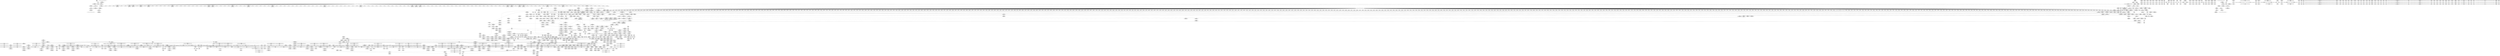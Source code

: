 digraph {
	CE0x4b19060 [shape=record,shape=Mrecord,label="{CE0x4b19060|common_perm_dir_dentry:mask|Function::common_perm_dir_dentry&Arg::mask::|*SummSource*}"]
	CE0x4ad7040 [shape=record,shape=Mrecord,label="{CE0x4ad7040|104:_%struct.inode*,_:_CRE_144,145_}"]
	CE0x4bb1bb0 [shape=record,shape=Mrecord,label="{CE0x4bb1bb0|__aa_current_profile:call3|security/apparmor/include/context.h,138}"]
	CE0x4aa96e0 [shape=record,shape=Mrecord,label="{CE0x4aa96e0|GLOBAL:common_perm_create|*Constant*|*SummSink*}"]
	CE0x4bf7420 [shape=record,shape=Mrecord,label="{CE0x4bf7420|72:_i32,_:_CRE_80,88_}"]
	CE0x4bbc5f0 [shape=record,shape=Mrecord,label="{CE0x4bbc5f0|VOIDTB_TE:_CE_193,194_}"]
	CE0x4bc1ed0 [shape=record,shape=Mrecord,label="{CE0x4bc1ed0|i64*_getelementptr_inbounds_(_16_x_i64_,_16_x_i64_*___llvm_gcov_ctr46,_i64_0,_i64_12)|*Constant*}"]
	CE0x4ad9380 [shape=record,shape=Mrecord,label="{CE0x4ad9380|104:_%struct.inode*,_:_CRE_173,174_}"]
	CE0x4ad6810 [shape=record,shape=Mrecord,label="{CE0x4ad6810|104:_%struct.inode*,_:_CRE_93,94_}"]
	CE0x4c07890 [shape=record,shape=Mrecord,label="{CE0x4c07890|72:_i32,_:_CRE_595,596_}"]
	CE0x4ab9250 [shape=record,shape=Mrecord,label="{CE0x4ab9250|common_perm_create:tmp13|security/apparmor/lsm.c,251|*SummSink*}"]
	CE0x4c03380 [shape=record,shape=Mrecord,label="{CE0x4c03380|72:_i32,_:_CRE_477,478_}"]
	CE0x4c0c1e0 [shape=record,shape=Mrecord,label="{CE0x4c0c1e0|72:_i32,_:_CRE_875,876_}"]
	CE0x4b21fd0 [shape=record,shape=Mrecord,label="{CE0x4b21fd0|_ret_i32_%call,_!dbg_!15477|security/apparmor/lsm.c,191|*SummSink*}"]
	CE0x4ad8a00 [shape=record,shape=Mrecord,label="{CE0x4ad8a00|104:_%struct.inode*,_:_CRE_165,166_}"]
	CE0x4ac01d0 [shape=record,shape=Mrecord,label="{CE0x4ac01d0|common_perm_create:uid|security/apparmor/lsm.c,251|*SummSource*}"]
	CE0x4b9ab00 [shape=record,shape=Mrecord,label="{CE0x4b9ab00|__aa_current_profile:tmp|*SummSink*}"]
	CE0x4bfc3f0 [shape=record,shape=Mrecord,label="{CE0x4bfc3f0|72:_i32,_:_CRE_204,205_}"]
	CE0x4bc1d70 [shape=record,shape=Mrecord,label="{CE0x4bc1d70|aa_cred_profile:tmp25|security/apparmor/include/context.h,100|*SummSink*}"]
	CE0x4c059c0 [shape=record,shape=Mrecord,label="{CE0x4c059c0|72:_i32,_:_CRE_566,567_}"]
	CE0x4bd1d70 [shape=record,shape=Mrecord,label="{CE0x4bd1d70|i32_0|*Constant*}"]
	CE0x4b614c0 [shape=record,shape=Mrecord,label="{CE0x4b614c0|VOIDTB_TE:_CE_319,320_}"]
	CE0x4aa2880 [shape=record,shape=Mrecord,label="{CE0x4aa2880|i64*_getelementptr_inbounds_(_17_x_i64_,_17_x_i64_*___llvm_gcov_ctr60,_i64_0,_i64_1)|*Constant*|*SummSource*}"]
	CE0x4c08ee0 [shape=record,shape=Mrecord,label="{CE0x4c08ee0|72:_i32,_:_CRE_616,617_}"]
	CE0x4af0ae0 [shape=record,shape=Mrecord,label="{CE0x4af0ae0|i32_78|*Constant*|*SummSink*}"]
	CE0x4adfde0 [shape=record,shape=Mrecord,label="{CE0x4adfde0|mediated_filesystem:bb|*SummSink*}"]
	CE0x4ac5ec0 [shape=record,shape=Mrecord,label="{CE0x4ac5ec0|_ret_i1_%lnot,_!dbg_!15473|security/apparmor/include/apparmor.h,117|*SummSink*}"]
	CE0x4b0c1a0 [shape=record,shape=Mrecord,label="{CE0x4b0c1a0|i64*_getelementptr_inbounds_(_11_x_i64_,_11_x_i64_*___llvm_gcov_ctr58,_i64_0,_i64_1)|*Constant*|*SummSink*}"]
	CE0x4bf8650 [shape=record,shape=Mrecord,label="{CE0x4bf8650|72:_i32,_:_CRE_146,147_}"]
	CE0x4c06570 [shape=record,shape=Mrecord,label="{CE0x4c06570|72:_i32,_:_CRE_577,578_}"]
	CE0x4b435b0 [shape=record,shape=Mrecord,label="{CE0x4b435b0|aa_cred_profile:tmp25|security/apparmor/include/context.h,100}"]
	CE0x4bb3400 [shape=record,shape=Mrecord,label="{CE0x4bb3400|__aa_current_profile:tmp21|security/apparmor/include/context.h,138|*SummSink*}"]
	CE0x4bd5c10 [shape=record,shape=Mrecord,label="{CE0x4bd5c10|VOIDTB_TE:_CE_148,149_}"]
	CE0x4ad6320 [shape=record,shape=Mrecord,label="{CE0x4ad6320|104:_%struct.inode*,_:_CRE_89,90_}"]
	CE0x4aa58d0 [shape=record,shape=Mrecord,label="{CE0x4aa58d0|common_perm_dir_dentry:path|security/apparmor/lsm.c, 189|*SummSource*}"]
	CE0x4abf2a0 [shape=record,shape=Mrecord,label="{CE0x4abf2a0|common_perm_create:if.then8|*SummSink*}"]
	CE0x4c0b110 [shape=record,shape=Mrecord,label="{CE0x4c0b110|72:_i32,_:_CRE_824,832_}"]
	CE0x4b16c60 [shape=record,shape=Mrecord,label="{CE0x4b16c60|i64*_getelementptr_inbounds_(_17_x_i64_,_17_x_i64_*___llvm_gcov_ctr60,_i64_0,_i64_14)|*Constant*|*SummSink*}"]
	CE0x4bd27a0 [shape=record,shape=Mrecord,label="{CE0x4bd27a0|aa_cred_profile:tmp14|security/apparmor/include/context.h,100|*SummSource*}"]
	CE0x4b0bdb0 [shape=record,shape=Mrecord,label="{CE0x4b0bdb0|_call_void_mcount()_#2}"]
	CE0x4bd3aa0 [shape=record,shape=Mrecord,label="{CE0x4bd3aa0|VOIDTB_TE:_CE_157,158_}"]
	CE0x4aa2350 [shape=record,shape=Mrecord,label="{CE0x4aa2350|common_perm_create:cond|security/apparmor/lsm.c, 251|*SummSink*}"]
	"CONST[source:1(input),value:2(dynamic)][purpose:{object}][SrcIdx:3]"
	CE0x4ba7520 [shape=record,shape=Mrecord,label="{CE0x4ba7520|aa_cred_profile:do.end|*SummSource*}"]
	CE0x4bcb5e0 [shape=record,shape=Mrecord,label="{CE0x4bcb5e0|aa_cred_profile:security|security/apparmor/include/context.h,99|*SummSink*}"]
	CE0x4c01a00 [shape=record,shape=Mrecord,label="{CE0x4c01a00|72:_i32,_:_CRE_312,320_}"]
	CE0x4a9ab20 [shape=record,shape=Mrecord,label="{CE0x4a9ab20|i64*_getelementptr_inbounds_(_2_x_i64_,_2_x_i64_*___llvm_gcov_ctr59,_i64_0,_i64_0)|*Constant*|*SummSink*}"]
	CE0x4b19220 [shape=record,shape=Mrecord,label="{CE0x4b19220|common_perm_dir_dentry:cond|Function::common_perm_dir_dentry&Arg::cond::}"]
	CE0x4abbea0 [shape=record,shape=Mrecord,label="{CE0x4abbea0|common_perm_create:tmp16|security/apparmor/lsm.c,251|*SummSink*}"]
	CE0x4b419c0 [shape=record,shape=Mrecord,label="{CE0x4b419c0|i64*_getelementptr_inbounds_(_16_x_i64_,_16_x_i64_*___llvm_gcov_ctr46,_i64_0,_i64_9)|*Constant*|*SummSource*}"]
	CE0x4ad7210 [shape=record,shape=Mrecord,label="{CE0x4ad7210|104:_%struct.inode*,_:_CRE_145,146_}"]
	CE0x4acaa30 [shape=record,shape=Mrecord,label="{CE0x4acaa30|common_perm_create:land.lhs.true2|*SummSource*}"]
	CE0x4b83710 [shape=record,shape=Mrecord,label="{CE0x4b83710|aa_path_perm:entry|*SummSource*}"]
	CE0x4b60450 [shape=record,shape=Mrecord,label="{CE0x4b60450|VOIDTB_TE:_CE_296,304_}"]
	CE0x4b1a1e0 [shape=record,shape=Mrecord,label="{CE0x4b1a1e0|aa_path_perm:cond|Function::aa_path_perm&Arg::cond::|*SummSink*}"]
	CE0x4b9d150 [shape=record,shape=Mrecord,label="{CE0x4b9d150|aa_cred_profile:do.cond}"]
	CE0x4b9fe90 [shape=record,shape=Mrecord,label="{CE0x4b9fe90|aa_cred_profile:do.end}"]
	CE0x4bbfc40 [shape=record,shape=Mrecord,label="{CE0x4bbfc40|VOIDTB_TE:_CE_40,48_}"]
	CE0x4c048f0 [shape=record,shape=Mrecord,label="{CE0x4c048f0|72:_i32,_:_CRE_540,544_}"]
	CE0x4bbf240 [shape=record,shape=Mrecord,label="{CE0x4bbf240|aa_cred_profile:lnot3|security/apparmor/include/context.h,100|*SummSink*}"]
	CE0x4bbf930 [shape=record,shape=Mrecord,label="{CE0x4bbf930|aa_cred_profile:tobool|security/apparmor/include/context.h,100}"]
	CE0x4bc8c90 [shape=record,shape=Mrecord,label="{CE0x4bc8c90|aa_cred_profile:tmp32|security/apparmor/include/context.h,101|*SummSource*}"]
	"CONST[source:2(external),value:2(dynamic)][purpose:{object}][SrcIdx:4]"
	CE0x4aa2240 [shape=record,shape=Mrecord,label="{CE0x4aa2240|i32_1|*Constant*|*SummSink*}"]
	CE0x4ad0c70 [shape=record,shape=Mrecord,label="{CE0x4ad0c70|common_perm_create:fsuid|security/apparmor/lsm.c,251}"]
	CE0x4adab40 [shape=record,shape=Mrecord,label="{CE0x4adab40|104:_%struct.inode*,_:_CRE_193,194_}"]
	CE0x4b145c0 [shape=record,shape=Mrecord,label="{CE0x4b145c0|104:_%struct.inode*,_:_CRE_307,308_}"]
	CE0x4bb7710 [shape=record,shape=Mrecord,label="{CE0x4bb7710|aa_cred_profile:tmp7|security/apparmor/include/context.h,100|*SummSink*}"]
	CE0x4abe4c0 [shape=record,shape=Mrecord,label="{CE0x4abe4c0|common_perm_create:tmp7|security/apparmor/lsm.c,251}"]
	CE0x4ac9800 [shape=record,shape=Mrecord,label="{CE0x4ac9800|i32_251|*Constant*|*SummSink*}"]
	CE0x4bf9db0 [shape=record,shape=Mrecord,label="{CE0x4bf9db0|72:_i32,_:_CRE_168,169_}"]
	CE0x4c069b0 [shape=record,shape=Mrecord,label="{CE0x4c069b0|72:_i32,_:_CRE_581,582_}"]
	CE0x4aef4a0 [shape=record,shape=Mrecord,label="{CE0x4aef4a0|GLOBAL:get_current|*Constant*|*SummSink*}"]
	CE0x4bad560 [shape=record,shape=Mrecord,label="{CE0x4bad560|__aa_current_profile:tmp16|security/apparmor/include/context.h,138}"]
	CE0x4b0f120 [shape=record,shape=Mrecord,label="{CE0x4b0f120|common_perm:if.then|*SummSource*}"]
	CE0x4b1a090 [shape=record,shape=Mrecord,label="{CE0x4b1a090|aa_path_perm:cond|Function::aa_path_perm&Arg::cond::|*SummSource*}"]
	CE0x4b42df0 [shape=record,shape=Mrecord,label="{CE0x4b42df0|i64*_getelementptr_inbounds_(_16_x_i64_,_16_x_i64_*___llvm_gcov_ctr46,_i64_0,_i64_10)|*Constant*|*SummSink*}"]
	CE0x4b9ce90 [shape=record,shape=Mrecord,label="{CE0x4b9ce90|aa_cred_profile:lor.end|*SummSink*}"]
	CE0x4b80760 [shape=record,shape=Mrecord,label="{CE0x4b80760|aa_path_perm:cond|Function::aa_path_perm&Arg::cond::}"]
	CE0x4bc0e10 [shape=record,shape=Mrecord,label="{CE0x4bc0e10|aa_cred_profile:tmp21|security/apparmor/include/context.h,100}"]
	CE0x4aa8740 [shape=record,shape=Mrecord,label="{CE0x4aa8740|i64*_getelementptr_inbounds_(_2_x_i64_,_2_x_i64_*___llvm_gcov_ctr59,_i64_0,_i64_1)|*Constant*|*SummSource*}"]
	CE0x4b60d50 [shape=record,shape=Mrecord,label="{CE0x4b60d50|VOIDTB_TE:_CE_312,313_}"]
	CE0x4adef50 [shape=record,shape=Mrecord,label="{CE0x4adef50|common_perm_create:tobool1|security/apparmor/lsm.c,251|*SummSink*}"]
	CE0x4b85e50 [shape=record,shape=Mrecord,label="{CE0x4b85e50|i64*_getelementptr_inbounds_(_2_x_i64_,_2_x_i64_*___llvm_gcov_ctr56,_i64_0,_i64_1)|*Constant*|*SummSink*}"]
	CE0x4ac2160 [shape=record,shape=Mrecord,label="{CE0x4ac2160|%struct.vfsmount*_null|*Constant*|*SummSink*}"]
	CE0x4adffe0 [shape=record,shape=Mrecord,label="{CE0x4adffe0|get_current:entry|*SummSink*}"]
	CE0x4b74570 [shape=record,shape=Mrecord,label="{CE0x4b74570|common_perm:entry|*SummSource*}"]
	CE0x4b0c020 [shape=record,shape=Mrecord,label="{CE0x4b0c020|COLLAPSED:_GCMRE___llvm_gcov_ctr112_internal_global_2_x_i64_zeroinitializer:_elem_0:default:}"]
	CE0x4bcf720 [shape=record,shape=Mrecord,label="{CE0x4bcf720|aa_cred_profile:tmp18|security/apparmor/include/context.h,100}"]
	CE0x4c038d0 [shape=record,shape=Mrecord,label="{CE0x4c038d0|72:_i32,_:_CRE_482,483_}"]
	CE0x4c0a670 [shape=record,shape=Mrecord,label="{CE0x4c0a670|72:_i32,_:_CRE_736,740_}"]
	CE0x4aa0b20 [shape=record,shape=Mrecord,label="{CE0x4aa0b20|common_perm_create:dir|Function::common_perm_create&Arg::dir::}"]
	CE0x4ac8930 [shape=record,shape=Mrecord,label="{CE0x4ac8930|GLOBAL:lockdep_rcu_suspicious|*Constant*|*SummSource*}"]
	CE0x4c06ac0 [shape=record,shape=Mrecord,label="{CE0x4c06ac0|72:_i32,_:_CRE_582,583_}"]
	CE0x4bbb0e0 [shape=record,shape=Mrecord,label="{CE0x4bbb0e0|VOIDTB_TE:_CE_72,80_}"]
	CE0x4b84640 [shape=record,shape=Mrecord,label="{CE0x4b84640|mediated_filesystem:lnot|security/apparmor/include/apparmor.h,117|*SummSource*}"]
	CE0x4ae00f0 [shape=record,shape=Mrecord,label="{CE0x4ae00f0|_ret_%struct.task_struct*_%tmp4,_!dbg_!15471|./arch/x86/include/asm/current.h,14|*SummSource*}"]
	CE0x4adbbe0 [shape=record,shape=Mrecord,label="{CE0x4adbbe0|104:_%struct.inode*,_:_CRE_207,208_}"]
	CE0x4b89750 [shape=record,shape=Mrecord,label="{CE0x4b89750|common_perm_dir_dentry:tmp2}"]
	CE0x4c09ac0 [shape=record,shape=Mrecord,label="{CE0x4c09ac0|72:_i32,_:_CRE_648,656_}"]
	CE0x4bc5e10 [shape=record,shape=Mrecord,label="{CE0x4bc5e10|aa_cred_profile:tmp28|security/apparmor/include/context.h,100|*SummSource*}"]
	CE0x4ac77c0 [shape=record,shape=Mrecord,label="{CE0x4ac77c0|common_perm_create:bb|*SummSource*}"]
	CE0x4bc3d20 [shape=record,shape=Mrecord,label="{CE0x4bc3d20|aa_cred_profile:tmp30|security/apparmor/include/context.h,100}"]
	CE0x4af05e0 [shape=record,shape=Mrecord,label="{CE0x4af05e0|common_perm_dir_dentry:entry}"]
	CE0x4b9a8e0 [shape=record,shape=Mrecord,label="{CE0x4b9a8e0|aa_cred_profile:do.body5|*SummSink*}"]
	CE0x4ba3ea0 [shape=record,shape=Mrecord,label="{CE0x4ba3ea0|VOIDTB_TE:_CE_164,165_}"]
	CE0x4bd06b0 [shape=record,shape=Mrecord,label="{CE0x4bd06b0|i32_22|*Constant*|*SummSink*}"]
	CE0x4ab8140 [shape=record,shape=Mrecord,label="{CE0x4ab8140|common_perm_create:tmp31|security/apparmor/lsm.c,253|*SummSink*}"]
	CE0x4aa3660 [shape=record,shape=Mrecord,label="{CE0x4aa3660|apparmor_path_mkdir:tmp|*SummSink*}"]
	CE0x4c10a50 [shape=record,shape=Mrecord,label="{CE0x4c10a50|72:_i32,_:_CRE_978,979_}"]
	CE0x4b1e460 [shape=record,shape=Mrecord,label="{CE0x4b1e460|common_perm:tmp9|security/apparmor/lsm.c,172|*SummSource*}"]
	CE0x4bfc500 [shape=record,shape=Mrecord,label="{CE0x4bfc500|72:_i32,_:_CRE_205,206_}"]
	CE0x4acf890 [shape=record,shape=Mrecord,label="{CE0x4acf890|mediated_filesystem:tmp|*SummSink*}"]
	CE0x4aa6820 [shape=record,shape=Mrecord,label="{CE0x4aa6820|common_perm_create:entry|*SummSource*}"]
	CE0x4c01070 [shape=record,shape=Mrecord,label="{CE0x4c01070|72:_i32,_:_CRE_303,304_}"]
	CE0x4c03d10 [shape=record,shape=Mrecord,label="{CE0x4c03d10|72:_i32,_:_CRE_486,487_}"]
	CE0x4b793a0 [shape=record,shape=Mrecord,label="{CE0x4b793a0|__aa_current_profile:tmp2|*SummSink*}"]
	CE0x4aa4ae0 [shape=record,shape=Mrecord,label="{CE0x4aa4ae0|common_perm_create:tmp1}"]
	CE0x4b62100 [shape=record,shape=Mrecord,label="{CE0x4b62100|72:_i32,_:_CRE_64,72_}"]
	CE0x4bbc4e0 [shape=record,shape=Mrecord,label="{CE0x4bbc4e0|VOIDTB_TE:_CE_192,193_}"]
	CE0x4aef950 [shape=record,shape=Mrecord,label="{CE0x4aef950|common_perm_create:tmp36|security/apparmor/lsm.c,256|*SummSource*}"]
	CE0x4adb4c0 [shape=record,shape=Mrecord,label="{CE0x4adb4c0|104:_%struct.inode*,_:_CRE_201,202_}"]
	CE0x4b23900 [shape=record,shape=Mrecord,label="{CE0x4b23900|get_current:bb|*SummSource*}"]
	CE0x4b19d30 [shape=record,shape=Mrecord,label="{CE0x4b19d30|mediated_filesystem:entry|*SummSource*}"]
	CE0x4b78770 [shape=record,shape=Mrecord,label="{CE0x4b78770|i64*_getelementptr_inbounds_(_5_x_i64_,_5_x_i64_*___llvm_gcov_ctr57,_i64_0,_i64_0)|*Constant*|*SummSource*}"]
	CE0x4c08330 [shape=record,shape=Mrecord,label="{CE0x4c08330|72:_i32,_:_CRE_605,606_}"]
	CE0x4b1eb20 [shape=record,shape=Mrecord,label="{CE0x4b1eb20|common_perm:tmp10|security/apparmor/lsm.c,172|*SummSource*}"]
	CE0x4ad4420 [shape=record,shape=Mrecord,label="{CE0x4ad4420|i64*_getelementptr_inbounds_(_5_x_i64_,_5_x_i64_*___llvm_gcov_ctr57,_i64_0,_i64_3)|*Constant*|*SummSink*}"]
	CE0x4b668a0 [shape=record,shape=Mrecord,label="{CE0x4b668a0|VOIDTB_TE:_CE_207,208_}"]
	CE0x4bf8ed0 [shape=record,shape=Mrecord,label="{CE0x4bf8ed0|72:_i32,_:_CRE_154,155_}"]
	CE0x4bb2900 [shape=record,shape=Mrecord,label="{CE0x4bb2900|_ret_%struct.task_struct*_%tmp4,_!dbg_!15471|./arch/x86/include/asm/current.h,14}"]
	CE0x4bf8fe0 [shape=record,shape=Mrecord,label="{CE0x4bf8fe0|72:_i32,_:_CRE_155,156_}"]
	CE0x4af1db0 [shape=record,shape=Mrecord,label="{CE0x4af1db0|GLOBAL:get_current|*Constant*}"]
	CE0x4bcf020 [shape=record,shape=Mrecord,label="{CE0x4bcf020|aa_cred_profile:tmp19|security/apparmor/include/context.h,100|*SummSink*}"]
	CE0x4bf8210 [shape=record,shape=Mrecord,label="{CE0x4bf8210|72:_i32,_:_CRE_142,143_}"]
	CE0x4bb13a0 [shape=record,shape=Mrecord,label="{CE0x4bb13a0|__aa_current_profile:tmp19|security/apparmor/include/context.h,138|*SummSource*}"]
	CE0x4bcce40 [shape=record,shape=Mrecord,label="{CE0x4bcce40|VOIDTB_TE:_CE_95,96_}"]
	CE0x4b5fdf0 [shape=record,shape=Mrecord,label="{CE0x4b5fdf0|VOIDTB_TE:_CE_248,256_}"]
	CE0x4a9f5d0 [shape=record,shape=Mrecord,label="{CE0x4a9f5d0|apparmor_path_mkdir:bb|*SummSource*}"]
	CE0x4b9ab90 [shape=record,shape=Mrecord,label="{CE0x4b9ab90|i64_1|*Constant*}"]
	CE0x4aabd10 [shape=record,shape=Mrecord,label="{CE0x4aabd10|i64*_getelementptr_inbounds_(_2_x_i64_,_2_x_i64_*___llvm_gcov_ctr55,_i64_0,_i64_0)|*Constant*}"]
	CE0x4bfed60 [shape=record,shape=Mrecord,label="{CE0x4bfed60|72:_i32,_:_CRE_270,271_}"]
	CE0x4bbc840 [shape=record,shape=Mrecord,label="{CE0x4bbc840|i32_22|*Constant*|*SummSource*}"]
	CE0x4b88040 [shape=record,shape=Mrecord,label="{CE0x4b88040|common_perm_dir_dentry:mnt1|security/apparmor/lsm.c,189|*SummSink*}"]
	CE0x4ad3bb0 [shape=record,shape=Mrecord,label="{CE0x4ad3bb0|common_perm:tmp6|security/apparmor/lsm.c,169|*SummSource*}"]
	CE0x4ab9480 [shape=record,shape=Mrecord,label="{CE0x4ab9480|common_perm_create:tmp14|security/apparmor/lsm.c,251}"]
	CE0x4b79640 [shape=record,shape=Mrecord,label="{CE0x4b79640|__aa_current_profile:tmp3|*SummSink*}"]
	CE0x4b83b70 [shape=record,shape=Mrecord,label="{CE0x4b83b70|mediated_filesystem:and|security/apparmor/include/apparmor.h,117|*SummSink*}"]
	CE0x4bbca60 [shape=record,shape=Mrecord,label="{CE0x4bbca60|aa_cred_profile:security|security/apparmor/include/context.h,99|*SummSource*}"]
	CE0x4adcc80 [shape=record,shape=Mrecord,label="{CE0x4adcc80|mediated_filesystem:bb}"]
	CE0x4bad170 [shape=record,shape=Mrecord,label="{CE0x4bad170|__aa_current_profile:tmp15|security/apparmor/include/context.h,138}"]
	CE0x47fea80 [shape=record,shape=Mrecord,label="{CE0x47fea80|apparmor_path_mkdir:dentry|Function::apparmor_path_mkdir&Arg::dentry::}"]
	CE0x4ba9590 [shape=record,shape=Mrecord,label="{CE0x4ba9590|__aa_current_profile:tmp13|security/apparmor/include/context.h,138|*SummSource*}"]
	CE0x4bb9d50 [shape=record,shape=Mrecord,label="{CE0x4bb9d50|aa_cred_profile:tobool1|security/apparmor/include/context.h,100|*SummSource*}"]
	CE0x4b183c0 [shape=record,shape=Mrecord,label="{CE0x4b183c0|common_perm_dir_dentry:dir|Function::common_perm_dir_dentry&Arg::dir::|*SummSource*}"]
	CE0x4bfdc60 [shape=record,shape=Mrecord,label="{CE0x4bfdc60|72:_i32,_:_CRE_254,255_}"]
	CE0x4bd5f50 [shape=record,shape=Mrecord,label="{CE0x4bd5f50|VOIDTB_TE:_CE_151,152_}"]
	CE0x4af1650 [shape=record,shape=Mrecord,label="{CE0x4af1650|i64*_getelementptr_inbounds_(_17_x_i64_,_17_x_i64_*___llvm_gcov_ctr60,_i64_0,_i64_9)|*Constant*}"]
	CE0x4c015c0 [shape=record,shape=Mrecord,label="{CE0x4c015c0|72:_i32,_:_CRE_308,309_}"]
	CE0x4b1f710 [shape=record,shape=Mrecord,label="{CE0x4b1f710|i64_5|*Constant*}"]
	CE0x4c079a0 [shape=record,shape=Mrecord,label="{CE0x4c079a0|72:_i32,_:_CRE_596,597_}"]
	CE0x4b19ab0 [shape=record,shape=Mrecord,label="{CE0x4b19ab0|GLOBAL:mediated_filesystem|*Constant*|*SummSink*}"]
	CE0x4b16370 [shape=record,shape=Mrecord,label="{CE0x4b16370|common_perm_create:tmp30|security/apparmor/lsm.c,253|*SummSink*}"]
	CE0x4ac6230 [shape=record,shape=Mrecord,label="{CE0x4ac6230|i64_13|*Constant*}"]
	CE0x4b76cf0 [shape=record,shape=Mrecord,label="{CE0x4b76cf0|common_perm:tmp1|*SummSource*}"]
	CE0x4b131c0 [shape=record,shape=Mrecord,label="{CE0x4b131c0|104:_%struct.inode*,_:_CRE_240,248_|*MultipleSource*|*LoadInst*|security/apparmor/lsm.c,253|security/apparmor/lsm.c,253}"]
	CE0x4b855d0 [shape=record,shape=Mrecord,label="{CE0x4b855d0|aa_cred_profile:conv|security/apparmor/include/context.h,100}"]
	CE0x4aab820 [shape=record,shape=Mrecord,label="{CE0x4aab820|common_perm_create:tmp15|security/apparmor/lsm.c,251|*SummSink*}"]
	CE0x4ade480 [shape=record,shape=Mrecord,label="{CE0x4ade480|common_perm_dir_dentry:tmp}"]
	CE0x4ba6490 [shape=record,shape=Mrecord,label="{CE0x4ba6490|i64*_getelementptr_inbounds_(_11_x_i64_,_11_x_i64_*___llvm_gcov_ctr58,_i64_0,_i64_6)|*Constant*|*SummSource*}"]
	CE0x4c0a010 [shape=record,shape=Mrecord,label="{CE0x4c0a010|72:_i32,_:_CRE_684,688_}"]
	CE0x4b74f40 [shape=record,shape=Mrecord,label="{CE0x4b74f40|common_perm:mask|Function::common_perm&Arg::mask::}"]
	CE0x4b9a710 [shape=record,shape=Mrecord,label="{CE0x4b9a710|aa_cred_profile:do.body|*SummSink*}"]
	CE0x4b1a990 [shape=record,shape=Mrecord,label="{CE0x4b1a990|common_perm:error.0}"]
	CE0x4ad1d40 [shape=record,shape=Mrecord,label="{CE0x4ad1d40|common_perm_create:mode4|security/apparmor/lsm.c,251|*SummSink*}"]
	CE0x4b74930 [shape=record,shape=Mrecord,label="{CE0x4b74930|common_perm:op|Function::common_perm&Arg::op::|*SummSource*}"]
	CE0x4c08000 [shape=record,shape=Mrecord,label="{CE0x4c08000|72:_i32,_:_CRE_602,603_}"]
	CE0x4ac5b30 [shape=record,shape=Mrecord,label="{CE0x4ac5b30|i64_4|*Constant*|*SummSink*}"]
	CE0x4abbbb0 [shape=record,shape=Mrecord,label="{CE0x4abbbb0|common_perm_create:tmp35|security/apparmor/lsm.c,256}"]
	CE0x4bb8ee0 [shape=record,shape=Mrecord,label="{CE0x4bb8ee0|aa_cred_profile:tobool1|security/apparmor/include/context.h,100|*SummSink*}"]
	CE0x4c0f920 [shape=record,shape=Mrecord,label="{CE0x4c0f920|72:_i32,_:_CRE_927,928_}"]
	CE0x4bfdd70 [shape=record,shape=Mrecord,label="{CE0x4bfdd70|72:_i32,_:_CRE_255,256_}"]
	CE0x4c02c40 [shape=record,shape=Mrecord,label="{CE0x4c02c40|72:_i32,_:_CRE_456,464_}"]
	CE0x4b75440 [shape=record,shape=Mrecord,label="{CE0x4b75440|common_perm:cond|Function::common_perm&Arg::cond::}"]
	CE0x4b0ac60 [shape=record,shape=Mrecord,label="{CE0x4b0ac60|i64*_getelementptr_inbounds_(_2_x_i64_,_2_x_i64_*___llvm_gcov_ctr112,_i64_0,_i64_1)|*Constant*|*SummSource*}"]
	CE0x4ac6b90 [shape=record,shape=Mrecord,label="{CE0x4ac6b90|common_perm_create:tmp11|security/apparmor/lsm.c,251|*SummSource*}"]
	CE0x4acf520 [shape=record,shape=Mrecord,label="{CE0x4acf520|get_current:tmp3|*SummSource*}"]
	CE0x4bfeb40 [shape=record,shape=Mrecord,label="{CE0x4bfeb40|72:_i32,_:_CRE_268,269_}"]
	CE0x4ba8140 [shape=record,shape=Mrecord,label="{CE0x4ba8140|aa_cred_profile:conv|security/apparmor/include/context.h,100|*SummSink*}"]
	CE0x4aeb100 [shape=record,shape=Mrecord,label="{CE0x4aeb100|i64_2|*Constant*}"]
	CE0x4bfea30 [shape=record,shape=Mrecord,label="{CE0x4bfea30|72:_i32,_:_CRE_267,268_}"]
	CE0x4ad4870 [shape=record,shape=Mrecord,label="{CE0x4ad4870|common_perm:tmp7|security/apparmor/lsm.c,170|*SummSource*}"]
	CE0x4c08aa0 [shape=record,shape=Mrecord,label="{CE0x4c08aa0|72:_i32,_:_CRE_612,613_}"]
	CE0x4ad4d40 [shape=record,shape=Mrecord,label="{CE0x4ad4d40|common_perm_create:tmp19|security/apparmor/lsm.c,251|*SummSource*}"]
	CE0x4abbc20 [shape=record,shape=Mrecord,label="{CE0x4abbc20|common_perm_create:tmp35|security/apparmor/lsm.c,256|*SummSource*}"]
	CE0x4bcd600 [shape=record,shape=Mrecord,label="{CE0x4bcd600|VOIDTB_TE:_CE_88,89_}"]
	CE0x4b0a410 [shape=record,shape=Mrecord,label="{CE0x4b0a410|mediated_filesystem:tmp2}"]
	CE0x4b1b350 [shape=record,shape=Mrecord,label="{CE0x4b1b350|mediated_filesystem:inode|Function::mediated_filesystem&Arg::inode::|*SummSource*}"]
	CE0x4b13d10 [shape=record,shape=Mrecord,label="{CE0x4b13d10|104:_%struct.inode*,_:_CRE_288,296_|*MultipleSource*|*LoadInst*|security/apparmor/lsm.c,253|security/apparmor/lsm.c,253}"]
	CE0x4bcd760 [shape=record,shape=Mrecord,label="{CE0x4bcd760|VOIDTB_TE:_CE_90,91_}"]
	CE0x4b453a0 [shape=record,shape=Mrecord,label="{CE0x4b453a0|i64_-2147483648|*Constant*}"]
	CE0x4bfc2e0 [shape=record,shape=Mrecord,label="{CE0x4bfc2e0|72:_i32,_:_CRE_203,204_}"]
	CE0x4c0f4e0 [shape=record,shape=Mrecord,label="{CE0x4c0f4e0|72:_i32,_:_CRE_923,924_}"]
	CE0x4b66bd0 [shape=record,shape=Mrecord,label="{CE0x4b66bd0|VOIDTB_TE:_CE_210,211_}"]
	CE0x4c02a20 [shape=record,shape=Mrecord,label="{CE0x4c02a20|72:_i32,_:_CRE_440,448_}"]
	CE0x4c0ade0 [shape=record,shape=Mrecord,label="{CE0x4c0ade0|72:_i32,_:_CRE_800,804_}"]
	CE0x4bfac90 [shape=record,shape=Mrecord,label="{CE0x4bfac90|72:_i32,_:_CRE_182,183_}"]
	CE0x4ad81b0 [shape=record,shape=Mrecord,label="{CE0x4ad81b0|104:_%struct.inode*,_:_CRE_158,159_}"]
	CE0x4bfca50 [shape=record,shape=Mrecord,label="{CE0x4bfca50|72:_i32,_:_CRE_216,224_}"]
	CE0x4ade120 [shape=record,shape=Mrecord,label="{CE0x4ade120|common_perm_create:do.body|*SummSource*}"]
	CE0x4b1b8f0 [shape=record,shape=Mrecord,label="{CE0x4b1b8f0|common_perm_create:call7|security/apparmor/lsm.c,253|*SummSink*}"]
	CE0x4aadb30 [shape=record,shape=Mrecord,label="{CE0x4aadb30|apparmor_path_mkdir:dir|Function::apparmor_path_mkdir&Arg::dir::|*SummSink*}"]
	CE0x4adcba0 [shape=record,shape=Mrecord,label="{CE0x4adcba0|%struct.task_struct*_(%struct.task_struct**)*_asm_movq_%gs:$_1:P_,$0_,_r,im,_dirflag_,_fpsr_,_flags_|*SummSource*}"]
	CE0x4ad4170 [shape=record,shape=Mrecord,label="{CE0x4ad4170|i64*_getelementptr_inbounds_(_5_x_i64_,_5_x_i64_*___llvm_gcov_ctr57,_i64_0,_i64_3)|*Constant*|*SummSource*}"]
	CE0x4c08770 [shape=record,shape=Mrecord,label="{CE0x4c08770|72:_i32,_:_CRE_609,610_}"]
	CE0x4c0cc80 [shape=record,shape=Mrecord,label="{CE0x4c0cc80|72:_i32,_:_CRE_885,886_}"]
	CE0x4bbc940 [shape=record,shape=Mrecord,label="{CE0x4bbc940|aa_cred_profile:security|security/apparmor/include/context.h,99}"]
	CE0x4b232f0 [shape=record,shape=Mrecord,label="{CE0x4b232f0|common_perm_create:tmp38|security/apparmor/lsm.c,257}"]
	CE0x4bbb800 [shape=record,shape=Mrecord,label="{CE0x4bbb800|VOIDTB_TE:_CE_184,185_}"]
	CE0x4bb0850 [shape=record,shape=Mrecord,label="{CE0x4bb0850|i64*_getelementptr_inbounds_(_16_x_i64_,_16_x_i64_*___llvm_gcov_ctr46,_i64_0,_i64_7)|*Constant*|*SummSource*}"]
	CE0x4ba8010 [shape=record,shape=Mrecord,label="{CE0x4ba8010|aa_cred_profile:conv|security/apparmor/include/context.h,100|*SummSource*}"]
	CE0x4bbb910 [shape=record,shape=Mrecord,label="{CE0x4bbb910|VOIDTB_TE:_CE_185,186_}"]
	CE0x4b62000 [shape=record,shape=Mrecord,label="{CE0x4b62000|72:_i32,_:_CRE_56,64_}"]
	CE0x4babc50 [shape=record,shape=Mrecord,label="{CE0x4babc50|i32_138|*Constant*|*SummSink*}"]
	CE0x4c09540 [shape=record,shape=Mrecord,label="{CE0x4c09540|72:_i32,_:_CRE_622,623_}"]
	CE0x4ad5870 [shape=record,shape=Mrecord,label="{CE0x4ad5870|104:_%struct.inode*,_:_CRE_48,52_|*MultipleSource*|*LoadInst*|security/apparmor/lsm.c,253|security/apparmor/lsm.c,253}"]
	CE0x4b13ee0 [shape=record,shape=Mrecord,label="{CE0x4b13ee0|104:_%struct.inode*,_:_CRE_296,304_|*MultipleSource*|*LoadInst*|security/apparmor/lsm.c,253|security/apparmor/lsm.c,253}"]
	CE0x4b150c0 [shape=record,shape=Mrecord,label="{CE0x4b150c0|104:_%struct.inode*,_:_CRE_317,318_}"]
	CE0x4ba1cc0 [shape=record,shape=Mrecord,label="{CE0x4ba1cc0|VOIDTB_TE:_CE_146,147_}"]
	CE0x4aaba50 [shape=record,shape=Mrecord,label="{CE0x4aaba50|common_perm_create:tmp16|security/apparmor/lsm.c,251}"]
	CE0x4acde30 [shape=record,shape=Mrecord,label="{CE0x4acde30|mediated_filesystem:tmp4|*LoadInst*|security/apparmor/include/apparmor.h,117|*SummSink*}"]
	CE0x4ba2bd0 [shape=record,shape=Mrecord,label="{CE0x4ba2bd0|__aa_current_profile:land.lhs.true|*SummSink*}"]
	CE0x4b8aa80 [shape=record,shape=Mrecord,label="{CE0x4b8aa80|common_perm_dir_dentry:tmp1|*SummSink*}"]
	CE0x4aec050 [shape=record,shape=Mrecord,label="{CE0x4aec050|common_perm_create:tmp26|security/apparmor/lsm.c,253|*SummSource*}"]
	CE0x4bbf9d0 [shape=record,shape=Mrecord,label="{CE0x4bbf9d0|aa_cred_profile:tobool|security/apparmor/include/context.h,100|*SummSource*}"]
	CE0x4b12120 [shape=record,shape=Mrecord,label="{CE0x4b12120|104:_%struct.inode*,_:_CRE_212,213_}"]
	CE0x4b43e70 [shape=record,shape=Mrecord,label="{CE0x4b43e70|i8*_getelementptr_inbounds_(_36_x_i8_,_36_x_i8_*_.str12,_i32_0,_i32_0)|*Constant*}"]
	CE0x4ab82b0 [shape=record,shape=Mrecord,label="{CE0x4ab82b0|common_perm_create:tmp32|security/apparmor/lsm.c,253}"]
	CE0x4ad7830 [shape=record,shape=Mrecord,label="{CE0x4ad7830|104:_%struct.inode*,_:_CRE_150,151_}"]
	CE0x4c113e0 [shape=record,shape=Mrecord,label="{CE0x4c113e0|72:_i32,_:_CRE_1000,1008_}"]
	CE0x4abfbe0 [shape=record,shape=Mrecord,label="{CE0x4abfbe0|_call_void_mcount()_#2|*SummSink*}"]
	CE0x4aa7a30 [shape=record,shape=Mrecord,label="{CE0x4aa7a30|common_perm_create:mode|Function::common_perm_create&Arg::mode::|*SummSink*}"]
	CE0x4b878d0 [shape=record,shape=Mrecord,label="{CE0x4b878d0|common_perm_dir_dentry:mnt1|security/apparmor/lsm.c,189}"]
	CE0x4aade20 [shape=record,shape=Mrecord,label="{CE0x4aade20|44:_i32,_48:_i16,_128:_i8*,_:_SCMRE_4,6_|*MultipleSource*|security/apparmor/lsm.c, 251|security/apparmor/lsm.c,251}"]
	CE0x4b1e9a0 [shape=record,shape=Mrecord,label="{CE0x4b1e9a0|common_perm:tmp10|security/apparmor/lsm.c,172}"]
	CE0x4b61f00 [shape=record,shape=Mrecord,label="{CE0x4b61f00|72:_i32,_:_CRE_48,56_}"]
	CE0x4adf5b0 [shape=record,shape=Mrecord,label="{CE0x4adf5b0|i64_5|*Constant*|*SummSink*}"]
	CE0x4b1b790 [shape=record,shape=Mrecord,label="{CE0x4b1b790|common_perm_create:call7|security/apparmor/lsm.c,253|*SummSource*}"]
	CE0x4c07450 [shape=record,shape=Mrecord,label="{CE0x4c07450|72:_i32,_:_CRE_591,592_}"]
	CE0x4b1b720 [shape=record,shape=Mrecord,label="{CE0x4b1b720|common_perm_create:call7|security/apparmor/lsm.c,253}"]
	CE0x4ba5470 [shape=record,shape=Mrecord,label="{CE0x4ba5470|__aa_current_profile:tmp7|security/apparmor/include/context.h,138|*SummSource*}"]
	CE0x4b9cf70 [shape=record,shape=Mrecord,label="{CE0x4b9cf70|aa_cred_profile:do.body}"]
	CE0x4adb390 [shape=record,shape=Mrecord,label="{CE0x4adb390|104:_%struct.inode*,_:_CRE_200,201_}"]
	CE0x4b60260 [shape=record,shape=Mrecord,label="{CE0x4b60260|VOIDTB_TE:_CE_280,288_}"]
	CE0x4b66310 [shape=record,shape=Mrecord,label="{CE0x4b66310|VOIDTB_TE:_CE_202,203_}"]
	CE0x4b7fb40 [shape=record,shape=Mrecord,label="{CE0x4b7fb40|aa_path_perm:path|Function::aa_path_perm&Arg::path::|*SummSource*}"]
	CE0x4b202a0 [shape=record,shape=Mrecord,label="{CE0x4b202a0|mediated_filesystem:tmp4|*LoadInst*|security/apparmor/include/apparmor.h,117}"]
	CE0x4bd6600 [shape=record,shape=Mrecord,label="{CE0x4bd6600|aa_cred_profile:tmp17|security/apparmor/include/context.h,100|*SummSink*}"]
	CE0x4ad53d0 [shape=record,shape=Mrecord,label="{CE0x4ad53d0|i64_4|*Constant*}"]
	CE0x4b99560 [shape=record,shape=Mrecord,label="{CE0x4b99560|i64*_getelementptr_inbounds_(_11_x_i64_,_11_x_i64_*___llvm_gcov_ctr58,_i64_0,_i64_0)|*Constant*}"]
	CE0x4bff910 [shape=record,shape=Mrecord,label="{CE0x4bff910|72:_i32,_:_CRE_281,282_}"]
	CE0x4b9fb60 [shape=record,shape=Mrecord,label="{CE0x4b9fb60|__aa_current_profile:tmp|*SummSource*}"]
	CE0x4bfc940 [shape=record,shape=Mrecord,label="{CE0x4bfc940|72:_i32,_:_CRE_212,216_}"]
	CE0x4aa47e0 [shape=record,shape=Mrecord,label="{CE0x4aa47e0|apparmor_path_mkdir:tmp3|*SummSource*}"]
	CE0x4ac1760 [shape=record,shape=Mrecord,label="{CE0x4ac1760|common_perm:tmp4|security/apparmor/lsm.c,169}"]
	CE0x4aa5cd0 [shape=record,shape=Mrecord,label="{CE0x4aa5cd0|common_perm_create:tmp4|security/apparmor/lsm.c,251|*SummSink*}"]
	CE0x4ad7a90 [shape=record,shape=Mrecord,label="{CE0x4ad7a90|104:_%struct.inode*,_:_CRE_152,153_}"]
	CE0x4c0a780 [shape=record,shape=Mrecord,label="{CE0x4c0a780|72:_i32,_:_CRE_744,752_}"]
	CE0x4bfec50 [shape=record,shape=Mrecord,label="{CE0x4bfec50|72:_i32,_:_CRE_269,270_}"]
	CE0x4c09f00 [shape=record,shape=Mrecord,label="{CE0x4c09f00|72:_i32,_:_CRE_680,684_}"]
	"CONST[source:0(mediator),value:2(dynamic)][purpose:{subject}][SnkIdx:1]"
	CE0x4bfee70 [shape=record,shape=Mrecord,label="{CE0x4bfee70|72:_i32,_:_CRE_271,272_}"]
	CE0x4b804c0 [shape=record,shape=Mrecord,label="{CE0x4b804c0|aa_path_perm:request|Function::aa_path_perm&Arg::request::|*SummSource*}"]
	CE0x4b082a0 [shape=record,shape=Mrecord,label="{CE0x4b082a0|40:_%struct.super_block*,_:_CRE_40,48_|*MultipleSource*|security/apparmor/include/apparmor.h,117|security/apparmor/lsm.c,253|Function::mediated_filesystem&Arg::inode::}"]
	CE0x4c07340 [shape=record,shape=Mrecord,label="{CE0x4c07340|72:_i32,_:_CRE_590,591_}"]
	CE0x4c044b0 [shape=record,shape=Mrecord,label="{CE0x4c044b0|72:_i32,_:_CRE_512,520_}"]
	CE0x4b41f30 [shape=record,shape=Mrecord,label="{CE0x4b41f30|aa_cred_profile:tmp22|security/apparmor/include/context.h,100|*SummSink*}"]
	CE0x4b66f00 [shape=record,shape=Mrecord,label="{CE0x4b66f00|VOIDTB_TE:_CE_213,214_}"]
	CE0x4a99c00 [shape=record,shape=Mrecord,label="{CE0x4a99c00|apparmor_path_mkdir:entry|*SummSink*}"]
	CE0x4b83a90 [shape=record,shape=Mrecord,label="{CE0x4b83a90|mediated_filesystem:and|security/apparmor/include/apparmor.h,117|*SummSource*}"]
	CE0x4b7c5e0 [shape=record,shape=Mrecord,label="{CE0x4b7c5e0|i64_3|*Constant*}"]
	CE0x4b0bc60 [shape=record,shape=Mrecord,label="{CE0x4b0bc60|mediated_filesystem:tmp3|*SummSink*}"]
	CE0x4b98520 [shape=record,shape=Mrecord,label="{CE0x4b98520|__aa_current_profile:tmp12|security/apparmor/include/context.h,138}"]
	CE0x4abe9a0 [shape=record,shape=Mrecord,label="{CE0x4abe9a0|GLOBAL:common_perm_create.__warned|Global_var:common_perm_create.__warned|*SummSource*}"]
	CE0x4ad5de0 [shape=record,shape=Mrecord,label="{CE0x4ad5de0|104:_%struct.inode*,_:_CRE_72,80_|*MultipleSource*|*LoadInst*|security/apparmor/lsm.c,253|security/apparmor/lsm.c,253}"]
	CE0x4b9f860 [shape=record,shape=Mrecord,label="{CE0x4b9f860|i64*_getelementptr_inbounds_(_11_x_i64_,_11_x_i64_*___llvm_gcov_ctr58,_i64_0,_i64_0)|*Constant*|*SummSink*}"]
	CE0x4a9a9c0 [shape=record,shape=Mrecord,label="{CE0x4a9a9c0|apparmor_path_mkdir:bb}"]
	CE0x4aa3ff0 [shape=record,shape=Mrecord,label="{CE0x4aa3ff0|apparmor_path_mkdir:tmp1|*SummSource*}"]
	CE0x4bc0d30 [shape=record,shape=Mrecord,label="{CE0x4bc0d30|aa_cred_profile:tmp20|security/apparmor/include/context.h,100|*SummSource*}"]
	CE0x4c03160 [shape=record,shape=Mrecord,label="{CE0x4c03160|72:_i32,_:_CRE_475,476_}"]
	CE0x4c10c40 [shape=record,shape=Mrecord,label="{CE0x4c10c40|72:_i32,_:_CRE_980,981_}"]
	CE0x4b743e0 [shape=record,shape=Mrecord,label="{CE0x4b743e0|common_perm:entry}"]
	CE0x4bac380 [shape=record,shape=Mrecord,label="{CE0x4bac380|i8*_getelementptr_inbounds_(_45_x_i8_,_45_x_i8_*_.str14,_i32_0,_i32_0)|*Constant*}"]
	CE0x4ac65f0 [shape=record,shape=Mrecord,label="{CE0x4ac65f0|common_perm_create:tmp10|security/apparmor/lsm.c,251}"]
	CE0x4aec160 [shape=record,shape=Mrecord,label="{CE0x4aec160|common_perm_create:tmp26|security/apparmor/lsm.c,253|*SummSink*}"]
	CE0x4b21c10 [shape=record,shape=Mrecord,label="{CE0x4b21c10|_ret_i32_%call,_!dbg_!15477|security/apparmor/lsm.c,191}"]
	CE0x4af0750 [shape=record,shape=Mrecord,label="{CE0x4af0750|common_perm_dir_dentry:entry|*SummSource*}"]
	CE0x4baf350 [shape=record,shape=Mrecord,label="{CE0x4baf350|get_current:bb}"]
	CE0x4a99f00 [shape=record,shape=Mrecord,label="{CE0x4a99f00|common_perm_create:call|security/apparmor/lsm.c,251}"]
	CE0x4bbbf50 [shape=record,shape=Mrecord,label="{CE0x4bbbf50|VOIDTB_TE:_CE_187,188_}"]
	CE0x4b19bc0 [shape=record,shape=Mrecord,label="{CE0x4b19bc0|mediated_filesystem:entry}"]
	CE0x4abf3c0 [shape=record,shape=Mrecord,label="{CE0x4abf3c0|get_current:tmp4|./arch/x86/include/asm/current.h,14|*SummSource*}"]
	CE0x4baf5d0 [shape=record,shape=Mrecord,label="{CE0x4baf5d0|get_current:tmp1}"]
	CE0x4bba5e0 [shape=record,shape=Mrecord,label="{CE0x4bba5e0|aa_cred_profile:do.end10}"]
	CE0x4bd4190 [shape=record,shape=Mrecord,label="{CE0x4bd4190|aa_cred_profile:tmp21|security/apparmor/include/context.h,100|*SummSink*}"]
	CE0x4ba6bf0 [shape=record,shape=Mrecord,label="{CE0x4ba6bf0|aa_cred_profile:tmp}"]
	CE0x4ad9840 [shape=record,shape=Mrecord,label="{CE0x4ad9840|104:_%struct.inode*,_:_CRE_177,178_}"]
	CE0x4b14c00 [shape=record,shape=Mrecord,label="{CE0x4b14c00|104:_%struct.inode*,_:_CRE_313,314_}"]
	CE0x4b60150 [shape=record,shape=Mrecord,label="{CE0x4b60150|VOIDTB_TE:_CE_272,280_}"]
	CE0x4acabe0 [shape=record,shape=Mrecord,label="{CE0x4acabe0|i64*_getelementptr_inbounds_(_17_x_i64_,_17_x_i64_*___llvm_gcov_ctr60,_i64_0,_i64_0)|*Constant*}"]
	CE0x4c02d50 [shape=record,shape=Mrecord,label="{CE0x4c02d50|72:_i32,_:_CRE_464,472_}"]
	CE0x4af0cb0 [shape=record,shape=Mrecord,label="{CE0x4af0cb0|COLLAPSED:_GCRE_current_task_external_global_%struct.task_struct*:_elem_0::|security/apparmor/lsm.c,251}"]
	CE0x4c045c0 [shape=record,shape=Mrecord,label="{CE0x4c045c0|72:_i32,_:_CRE_520,528_}"]
	CE0x4addff0 [shape=record,shape=Mrecord,label="{CE0x4addff0|common_perm_create:do.body}"]
	CE0x4bacb30 [shape=record,shape=Mrecord,label="{CE0x4bacb30|__aa_current_profile:tmp17|security/apparmor/include/context.h,138|*SummSink*}"]
	CE0x4a9e3c0 [shape=record,shape=Mrecord,label="{CE0x4a9e3c0|i64_1|*Constant*|*SummSink*}"]
	CE0x4bfe1b0 [shape=record,shape=Mrecord,label="{CE0x4bfe1b0|72:_i32,_:_CRE_259,260_}"]
	CE0x4adeee0 [shape=record,shape=Mrecord,label="{CE0x4adeee0|common_perm_create:tobool1|security/apparmor/lsm.c,251|*SummSource*}"]
	CE0x4bfa740 [shape=record,shape=Mrecord,label="{CE0x4bfa740|72:_i32,_:_CRE_177,178_}"]
	CE0x4b7a2b0 [shape=record,shape=Mrecord,label="{CE0x4b7a2b0|_ret_%struct.aa_profile*_%call4,_!dbg_!15494|security/apparmor/include/context.h,138|*SummSource*}"]
	CE0x4addd60 [shape=record,shape=Mrecord,label="{CE0x4addd60|i64*_getelementptr_inbounds_(_16_x_i64_,_16_x_i64_*___llvm_gcov_ctr46,_i64_0,_i64_4)|*Constant*|*SummSink*}"]
	CE0x4aab590 [shape=record,shape=Mrecord,label="{CE0x4aab590|common_perm_create:tmp15|security/apparmor/lsm.c,251|*SummSource*}"]
	CE0x4aedd60 [shape=record,shape=Mrecord,label="{CE0x4aedd60|common_perm_create:d_inode|security/apparmor/lsm.c,253|*SummSink*}"]
	CE0x4aac130 [shape=record,shape=Mrecord,label="{CE0x4aac130|get_current:tmp1|*SummSink*}"]
	CE0x4ad64f0 [shape=record,shape=Mrecord,label="{CE0x4ad64f0|104:_%struct.inode*,_:_CRE_90,91_}"]
	CE0x4ab9040 [shape=record,shape=Mrecord,label="{CE0x4ab9040|common_perm_create:tmp13|security/apparmor/lsm.c,251|*SummSource*}"]
	CE0x4bab0a0 [shape=record,shape=Mrecord,label="{CE0x4bab0a0|GLOBAL:lockdep_rcu_suspicious|*Constant*}"]
	CE0x4b23c20 [shape=record,shape=Mrecord,label="{CE0x4b23c20|i64*_getelementptr_inbounds_(_2_x_i64_,_2_x_i64_*___llvm_gcov_ctr112,_i64_0,_i64_0)|*Constant*}"]
	CE0x4b752a0 [shape=record,shape=Mrecord,label="{CE0x4b752a0|common_perm:mask|Function::common_perm&Arg::mask::|*SummSink*}"]
	CE0x4c09320 [shape=record,shape=Mrecord,label="{CE0x4c09320|72:_i32,_:_CRE_620,621_}"]
	CE0x4b862b0 [shape=record,shape=Mrecord,label="{CE0x4b862b0|common_perm_dir_dentry:tmp3|*SummSource*}"]
	CE0x4ad5fb0 [shape=record,shape=Mrecord,label="{CE0x4ad5fb0|104:_%struct.inode*,_:_CRE_80,88_|*MultipleSource*|*LoadInst*|security/apparmor/lsm.c,253|security/apparmor/lsm.c,253}"]
	CE0x4bc8c20 [shape=record,shape=Mrecord,label="{CE0x4bc8c20|aa_cred_profile:tmp32|security/apparmor/include/context.h,101}"]
	CE0x4bb5420 [shape=record,shape=Mrecord,label="{CE0x4bb5420|aa_cred_profile:bb}"]
	CE0x4c0ca60 [shape=record,shape=Mrecord,label="{CE0x4c0ca60|72:_i32,_:_CRE_883,884_}"]
	CE0x4b78450 [shape=record,shape=Mrecord,label="{CE0x4b78450|GLOBAL:__aa_current_profile.__warned|Global_var:__aa_current_profile.__warned|*SummSource*}"]
	CE0x4c018f0 [shape=record,shape=Mrecord,label="{CE0x4c018f0|72:_i32,_:_CRE_311,312_}"]
	CE0x4bb8d10 [shape=record,shape=Mrecord,label="{CE0x4bb8d10|aa_cred_profile:tmp12|security/apparmor/include/context.h,100|*SummSink*}"]
	CE0x4b83a20 [shape=record,shape=Mrecord,label="{CE0x4b83a20|mediated_filesystem:and|security/apparmor/include/apparmor.h,117}"]
	CE0x4bb51c0 [shape=record,shape=Mrecord,label="{CE0x4bb51c0|0:_%struct.aa_profile*,_:_CMRE_16,24_|*MultipleSource*|security/apparmor/include/context.h,99|*LoadInst*|security/apparmor/include/context.h,99|security/apparmor/include/context.h,100}"]
	CE0x4ab7340 [shape=record,shape=Mrecord,label="{CE0x4ab7340|common_perm_create:tobool1|security/apparmor/lsm.c,251}"]
	CE0x4ac4e90 [shape=record,shape=Mrecord,label="{CE0x4ac4e90|i64*_getelementptr_inbounds_(_17_x_i64_,_17_x_i64_*___llvm_gcov_ctr60,_i64_0,_i64_0)|*Constant*|*SummSource*}"]
	CE0x4bbc8d0 [shape=record,shape=Mrecord,label="{CE0x4bbc8d0|aa_cred_profile:tmp4|*LoadInst*|security/apparmor/include/context.h,99}"]
	CE0x4c0b960 [shape=record,shape=Mrecord,label="{CE0x4c0b960|72:_i32,_:_CRE_867,868_}"]
	CE0x4bc6e80 [shape=record,shape=Mrecord,label="{CE0x4bc6e80|aa_cred_profile:tmp34|security/apparmor/include/context.h,101}"]
	CE0x4ba17f0 [shape=record,shape=Mrecord,label="{CE0x4ba17f0|i64*_getelementptr_inbounds_(_2_x_i64_,_2_x_i64_*___llvm_gcov_ctr112,_i64_0,_i64_1)|*Constant*}"]
	CE0x4abee20 [shape=record,shape=Mrecord,label="{CE0x4abee20|%struct.task_struct*_(%struct.task_struct**)*_asm_movq_%gs:$_1:P_,$0_,_r,im,_dirflag_,_fpsr_,_flags_}"]
	CE0x4c0dd80 [shape=record,shape=Mrecord,label="{CE0x4c0dd80|72:_i32,_:_CRE_901,902_}"]
	CE0x4bfcdb0 [shape=record,shape=Mrecord,label="{CE0x4bfcdb0|72:_i32,_:_CRE_240,241_}"]
	CE0x4ac50d0 [shape=record,shape=Mrecord,label="{CE0x4ac50d0|common_perm_create:tmp}"]
	CE0x4bc5e80 [shape=record,shape=Mrecord,label="{CE0x4bc5e80|aa_cred_profile:tmp28|security/apparmor/include/context.h,100|*SummSink*}"]
	CE0x4b60e60 [shape=record,shape=Mrecord,label="{CE0x4b60e60|VOIDTB_TE:_CE_313,314_}"]
	CE0x4b450e0 [shape=record,shape=Mrecord,label="{CE0x4b450e0|i32_100|*Constant*|*SummSink*}"]
	CE0x4bacac0 [shape=record,shape=Mrecord,label="{CE0x4bacac0|__aa_current_profile:tmp17|security/apparmor/include/context.h,138|*SummSource*}"]
	CE0x4c0fd60 [shape=record,shape=Mrecord,label="{CE0x4c0fd60|72:_i32,_:_CRE_931,932_}"]
	CE0x4bab1f0 [shape=record,shape=Mrecord,label="{CE0x4bab1f0|i8*_getelementptr_inbounds_(_36_x_i8_,_36_x_i8_*_.str12,_i32_0,_i32_0)|*Constant*}"]
	CE0x4aebc70 [shape=record,shape=Mrecord,label="{CE0x4aebc70|common_perm_create:tmp25|security/apparmor/lsm.c,253|*SummSink*}"]
	CE0x4ad9e30 [shape=record,shape=Mrecord,label="{CE0x4ad9e30|104:_%struct.inode*,_:_CRE_182,183_}"]
	CE0x4b87fd0 [shape=record,shape=Mrecord,label="{CE0x4b87fd0|common_perm_dir_dentry:tmp4|*LoadInst*|security/apparmor/lsm.c,189|*SummSource*}"]
	CE0x4bfd0b0 [shape=record,shape=Mrecord,label="{CE0x4bfd0b0|72:_i32,_:_CRE_243,244_}"]
	CE0x4bfbd90 [shape=record,shape=Mrecord,label="{CE0x4bfbd90|72:_i32,_:_CRE_198,199_}"]
	CE0x4bbfab0 [shape=record,shape=Mrecord,label="{CE0x4bbfab0|aa_cred_profile:tobool|security/apparmor/include/context.h,100|*SummSink*}"]
	CE0x4ac5e50 [shape=record,shape=Mrecord,label="{CE0x4ac5e50|_ret_i1_%lnot,_!dbg_!15473|security/apparmor/include/apparmor.h,117|*SummSource*}"]
	CE0x4aefaf0 [shape=record,shape=Mrecord,label="{CE0x4aefaf0|common_perm_create:tmp36|security/apparmor/lsm.c,256|*SummSink*}"]
	CE0x4bf8dc0 [shape=record,shape=Mrecord,label="{CE0x4bf8dc0|72:_i32,_:_CRE_153,154_}"]
	CE0x4ad9710 [shape=record,shape=Mrecord,label="{CE0x4ad9710|104:_%struct.inode*,_:_CRE_176,177_}"]
	CE0x4c0b000 [shape=record,shape=Mrecord,label="{CE0x4c0b000|72:_i32,_:_CRE_816,824_}"]
	CE0x4bb7fb0 [shape=record,shape=Mrecord,label="{CE0x4bb7fb0|aa_cred_profile:tmp13}"]
	CE0x4ac59a0 [shape=record,shape=Mrecord,label="{CE0x4ac59a0|GLOBAL:__llvm_gcov_ctr58|Global_var:__llvm_gcov_ctr58|*SummSource*}"]
	CE0x4ac86e0 [shape=record,shape=Mrecord,label="{CE0x4ac86e0|GLOBAL:lockdep_rcu_suspicious|*Constant*}"]
	CE0x4ac7190 [shape=record,shape=Mrecord,label="{CE0x4ac7190|common_perm_create:tmp12|security/apparmor/lsm.c,251|*SummSink*}"]
	CE0x4bd4350 [shape=record,shape=Mrecord,label="{CE0x4bd4350|_call_void_asm_sideeffect_1:_09ud2_0A.pushsection___bug_table,_22a_22_0A2:_09.long_1b_-_2b,_$_0:c_-_2b_0A_09.word_$_1:c_,_0_0A_09.org_2b+$_2:c_0A.popsection_,_i,i,i,_dirflag_,_fpsr_,_flags_(i8*_getelementptr_inbounds_(_36_x_i8_,_36_x_i8_*_.str12,_i32_0,_i32_0),_i32_100,_i64_12)_#2,_!dbg_!15490,_!srcloc_!15493|security/apparmor/include/context.h,100}"]
	CE0x4bf9fd0 [shape=record,shape=Mrecord,label="{CE0x4bf9fd0|72:_i32,_:_CRE_170,171_}"]
	CE0x4c06130 [shape=record,shape=Mrecord,label="{CE0x4c06130|72:_i32,_:_CRE_573,574_}"]
	CE0x4c0f0a0 [shape=record,shape=Mrecord,label="{CE0x4c0f0a0|72:_i32,_:_CRE_919,920_}"]
	CE0x4bc4b10 [shape=record,shape=Mrecord,label="{CE0x4bc4b10|aa_cred_profile:tmp26|security/apparmor/include/context.h,100|*SummSink*}"]
	CE0x4bc9860 [shape=record,shape=Mrecord,label="{CE0x4bc9860|VOIDTB_TE:_CE_167,168_}"]
	CE0x4ac08d0 [shape=record,shape=Mrecord,label="{CE0x4ac08d0|i64_0|*Constant*}"]
	CE0x4acf920 [shape=record,shape=Mrecord,label="{CE0x4acf920|mediated_filesystem:tmp1}"]
	CE0x4b7a7a0 [shape=record,shape=Mrecord,label="{CE0x4b7a7a0|i64_2|*Constant*}"]
	CE0x4af0120 [shape=record,shape=Mrecord,label="{CE0x4af0120|GLOBAL:common_perm_dir_dentry|*Constant*|*SummSource*}"]
	CE0x4abe350 [shape=record,shape=Mrecord,label="{CE0x4abe350|common_perm_create:tmp6|security/apparmor/lsm.c,251|*SummSink*}"]
	CE0x4b87aa0 [shape=record,shape=Mrecord,label="{CE0x4b87aa0|0:_%struct.vfsmount*,_8:_%struct.dentry*,_:_SCMRE_8,16_|*MultipleSource*|security/apparmor/lsm.c, 189|security/apparmor/lsm.c,189}"]
	CE0x4abf8b0 [shape=record,shape=Mrecord,label="{CE0x4abf8b0|common_perm_create:if.end}"]
	CE0x4af1820 [shape=record,shape=Mrecord,label="{CE0x4af1820|i64*_getelementptr_inbounds_(_17_x_i64_,_17_x_i64_*___llvm_gcov_ctr60,_i64_0,_i64_9)|*Constant*|*SummSink*}"]
	CE0x4b7a900 [shape=record,shape=Mrecord,label="{CE0x4b7a900|__aa_current_profile:tmp4|security/apparmor/include/context.h,138}"]
	CE0x4aac860 [shape=record,shape=Mrecord,label="{CE0x4aac860|common_perm_create:tmp23|security/apparmor/lsm.c,253}"]
	CE0x4aa4a70 [shape=record,shape=Mrecord,label="{CE0x4aa4a70|i64_1|*Constant*}"]
	CE0x4b60640 [shape=record,shape=Mrecord,label="{CE0x4b60640|VOIDTB_TE:_CE_305,306_}"]
	CE0x4bac460 [shape=record,shape=Mrecord,label="{CE0x4bac460|i64*_getelementptr_inbounds_(_11_x_i64_,_11_x_i64_*___llvm_gcov_ctr58,_i64_0,_i64_9)|*Constant*|*SummSource*}"]
	CE0x4ac21f0 [shape=record,shape=Mrecord,label="{CE0x4ac21f0|i64_11|*Constant*|*SummSource*}"]
	CE0x4b9a7f0 [shape=record,shape=Mrecord,label="{CE0x4b9a7f0|aa_cred_profile:do.body5|*SummSource*}"]
	CE0x4b87940 [shape=record,shape=Mrecord,label="{CE0x4b87940|0:_%struct.vfsmount*,_8:_%struct.dentry*,_:_SCMRE_0,8_|*MultipleSource*|security/apparmor/lsm.c, 189|security/apparmor/lsm.c,189}"]
	CE0x4c03c00 [shape=record,shape=Mrecord,label="{CE0x4c03c00|72:_i32,_:_CRE_485,486_}"]
	CE0x4c00b20 [shape=record,shape=Mrecord,label="{CE0x4c00b20|72:_i32,_:_CRE_298,299_}"]
	CE0x4b5f570 [shape=record,shape=Mrecord,label="{CE0x4b5f570|VOIDTB_TE:_CE_219,220_}"]
	CE0x4c104d0 [shape=record,shape=Mrecord,label="{CE0x4c104d0|72:_i32,_:_CRE_952,960_}"]
	CE0x4b7ae50 [shape=record,shape=Mrecord,label="{CE0x4b7ae50|common_perm:mode|security/apparmor/lsm.c,169}"]
	CE0x4b9d070 [shape=record,shape=Mrecord,label="{CE0x4b9d070|aa_cred_profile:do.body6|*SummSource*}"]
	CE0x46f5710 [shape=record,shape=Mrecord,label="{CE0x46f5710|apparmor_path_mkdir:call|security/apparmor/lsm.c,267|*SummSink*}"]
	CE0x4bcd830 [shape=record,shape=Mrecord,label="{CE0x4bcd830|VOIDTB_TE:_CE_91,92_}"]
	CE0x4b0bf70 [shape=record,shape=Mrecord,label="{CE0x4b0bf70|get_current:tmp|*SummSource*}"]
	CE0x4b844b0 [shape=record,shape=Mrecord,label="{CE0x4b844b0|mediated_filesystem:lnot|security/apparmor/include/apparmor.h,117}"]
	CE0x4ba2cf0 [shape=record,shape=Mrecord,label="{CE0x4ba2cf0|__aa_current_profile:bb}"]
	CE0x4bd3070 [shape=record,shape=Mrecord,label="{CE0x4bd3070|_call_void_mcount()_#2|*SummSink*}"]
	CE0x4ade4f0 [shape=record,shape=Mrecord,label="{CE0x4ade4f0|COLLAPSED:_GCMRE___llvm_gcov_ctr56_internal_global_2_x_i64_zeroinitializer:_elem_0:default:}"]
	CE0x4ad3970 [shape=record,shape=Mrecord,label="{CE0x4ad3970|%struct.vfsmount*_null|*Constant*|*SummSource*}"]
	CE0x4c05360 [shape=record,shape=Mrecord,label="{CE0x4c05360|72:_i32,_:_CRE_560,561_}"]
	CE0x4ade730 [shape=record,shape=Mrecord,label="{CE0x4ade730|GLOBAL:common_perm_create.__warned|Global_var:common_perm_create.__warned}"]
	CE0x4c0b220 [shape=record,shape=Mrecord,label="{CE0x4c0b220|72:_i32,_:_CRE_832,840_}"]
	CE0x4c0d1d0 [shape=record,shape=Mrecord,label="{CE0x4c0d1d0|72:_i32,_:_CRE_890,891_}"]
	CE0x4af16c0 [shape=record,shape=Mrecord,label="{CE0x4af16c0|i64*_getelementptr_inbounds_(_17_x_i64_,_17_x_i64_*___llvm_gcov_ctr60,_i64_0,_i64_9)|*Constant*|*SummSource*}"]
	CE0x4b7ac00 [shape=record,shape=Mrecord,label="{CE0x4b7ac00|i32_11|*Constant*|*SummSink*}"]
	CE0x4ac18e0 [shape=record,shape=Mrecord,label="{CE0x4ac18e0|common_perm:tmp5|security/apparmor/lsm.c,169}"]
	CE0x4b669b0 [shape=record,shape=Mrecord,label="{CE0x4b669b0|VOIDTB_TE:_CE_208,209_}"]
	CE0x4adbd10 [shape=record,shape=Mrecord,label="{CE0x4adbd10|104:_%struct.inode*,_:_CRE_208,209_}"]
	CE0x4baa9b0 [shape=record,shape=Mrecord,label="{CE0x4baa9b0|i64*_getelementptr_inbounds_(_11_x_i64_,_11_x_i64_*___llvm_gcov_ctr58,_i64_0,_i64_8)|*Constant*|*SummSource*}"]
	CE0x4adcf30 [shape=record,shape=Mrecord,label="{CE0x4adcf30|common_perm_create:do.end|*SummSource*}"]
	CE0x4c0e4f0 [shape=record,shape=Mrecord,label="{CE0x4c0e4f0|72:_i32,_:_CRE_908,909_}"]
	CE0x4aae9f0 [shape=record,shape=Mrecord,label="{CE0x4aae9f0|common_perm_create:dentry6|security/apparmor/lsm.c,253}"]
	CE0x4aac280 [shape=record,shape=Mrecord,label="{CE0x4aac280|i64*_getelementptr_inbounds_(_2_x_i64_,_2_x_i64_*___llvm_gcov_ctr112,_i64_0,_i64_0)|*Constant*|*SummSink*}"]
	CE0x4ba39f0 [shape=record,shape=Mrecord,label="{CE0x4ba39f0|__aa_current_profile:land.lhs.true2|*SummSink*}"]
	"CONST[source:0(mediator),value:0(static)][purpose:{operation}][SnkIdx:4]"
	CE0x4ad3620 [shape=record,shape=Mrecord,label="{CE0x4ad3620|%struct.vfsmount*_null|*Constant*}"]
	CE0x4aa57b0 [shape=record,shape=Mrecord,label="{CE0x4aa57b0|common_perm_dir_dentry:path|security/apparmor/lsm.c, 189}"]
	CE0x4b89a60 [shape=record,shape=Mrecord,label="{CE0x4b89a60|get_current:tmp2}"]
	CE0x4ad87a0 [shape=record,shape=Mrecord,label="{CE0x4ad87a0|104:_%struct.inode*,_:_CRE_163,164_}"]
	CE0x4b876a0 [shape=record,shape=Mrecord,label="{CE0x4b876a0|common_perm_dir_dentry:mnt|security/apparmor/lsm.c,189|*SummSink*}"]
	CE0x4bff090 [shape=record,shape=Mrecord,label="{CE0x4bff090|72:_i32,_:_CRE_273,274_}"]
	CE0x4bfc610 [shape=record,shape=Mrecord,label="{CE0x4bfc610|72:_i32,_:_CRE_206,207_}"]
	CE0x4bfa630 [shape=record,shape=Mrecord,label="{CE0x4bfa630|72:_i32,_:_CRE_176,177_}"]
	CE0x4c0d0c0 [shape=record,shape=Mrecord,label="{CE0x4c0d0c0|72:_i32,_:_CRE_889,890_}"]
	CE0x4bb75c0 [shape=record,shape=Mrecord,label="{CE0x4bb75c0|aa_cred_profile:tmp8|security/apparmor/include/context.h,100}"]
	CE0x4b42740 [shape=record,shape=Mrecord,label="{CE0x4b42740|i64*_getelementptr_inbounds_(_16_x_i64_,_16_x_i64_*___llvm_gcov_ctr46,_i64_0,_i64_10)|*Constant*}"]
	CE0x4bccca0 [shape=record,shape=Mrecord,label="{CE0x4bccca0|VOIDTB_TE:_CE_93,94_}"]
	CE0x4b79860 [shape=record,shape=Mrecord,label="{CE0x4b79860|common_perm:mode|security/apparmor/lsm.c,169|*SummSource*}"]
	CE0x4add070 [shape=record,shape=Mrecord,label="{CE0x4add070|common_perm_create:if.end9}"]
	CE0x4ba2ac0 [shape=record,shape=Mrecord,label="{CE0x4ba2ac0|__aa_current_profile:land.lhs.true|*SummSource*}"]
	CE0x4ac6790 [shape=record,shape=Mrecord,label="{CE0x4ac6790|common_perm_create:tmp10|security/apparmor/lsm.c,251|*SummSink*}"]
	CE0x4b9c220 [shape=record,shape=Mrecord,label="{CE0x4b9c220|aa_cred_profile:tmp10|security/apparmor/include/context.h,100|*SummSource*}"]
	CE0x4bc5040 [shape=record,shape=Mrecord,label="{CE0x4bc5040|aa_cred_profile:tmp27|security/apparmor/include/context.h,100|*SummSource*}"]
	CE0x4b5f680 [shape=record,shape=Mrecord,label="{CE0x4b5f680|VOIDTB_TE:_CE_220,221_}"]
	CE0x4b60b30 [shape=record,shape=Mrecord,label="{CE0x4b60b30|VOIDTB_TE:_CE_310,311_}"]
	CE0x4adce90 [shape=record,shape=Mrecord,label="{CE0x4adce90|common_perm_create:do.end|*SummSink*}"]
	CE0x4b7f240 [shape=record,shape=Mrecord,label="{CE0x4b7f240|aa_path_perm:op|Function::aa_path_perm&Arg::op::|*SummSource*}"]
	CE0x4b42ab0 [shape=record,shape=Mrecord,label="{CE0x4b42ab0|i64*_getelementptr_inbounds_(_16_x_i64_,_16_x_i64_*___llvm_gcov_ctr46,_i64_0,_i64_10)|*Constant*|*SummSource*}"]
	CE0x4bf9750 [shape=record,shape=Mrecord,label="{CE0x4bf9750|72:_i32,_:_CRE_162,163_}"]
	CE0x4b1dcf0 [shape=record,shape=Mrecord,label="{CE0x4b1dcf0|common_perm:error.0|*SummSink*}"]
	CE0x4b17c30 [shape=record,shape=Mrecord,label="{CE0x4b17c30|common_perm_dir_dentry:entry|*SummSink*}"]
	CE0x4b99ce0 [shape=record,shape=Mrecord,label="{CE0x4b99ce0|__aa_current_profile:tmp1|*SummSource*}"]
	CE0x4b187a0 [shape=record,shape=Mrecord,label="{CE0x4b187a0|common_perm_dir_dentry:dentry|Function::common_perm_dir_dentry&Arg::dentry::|*SummSource*}"]
	CE0x4b1df80 [shape=record,shape=Mrecord,label="{CE0x4b1df80|i64*_getelementptr_inbounds_(_5_x_i64_,_5_x_i64_*___llvm_gcov_ctr57,_i64_0,_i64_4)|*Constant*|*SummSource*}"]
	CE0x4c09100 [shape=record,shape=Mrecord,label="{CE0x4c09100|72:_i32,_:_CRE_618,619_}"]
	CE0x4ac6490 [shape=record,shape=Mrecord,label="{CE0x4ac6490|i64_13|*Constant*|*SummSource*}"]
	CE0x4ba67b0 [shape=record,shape=Mrecord,label="{CE0x4ba67b0|i64*_getelementptr_inbounds_(_11_x_i64_,_11_x_i64_*___llvm_gcov_ctr58,_i64_0,_i64_6)|*Constant*|*SummSink*}"]
	CE0x4aacd30 [shape=record,shape=Mrecord,label="{CE0x4aacd30|common_perm_create:tmp24|security/apparmor/lsm.c,253|*SummSource*}"]
	CE0x4ba00b0 [shape=record,shape=Mrecord,label="{CE0x4ba00b0|__aa_current_profile:call|security/apparmor/include/context.h,138}"]
	CE0x4bc9fd0 [shape=record,shape=Mrecord,label="{CE0x4bc9fd0|aa_cred_profile:tmp4|*LoadInst*|security/apparmor/include/context.h,99|*SummSink*}"]
	CE0x4b88a90 [shape=record,shape=Mrecord,label="{CE0x4b88a90|common_perm_dir_dentry:dentry2|security/apparmor/lsm.c,189|*SummSink*}"]
	CE0x4aad1c0 [shape=record,shape=Mrecord,label="{CE0x4aad1c0|GLOBAL:__llvm_gcov_ctr60|Global_var:__llvm_gcov_ctr60}"]
	CE0x5422f90 [shape=record,shape=Mrecord,label="{CE0x5422f90|common_perm_create:op|Function::common_perm_create&Arg::op::}"]
	CE0x4bf7ee0 [shape=record,shape=Mrecord,label="{CE0x4bf7ee0|72:_i32,_:_CRE_139,140_}"]
	CE0x4b76260 [shape=record,shape=Mrecord,label="{CE0x4b76260|common_perm:bb|*SummSource*}"]
	CE0x4aebde0 [shape=record,shape=Mrecord,label="{CE0x4aebde0|common_perm_create:tmp26|security/apparmor/lsm.c,253}"]
	CE0x4aad230 [shape=record,shape=Mrecord,label="{CE0x4aad230|GLOBAL:__llvm_gcov_ctr60|Global_var:__llvm_gcov_ctr60|*SummSource*}"]
	CE0x4aaa970 [shape=record,shape=Mrecord,label="{CE0x4aaa970|common_perm_create:bb}"]
	CE0x4c047e0 [shape=record,shape=Mrecord,label="{CE0x4c047e0|72:_i32,_:_CRE_536,540_}"]
	CE0x4b829e0 [shape=record,shape=Mrecord,label="{CE0x4b829e0|common_perm:tmp8|security/apparmor/lsm.c,170|*SummSource*}"]
	CE0x4bff1a0 [shape=record,shape=Mrecord,label="{CE0x4bff1a0|72:_i32,_:_CRE_274,275_}"]
	CE0x4b7ab90 [shape=record,shape=Mrecord,label="{CE0x4b7ab90|i32_11|*Constant*|*SummSource*}"]
	CE0x4bb6d00 [shape=record,shape=Mrecord,label="{CE0x4bb6d00|i64*_getelementptr_inbounds_(_16_x_i64_,_16_x_i64_*___llvm_gcov_ctr46,_i64_0,_i64_0)|*Constant*|*SummSource*}"]
	CE0x4ba2380 [shape=record,shape=Mrecord,label="{CE0x4ba2380|VOIDTB_TE:_CE_153,154_}"]
	CE0x4bccb20 [shape=record,shape=Mrecord,label="{CE0x4bccb20|VOIDTB_TE:_CE_8,12_}"]
	CE0x4b82860 [shape=record,shape=Mrecord,label="{CE0x4b82860|common_perm:tmp8|security/apparmor/lsm.c,170}"]
	CE0x4b43230 [shape=record,shape=Mrecord,label="{CE0x4b43230|aa_cred_profile:tmp24|security/apparmor/include/context.h,100|*SummSource*}"]
	CE0x4aa3c10 [shape=record,shape=Mrecord,label="{CE0x4aa3c10|i32_16|*Constant*}"]
	CE0x4bfb1e0 [shape=record,shape=Mrecord,label="{CE0x4bfb1e0|72:_i32,_:_CRE_187,188_}"]
	CE0x4abaf50 [shape=record,shape=Mrecord,label="{CE0x4abaf50|common_perm_create:tmp34|security/apparmor/lsm.c,254|*SummSource*}"]
	CE0x4c03e20 [shape=record,shape=Mrecord,label="{CE0x4c03e20|72:_i32,_:_CRE_487,488_}"]
	CE0x4bbd690 [shape=record,shape=Mrecord,label="{CE0x4bbd690|VOIDTB_TE:_CE_201,202_}"]
	CE0x4bbd030 [shape=record,shape=Mrecord,label="{CE0x4bbd030|VOIDTB_TE:_CE_195,196_}"]
	CE0x4aabac0 [shape=record,shape=Mrecord,label="{CE0x4aabac0|common_perm_create:tmp16|security/apparmor/lsm.c,251|*SummSource*}"]
	CE0x4bb5550 [shape=record,shape=Mrecord,label="{CE0x4bb5550|aa_cred_profile:bb|*SummSource*}"]
	CE0x4bbf830 [shape=record,shape=Mrecord,label="{CE0x4bbf830|i64_3|*Constant*}"]
	CE0x4b09580 [shape=record,shape=Mrecord,label="{CE0x4b09580|i64_1|*Constant*}"]
	CE0x4bccd70 [shape=record,shape=Mrecord,label="{CE0x4bccd70|VOIDTB_TE:_CE_94,95_}"]
	CE0x4c07cd0 [shape=record,shape=Mrecord,label="{CE0x4c07cd0|72:_i32,_:_CRE_599,600_}"]
	CE0x4b82f80 [shape=record,shape=Mrecord,label="{CE0x4b82f80|common_perm:call1|security/apparmor/lsm.c,170|*SummSink*}"]
	CE0x4bfb730 [shape=record,shape=Mrecord,label="{CE0x4bfb730|72:_i32,_:_CRE_192,193_}"]
	CE0x4ac6ca0 [shape=record,shape=Mrecord,label="{CE0x4ac6ca0|common_perm_create:tmp11|security/apparmor/lsm.c,251|*SummSink*}"]
	CE0x4bd2520 [shape=record,shape=Mrecord,label="{CE0x4bd2520|aa_cred_profile:tmp15|security/apparmor/include/context.h,100}"]
	CE0x4ac0e90 [shape=record,shape=Mrecord,label="{CE0x4ac0e90|aa_cred_profile:profile|security/apparmor/include/context.h,100|*SummSource*}"]
	CE0x4ad66e0 [shape=record,shape=Mrecord,label="{CE0x4ad66e0|104:_%struct.inode*,_:_CRE_92,93_}"]
	CE0x4bffb30 [shape=record,shape=Mrecord,label="{CE0x4bffb30|72:_i32,_:_CRE_283,284_}"]
	CE0x4c025e0 [shape=record,shape=Mrecord,label="{CE0x4c025e0|72:_i32,_:_CRE_408,416_}"]
	CE0x4c0e930 [shape=record,shape=Mrecord,label="{CE0x4c0e930|72:_i32,_:_CRE_912,913_}"]
	CE0x4af2840 [shape=record,shape=Mrecord,label="{CE0x4af2840|common_perm_create:call3|security/apparmor/lsm.c,251|*SummSource*}"]
	CE0x4b23070 [shape=record,shape=Mrecord,label="{CE0x4b23070|common_perm_create:tmp37|security/apparmor/lsm.c,257|*SummSink*}"]
	CE0x4ba3b00 [shape=record,shape=Mrecord,label="{CE0x4ba3b00|__aa_current_profile:do.body}"]
	CE0x4bc1370 [shape=record,shape=Mrecord,label="{CE0x4bc1370|aa_cred_profile:tmp3|*SummSource*}"]
	CE0x4b7a5c0 [shape=record,shape=Mrecord,label="{CE0x4b7a5c0|_ret_%struct.aa_profile*_%call4,_!dbg_!15494|security/apparmor/include/context.h,138|*SummSink*}"]
	CE0x4ad8ec0 [shape=record,shape=Mrecord,label="{CE0x4ad8ec0|104:_%struct.inode*,_:_CRE_169,170_}"]
	CE0x4bc7d20 [shape=record,shape=Mrecord,label="{CE0x4bc7d20|72:_%struct.hlist_bl_node**,_80:_%struct.dentry*,_104:_%struct.inode*,_:_CRE:_elem_0:default:}"]
	CE0x4ac6080 [shape=record,shape=Mrecord,label="{CE0x4ac6080|common_perm_create:tmp29|security/apparmor/lsm.c,253|*SummSink*}"]
	CE0x4ba5800 [shape=record,shape=Mrecord,label="{CE0x4ba5800|aa_cred_profile:tmp8|security/apparmor/include/context.h,100|*SummSink*}"]
	CE0x4b7f610 [shape=record,shape=Mrecord,label="{CE0x4b7f610|aa_path_perm:profile|Function::aa_path_perm&Arg::profile::|*SummSource*}"]
	CE0x4c0d830 [shape=record,shape=Mrecord,label="{CE0x4c0d830|72:_i32,_:_CRE_896,897_}"]
	CE0x4aca950 [shape=record,shape=Mrecord,label="{CE0x4aca950|common_perm_create:land.lhs.true2}"]
	CE0x4ad3d30 [shape=record,shape=Mrecord,label="{CE0x4ad3d30|common_perm:tmp6|security/apparmor/lsm.c,169|*SummSink*}"]
	CE0x4b9c290 [shape=record,shape=Mrecord,label="{CE0x4b9c290|aa_cred_profile:tmp10|security/apparmor/include/context.h,100|*SummSink*}"]
	CE0x4bbbd20 [shape=record,shape=Mrecord,label="{CE0x4bbbd20|%struct.aa_task_cxt*_null|*Constant*|*SummSource*}"]
	CE0x4b1f1f0 [shape=record,shape=Mrecord,label="{CE0x4b1f1f0|__aa_current_profile:if.then|*SummSource*}"]
	CE0x4a9a680 [shape=record,shape=Mrecord,label="{CE0x4a9a680|apparmor_path_mkdir:tmp}"]
	CE0x4b9f0a0 [shape=record,shape=Mrecord,label="{CE0x4b9f0a0|__aa_current_profile:tobool|security/apparmor/include/context.h,138|*SummSink*}"]
	CE0x4bb3df0 [shape=record,shape=Mrecord,label="{CE0x4bb3df0|aa_cred_profile:entry}"]
	CE0x4c08660 [shape=record,shape=Mrecord,label="{CE0x4c08660|72:_i32,_:_CRE_608,609_}"]
	CE0x4ba9ca0 [shape=record,shape=Mrecord,label="{CE0x4ba9ca0|i1_true|*Constant*}"]
	CE0x4aef780 [shape=record,shape=Mrecord,label="{CE0x4aef780|get_current:entry|*SummSource*}"]
	CE0x4b1f600 [shape=record,shape=Mrecord,label="{CE0x4b1f600|__aa_current_profile:tobool1|security/apparmor/include/context.h,138|*SummSink*}"]
	CE0x4b17d90 [shape=record,shape=Mrecord,label="{CE0x4b17d90|common_perm_dir_dentry:dir|Function::common_perm_dir_dentry&Arg::dir::}"]
	CE0x4bb03b0 [shape=record,shape=Mrecord,label="{CE0x4bb03b0|aa_cred_profile:tmp7|security/apparmor/include/context.h,100}"]
	CE0x4bff4d0 [shape=record,shape=Mrecord,label="{CE0x4bff4d0|72:_i32,_:_CRE_277,278_}"]
	CE0x4c01e70 [shape=record,shape=Mrecord,label="{CE0x4c01e70|72:_i32,_:_CRE_344,352_}"]
	CE0x4bfada0 [shape=record,shape=Mrecord,label="{CE0x4bfada0|72:_i32,_:_CRE_183,184_}"]
	CE0x4c036b0 [shape=record,shape=Mrecord,label="{CE0x4c036b0|72:_i32,_:_CRE_480,481_}"]
	CE0x4c0ba70 [shape=record,shape=Mrecord,label="{CE0x4c0ba70|72:_i32,_:_CRE_868,869_}"]
	CE0x4bf7620 [shape=record,shape=Mrecord,label="{CE0x4bf7620|72:_i32,_:_CRE_96,104_}"]
	CE0x4b83e40 [shape=record,shape=Mrecord,label="{CE0x4b83e40|mediated_filesystem:tobool|security/apparmor/include/apparmor.h,117}"]
	CE0x4b7c650 [shape=record,shape=Mrecord,label="{CE0x4b7c650|common_perm:tmp2|security/apparmor/lsm.c,169|*SummSink*}"]
	CE0x4b9fa80 [shape=record,shape=Mrecord,label="{CE0x4b9fa80|__aa_current_profile:tmp}"]
	CE0x4b66790 [shape=record,shape=Mrecord,label="{CE0x4b66790|VOIDTB_TE:_CE_206,207_}"]
	CE0x4b61e00 [shape=record,shape=Mrecord,label="{CE0x4b61e00|72:_i32,_:_CRE_40,48_}"]
	CE0x4b61190 [shape=record,shape=Mrecord,label="{CE0x4b61190|VOIDTB_TE:_CE_316,317_}"]
	CE0x4bfff70 [shape=record,shape=Mrecord,label="{CE0x4bfff70|72:_i32,_:_CRE_287,288_}"]
	CE0x4bf8430 [shape=record,shape=Mrecord,label="{CE0x4bf8430|72:_i32,_:_CRE_144,145_}"]
	CE0x4bbaf40 [shape=record,shape=Mrecord,label="{CE0x4bbaf40|VOIDTB_TE:_CE_56,64_}"]
	CE0x4ba7d20 [shape=record,shape=Mrecord,label="{CE0x4ba7d20|get_current:tmp3}"]
	CE0x4c0d940 [shape=record,shape=Mrecord,label="{CE0x4c0d940|72:_i32,_:_CRE_897,898_}"]
	CE0x4b833d0 [shape=record,shape=Mrecord,label="{CE0x4b833d0|GLOBAL:aa_path_perm|*Constant*|*SummSource*}"]
	CE0x4bb9780 [shape=record,shape=Mrecord,label="{CE0x4bb9780|aa_cred_profile:tmp6|security/apparmor/include/context.h,100|*SummSink*}"]
	CE0x4ac0570 [shape=record,shape=Mrecord,label="{CE0x4ac0570|common_perm_create:tobool|security/apparmor/lsm.c,251|*SummSource*}"]
	CE0x4c06790 [shape=record,shape=Mrecord,label="{CE0x4c06790|72:_i32,_:_CRE_579,580_}"]
	CE0x4c06ce0 [shape=record,shape=Mrecord,label="{CE0x4c06ce0|72:_i32,_:_CRE_584,585_}"]
	CE0x4c05f10 [shape=record,shape=Mrecord,label="{CE0x4c05f10|72:_i32,_:_CRE_571,572_}"]
	CE0x4c06680 [shape=record,shape=Mrecord,label="{CE0x4c06680|72:_i32,_:_CRE_578,579_}"]
	CE0x4c0f3d0 [shape=record,shape=Mrecord,label="{CE0x4c0f3d0|72:_i32,_:_CRE_922,923_}"]
	CE0x4bb4360 [shape=record,shape=Mrecord,label="{CE0x4bb4360|aa_cred_profile:cred|Function::aa_cred_profile&Arg::cred::}"]
	CE0x4c0f1b0 [shape=record,shape=Mrecord,label="{CE0x4c0f1b0|72:_i32,_:_CRE_920,921_}"]
	CE0x4ab37f0 [shape=record,shape=Mrecord,label="{CE0x4ab37f0|common_perm_create:lor.lhs.false|*SummSink*}"]
	CE0x4bb0e50 [shape=record,shape=Mrecord,label="{CE0x4bb0e50|aa_cred_profile:lor.end}"]
	CE0x4bc3e00 [shape=record,shape=Mrecord,label="{CE0x4bc3e00|aa_cred_profile:tmp30|security/apparmor/include/context.h,100|*SummSink*}"]
	CE0x4b22760 [shape=record,shape=Mrecord,label="{CE0x4b22760|i64*_getelementptr_inbounds_(_17_x_i64_,_17_x_i64_*___llvm_gcov_ctr60,_i64_0,_i64_16)|*Constant*|*SummSource*}"]
	CE0x4ad4800 [shape=record,shape=Mrecord,label="{CE0x4ad4800|common_perm:tmp7|security/apparmor/lsm.c,170}"]
	CE0x4ac17d0 [shape=record,shape=Mrecord,label="{CE0x4ac17d0|common_perm:tmp4|security/apparmor/lsm.c,169|*SummSource*}"]
	CE0x4bd34d0 [shape=record,shape=Mrecord,label="{CE0x4bd34d0|VOIDTB_TE:_CE_163,164_}"]
	CE0x4b66ce0 [shape=record,shape=Mrecord,label="{CE0x4b66ce0|VOIDTB_TE:_CE_211,212_}"]
	CE0x4adfb40 [shape=record,shape=Mrecord,label="{CE0x4adfb40|mediated_filesystem:bb|*SummSource*}"]
	CE0x4abeca0 [shape=record,shape=Mrecord,label="{CE0x4abeca0|GLOBAL:current_task|Global_var:current_task|*SummSource*}"]
	CE0x4b764d0 [shape=record,shape=Mrecord,label="{CE0x4b764d0|common_perm:tmp|*SummSource*}"]
	CE0x4c0aef0 [shape=record,shape=Mrecord,label="{CE0x4c0aef0|72:_i32,_:_CRE_808,816_}"]
	CE0x4ad0690 [shape=record,shape=Mrecord,label="{CE0x4ad0690|COLLAPSED:_GCMRE___llvm_gcov_ctr55_internal_global_2_x_i64_zeroinitializer:_elem_0:default:}"]
	CE0x4b66ac0 [shape=record,shape=Mrecord,label="{CE0x4b66ac0|VOIDTB_TE:_CE_209,210_}"]
	CE0x4b7f7b0 [shape=record,shape=Mrecord,label="{CE0x4b7f7b0|aa_path_perm:profile|Function::aa_path_perm&Arg::profile::|*SummSink*}"]
	CE0x4c0ed70 [shape=record,shape=Mrecord,label="{CE0x4c0ed70|72:_i32,_:_CRE_916,917_}"]
	CE0x4bc5690 [shape=record,shape=Mrecord,label="{CE0x4bc5690|i64*_getelementptr_inbounds_(_16_x_i64_,_16_x_i64_*___llvm_gcov_ctr46,_i64_0,_i64_13)|*Constant*|*SummSource*}"]
	CE0x4bf8cb0 [shape=record,shape=Mrecord,label="{CE0x4bf8cb0|72:_i32,_:_CRE_152,153_}"]
	CE0x4ab9600 [shape=record,shape=Mrecord,label="{CE0x4ab9600|common_perm_create:tmp14|security/apparmor/lsm.c,251|*SummSink*}"]
	CE0x4abc020 [shape=record,shape=Mrecord,label="{CE0x4abc020|i8_1|*Constant*|*SummSource*}"]
	CE0x4b62200 [shape=record,shape=Mrecord,label="{CE0x4b62200|72:_i32,_:_CRE_72,76_}"]
	CE0x4bc1610 [shape=record,shape=Mrecord,label="{CE0x4bc1610|aa_cred_profile:do.end8}"]
	CE0x4af04d0 [shape=record,shape=Mrecord,label="{CE0x4af04d0|GLOBAL:common_perm_dir_dentry|*Constant*|*SummSink*}"]
	CE0x4bc94e0 [shape=record,shape=Mrecord,label="{CE0x4bc94e0|aa_cred_profile:tmp33|security/apparmor/include/context.h,101|*SummSink*}"]
	CE0x4b86720 [shape=record,shape=Mrecord,label="{CE0x4b86720|_call_void_mcount()_#2|*SummSource*}"]
	CE0x4aeb4c0 [shape=record,shape=Mrecord,label="{CE0x4aeb4c0|common_perm:tmp3|security/apparmor/lsm.c,169}"]
	CE0x4aa3130 [shape=record,shape=Mrecord,label="{CE0x4aa3130|i64*_getelementptr_inbounds_(_17_x_i64_,_17_x_i64_*___llvm_gcov_ctr60,_i64_0,_i64_6)|*Constant*|*SummSource*}"]
	CE0x4bf7ad0 [shape=record,shape=Mrecord,label="{CE0x4bf7ad0|72:_i32,_:_CRE_128,136_}"]
	CE0x4c09430 [shape=record,shape=Mrecord,label="{CE0x4c09430|72:_i32,_:_CRE_621,622_}"]
	CE0x4aa8110 [shape=record,shape=Mrecord,label="{CE0x4aa8110|common_perm_create:dentry|Function::common_perm_create&Arg::dentry::|*SummSink*}"]
	CE0x4b758f0 [shape=record,shape=Mrecord,label="{CE0x4b758f0|_ret_i32_%error.0,_!dbg_!15483|security/apparmor/lsm.c,172}"]
	CE0x4aa2110 [shape=record,shape=Mrecord,label="{CE0x4aa2110|_call_void_mcount()_#2|*SummSink*}"]
	CE0x4aa61d0 [shape=record,shape=Mrecord,label="{CE0x4aa61d0|i32_0|*Constant*}"]
	"CONST[source:0(mediator),value:0(static)][purpose:{operation}][SnkIdx:0]"
	CE0x4c0e2d0 [shape=record,shape=Mrecord,label="{CE0x4c0e2d0|72:_i32,_:_CRE_906,907_}"]
	CE0x4ba2060 [shape=record,shape=Mrecord,label="{CE0x4ba2060|aa_cred_profile:expval|security/apparmor/include/context.h,100|*SummSource*}"]
	CE0x4c07010 [shape=record,shape=Mrecord,label="{CE0x4c07010|72:_i32,_:_CRE_587,588_}"]
	CE0x4bd05b0 [shape=record,shape=Mrecord,label="{CE0x4bd05b0|i32_22|*Constant*}"]
	CE0x4b432a0 [shape=record,shape=Mrecord,label="{CE0x4b432a0|aa_cred_profile:tmp24|security/apparmor/include/context.h,100|*SummSink*}"]
	CE0x4bfa960 [shape=record,shape=Mrecord,label="{CE0x4bfa960|72:_i32,_:_CRE_179,180_}"]
	CE0x4bc4e20 [shape=record,shape=Mrecord,label="{CE0x4bc4e20|aa_cred_profile:tmp27|security/apparmor/include/context.h,100}"]
	CE0x4b12bd0 [shape=record,shape=Mrecord,label="{CE0x4b12bd0|104:_%struct.inode*,_:_CRE_221,222_}"]
	CE0x4baf470 [shape=record,shape=Mrecord,label="{CE0x4baf470|get_current:tmp}"]
	CE0x4ba25a0 [shape=record,shape=Mrecord,label="{CE0x4ba25a0|VOIDTB_TE:_CE_155,156_}"]
	CE0x4b81ab0 [shape=record,shape=Mrecord,label="{CE0x4b81ab0|__aa_current_profile:tmp4|security/apparmor/include/context.h,138|*SummSource*}"]
	CE0x4bc4420 [shape=record,shape=Mrecord,label="{CE0x4bc4420|aa_cred_profile:tmp31|security/apparmor/include/context.h,100|*SummSink*}"]
	CE0x4bfcfd0 [shape=record,shape=Mrecord,label="{CE0x4bfcfd0|72:_i32,_:_CRE_242,243_}"]
	CE0x4bfaa70 [shape=record,shape=Mrecord,label="{CE0x4bfaa70|72:_i32,_:_CRE_180,181_}"]
	CE0x4bd4ef0 [shape=record,shape=Mrecord,label="{CE0x4bd4ef0|VOIDTB_TE:_CE_176,177_}"]
	CE0x4bff6f0 [shape=record,shape=Mrecord,label="{CE0x4bff6f0|72:_i32,_:_CRE_279,280_}"]
	CE0x4c02090 [shape=record,shape=Mrecord,label="{CE0x4c02090|72:_i32,_:_CRE_360,376_}"]
	CE0x4c00d40 [shape=record,shape=Mrecord,label="{CE0x4c00d40|72:_i32,_:_CRE_300,301_}"]
	CE0x4aefe70 [shape=record,shape=Mrecord,label="{CE0x4aefe70|common_perm_create:call10|security/apparmor/lsm.c,256|*SummSource*}"]
	CE0x4bfd930 [shape=record,shape=Mrecord,label="{CE0x4bfd930|72:_i32,_:_CRE_251,252_}"]
	CE0x4aa3880 [shape=record,shape=Mrecord,label="{CE0x4aa3880|apparmor_path_mkdir:dentry|Function::apparmor_path_mkdir&Arg::dentry::|*SummSource*}"]
	CE0x4b77540 [shape=record,shape=Mrecord,label="{CE0x4b77540|common_perm:if.end}"]
	CE0x4badf20 [shape=record,shape=Mrecord,label="{CE0x4badf20|_call_void_lockdep_rcu_suspicious(i8*_getelementptr_inbounds_(_36_x_i8_,_36_x_i8_*_.str12,_i32_0,_i32_0),_i32_138,_i8*_getelementptr_inbounds_(_45_x_i8_,_45_x_i8_*_.str14,_i32_0,_i32_0))_#7,_!dbg_!15483|security/apparmor/include/context.h,138|*SummSource*}"]
	CE0x4bfcca0 [shape=record,shape=Mrecord,label="{CE0x4bfcca0|72:_i32,_:_CRE_232,236_}"]
	CE0x4b9c9d0 [shape=record,shape=Mrecord,label="{CE0x4b9c9d0|__aa_current_profile:tmp9|security/apparmor/include/context.h,138|*SummSource*}"]
	CE0x4bb9e90 [shape=record,shape=Mrecord,label="{CE0x4bb9e90|i1_true|*Constant*}"]
	CE0x4ba29b0 [shape=record,shape=Mrecord,label="{CE0x4ba29b0|__aa_current_profile:land.lhs.true}"]
	CE0x4b76e90 [shape=record,shape=Mrecord,label="{CE0x4b76e90|_call_void_mcount()_#2}"]
	CE0x4bc7370 [shape=record,shape=Mrecord,label="{CE0x4bc7370|aa_cred_profile:tmp34|security/apparmor/include/context.h,101|*SummSink*}"]
	CE0x4bb1720 [shape=record,shape=Mrecord,label="{CE0x4bb1720|__aa_current_profile:tmp20|security/apparmor/include/context.h,138}"]
	CE0x4aeff80 [shape=record,shape=Mrecord,label="{CE0x4aeff80|common_perm_create:call10|security/apparmor/lsm.c,256|*SummSink*}"]
	CE0x4bfe2c0 [shape=record,shape=Mrecord,label="{CE0x4bfe2c0|72:_i32,_:_CRE_260,261_}"]
	CE0x4abcaa0 [shape=record,shape=Mrecord,label="{CE0x4abcaa0|_call_void_lockdep_rcu_suspicious(i8*_getelementptr_inbounds_(_24_x_i8_,_24_x_i8_*_.str8,_i32_0,_i32_0),_i32_251,_i8*_getelementptr_inbounds_(_45_x_i8_,_45_x_i8_*_.str14,_i32_0,_i32_0))_#7,_!dbg_!15492|security/apparmor/lsm.c,251|*SummSink*}"]
	CE0x4bfe0a0 [shape=record,shape=Mrecord,label="{CE0x4bfe0a0|72:_i32,_:_CRE_258,259_}"]
	CE0x4b7ca10 [shape=record,shape=Mrecord,label="{CE0x4b7ca10|common_perm:cmp|security/apparmor/lsm.c,169|*SummSource*}"]
	CE0x4b805f0 [shape=record,shape=Mrecord,label="{CE0x4b805f0|aa_path_perm:request|Function::aa_path_perm&Arg::request::|*SummSink*}"]
	CE0x4b61bc0 [shape=record,shape=Mrecord,label="{CE0x4b61bc0|72:_i32,_:_CRE_24,32_}"]
	CE0x4bb20b0 [shape=record,shape=Mrecord,label="{CE0x4bb20b0|__aa_current_profile:call3|security/apparmor/include/context.h,138|*SummSink*}"]
	CE0x4b18080 [shape=record,shape=Mrecord,label="{CE0x4b18080|common_perm_dir_dentry:op|Function::common_perm_dir_dentry&Arg::op::|*SummSource*}"]
	CE0x4bc1190 [shape=record,shape=Mrecord,label="{CE0x4bc1190|aa_cred_profile:tmp2|*SummSink*}"]
	CE0x4c0a120 [shape=record,shape=Mrecord,label="{CE0x4c0a120|72:_i32,_:_CRE_688,692_}"]
	CE0x4bd0f10 [shape=record,shape=Mrecord,label="{CE0x4bd0f10|i64_6|*Constant*|*SummSink*}"]
	CE0x4bc2580 [shape=record,shape=Mrecord,label="{CE0x4bc2580|i64*_getelementptr_inbounds_(_16_x_i64_,_16_x_i64_*___llvm_gcov_ctr46,_i64_0,_i64_12)|*Constant*|*SummSink*}"]
	CE0x4b619a0 [shape=record,shape=Mrecord,label="{CE0x4b619a0|72:_i32,_:_CRE_8,12_}"]
	CE0x4bfc830 [shape=record,shape=Mrecord,label="{CE0x4bfc830|72:_i32,_:_CRE_208,210_}"]
	CE0x4ad7960 [shape=record,shape=Mrecord,label="{CE0x4ad7960|104:_%struct.inode*,_:_CRE_151,152_}"]
	CE0x4af2080 [shape=record,shape=Mrecord,label="{CE0x4af2080|common_perm_create:tmp17|security/apparmor/lsm.c,251|*SummSink*}"]
	CE0x4bb86f0 [shape=record,shape=Mrecord,label="{CE0x4bb86f0|i64_2|*Constant*}"]
	CE0x4b23450 [shape=record,shape=Mrecord,label="{CE0x4b23450|common_perm_create:tmp38|security/apparmor/lsm.c,257|*SummSource*}"]
	CE0x4b9a620 [shape=record,shape=Mrecord,label="{CE0x4b9a620|aa_cred_profile:do.body|*SummSource*}"]
	CE0x4c09ce0 [shape=record,shape=Mrecord,label="{CE0x4c09ce0|72:_i32,_:_CRE_664,672_}"]
	CE0x4ac09d0 [shape=record,shape=Mrecord,label="{CE0x4ac09d0|common_perm_create:tmp4|security/apparmor/lsm.c,251}"]
	CE0x4ad1ba0 [shape=record,shape=Mrecord,label="{CE0x4ad1ba0|common_perm_create:mode4|security/apparmor/lsm.c,251}"]
	CE0x4b12d00 [shape=record,shape=Mrecord,label="{CE0x4b12d00|104:_%struct.inode*,_:_CRE_222,223_}"]
	CE0x4ac73b0 [shape=record,shape=Mrecord,label="{CE0x4ac73b0|GLOBAL:current_task|Global_var:current_task}"]
	CE0x4c07de0 [shape=record,shape=Mrecord,label="{CE0x4c07de0|72:_i32,_:_CRE_600,601_}"]
	CE0x4ba1dd0 [shape=record,shape=Mrecord,label="{CE0x4ba1dd0|VOIDTB_TE:_CE_147,148_}"]
	CE0x4c0fb40 [shape=record,shape=Mrecord,label="{CE0x4c0fb40|72:_i32,_:_CRE_929,930_}"]
	CE0x4ba3fb0 [shape=record,shape=Mrecord,label="{CE0x4ba3fb0|VOIDTB_TE:_CE_165,166_}"]
	CE0x4baa040 [shape=record,shape=Mrecord,label="{CE0x4baa040|i64*_getelementptr_inbounds_(_11_x_i64_,_11_x_i64_*___llvm_gcov_ctr58,_i64_0,_i64_8)|*Constant*}"]
	CE0x4bc6cc0 [shape=record,shape=Mrecord,label="{CE0x4bc6cc0|aa_cred_profile:profile11|security/apparmor/include/context.h,101|*SummSink*}"]
	CE0x4ac6900 [shape=record,shape=Mrecord,label="{CE0x4ac6900|common_perm_create:tmp11|security/apparmor/lsm.c,251}"]
	CE0x4bc9e50 [shape=record,shape=Mrecord,label="{CE0x4bc9e50|aa_cred_profile:tmp4|*LoadInst*|security/apparmor/include/context.h,99|*SummSource*}"]
	CE0x4c07ab0 [shape=record,shape=Mrecord,label="{CE0x4c07ab0|72:_i32,_:_CRE_597,598_}"]
	CE0x4b9b200 [shape=record,shape=Mrecord,label="{CE0x4b9b200|__aa_current_profile:tmp10|security/apparmor/include/context.h,138|*SummSource*}"]
	CE0x4b164e0 [shape=record,shape=Mrecord,label="{CE0x4b164e0|common_perm_create:tmp31|security/apparmor/lsm.c,253}"]
	CE0x4ab9a80 [shape=record,shape=Mrecord,label="{CE0x4ab9a80|i1_true|*Constant*|*SummSink*}"]
	CE0x4bb9710 [shape=record,shape=Mrecord,label="{CE0x4bb9710|i64_0|*Constant*}"]
	CE0x4acf270 [shape=record,shape=Mrecord,label="{CE0x4acf270|get_current:tmp2|*SummSource*}"]
	CE0x4ba1610 [shape=record,shape=Mrecord,label="{CE0x4ba1610|aa_cred_profile:tmp1|*SummSink*}"]
	CE0x4bb1330 [shape=record,shape=Mrecord,label="{CE0x4bb1330|__aa_current_profile:tmp19|security/apparmor/include/context.h,138}"]
	CE0x4b830b0 [shape=record,shape=Mrecord,label="{CE0x4b830b0|GLOBAL:aa_path_perm|*Constant*}"]
	CE0x4af2240 [shape=record,shape=Mrecord,label="{CE0x4af2240|common_perm_create:tmp18|security/apparmor/lsm.c,251}"]
	CE0x4b17840 [shape=record,shape=Mrecord,label="{CE0x4b17840|common_perm_create:tmp35|security/apparmor/lsm.c,256|*SummSink*}"]
	CE0x4c00190 [shape=record,shape=Mrecord,label="{CE0x4c00190|72:_i32,_:_CRE_289,290_}"]
	CE0x4c06df0 [shape=record,shape=Mrecord,label="{CE0x4c06df0|72:_i32,_:_CRE_585,586_}"]
	CE0x4ad8410 [shape=record,shape=Mrecord,label="{CE0x4ad8410|104:_%struct.inode*,_:_CRE_160,161_}"]
	CE0x4b421b0 [shape=record,shape=Mrecord,label="{CE0x4b421b0|aa_cred_profile:tmp23|security/apparmor/include/context.h,100}"]
	CE0x4b7a180 [shape=record,shape=Mrecord,label="{CE0x4b7a180|aa_cred_profile:do.end10|*SummSource*}"]
	CE0x4aaccc0 [shape=record,shape=Mrecord,label="{CE0x4aaccc0|common_perm_create:tmp24|security/apparmor/lsm.c,253}"]
	CE0x4ab94f0 [shape=record,shape=Mrecord,label="{CE0x4ab94f0|common_perm_create:tmp14|security/apparmor/lsm.c,251|*SummSource*}"]
	CE0x4b14ad0 [shape=record,shape=Mrecord,label="{CE0x4b14ad0|104:_%struct.inode*,_:_CRE_312,313_}"]
	CE0x4c024d0 [shape=record,shape=Mrecord,label="{CE0x4c024d0|72:_i32,_:_CRE_400,408_}"]
	CE0x4adb5f0 [shape=record,shape=Mrecord,label="{CE0x4adb5f0|104:_%struct.inode*,_:_CRE_202,203_}"]
	CE0x4aa7930 [shape=record,shape=Mrecord,label="{CE0x4aa7930|common_perm_create:mode|Function::common_perm_create&Arg::mode::|*SummSource*}"]
	CE0x4baf640 [shape=record,shape=Mrecord,label="{CE0x4baf640|i64_1|*Constant*}"]
	CE0x4ad6630 [shape=record,shape=Mrecord,label="{CE0x4ad6630|104:_%struct.inode*,_:_CRE_91,92_}"]
	CE0x4bfde80 [shape=record,shape=Mrecord,label="{CE0x4bfde80|72:_i32,_:_CRE_256,257_}"]
	"CONST[source:1(input),value:2(dynamic)][purpose:{object}][SrcIdx:2]"
	CE0x4bb5640 [shape=record,shape=Mrecord,label="{CE0x4bb5640|aa_cred_profile:bb|*SummSink*}"]
	CE0x4bd5110 [shape=record,shape=Mrecord,label="{CE0x4bd5110|VOIDTB_TE:_CE_178,179_}"]
	CE0x4adce20 [shape=record,shape=Mrecord,label="{CE0x4adce20|common_perm_create:do.end}"]
	CE0x4ac7fc0 [shape=record,shape=Mrecord,label="{CE0x4ac7fc0|common_perm_create:return}"]
	CE0x4a9a6f0 [shape=record,shape=Mrecord,label="{CE0x4a9a6f0|COLLAPSED:_GCMRE___llvm_gcov_ctr59_internal_global_2_x_i64_zeroinitializer:_elem_0:default:}"]
	CE0x4b1a7d0 [shape=record,shape=Mrecord,label="{CE0x4b1a7d0|i64*_getelementptr_inbounds_(_5_x_i64_,_5_x_i64_*___llvm_gcov_ctr57,_i64_0,_i64_4)|*Constant*}"]
	CE0x4c01180 [shape=record,shape=Mrecord,label="{CE0x4c01180|72:_i32,_:_CRE_304,305_}"]
	CE0x4b78900 [shape=record,shape=Mrecord,label="{CE0x4b78900|i64*_getelementptr_inbounds_(_5_x_i64_,_5_x_i64_*___llvm_gcov_ctr57,_i64_0,_i64_0)|*Constant*|*SummSink*}"]
	CE0x4ba26b0 [shape=record,shape=Mrecord,label="{CE0x4ba26b0|aa_cred_profile:if.then|*SummSink*}"]
	CE0x4bf9ca0 [shape=record,shape=Mrecord,label="{CE0x4bf9ca0|72:_i32,_:_CRE_167,168_}"]
	CE0x4b135a0 [shape=record,shape=Mrecord,label="{CE0x4b135a0|104:_%struct.inode*,_:_CRE_256,264_|*MultipleSource*|*LoadInst*|security/apparmor/lsm.c,253|security/apparmor/lsm.c,253}"]
	CE0x4c10d50 [shape=record,shape=Mrecord,label="{CE0x4c10d50|72:_i32,_:_CRE_981,982_}"]
	"CONST[source:2(external),value:0(static)][purpose:{object}][SrcIdx:7]"
	CE0x4adecd0 [shape=record,shape=Mrecord,label="{CE0x4adecd0|common_perm_create:tmp8|security/apparmor/lsm.c,251|*SummSource*}"]
	CE0x4b79930 [shape=record,shape=Mrecord,label="{CE0x4b79930|common_perm:mode|security/apparmor/lsm.c,169|*SummSink*}"]
	CE0x4ad9120 [shape=record,shape=Mrecord,label="{CE0x4ad9120|104:_%struct.inode*,_:_CRE_171,172_}"]
	CE0x4ac7960 [shape=record,shape=Mrecord,label="{CE0x4ac7960|common_perm_create:if.then}"]
	CE0x4bd4bc0 [shape=record,shape=Mrecord,label="{CE0x4bd4bc0|VOIDTB_TE:_CE_173,174_}"]
	CE0x4bffd50 [shape=record,shape=Mrecord,label="{CE0x4bffd50|72:_i32,_:_CRE_285,286_}"]
	CE0x4ada420 [shape=record,shape=Mrecord,label="{CE0x4ada420|104:_%struct.inode*,_:_CRE_187,188_}"]
	CE0x4ba0bc0 [shape=record,shape=Mrecord,label="{CE0x4ba0bc0|__aa_current_profile:if.end|*SummSource*}"]
	CE0x4c002a0 [shape=record,shape=Mrecord,label="{CE0x4c002a0|72:_i32,_:_CRE_290,291_}"]
	CE0x4c0d610 [shape=record,shape=Mrecord,label="{CE0x4c0d610|72:_i32,_:_CRE_894,895_}"]
	CE0x4aca350 [shape=record,shape=Mrecord,label="{CE0x4aca350|common_perm_dir_dentry:tmp|*SummSink*}"]
	CE0x4b12f60 [shape=record,shape=Mrecord,label="{CE0x4b12f60|104:_%struct.inode*,_:_CRE_224,232_|*MultipleSource*|*LoadInst*|security/apparmor/lsm.c,253|security/apparmor/lsm.c,253}"]
	CE0x4c10e60 [shape=record,shape=Mrecord,label="{CE0x4c10e60|72:_i32,_:_CRE_982,983_}"]
	CE0x4ba3be0 [shape=record,shape=Mrecord,label="{CE0x4ba3be0|__aa_current_profile:do.body|*SummSource*}"]
	CE0x4aed9b0 [shape=record,shape=Mrecord,label="{CE0x4aed9b0|104:_%struct.inode*,_:_CRE_0,4_|*MultipleSource*|*LoadInst*|security/apparmor/lsm.c,253|security/apparmor/lsm.c,253}"]
	CE0x4b9e930 [shape=record,shape=Mrecord,label="{CE0x4b9e930|__aa_current_profile:do.end}"]
	CE0x4b5fac0 [shape=record,shape=Mrecord,label="{CE0x4b5fac0|VOIDTB_TE:_CE_224,232_}"]
	CE0x4baddc0 [shape=record,shape=Mrecord,label="{CE0x4baddc0|_call_void_lockdep_rcu_suspicious(i8*_getelementptr_inbounds_(_36_x_i8_,_36_x_i8_*_.str12,_i32_0,_i32_0),_i32_138,_i8*_getelementptr_inbounds_(_45_x_i8_,_45_x_i8_*_.str14,_i32_0,_i32_0))_#7,_!dbg_!15483|security/apparmor/include/context.h,138}"]
	CE0x4ad0620 [shape=record,shape=Mrecord,label="{CE0x4ad0620|mediated_filesystem:tmp}"]
	CE0x4b12840 [shape=record,shape=Mrecord,label="{CE0x4b12840|104:_%struct.inode*,_:_CRE_218,219_}"]
	CE0x4b82b10 [shape=record,shape=Mrecord,label="{CE0x4b82b10|common_perm:tmp8|security/apparmor/lsm.c,170|*SummSink*}"]
	CE0x4bcc730 [shape=record,shape=Mrecord,label="{CE0x4bcc730|aa_cred_profile:tmp16|security/apparmor/include/context.h,100|*SummSource*}"]
	CE0x4acd340 [shape=record,shape=Mrecord,label="{CE0x4acd340|i64*_getelementptr_inbounds_(_2_x_i64_,_2_x_i64_*___llvm_gcov_ctr55,_i64_0,_i64_0)|*Constant*|*SummSource*}"]
	CE0x4ad5c10 [shape=record,shape=Mrecord,label="{CE0x4ad5c10|104:_%struct.inode*,_:_CRE_64,72_|*MultipleSource*|*LoadInst*|security/apparmor/lsm.c,253|security/apparmor/lsm.c,253}"]
	CE0x4bbb030 [shape=record,shape=Mrecord,label="{CE0x4bbb030|VOIDTB_TE:_CE_64,72_}"]
	CE0x4b988d0 [shape=record,shape=Mrecord,label="{CE0x4b988d0|__aa_current_profile:tmp12|security/apparmor/include/context.h,138|*SummSink*}"]
	CE0x4c00f60 [shape=record,shape=Mrecord,label="{CE0x4c00f60|72:_i32,_:_CRE_302,303_}"]
	CE0x4adde10 [shape=record,shape=Mrecord,label="{CE0x4adde10|common_perm_create:if.end9|*SummSource*}"]
	CE0x4bcd320 [shape=record,shape=Mrecord,label="{CE0x4bcd320|aa_cred_profile:tmp17|security/apparmor/include/context.h,100|*SummSource*}"]
	CE0x4bc7210 [shape=record,shape=Mrecord,label="{CE0x4bc7210|aa_cred_profile:tmp34|security/apparmor/include/context.h,101|*SummSource*}"]
	CE0x4b161a0 [shape=record,shape=Mrecord,label="{CE0x4b161a0|common_perm_create:tmp30|security/apparmor/lsm.c,253}"]
	CE0x4b15e80 [shape=record,shape=Mrecord,label="{CE0x4b15e80|common_perm_create:tmp29|security/apparmor/lsm.c,253|*SummSource*}"]
	CE0x4bc6b40 [shape=record,shape=Mrecord,label="{CE0x4bc6b40|aa_cred_profile:profile11|security/apparmor/include/context.h,101|*SummSource*}"]
	CE0x4bfe4e0 [shape=record,shape=Mrecord,label="{CE0x4bfe4e0|72:_i32,_:_CRE_262,263_}"]
	CE0x4adeb20 [shape=record,shape=Mrecord,label="{CE0x4adeb20|common_perm_create:tmp8|security/apparmor/lsm.c,251|*SummSink*}"]
	CE0x4b79100 [shape=record,shape=Mrecord,label="{CE0x4b79100|common_perm:call|security/apparmor/lsm.c,168|*SummSource*}"]
	CE0x4c06350 [shape=record,shape=Mrecord,label="{CE0x4c06350|72:_i32,_:_CRE_575,576_}"]
	CE0x4b860d0 [shape=record,shape=Mrecord,label="{CE0x4b860d0|common_perm_dir_dentry:tmp3}"]
	CE0x4bc1820 [shape=record,shape=Mrecord,label="{CE0x4bc1820|aa_cred_profile:do.end8|*SummSink*}"]
	CE0x4bb2270 [shape=record,shape=Mrecord,label="{CE0x4bb2270|GLOBAL:get_current|*Constant*}"]
	CE0x4c09760 [shape=record,shape=Mrecord,label="{CE0x4c09760|72:_i32,_:_CRE_624,628_}"]
	CE0x4bb32a0 [shape=record,shape=Mrecord,label="{CE0x4bb32a0|__aa_current_profile:tmp21|security/apparmor/include/context.h,138|*SummSource*}"]
	CE0x4bf8540 [shape=record,shape=Mrecord,label="{CE0x4bf8540|72:_i32,_:_CRE_145,146_}"]
	CE0x4bfe920 [shape=record,shape=Mrecord,label="{CE0x4bfe920|72:_i32,_:_CRE_266,267_}"]
	CE0x4b0aac0 [shape=record,shape=Mrecord,label="{CE0x4b0aac0|__aa_current_profile:land.lhs.true2|*SummSource*}"]
	CE0x4c0c400 [shape=record,shape=Mrecord,label="{CE0x4c0c400|72:_i32,_:_CRE_877,878_}"]
	CE0x4abf1d0 [shape=record,shape=Mrecord,label="{CE0x4abf1d0|common_perm_create:if.then8|*SummSource*}"]
	CE0x4b7c890 [shape=record,shape=Mrecord,label="{CE0x4b7c890|common_perm:cmp|security/apparmor/lsm.c,169}"]
	CE0x4b615d0 [shape=record,shape=Mrecord,label="{CE0x4b615d0|72:_i32,_:_CRE_0,2_}"]
	CE0x4aad7e0 [shape=record,shape=Mrecord,label="{CE0x4aad7e0|common_perm_create:tmp5|security/apparmor/lsm.c,251|*SummSink*}"]
	CE0x4aefe00 [shape=record,shape=Mrecord,label="{CE0x4aefe00|common_perm_create:call10|security/apparmor/lsm.c,256}"]
	CE0x4b42460 [shape=record,shape=Mrecord,label="{CE0x4b42460|aa_cred_profile:tmp23|security/apparmor/include/context.h,100|*SummSource*}"]
	CE0x4c05140 [shape=record,shape=Mrecord,label="{CE0x4c05140|72:_i32,_:_CRE_558,559_}"]
	CE0x4b5f9b0 [shape=record,shape=Mrecord,label="{CE0x4b5f9b0|VOIDTB_TE:_CE_223,224_}"]
	CE0x4bb2db0 [shape=record,shape=Mrecord,label="{CE0x4bb2db0|__aa_current_profile:cred|security/apparmor/include/context.h,138|*SummSink*}"]
	CE0x4b17170 [shape=record,shape=Mrecord,label="{CE0x4b17170|common_perm_create:tmp33|security/apparmor/lsm.c,254}"]
	CE0x4ad1370 [shape=record,shape=Mrecord,label="{CE0x4ad1370|common_perm_create:tmp21|security/apparmor/lsm.c,251}"]
	CE0x4af0d20 [shape=record,shape=Mrecord,label="{CE0x4af0d20|common_perm_create:cred|security/apparmor/lsm.c,251|*SummSink*}"]
	CE0x4b19290 [shape=record,shape=Mrecord,label="{CE0x4b19290|common_perm_dir_dentry:cond|Function::common_perm_dir_dentry&Arg::cond::|*SummSource*}"]
	CE0x4b570f0 [shape=record,shape=Mrecord,label="{CE0x4b570f0|mediated_filesystem:s_flags|security/apparmor/include/apparmor.h,117|*SummSource*}"]
	CE0x4bfd4f0 [shape=record,shape=Mrecord,label="{CE0x4bfd4f0|72:_i32,_:_CRE_247,248_}"]
	CE0x4c046d0 [shape=record,shape=Mrecord,label="{CE0x4c046d0|72:_i32,_:_CRE_528,536_}"]
	CE0x4b9f550 [shape=record,shape=Mrecord,label="{CE0x4b9f550|0:_%struct.aa_profile*,_:_CMRE_0,8_|*MultipleSource*|security/apparmor/include/context.h,99|*LoadInst*|security/apparmor/include/context.h,99|security/apparmor/include/context.h,100}"]
	CE0x4aad360 [shape=record,shape=Mrecord,label="{CE0x4aad360|GLOBAL:__llvm_gcov_ctr60|Global_var:__llvm_gcov_ctr60|*SummSink*}"]
	CE0x4aa0b90 [shape=record,shape=Mrecord,label="{CE0x4aa0b90|common_perm_create:dir|Function::common_perm_create&Arg::dir::|*SummSource*}"]
	CE0x4bce640 [shape=record,shape=Mrecord,label="{CE0x4bce640|aa_cred_profile:do.cond|*SummSource*}"]
	CE0x4bad860 [shape=record,shape=Mrecord,label="{CE0x4bad860|__aa_current_profile:tmp16|security/apparmor/include/context.h,138|*SummSink*}"]
	CE0x4bbf0c0 [shape=record,shape=Mrecord,label="{CE0x4bbf0c0|aa_cred_profile:lnot3|security/apparmor/include/context.h,100|*SummSource*}"]
	CE0x4bbc1b0 [shape=record,shape=Mrecord,label="{CE0x4bbc1b0|VOIDTB_TE:_CE_189,190_}"]
	CE0x4b1a630 [shape=record,shape=Mrecord,label="{CE0x4b1a630|_ret_i32_%call17,_!dbg_!15526|security/apparmor/file.c,307|*SummSink*}"]
	CE0x4b8b0d0 [shape=record,shape=Mrecord,label="{CE0x4b8b0d0|i64_-2147483648|*Constant*|*SummSource*}"]
	CE0x4bf9310 [shape=record,shape=Mrecord,label="{CE0x4bf9310|72:_i32,_:_CRE_158,159_}"]
	"CONST[source:0(mediator),value:0(static)][purpose:{operation}][SrcIdx:6]"
	CE0x4bb18f0 [shape=record,shape=Mrecord,label="{CE0x4bb18f0|__aa_current_profile:tmp20|security/apparmor/include/context.h,138|*SummSource*}"]
	CE0x4bfa1f0 [shape=record,shape=Mrecord,label="{CE0x4bfa1f0|72:_i32,_:_CRE_172,173_}"]
	CE0x4bac3f0 [shape=record,shape=Mrecord,label="{CE0x4bac3f0|i64*_getelementptr_inbounds_(_11_x_i64_,_11_x_i64_*___llvm_gcov_ctr58,_i64_0,_i64_9)|*Constant*}"]
	CE0x4b151f0 [shape=record,shape=Mrecord,label="{CE0x4b151f0|104:_%struct.inode*,_:_CRE_318,319_}"]
	CE0x4c08990 [shape=record,shape=Mrecord,label="{CE0x4c08990|72:_i32,_:_CRE_611,612_}"]
	CE0x4b842e0 [shape=record,shape=Mrecord,label="{CE0x4b842e0|mediated_filesystem:tobool|security/apparmor/include/apparmor.h,117|*SummSink*}"]
	CE0x4bb2e20 [shape=record,shape=Mrecord,label="{CE0x4bb2e20|__aa_current_profile:tmp21|security/apparmor/include/context.h,138}"]
	CE0x4b76990 [shape=record,shape=Mrecord,label="{CE0x4b76990|i64*_getelementptr_inbounds_(_16_x_i64_,_16_x_i64_*___llvm_gcov_ctr46,_i64_0,_i64_4)|*Constant*}"]
	CE0x4c02f70 [shape=record,shape=Mrecord,label="{CE0x4c02f70|72:_i32,_:_CRE_473,474_}"]
	CE0x4aeb620 [shape=record,shape=Mrecord,label="{CE0x4aeb620|common_perm:tmp3|security/apparmor/lsm.c,169|*SummSource*}"]
	CE0x4bb8e70 [shape=record,shape=Mrecord,label="{CE0x4bb8e70|aa_cred_profile:tobool1|security/apparmor/include/context.h,100}"]
	CE0x4bc9320 [shape=record,shape=Mrecord,label="{CE0x4bc9320|aa_cred_profile:tmp33|security/apparmor/include/context.h,101|*SummSource*}"]
	CE0x4c0e820 [shape=record,shape=Mrecord,label="{CE0x4c0e820|72:_i32,_:_CRE_911,912_}"]
	CE0x4ad52c0 [shape=record,shape=Mrecord,label="{CE0x4ad52c0|common_perm_create:fsuid|security/apparmor/lsm.c,251|*SummSink*}"]
	CE0x4b80890 [shape=record,shape=Mrecord,label="{CE0x4b80890|__aa_current_profile:tmp2}"]
	CE0x4b61a90 [shape=record,shape=Mrecord,label="{CE0x4b61a90|72:_i32,_:_CRE_12,16_}"]
	CE0x4c03080 [shape=record,shape=Mrecord,label="{CE0x4c03080|72:_i32,_:_CRE_474,475_}"]
	CE0x4ac1050 [shape=record,shape=Mrecord,label="{CE0x4ac1050|common_perm:tmp3|security/apparmor/lsm.c,169|*SummSink*}"]
	CE0x4b89520 [shape=record,shape=Mrecord,label="{CE0x4b89520|GLOBAL:common_perm|*Constant*}"]
	CE0x4b1e4d0 [shape=record,shape=Mrecord,label="{CE0x4b1e4d0|common_perm:tmp9|security/apparmor/lsm.c,172|*SummSink*}"]
	CE0x4c03490 [shape=record,shape=Mrecord,label="{CE0x4c03490|72:_i32,_:_CRE_478,479_}"]
	CE0x4bf8760 [shape=record,shape=Mrecord,label="{CE0x4bf8760|72:_i32,_:_CRE_147,148_}"]
	CE0x4bf9a80 [shape=record,shape=Mrecord,label="{CE0x4bf9a80|72:_i32,_:_CRE_165,166_}"]
	CE0x4aee5f0 [shape=record,shape=Mrecord,label="{CE0x4aee5f0|104:_%struct.inode*,_:_CRE_24,40_|*MultipleSource*|*LoadInst*|security/apparmor/lsm.c,253|security/apparmor/lsm.c,253}"]
	CE0x4ad8d90 [shape=record,shape=Mrecord,label="{CE0x4ad8d90|104:_%struct.inode*,_:_CRE_168,169_}"]
	CE0x4bfa0e0 [shape=record,shape=Mrecord,label="{CE0x4bfa0e0|72:_i32,_:_CRE_171,172_}"]
	CE0x4adf950 [shape=record,shape=Mrecord,label="{CE0x4adf950|i64_4|*Constant*}"]
	CE0x4c013a0 [shape=record,shape=Mrecord,label="{CE0x4c013a0|72:_i32,_:_CRE_306,307_}"]
	CE0x4bc9b50 [shape=record,shape=Mrecord,label="{CE0x4bc9b50|VOIDTB_TE:_CE_170,171_}"]
	CE0x4bf9ec0 [shape=record,shape=Mrecord,label="{CE0x4bf9ec0|72:_i32,_:_CRE_169,170_}"]
	CE0x4c03270 [shape=record,shape=Mrecord,label="{CE0x4c03270|72:_i32,_:_CRE_476,477_}"]
	CE0x4b78170 [shape=record,shape=Mrecord,label="{CE0x4b78170|_call_void_mcount()_#2|*SummSink*}"]
	CE0x4b118a0 [shape=record,shape=Mrecord,label="{CE0x4b118a0|__aa_current_profile:entry|*SummSource*}"]
	CE0x4c0bc90 [shape=record,shape=Mrecord,label="{CE0x4c0bc90|72:_i32,_:_CRE_870,871_}"]
	CE0x4c0cb70 [shape=record,shape=Mrecord,label="{CE0x4c0cb70|72:_i32,_:_CRE_884,885_}"]
	CE0x4b7ef30 [shape=record,shape=Mrecord,label="{CE0x4b7ef30|aa_path_perm:entry|*SummSink*}"]
	CE0x4ada8e0 [shape=record,shape=Mrecord,label="{CE0x4ada8e0|104:_%struct.inode*,_:_CRE_191,192_}"]
	CE0x4c0cfb0 [shape=record,shape=Mrecord,label="{CE0x4c0cfb0|72:_i32,_:_CRE_888,889_}"]
	CE0x4aa86d0 [shape=record,shape=Mrecord,label="{CE0x4aa86d0|i64*_getelementptr_inbounds_(_2_x_i64_,_2_x_i64_*___llvm_gcov_ctr59,_i64_0,_i64_1)|*Constant*}"]
	CE0x4aef1c0 [shape=record,shape=Mrecord,label="{CE0x4aef1c0|i8*_getelementptr_inbounds_(_45_x_i8_,_45_x_i8_*_.str14,_i32_0,_i32_0)|*Constant*|*SummSource*}"]
	CE0x4bb46d0 [shape=record,shape=Mrecord,label="{CE0x4bb46d0|aa_cred_profile:cred|Function::aa_cred_profile&Arg::cred::|*SummSink*}"]
	CE0x4c01d60 [shape=record,shape=Mrecord,label="{CE0x4c01d60|72:_i32,_:_CRE_336,344_}"]
	CE0x4c07780 [shape=record,shape=Mrecord,label="{CE0x4c07780|72:_i32,_:_CRE_594,595_}"]
	CE0x4b9f3f0 [shape=record,shape=Mrecord,label="{CE0x4b9f3f0|aa_cred_profile:profile|security/apparmor/include/context.h,100|*SummSink*}"]
	CE0x4b7f970 [shape=record,shape=Mrecord,label="{CE0x4b7f970|aa_path_perm:path|Function::aa_path_perm&Arg::path::}"]
	CE0x4ad88d0 [shape=record,shape=Mrecord,label="{CE0x4ad88d0|104:_%struct.inode*,_:_CRE_164,165_}"]
	CE0x4bfe700 [shape=record,shape=Mrecord,label="{CE0x4bfe700|72:_i32,_:_CRE_264,265_}"]
	CE0x4ba1360 [shape=record,shape=Mrecord,label="{CE0x4ba1360|__aa_current_profile:tobool|security/apparmor/include/context.h,138}"]
	CE0x4aab520 [shape=record,shape=Mrecord,label="{CE0x4aab520|common_perm_create:tmp15|security/apparmor/lsm.c,251}"]
	CE0x4bf8ba0 [shape=record,shape=Mrecord,label="{CE0x4bf8ba0|72:_i32,_:_CRE_151,152_}"]
	CE0x4c103c0 [shape=record,shape=Mrecord,label="{CE0x4c103c0|72:_i32,_:_CRE_944,952_}"]
	CE0x4c043a0 [shape=record,shape=Mrecord,label="{CE0x4c043a0|72:_i32,_:_CRE_508,512_}"]
	CE0x4bc4300 [shape=record,shape=Mrecord,label="{CE0x4bc4300|aa_cred_profile:tmp31|security/apparmor/include/context.h,100|*SummSource*}"]
	CE0x4b15b50 [shape=record,shape=Mrecord,label="{CE0x4b15b50|i64_12|*Constant*|*SummSink*}"]
	CE0x4c05690 [shape=record,shape=Mrecord,label="{CE0x4c05690|72:_i32,_:_CRE_563,564_}"]
	CE0x4bac6d0 [shape=record,shape=Mrecord,label="{CE0x4bac6d0|i64*_getelementptr_inbounds_(_11_x_i64_,_11_x_i64_*___llvm_gcov_ctr58,_i64_0,_i64_9)|*Constant*|*SummSink*}"]
	CE0x4ad8ff0 [shape=record,shape=Mrecord,label="{CE0x4ad8ff0|104:_%struct.inode*,_:_CRE_170,171_}"]
	CE0x4b0c100 [shape=record,shape=Mrecord,label="{CE0x4b0c100|i64*_getelementptr_inbounds_(_2_x_i64_,_2_x_i64_*___llvm_gcov_ctr112,_i64_0,_i64_0)|*Constant*|*SummSource*}"]
	CE0x4b67010 [shape=record,shape=Mrecord,label="{CE0x4b67010|VOIDTB_TE:_CE_214,215_}"]
	CE0x4b22180 [shape=record,shape=Mrecord,label="{CE0x4b22180|i64*_getelementptr_inbounds_(_17_x_i64_,_17_x_i64_*___llvm_gcov_ctr60,_i64_0,_i64_16)|*Constant*}"]
	CE0x4ba7bb0 [shape=record,shape=Mrecord,label="{CE0x4ba7bb0|__aa_current_profile:tobool1|security/apparmor/include/context.h,138}"]
	CE0x4acd200 [shape=record,shape=Mrecord,label="{CE0x4acd200|aa_cred_profile:do.body5}"]
	CE0x4bbd470 [shape=record,shape=Mrecord,label="{CE0x4bbd470|VOIDTB_TE:_CE_199,200_}"]
	CE0x4aedc20 [shape=record,shape=Mrecord,label="{CE0x4aedc20|common_perm_create:d_inode|security/apparmor/lsm.c,253}"]
	CE0x4aaa860 [shape=record,shape=Mrecord,label="{CE0x4aaa860|common_perm_create:land.lhs.true|*SummSink*}"]
	CE0x4aa7640 [shape=record,shape=Mrecord,label="{CE0x4aa7640|common_perm_create:mode|Function::common_perm_create&Arg::mode::}"]
	CE0x4ada680 [shape=record,shape=Mrecord,label="{CE0x4ada680|104:_%struct.inode*,_:_CRE_189,190_}"]
	CE0x4b18430 [shape=record,shape=Mrecord,label="{CE0x4b18430|common_perm_dir_dentry:dir|Function::common_perm_dir_dentry&Arg::dir::|*SummSink*}"]
	CE0x4bd5470 [shape=record,shape=Mrecord,label="{CE0x4bd5470|i64*_getelementptr_inbounds_(_16_x_i64_,_16_x_i64_*___llvm_gcov_ctr46,_i64_0,_i64_14)|*Constant*}"]
	CE0x4aa5570 [shape=record,shape=Mrecord,label="{CE0x4aa5570|apparmor_path_mkdir:call|security/apparmor/lsm.c,267|*SummSource*}"]
	CE0x4c0dfa0 [shape=record,shape=Mrecord,label="{CE0x4c0dfa0|72:_i32,_:_CRE_903,904_}"]
	CE0x4c0b550 [shape=record,shape=Mrecord,label="{CE0x4c0b550|72:_i32,_:_CRE_856,864_}"]
	CE0x4bbe890 [shape=record,shape=Mrecord,label="{CE0x4bbe890|aa_cred_profile:lnot|security/apparmor/include/context.h,100|*SummSink*}"]
	CE0x4b195e0 [shape=record,shape=Mrecord,label="{CE0x4b195e0|common_perm_dir_dentry:cond|Function::common_perm_dir_dentry&Arg::cond::|*SummSink*}"]
	CE0x4bf9640 [shape=record,shape=Mrecord,label="{CE0x4bf9640|72:_i32,_:_CRE_161,162_}"]
	CE0x4b24170 [shape=record,shape=Mrecord,label="{CE0x4b24170|i64_1|*Constant*}"]
	CE0x4ac0680 [shape=record,shape=Mrecord,label="{CE0x4ac0680|common_perm_create:tobool|security/apparmor/lsm.c,251|*SummSink*}"]
	CE0x4bb0030 [shape=record,shape=Mrecord,label="{CE0x4bb0030|GLOBAL:__llvm_gcov_ctr46|Global_var:__llvm_gcov_ctr46|*SummSource*}"]
	CE0x4bbe1c0 [shape=record,shape=Mrecord,label="{CE0x4bbe1c0|%struct.aa_task_cxt*_null|*Constant*|*SummSink*}"]
	CE0x4b0c5b0 [shape=record,shape=Mrecord,label="{CE0x4b0c5b0|i64*_getelementptr_inbounds_(_2_x_i64_,_2_x_i64_*___llvm_gcov_ctr55,_i64_0,_i64_0)|*Constant*|*SummSink*}"]
	CE0x4baef00 [shape=record,shape=Mrecord,label="{CE0x4baef00|i64*_getelementptr_inbounds_(_11_x_i64_,_11_x_i64_*___llvm_gcov_ctr58,_i64_0,_i64_10)|*Constant*|*SummSink*}"]
	CE0x4b750e0 [shape=record,shape=Mrecord,label="{CE0x4b750e0|common_perm:mask|Function::common_perm&Arg::mask::|*SummSource*}"]
	CE0x4bfb510 [shape=record,shape=Mrecord,label="{CE0x4bfb510|72:_i32,_:_CRE_190,191_}"]
	CE0x4bd52b0 [shape=record,shape=Mrecord,label="{CE0x4bd52b0|aa_cred_profile:tmp29|security/apparmor/include/context.h,100|*SummSink*}"]
	CE0x4c04290 [shape=record,shape=Mrecord,label="{CE0x4c04290|72:_i32,_:_CRE_504,508_}"]
	CE0x4aa6df0 [shape=record,shape=Mrecord,label="{CE0x4aa6df0|common_perm_create:mask|Function::common_perm_create&Arg::mask::}"]
	CE0x4bccfe0 [shape=record,shape=Mrecord,label="{CE0x4bccfe0|VOIDTB_TE:_CE_104,112_}"]
	CE0x4bbc2c0 [shape=record,shape=Mrecord,label="{CE0x4bbc2c0|VOIDTB_TE:_CE_190,191_}"]
	CE0x4af2950 [shape=record,shape=Mrecord,label="{CE0x4af2950|common_perm_create:call3|security/apparmor/lsm.c,251|*SummSink*}"]
	CE0x4ba3270 [shape=record,shape=Mrecord,label="{CE0x4ba3270|GLOBAL:__llvm_gcov_ctr58|Global_var:__llvm_gcov_ctr58|*SummSink*}"]
	CE0x4bbb190 [shape=record,shape=Mrecord,label="{CE0x4bbb190|VOIDTB_TE:_CE_80,88_}"]
	CE0x4b174f0 [shape=record,shape=Mrecord,label="{CE0x4b174f0|common_perm_create:tmp33|security/apparmor/lsm.c,254|*SummSink*}"]
	CE0x4bfcec0 [shape=record,shape=Mrecord,label="{CE0x4bfcec0|72:_i32,_:_CRE_241,242_}"]
	CE0x4bff5e0 [shape=record,shape=Mrecord,label="{CE0x4bff5e0|72:_i32,_:_CRE_278,279_}"]
	CE0x4c0ff80 [shape=record,shape=Mrecord,label="{CE0x4c0ff80|72:_i32,_:_CRE_933,934_}"]
	CE0x4bf90f0 [shape=record,shape=Mrecord,label="{CE0x4bf90f0|72:_i32,_:_CRE_156,157_}"]
	CE0x4ad2650 [shape=record,shape=Mrecord,label="{CE0x4ad2650|common_perm_create:mnt|security/apparmor/lsm.c,253|*SummSource*}"]
	CE0x4b5ff30 [shape=record,shape=Mrecord,label="{CE0x4b5ff30|VOIDTB_TE:_CE_256,264_}"]
	CE0x4c101a0 [shape=record,shape=Mrecord,label="{CE0x4c101a0|72:_i32,_:_CRE_935,936_}"]
	CE0x4c0b330 [shape=record,shape=Mrecord,label="{CE0x4c0b330|72:_i32,_:_CRE_840,848_}"]
	CE0x4b780d0 [shape=record,shape=Mrecord,label="{CE0x4b780d0|_call_void_mcount()_#2|*SummSource*}"]
	CE0x4ac7080 [shape=record,shape=Mrecord,label="{CE0x4ac7080|common_perm_create:tmp12|security/apparmor/lsm.c,251|*SummSource*}"]
	CE0x4c0b440 [shape=record,shape=Mrecord,label="{CE0x4c0b440|72:_i32,_:_CRE_848,856_}"]
	CE0x4aac420 [shape=record,shape=Mrecord,label="{CE0x4aac420|common_perm_create:tmp5|security/apparmor/lsm.c,251|*SummSource*}"]
	CE0x4c0d3f0 [shape=record,shape=Mrecord,label="{CE0x4c0d3f0|72:_i32,_:_CRE_892,893_}"]
	CE0x4b15860 [shape=record,shape=Mrecord,label="{CE0x4b15860|i64_13|*Constant*|*SummSink*}"]
	CE0x4a9f6f0 [shape=record,shape=Mrecord,label="{CE0x4a9f6f0|i64*_getelementptr_inbounds_(_2_x_i64_,_2_x_i64_*___llvm_gcov_ctr59,_i64_0,_i64_0)|*Constant*}"]
	CE0x4ac1a50 [shape=record,shape=Mrecord,label="{CE0x4ac1a50|common_perm:tmp4|security/apparmor/lsm.c,169|*SummSink*}"]
	CE0x4add960 [shape=record,shape=Mrecord,label="{CE0x4add960|common_perm_create:tmp|*SummSink*}"]
	CE0x4b224d0 [shape=record,shape=Mrecord,label="{CE0x4b224d0|common_perm_create:retval.0|*SummSink*}"]
	CE0x5422f00 [shape=record,shape=Mrecord,label="{CE0x5422f00|i32_4|*Constant*|*SummSource*}"]
	CE0x4bc9a40 [shape=record,shape=Mrecord,label="{CE0x4bc9a40|VOIDTB_TE:_CE_169,170_}"]
	CE0x4adc1a0 [shape=record,shape=Mrecord,label="{CE0x4adc1a0|get_current:tmp3|*SummSink*}"]
	CE0x4aa71e0 [shape=record,shape=Mrecord,label="{CE0x4aa71e0|common_perm_create:call|security/apparmor/lsm.c,251|*SummSink*}"]
	CE0x4aa3520 [shape=record,shape=Mrecord,label="{CE0x4aa3520|i64_1|*Constant*}"]
	CE0x4b774a0 [shape=record,shape=Mrecord,label="{CE0x4b774a0|common_perm:if.then|*SummSink*}"]
	CE0x4aee000 [shape=record,shape=Mrecord,label="{CE0x4aee000|104:_%struct.inode*,_:_CRE_8,12_|*MultipleSource*|*LoadInst*|security/apparmor/lsm.c,253|security/apparmor/lsm.c,253}"]
	CE0x4b608d0 [shape=record,shape=Mrecord,label="{CE0x4b608d0|VOIDTB_TE:_CE_308,309_}"]
	CE0x4bcf1d0 [shape=record,shape=Mrecord,label="{CE0x4bcf1d0|aa_cred_profile:lor.end|*SummSource*}"]
	CE0x4b875e0 [shape=record,shape=Mrecord,label="{CE0x4b875e0|common_perm_dir_dentry:mnt|security/apparmor/lsm.c,189|*SummSource*}"]
	CE0x4accfd0 [shape=record,shape=Mrecord,label="{CE0x4accfd0|i64*_getelementptr_inbounds_(_2_x_i64_,_2_x_i64_*___llvm_gcov_ctr112,_i64_0,_i64_0)|*Constant*}"]
	CE0x4c0da50 [shape=record,shape=Mrecord,label="{CE0x4c0da50|72:_i32,_:_CRE_898,899_}"]
	CE0x4af1e90 [shape=record,shape=Mrecord,label="{CE0x4af1e90|common_perm_create:tmp17|security/apparmor/lsm.c,251|*SummSource*}"]
	CE0x4ad6cd0 [shape=record,shape=Mrecord,label="{CE0x4ad6cd0|104:_%struct.inode*,_:_CRE_104,112_|*MultipleSource*|*LoadInst*|security/apparmor/lsm.c,253|security/apparmor/lsm.c,253}"]
	CE0x4ba1b20 [shape=record,shape=Mrecord,label="{CE0x4ba1b20|VOIDTB_TE:_CE_144,145_}"]
	CE0x4aeecf0 [shape=record,shape=Mrecord,label="{CE0x4aeecf0|GLOBAL:__aa_current_profile|*Constant*|*SummSource*}"]
	CE0x4b74e10 [shape=record,shape=Mrecord,label="{CE0x4b74e10|common_perm:path|Function::common_perm&Arg::path::|*SummSink*}"]
	CE0x4aafa90 [shape=record,shape=Mrecord,label="{CE0x4aafa90|common_perm_create:tmp2}"]
	CE0x4aa7480 [shape=record,shape=Mrecord,label="{CE0x4aa7480|common_perm_create:mask|Function::common_perm_create&Arg::mask::|*SummSink*}"]
	CE0x4b61b00 [shape=record,shape=Mrecord,label="{CE0x4b61b00|72:_i32,_:_CRE_16,24_}"]
	CE0x4bccf10 [shape=record,shape=Mrecord,label="{CE0x4bccf10|VOIDTB_TE:_CE_96,104_}"]
	CE0x4bc9d80 [shape=record,shape=Mrecord,label="{CE0x4bc9d80|aa_cred_profile:tmp5|security/apparmor/include/context.h,99}"]
	CE0x4bd57e0 [shape=record,shape=Mrecord,label="{CE0x4bd57e0|i64*_getelementptr_inbounds_(_16_x_i64_,_16_x_i64_*___llvm_gcov_ctr46,_i64_0,_i64_14)|*Constant*|*SummSource*}"]
	CE0x4bcf990 [shape=record,shape=Mrecord,label="{CE0x4bcf990|i64*_getelementptr_inbounds_(_16_x_i64_,_16_x_i64_*___llvm_gcov_ctr46,_i64_0,_i64_8)|*Constant*}"]
	CE0x4ad2730 [shape=record,shape=Mrecord,label="{CE0x4ad2730|common_perm_create:mnt|security/apparmor/lsm.c,253|*SummSink*}"]
	CE0x4ad9f60 [shape=record,shape=Mrecord,label="{CE0x4ad9f60|104:_%struct.inode*,_:_CRE_183,184_}"]
	CE0x4aab0a0 [shape=record,shape=Mrecord,label="{CE0x4aab0a0|i64*_getelementptr_inbounds_(_17_x_i64_,_17_x_i64_*___llvm_gcov_ctr60,_i64_0,_i64_8)|*Constant*|*SummSource*}"]
	CE0x4abe700 [shape=record,shape=Mrecord,label="{CE0x4abe700|common_perm_create:tmp7|security/apparmor/lsm.c,251|*SummSource*}"]
	CE0x4c0dc70 [shape=record,shape=Mrecord,label="{CE0x4c0dc70|72:_i32,_:_CRE_900,901_}"]
	CE0x4ac1db0 [shape=record,shape=Mrecord,label="{CE0x4ac1db0|common_perm:tmp5|security/apparmor/lsm.c,169|*SummSource*}"]
	CE0x4acf3d0 [shape=record,shape=Mrecord,label="{CE0x4acf3d0|get_current:tmp3}"]
	CE0x4b5f790 [shape=record,shape=Mrecord,label="{CE0x4b5f790|VOIDTB_TE:_CE_221,222_}"]
	CE0x4ad3a00 [shape=record,shape=Mrecord,label="{CE0x4ad3a00|common_perm:tmp6|security/apparmor/lsm.c,169}"]
	CE0x4c01b10 [shape=record,shape=Mrecord,label="{CE0x4c01b10|72:_i32,_:_CRE_320,328_}"]
	CE0x4c05e00 [shape=record,shape=Mrecord,label="{CE0x4c05e00|72:_i32,_:_CRE_570,571_}"]
	CE0x4ad24f0 [shape=record,shape=Mrecord,label="{CE0x4ad24f0|common_perm_create:mnt|security/apparmor/lsm.c,253}"]
	CE0x4bc1750 [shape=record,shape=Mrecord,label="{CE0x4bc1750|aa_cred_profile:do.end8|*SummSource*}"]
	CE0x4bfe810 [shape=record,shape=Mrecord,label="{CE0x4bfe810|72:_i32,_:_CRE_265,266_}"]
	CE0x4bf7720 [shape=record,shape=Mrecord,label="{CE0x4bf7720|72:_i32,_:_CRE_104,112_}"]
	CE0x4bb1f50 [shape=record,shape=Mrecord,label="{CE0x4bb1f50|__aa_current_profile:call3|security/apparmor/include/context.h,138|*SummSource*}"]
	CE0x4aa6c00 [shape=record,shape=Mrecord,label="{CE0x4aa6c00|i32_16|*Constant*|*SummSink*}"]
	CE0x4c0c0d0 [shape=record,shape=Mrecord,label="{CE0x4c0c0d0|72:_i32,_:_CRE_874,875_}"]
	CE0x4aac970 [shape=record,shape=Mrecord,label="{CE0x4aac970|common_perm_create:tmp23|security/apparmor/lsm.c,253|*SummSource*}"]
	CE0x4bae0e0 [shape=record,shape=Mrecord,label="{CE0x4bae0e0|i8*_getelementptr_inbounds_(_36_x_i8_,_36_x_i8_*_.str12,_i32_0,_i32_0)|*Constant*|*SummSink*}"]
	CE0x4b84b50 [shape=record,shape=Mrecord,label="{CE0x4b84b50|common_perm_dir_dentry:bb}"]
	CE0x4c0c840 [shape=record,shape=Mrecord,label="{CE0x4c0c840|72:_i32,_:_CRE_881,882_}"]
	CE0x4bc6380 [shape=record,shape=Mrecord,label="{CE0x4bc6380|aa_cred_profile:tmp29|security/apparmor/include/context.h,100|*SummSource*}"]
	CE0x4bad1e0 [shape=record,shape=Mrecord,label="{CE0x4bad1e0|__aa_current_profile:tmp15|security/apparmor/include/context.h,138|*SummSource*}"]
	CE0x4b571f0 [shape=record,shape=Mrecord,label="{CE0x4b571f0|mediated_filesystem:s_flags|security/apparmor/include/apparmor.h,117|*SummSink*}"]
	CE0x4aebb60 [shape=record,shape=Mrecord,label="{CE0x4aebb60|common_perm_create:tmp25|security/apparmor/lsm.c,253|*SummSource*}"]
	CE0x4c026f0 [shape=record,shape=Mrecord,label="{CE0x4c026f0|72:_i32,_:_CRE_416,424_}"]
	CE0x4ad2c10 [shape=record,shape=Mrecord,label="{CE0x4ad2c10|0:_%struct.vfsmount*,_8:_%struct.dentry*,_:_CRE_8,16_|*MultipleSource*|Function::common_perm_create&Arg::dir::|Function::apparmor_path_mkdir&Arg::dir::|security/apparmor/lsm.c,253}"]
	CE0x4bd26c0 [shape=record,shape=Mrecord,label="{CE0x4bd26c0|i64_5|*Constant*}"]
	CE0x4ba0af0 [shape=record,shape=Mrecord,label="{CE0x4ba0af0|__aa_current_profile:if.end}"]
	CE0x4bfba60 [shape=record,shape=Mrecord,label="{CE0x4bfba60|72:_i32,_:_CRE_195,196_}"]
	CE0x4addee0 [shape=record,shape=Mrecord,label="{CE0x4addee0|common_perm_create:if.end9|*SummSink*}"]
	CE0x4ba99e0 [shape=record,shape=Mrecord,label="{CE0x4ba99e0|__aa_current_profile:tmp14|security/apparmor/include/context.h,138|*SummSource*}"]
	CE0x4ba8e30 [shape=record,shape=Mrecord,label="{CE0x4ba8e30|GLOBAL:__llvm_gcov_ctr46|Global_var:__llvm_gcov_ctr46}"]
	CE0x4b864a0 [shape=record,shape=Mrecord,label="{CE0x4b864a0|_call_void_mcount()_#2}"]
	CE0x4b77f50 [shape=record,shape=Mrecord,label="{CE0x4b77f50|common_perm:tmp1|*SummSink*}"]
	CE0x4aed150 [shape=record,shape=Mrecord,label="{CE0x4aed150|i32_5|*Constant*}"]
	CE0x4c0fa30 [shape=record,shape=Mrecord,label="{CE0x4c0fa30|72:_i32,_:_CRE_928,929_}"]
	CE0x4ac9210 [shape=record,shape=Mrecord,label="{CE0x4ac9210|i8*_getelementptr_inbounds_(_24_x_i8_,_24_x_i8_*_.str8,_i32_0,_i32_0)|*Constant*|*SummSink*}"]
	CE0x482b400 [shape=record,shape=Mrecord,label="{CE0x482b400|apparmor_path_mkdir:dir|Function::apparmor_path_mkdir&Arg::dir::|*SummSource*}"]
	CE0x4bccb90 [shape=record,shape=Mrecord,label="{CE0x4bccb90|VOIDTB_TE:_CE_16,24_}"]
	CE0x4aa3a30 [shape=record,shape=Mrecord,label="{CE0x4aa3a30|apparmor_path_mkdir:dentry|Function::apparmor_path_mkdir&Arg::dentry::|*SummSink*}"]
	CE0x4b83680 [shape=record,shape=Mrecord,label="{CE0x4b83680|aa_path_perm:entry}"]
	CE0x4ba27b0 [shape=record,shape=Mrecord,label="{CE0x4ba27b0|aa_cred_profile:if.end|*SummSource*}"]
	CE0x4bbd7b0 [shape=record,shape=Mrecord,label="{CE0x4bbd7b0|aa_cred_profile:tmp13|*SummSink*}"]
	CE0x4adb850 [shape=record,shape=Mrecord,label="{CE0x4adb850|104:_%struct.inode*,_:_CRE_204,205_}"]
	CE0x4ad82e0 [shape=record,shape=Mrecord,label="{CE0x4ad82e0|104:_%struct.inode*,_:_CRE_159,160_}"]
	CE0x4c017e0 [shape=record,shape=Mrecord,label="{CE0x4c017e0|72:_i32,_:_CRE_310,311_}"]
	CE0x4aa6fa0 [shape=record,shape=Mrecord,label="{CE0x4aa6fa0|i16_16384|*Constant*}"]
	CE0x4b45330 [shape=record,shape=Mrecord,label="{CE0x4b45330|i64_12|*Constant*}"]
	CE0x4adb980 [shape=record,shape=Mrecord,label="{CE0x4adb980|104:_%struct.inode*,_:_CRE_205,206_}"]
	CE0x4bbb3c0 [shape=record,shape=Mrecord,label="{CE0x4bbb3c0|VOIDTB_TE:_CE_180,181_}"]
	CE0x4b98a90 [shape=record,shape=Mrecord,label="{CE0x4b98a90|i64*_getelementptr_inbounds_(_11_x_i64_,_11_x_i64_*___llvm_gcov_ctr58,_i64_0,_i64_6)|*Constant*}"]
	CE0x4ac0750 [shape=record,shape=Mrecord,label="{CE0x4ac0750|i64_2|*Constant*|*SummSource*}"]
	CE0x4bc5da0 [shape=record,shape=Mrecord,label="{CE0x4bc5da0|aa_cred_profile:tmp28|security/apparmor/include/context.h,100}"]
	CE0x4bcd8a0 [shape=record,shape=Mrecord,label="{CE0x4bcd8a0|VOIDTB_TE:_CE_92,93_}"]
	CE0x4c021a0 [shape=record,shape=Mrecord,label="{CE0x4c021a0|72:_i32,_:_CRE_376,384_}"]
	CE0x4c068a0 [shape=record,shape=Mrecord,label="{CE0x4c068a0|72:_i32,_:_CRE_580,581_}"]
	CE0x4ad2000 [shape=record,shape=Mrecord,label="{CE0x4ad2000|common_perm_create:mode4|security/apparmor/lsm.c,251|*SummSource*}"]
	CE0x4ba0150 [shape=record,shape=Mrecord,label="{CE0x4ba0150|__aa_current_profile:call|security/apparmor/include/context.h,138|*SummSink*}"]
	CE0x4b11ff0 [shape=record,shape=Mrecord,label="{CE0x4b11ff0|104:_%struct.inode*,_:_CRE_211,212_}"]
	CE0x4bb6ed0 [shape=record,shape=Mrecord,label="{CE0x4bb6ed0|i64*_getelementptr_inbounds_(_16_x_i64_,_16_x_i64_*___llvm_gcov_ctr46,_i64_0,_i64_0)|*Constant*|*SummSink*}"]
	CE0x4c112a0 [shape=record,shape=Mrecord,label="{CE0x4c112a0|72:_i32,_:_CRE_992,1000_}"]
	CE0x4b0aa50 [shape=record,shape=Mrecord,label="{CE0x4b0aa50|__aa_current_profile:land.lhs.true2}"]
	CE0x4c04b10 [shape=record,shape=Mrecord,label="{CE0x4c04b10|72:_i32,_:_CRE_552,553_}"]
	CE0x4adca50 [shape=record,shape=Mrecord,label="{CE0x4adca50|GLOBAL:current_task|Global_var:current_task|*SummSink*}"]
	CE0x4c10940 [shape=record,shape=Mrecord,label="{CE0x4c10940|72:_i32,_:_CRE_977,978_}"]
	CE0x4bfaeb0 [shape=record,shape=Mrecord,label="{CE0x4bfaeb0|72:_i32,_:_CRE_184,185_}"]
	CE0x4b094f0 [shape=record,shape=Mrecord,label="{CE0x4b094f0|common_perm:tmp|*SummSink*}"]
	CE0x4aa4f70 [shape=record,shape=Mrecord,label="{CE0x4aa4f70|_call_void_mcount()_#2|*SummSource*}"]
	CE0x4c0ee80 [shape=record,shape=Mrecord,label="{CE0x4c0ee80|72:_i32,_:_CRE_917,918_}"]
	CE0x4b11c30 [shape=record,shape=Mrecord,label="{CE0x4b11c30|i64*_getelementptr_inbounds_(_2_x_i64_,_2_x_i64_*___llvm_gcov_ctr56,_i64_0,_i64_0)|*Constant*}"]
	CE0x4b78ae0 [shape=record,shape=Mrecord,label="{CE0x4b78ae0|common_perm:tmp}"]
	CE0x4b117e0 [shape=record,shape=Mrecord,label="{CE0x4b117e0|__aa_current_profile:entry}"]
	CE0x4bd2730 [shape=record,shape=Mrecord,label="{CE0x4bd2730|aa_cred_profile:tmp14|security/apparmor/include/context.h,100}"]
	CE0x4adbe40 [shape=record,shape=Mrecord,label="{CE0x4adbe40|104:_%struct.inode*,_:_CRE_209,210_}"]
	CE0x4b9d2c0 [shape=record,shape=Mrecord,label="{CE0x4b9d2c0|i64*_getelementptr_inbounds_(_16_x_i64_,_16_x_i64_*___llvm_gcov_ctr46,_i64_0,_i64_1)|*Constant*}"]
	CE0x4b18620 [shape=record,shape=Mrecord,label="{CE0x4b18620|common_perm_dir_dentry:dentry|Function::common_perm_dir_dentry&Arg::dentry::}"]
	CE0x4b11f10 [shape=record,shape=Mrecord,label="{CE0x4b11f10|104:_%struct.inode*,_:_CRE_210,211_}"]
	CE0x4b60040 [shape=record,shape=Mrecord,label="{CE0x4b60040|VOIDTB_TE:_CE_264,272_}"]
	CE0x4bfb620 [shape=record,shape=Mrecord,label="{CE0x4bfb620|72:_i32,_:_CRE_191,192_}"]
	CE0x4aa3590 [shape=record,shape=Mrecord,label="{CE0x4aa3590|apparmor_path_mkdir:tmp1|*SummSink*}"]
	CE0x4aa60b0 [shape=record,shape=Mrecord,label="{CE0x4aa60b0|_call_void_mcount()_#2|*SummSink*}"]
	CE0x4ad10a0 [shape=record,shape=Mrecord,label="{CE0x4ad10a0|common_perm_create:tmp20|security/apparmor/lsm.c,251|*SummSource*}"]
	CE0x4bcda90 [shape=record,shape=Mrecord,label="{CE0x4bcda90|aa_cred_profile:tmp15|security/apparmor/include/context.h,100|*SummSink*}"]
	CE0x4ad73b0 [shape=record,shape=Mrecord,label="{CE0x4ad73b0|104:_%struct.inode*,_:_CRE_146,147_}"]
	CE0x4ac22f0 [shape=record,shape=Mrecord,label="{CE0x4ac22f0|i64_11|*Constant*}"]
	CE0x4ad1030 [shape=record,shape=Mrecord,label="{CE0x4ad1030|common_perm_create:tmp20|security/apparmor/lsm.c,251}"]
	CE0x4b1a500 [shape=record,shape=Mrecord,label="{CE0x4b1a500|_ret_i32_%call17,_!dbg_!15526|security/apparmor/file.c,307|*SummSource*}"]
	CE0x4c0de90 [shape=record,shape=Mrecord,label="{CE0x4c0de90|72:_i32,_:_CRE_902,903_}"]
	CE0x4b13b40 [shape=record,shape=Mrecord,label="{CE0x4b13b40|104:_%struct.inode*,_:_CRE_280,288_|*MultipleSource*|*LoadInst*|security/apparmor/lsm.c,253|security/apparmor/lsm.c,253}"]
	CE0x4c0b660 [shape=record,shape=Mrecord,label="{CE0x4c0b660|72:_i32,_:_CRE_864,865_}"]
	CE0x4bd3cc0 [shape=record,shape=Mrecord,label="{CE0x4bd3cc0|VOIDTB_TE:_CE_159,160_}"]
	CE0x4bd5220 [shape=record,shape=Mrecord,label="{CE0x4bd5220|VOIDTB_TE:_CE_179,180_}"]
	CE0x4b785b0 [shape=record,shape=Mrecord,label="{CE0x4b785b0|GLOBAL:__aa_current_profile.__warned|Global_var:__aa_current_profile.__warned|*SummSink*}"]
	CE0x4bb4230 [shape=record,shape=Mrecord,label="{CE0x4bb4230|aa_cred_profile:entry|*SummSource*}"]
	CE0x4b802b0 [shape=record,shape=Mrecord,label="{CE0x4b802b0|aa_path_perm:request|Function::aa_path_perm&Arg::request::}"]
	CE0x4bd4de0 [shape=record,shape=Mrecord,label="{CE0x4bd4de0|VOIDTB_TE:_CE_175,176_}"]
	CE0x4adc260 [shape=record,shape=Mrecord,label="{CE0x4adc260|_call_void_mcount()_#2}"]
	CE0x4ac0ae0 [shape=record,shape=Mrecord,label="{CE0x4ac0ae0|common_perm_create:tmp4|security/apparmor/lsm.c,251|*SummSource*}"]
	CE0x4ad5620 [shape=record,shape=Mrecord,label="{CE0x4ad5620|104:_%struct.inode*,_:_CRE_40,48_|*MultipleSource*|*LoadInst*|security/apparmor/lsm.c,253|security/apparmor/lsm.c,253}"]
	CE0x4bc45e0 [shape=record,shape=Mrecord,label="{CE0x4bc45e0|i64*_getelementptr_inbounds_(_16_x_i64_,_16_x_i64_*___llvm_gcov_ctr46,_i64_0,_i64_15)|*Constant*}"]
	CE0x4ac2260 [shape=record,shape=Mrecord,label="{CE0x4ac2260|common_perm_create:tobool5|security/apparmor/lsm.c,253|*SummSink*}"]
	CE0x4b75780 [shape=record,shape=Mrecord,label="{CE0x4b75780|common_perm:cond|Function::common_perm&Arg::cond::|*SummSink*}"]
	CE0x4bd3000 [shape=record,shape=Mrecord,label="{CE0x4bd3000|_call_void_mcount()_#2|*SummSource*}"]
	CE0x4c0d720 [shape=record,shape=Mrecord,label="{CE0x4c0d720|72:_i32,_:_CRE_895,896_}"]
	CE0x4b73cc0 [shape=record,shape=Mrecord,label="{CE0x4b73cc0|mediated_filesystem:tmp5|security/apparmor/include/apparmor.h,117|*SummSource*}"]
	CE0x47feea0 [shape=record,shape=Mrecord,label="{CE0x47feea0|apparmor_path_mkdir:bb|*SummSink*}"]
	CE0x4c007f0 [shape=record,shape=Mrecord,label="{CE0x4c007f0|72:_i32,_:_CRE_295,296_}"]
	CE0x4aa6b90 [shape=record,shape=Mrecord,label="{CE0x4aa6b90|i32_16|*Constant*|*SummSource*}"]
	CE0x4c10830 [shape=record,shape=Mrecord,label="{CE0x4c10830|72:_i32,_:_CRE_976,977_}"]
	CE0x4b7a730 [shape=record,shape=Mrecord,label="{CE0x4b7a730|i64_3|*Constant*}"]
	CE0x4ba7c20 [shape=record,shape=Mrecord,label="{CE0x4ba7c20|__aa_current_profile:tmp8|security/apparmor/include/context.h,138|*SummSink*}"]
	CE0x4b7f2e0 [shape=record,shape=Mrecord,label="{CE0x4b7f2e0|aa_path_perm:op|Function::aa_path_perm&Arg::op::|*SummSink*}"]
	CE0x4c08440 [shape=record,shape=Mrecord,label="{CE0x4c08440|72:_i32,_:_CRE_606,607_}"]
	CE0x4ac9540 [shape=record,shape=Mrecord,label="{CE0x4ac9540|i32_251|*Constant*}"]
	CE0x4aa7ed0 [shape=record,shape=Mrecord,label="{CE0x4aa7ed0|common_perm_create:dentry|Function::common_perm_create&Arg::dentry::|*SummSource*}"]
	CE0x4bcef00 [shape=record,shape=Mrecord,label="{CE0x4bcef00|aa_cred_profile:tmp19|security/apparmor/include/context.h,100|*SummSource*}"]
	CE0x4ad4bd0 [shape=record,shape=Mrecord,label="{CE0x4ad4bd0|common_perm_create:tmp19|security/apparmor/lsm.c,251|*SummSink*}"]
	CE0x4bb9640 [shape=record,shape=Mrecord,label="{CE0x4bb9640|aa_cred_profile:tmp6|security/apparmor/include/context.h,100}"]
	CE0x4c0cea0 [shape=record,shape=Mrecord,label="{CE0x4c0cea0|72:_i32,_:_CRE_887,888_}"]
	"CONST[source:0(mediator),value:2(dynamic)][purpose:{object}][SnkIdx:3]"
	CE0x4ac7880 [shape=record,shape=Mrecord,label="{CE0x4ac7880|common_perm_create:bb|*SummSink*}"]
	CE0x4ab3930 [shape=record,shape=Mrecord,label="{CE0x4ab3930|common_perm_create:return|*SummSink*}"]
	CE0x4b12250 [shape=record,shape=Mrecord,label="{CE0x4b12250|104:_%struct.inode*,_:_CRE_213,214_}"]
	CE0x4bf79c0 [shape=record,shape=Mrecord,label="{CE0x4bf79c0|72:_i32,_:_CRE_120,128_}"]
	CE0x4c014b0 [shape=record,shape=Mrecord,label="{CE0x4c014b0|72:_i32,_:_CRE_307,308_}"]
	CE0x4ba3cc0 [shape=record,shape=Mrecord,label="{CE0x4ba3cc0|__aa_current_profile:do.body|*SummSink*}"]
	CE0x4c0acd0 [shape=record,shape=Mrecord,label="{CE0x4c0acd0|72:_i32,_:_CRE_792,800_}"]
	CE0x4bfdb50 [shape=record,shape=Mrecord,label="{CE0x4bfdb50|72:_i32,_:_CRE_253,254_}"]
	CE0x4b75650 [shape=record,shape=Mrecord,label="{CE0x4b75650|common_perm:cond|Function::common_perm&Arg::cond::|*SummSource*}"]
	CE0x4aaa320 [shape=record,shape=Mrecord,label="{CE0x4aaa320|_ret_i32_%retval.0,_!dbg_!15515|security/apparmor/lsm.c,257|*SummSink*}"]
	CE0x4bc6ad0 [shape=record,shape=Mrecord,label="{CE0x4bc6ad0|aa_cred_profile:profile11|security/apparmor/include/context.h,101}"]
	CE0x4bc8d00 [shape=record,shape=Mrecord,label="{CE0x4bc8d00|aa_cred_profile:tmp32|security/apparmor/include/context.h,101|*SummSink*}"]
	CE0x4b80970 [shape=record,shape=Mrecord,label="{CE0x4b80970|__aa_current_profile:tmp3}"]
	CE0x4bfe5f0 [shape=record,shape=Mrecord,label="{CE0x4bfe5f0|72:_i32,_:_CRE_263,264_}"]
	CE0x4baba60 [shape=record,shape=Mrecord,label="{CE0x4baba60|i32_138|*Constant*}"]
	CE0x4b77780 [shape=record,shape=Mrecord,label="{CE0x4b77780|common_perm:if.end|*SummSink*}"]
	CE0x4c09870 [shape=record,shape=Mrecord,label="{CE0x4c09870|72:_i32,_:_CRE_632,640_}"]
	CE0x4aa5bc0 [shape=record,shape=Mrecord,label="{CE0x4aa5bc0|i64_3|*Constant*|*SummSource*}"]
	CE0x4b77310 [shape=record,shape=Mrecord,label="{CE0x4b77310|_call_void_mcount()_#2|*SummSource*}"]
	CE0x4b41390 [shape=record,shape=Mrecord,label="{CE0x4b41390|_call_void_asm_sideeffect_1:_09ud2_0A.pushsection___bug_table,_22a_22_0A2:_09.long_1b_-_2b,_$_0:c_-_2b_0A_09.word_$_1:c_,_0_0A_09.org_2b+$_2:c_0A.popsection_,_i,i,i,_dirflag_,_fpsr_,_flags_(i8*_getelementptr_inbounds_(_36_x_i8_,_36_x_i8_*_.str12,_i32_0,_i32_0),_i32_100,_i64_12)_#2,_!dbg_!15490,_!srcloc_!15493|security/apparmor/include/context.h,100|*SummSource*}"]
	CE0x4b66570 [shape=record,shape=Mrecord,label="{CE0x4b66570|VOIDTB_TE:_CE_204,205_}"]
	CE0x4bd6090 [shape=record,shape=Mrecord,label="{CE0x4bd6090|i64*_getelementptr_inbounds_(_16_x_i64_,_16_x_i64_*___llvm_gcov_ctr46,_i64_0,_i64_1)|*Constant*|*SummSink*}"]
	CE0x4bcc8b0 [shape=record,shape=Mrecord,label="{CE0x4bcc8b0|aa_cred_profile:tmp16|security/apparmor/include/context.h,100|*SummSink*}"]
	CE0x4ba55d0 [shape=record,shape=Mrecord,label="{CE0x4ba55d0|__aa_current_profile:tmp7|security/apparmor/include/context.h,138|*SummSink*}"]
	CE0x4bd47f0 [shape=record,shape=Mrecord,label="{CE0x4bd47f0|aa_cred_profile:if.then|*SummSource*}"]
	CE0x4c0cd90 [shape=record,shape=Mrecord,label="{CE0x4c0cd90|72:_i32,_:_CRE_886,887_}"]
	CE0x4b7fe00 [shape=record,shape=Mrecord,label="{CE0x4b7fe00|aa_path_perm:flags|Function::aa_path_perm&Arg::flags::}"]
	CE0x4acf990 [shape=record,shape=Mrecord,label="{CE0x4acf990|mediated_filesystem:tmp1|*SummSource*}"]
	CE0x4adf1f0 [shape=record,shape=Mrecord,label="{CE0x4adf1f0|i64_5|*Constant*|*SummSource*}"]
	CE0x4bafaa0 [shape=record,shape=Mrecord,label="{CE0x4bafaa0|GLOBAL:llvm.expect.i64|*Constant*|*SummSource*}"]
	CE0x4c09df0 [shape=record,shape=Mrecord,label="{CE0x4c09df0|72:_i32,_:_CRE_672,680_}"]
	CE0x4ba9810 [shape=record,shape=Mrecord,label="{CE0x4ba9810|__aa_current_profile:tmp14|security/apparmor/include/context.h,138}"]
	CE0x4bc0f10 [shape=record,shape=Mrecord,label="{CE0x4bc0f10|i64*_getelementptr_inbounds_(_16_x_i64_,_16_x_i64_*___llvm_gcov_ctr46,_i64_0,_i64_8)|*Constant*|*SummSource*}"]
	CE0x4aa5e40 [shape=record,shape=Mrecord,label="{CE0x4aa5e40|i64_2|*Constant*}"]
	CE0x4bcd670 [shape=record,shape=Mrecord,label="{CE0x4bcd670|VOIDTB_TE:_CE_89,90_}"]
	CE0x4b78230 [shape=record,shape=Mrecord,label="{CE0x4b78230|common_perm:call|security/apparmor/lsm.c,168}"]
	CE0x4c0ef90 [shape=record,shape=Mrecord,label="{CE0x4c0ef90|72:_i32,_:_CRE_918,919_}"]
	CE0x4b80e10 [shape=record,shape=Mrecord,label="{CE0x4b80e10|i32_0|*Constant*}"]
	CE0x4bfbc80 [shape=record,shape=Mrecord,label="{CE0x4bfbc80|72:_i32,_:_CRE_197,198_}"]
	CE0x4ae0740 [shape=record,shape=Mrecord,label="{CE0x4ae0740|common_perm_create:tmp3|*SummSource*}"]
	CE0x4ab8630 [shape=record,shape=Mrecord,label="{CE0x4ab8630|common_perm_create:tmp32|security/apparmor/lsm.c,253|*SummSink*}"]
	CE0x4bfc1d0 [shape=record,shape=Mrecord,label="{CE0x4bfc1d0|72:_i32,_:_CRE_202,203_}"]
	CE0x4b21e40 [shape=record,shape=Mrecord,label="{CE0x4b21e40|_ret_i32_%call,_!dbg_!15477|security/apparmor/lsm.c,191|*SummSource*}"]
	CE0x4bc7ba0 [shape=record,shape=Mrecord,label="{CE0x4bc7ba0|VOIDTB_TE:_CE_0,4_}"]
	CE0x4c0e3e0 [shape=record,shape=Mrecord,label="{CE0x4c0e3e0|72:_i32,_:_CRE_907,908_}"]
	CE0x4adf080 [shape=record,shape=Mrecord,label="{CE0x4adf080|i64_5|*Constant*}"]
	CE0x4bf8870 [shape=record,shape=Mrecord,label="{CE0x4bf8870|72:_i32,_:_CRE_148,149_}"]
	CE0x4b125e0 [shape=record,shape=Mrecord,label="{CE0x4b125e0|104:_%struct.inode*,_:_CRE_216,217_}"]
	CE0x4bcdc50 [shape=record,shape=Mrecord,label="{CE0x4bcdc50|aa_cred_profile:tmp16|security/apparmor/include/context.h,100}"]
	CE0x4b12aa0 [shape=record,shape=Mrecord,label="{CE0x4b12aa0|104:_%struct.inode*,_:_CRE_220,221_}"]
	CE0x4c05250 [shape=record,shape=Mrecord,label="{CE0x4c05250|72:_i32,_:_CRE_559,560_}"]
	CE0x4b89830 [shape=record,shape=Mrecord,label="{CE0x4b89830|common_perm_dir_dentry:tmp2|*SummSink*}"]
	CE0x4bb74b0 [shape=record,shape=Mrecord,label="{CE0x4bb74b0|aa_cred_profile:tmp7|security/apparmor/include/context.h,100|*SummSource*}"]
	CE0x4b84980 [shape=record,shape=Mrecord,label="{CE0x4b84980|mediated_filesystem:lnot|security/apparmor/include/apparmor.h,117|*SummSink*}"]
	CE0x4bf7e00 [shape=record,shape=Mrecord,label="{CE0x4bf7e00|72:_i32,_:_CRE_138,139_}"]
	CE0x4c006e0 [shape=record,shape=Mrecord,label="{CE0x4c006e0|72:_i32,_:_CRE_294,295_}"]
	CE0x4bb2780 [shape=record,shape=Mrecord,label="{CE0x4bb2780|i32_78|*Constant*}"]
	CE0x4c02800 [shape=record,shape=Mrecord,label="{CE0x4c02800|72:_i32,_:_CRE_424,432_}"]
	CE0x4b190d0 [shape=record,shape=Mrecord,label="{CE0x4b190d0|common_perm_dir_dentry:mask|Function::common_perm_dir_dentry&Arg::mask::|*SummSink*}"]
	CE0x4b9b520 [shape=record,shape=Mrecord,label="{CE0x4b9b520|__aa_current_profile:tmp11|security/apparmor/include/context.h,138}"]
	CE0x4b41910 [shape=record,shape=Mrecord,label="{CE0x4b41910|i64*_getelementptr_inbounds_(_16_x_i64_,_16_x_i64_*___llvm_gcov_ctr46,_i64_0,_i64_9)|*Constant*}"]
	CE0x4bcf790 [shape=record,shape=Mrecord,label="{CE0x4bcf790|aa_cred_profile:tmp18|security/apparmor/include/context.h,100|*SummSource*}"]
	CE0x4ba6e00 [shape=record,shape=Mrecord,label="{CE0x4ba6e00|aa_cred_profile:tmp|*SummSink*}"]
	CE0x4bd32b0 [shape=record,shape=Mrecord,label="{CE0x4bd32b0|VOIDTB_TE:_CE_161,162_}"]
	CE0x4b859b0 [shape=record,shape=Mrecord,label="{CE0x4b859b0|common_perm_dir_dentry:path|security/apparmor/lsm.c, 189|*SummSink*}"]
	CE0x4b15d70 [shape=record,shape=Mrecord,label="{CE0x4b15d70|common_perm_create:tmp29|security/apparmor/lsm.c,253}"]
	CE0x4b80110 [shape=record,shape=Mrecord,label="{CE0x4b80110|aa_path_perm:flags|Function::aa_path_perm&Arg::flags::|*SummSink*}"]
	CE0x4bd33c0 [shape=record,shape=Mrecord,label="{CE0x4bd33c0|VOIDTB_TE:_CE_162,163_}"]
	CE0x4ada7b0 [shape=record,shape=Mrecord,label="{CE0x4ada7b0|104:_%struct.inode*,_:_CRE_190,191_}"]
	CE0x4ac03b0 [shape=record,shape=Mrecord,label="{CE0x4ac03b0|44:_i32,_48:_i16,_128:_i8*,_:_SCMRE_0,4_|*MultipleSource*|security/apparmor/lsm.c, 251|security/apparmor/lsm.c,251}"]
	CE0x4bff2b0 [shape=record,shape=Mrecord,label="{CE0x4bff2b0|72:_i32,_:_CRE_275,276_}"]
	CE0x4b604f0 [shape=record,shape=Mrecord,label="{CE0x4b604f0|VOIDTB_TE:_CE_304,305_}"]
	CE0x4adc7f0 [shape=record,shape=Mrecord,label="{CE0x4adc7f0|common_perm_create:tmp1|*SummSink*}"]
	CE0x4b9bd40 [shape=record,shape=Mrecord,label="{CE0x4b9bd40|aa_cred_profile:tmp10|security/apparmor/include/context.h,100}"]
	CE0x4aec6a0 [shape=record,shape=Mrecord,label="{CE0x4aec6a0|common_perm_create:dentry6|security/apparmor/lsm.c,253|*SummSink*}"]
	CE0x4c07670 [shape=record,shape=Mrecord,label="{CE0x4c07670|72:_i32,_:_CRE_593,594_}"]
	CE0x4bfd820 [shape=record,shape=Mrecord,label="{CE0x4bfd820|72:_i32,_:_CRE_250,251_}"]
	CE0x4aae340 [shape=record,shape=Mrecord,label="{CE0x4aae340|common_perm_create:tobool5|security/apparmor/lsm.c,253|*SummSource*}"]
	CE0x4ab8fd0 [shape=record,shape=Mrecord,label="{CE0x4ab8fd0|common_perm_create:tmp13|security/apparmor/lsm.c,251}"]
	CE0x4c00e50 [shape=record,shape=Mrecord,label="{CE0x4c00e50|72:_i32,_:_CRE_301,302_}"]
	CE0x4ab87d0 [shape=record,shape=Mrecord,label="{CE0x4ab87d0|i64*_getelementptr_inbounds_(_17_x_i64_,_17_x_i64_*___llvm_gcov_ctr60,_i64_0,_i64_14)|*Constant*|*SummSource*}"]
	CE0x4b22d60 [shape=record,shape=Mrecord,label="{CE0x4b22d60|common_perm_create:tmp37|security/apparmor/lsm.c,257|*SummSource*}"]
	CE0x4b1a350 [shape=record,shape=Mrecord,label="{CE0x4b1a350|_ret_i32_%call17,_!dbg_!15526|security/apparmor/file.c,307}"]
	CE0x4abb130 [shape=record,shape=Mrecord,label="{CE0x4abb130|common_perm_create:tmp34|security/apparmor/lsm.c,254|*SummSink*}"]
	CE0x5422e90 [shape=record,shape=Mrecord,label="{CE0x5422e90|i32_4|*Constant*|*SummSink*}"]
	CE0x4bfbea0 [shape=record,shape=Mrecord,label="{CE0x4bfbea0|72:_i32,_:_CRE_199,200_}"]
	CE0x4bc59d0 [shape=record,shape=Mrecord,label="{CE0x4bc59d0|i64*_getelementptr_inbounds_(_16_x_i64_,_16_x_i64_*___llvm_gcov_ctr46,_i64_0,_i64_13)|*Constant*|*SummSink*}"]
	CE0x4bb4c60 [shape=record,shape=Mrecord,label="{CE0x4bb4c60|_ret_%struct.aa_profile*_%tmp34,_!dbg_!15510|security/apparmor/include/context.h,101|*SummSink*}"]
	CE0x4b1ec50 [shape=record,shape=Mrecord,label="{CE0x4b1ec50|common_perm:tmp10|security/apparmor/lsm.c,172|*SummSink*}"]
	CE0x4c10f70 [shape=record,shape=Mrecord,label="{CE0x4c10f70|72:_i32,_:_CRE_983,984_}"]
	CE0x4ac1340 [shape=record,shape=Mrecord,label="{CE0x4ac1340|GLOBAL:__llvm_gcov_ctr57|Global_var:__llvm_gcov_ctr57}"]
	CE0x4b44b00 [shape=record,shape=Mrecord,label="{CE0x4b44b00|i64*_getelementptr_inbounds_(_16_x_i64_,_16_x_i64_*___llvm_gcov_ctr46,_i64_0,_i64_9)|*Constant*|*SummSink*}"]
	CE0x4b77090 [shape=record,shape=Mrecord,label="{CE0x4b77090|_call_void_mcount()_#2}"]
	CE0x4b11ca0 [shape=record,shape=Mrecord,label="{CE0x4b11ca0|i64*_getelementptr_inbounds_(_2_x_i64_,_2_x_i64_*___llvm_gcov_ctr56,_i64_0,_i64_0)|*Constant*|*SummSource*}"]
	CE0x4c005d0 [shape=record,shape=Mrecord,label="{CE0x4c005d0|72:_i32,_:_CRE_293,294_}"]
	CE0x4b9ea70 [shape=record,shape=Mrecord,label="{CE0x4b9ea70|__aa_current_profile:do.end|*SummSource*}"]
	CE0x4b443a0 [shape=record,shape=Mrecord,label="{CE0x4b443a0|void_(i8*,_i32,_i64)*_asm_sideeffect_1:_09ud2_0A.pushsection___bug_table,_22a_22_0A2:_09.long_1b_-_2b,_$_0:c_-_2b_0A_09.word_$_1:c_,_0_0A_09.org_2b+$_2:c_0A.popsection_,_i,i,i,_dirflag_,_fpsr_,_flags_}"]
	CE0x4bfbb70 [shape=record,shape=Mrecord,label="{CE0x4bfbb70|72:_i32,_:_CRE_196,197_}"]
	CE0x4b18ae0 [shape=record,shape=Mrecord,label="{CE0x4b18ae0|common_perm_dir_dentry:dentry|Function::common_perm_dir_dentry&Arg::dentry::|*SummSink*}"]
	CE0x4b75dd0 [shape=record,shape=Mrecord,label="{CE0x4b75dd0|common_perm:bb|*SummSink*}"]
	CE0x4adf750 [shape=record,shape=Mrecord,label="{CE0x4adf750|common_perm_create:tmp9|security/apparmor/lsm.c,251|*SummSink*}"]
	CE0x4aa3f80 [shape=record,shape=Mrecord,label="{CE0x4aa3f80|apparmor_path_mkdir:tmp1}"]
	CE0x4ad3e60 [shape=record,shape=Mrecord,label="{CE0x4ad3e60|i64*_getelementptr_inbounds_(_5_x_i64_,_5_x_i64_*___llvm_gcov_ctr57,_i64_0,_i64_3)|*Constant*}"]
	CE0x4b0afb0 [shape=record,shape=Mrecord,label="{CE0x4b0afb0|i64*_getelementptr_inbounds_(_11_x_i64_,_11_x_i64_*___llvm_gcov_ctr58,_i64_0,_i64_1)|*Constant*|*SummSource*}"]
	CE0x4ba9ae0 [shape=record,shape=Mrecord,label="{CE0x4ba9ae0|__aa_current_profile:tmp14|security/apparmor/include/context.h,138|*SummSink*}"]
	CE0x4b9b800 [shape=record,shape=Mrecord,label="{CE0x4b9b800|__aa_current_profile:tmp11|security/apparmor/include/context.h,138|*SummSource*}"]
	CE0x4b7c4b0 [shape=record,shape=Mrecord,label="{CE0x4b7c4b0|common_perm:tmp2|security/apparmor/lsm.c,169|*SummSource*}"]
	CE0x4b83550 [shape=record,shape=Mrecord,label="{CE0x4b83550|GLOBAL:aa_path_perm|*Constant*|*SummSink*}"]
	CE0x4b99c70 [shape=record,shape=Mrecord,label="{CE0x4b99c70|__aa_current_profile:tmp1}"]
	CE0x4c10720 [shape=record,shape=Mrecord,label="{CE0x4c10720|72:_i32,_:_CRE_968,976_}"]
	CE0x4af0f70 [shape=record,shape=Mrecord,label="{CE0x4af0f70|common_perm_create:cred|security/apparmor/lsm.c,251|*SummSource*}"]
	CE0x4aee0c0 [shape=record,shape=Mrecord,label="{CE0x4aee0c0|104:_%struct.inode*,_:_CRE_16,24_|*MultipleSource*|*LoadInst*|security/apparmor/lsm.c,253|security/apparmor/lsm.c,253}"]
	CE0x4c0e600 [shape=record,shape=Mrecord,label="{CE0x4c0e600|72:_i32,_:_CRE_909,910_}"]
	CE0x4ada550 [shape=record,shape=Mrecord,label="{CE0x4ada550|104:_%struct.inode*,_:_CRE_188,189_}"]
	CE0x4abb440 [shape=record,shape=Mrecord,label="{CE0x4abb440|i64*_getelementptr_inbounds_(_17_x_i64_,_17_x_i64_*___llvm_gcov_ctr60,_i64_0,_i64_15)|*Constant*|*SummSource*}"]
	CE0x4bc0050 [shape=record,shape=Mrecord,label="{CE0x4bc0050|aa_cred_profile:lnot.ext|security/apparmor/include/context.h,100}"]
	CE0x4bbb4d0 [shape=record,shape=Mrecord,label="{CE0x4bbb4d0|VOIDTB_TE:_CE_181,182_}"]
	CE0x4aaeb40 [shape=record,shape=Mrecord,label="{CE0x4aaeb40|i64_3|*Constant*|*SummSink*}"]
	CE0x4aa5a30 [shape=record,shape=Mrecord,label="{CE0x4aa5a30|i64*_getelementptr_inbounds_(_2_x_i64_,_2_x_i64_*___llvm_gcov_ctr56,_i64_0,_i64_1)|*Constant*}"]
	CE0x4adb720 [shape=record,shape=Mrecord,label="{CE0x4adb720|104:_%struct.inode*,_:_CRE_203,204_}"]
	CE0x4c035a0 [shape=record,shape=Mrecord,label="{CE0x4c035a0|72:_i32,_:_CRE_479,480_}"]
	CE0x4aafd20 [shape=record,shape=Mrecord,label="{CE0x4aafd20|common_perm_create:tmp2|*SummSource*}"]
	CE0x4aceef0 [shape=record,shape=Mrecord,label="{CE0x4aceef0|_call_void_mcount()_#2|*SummSink*}"]
	CE0x4b9e4f0 [shape=record,shape=Mrecord,label="{CE0x4b9e4f0|%struct.aa_profile*_null|*Constant*|*SummSink*}"]
	CE0x4bb7e30 [shape=record,shape=Mrecord,label="{CE0x4bb7e30|aa_cred_profile:lnot|security/apparmor/include/context.h,100|*SummSource*}"]
	CE0x4c0aab0 [shape=record,shape=Mrecord,label="{CE0x4c0aab0|72:_i32,_:_CRE_768,776_}"]
	CE0x4b0fb90 [shape=record,shape=Mrecord,label="{CE0x4b0fb90|get_current:tmp1|*SummSource*}"]
	CE0x4b12710 [shape=record,shape=Mrecord,label="{CE0x4b12710|104:_%struct.inode*,_:_CRE_217,218_}"]
	CE0x4baebe0 [shape=record,shape=Mrecord,label="{CE0x4baebe0|i64*_getelementptr_inbounds_(_11_x_i64_,_11_x_i64_*___llvm_gcov_ctr58,_i64_0,_i64_10)|*Constant*|*SummSource*}"]
	CE0x4c0f700 [shape=record,shape=Mrecord,label="{CE0x4c0f700|72:_i32,_:_CRE_925,926_}"]
	CE0x4bc1120 [shape=record,shape=Mrecord,label="{CE0x4bc1120|aa_cred_profile:tmp2|*SummSource*}"]
	CE0x4a9ab90 [shape=record,shape=Mrecord,label="{CE0x4a9ab90|apparmor_path_mkdir:tmp|*SummSource*}"]
	CE0x4c004c0 [shape=record,shape=Mrecord,label="{CE0x4c004c0|72:_i32,_:_CRE_292,293_}"]
	CE0x4bd6780 [shape=record,shape=Mrecord,label="{CE0x4bd6780|i64*_getelementptr_inbounds_(_16_x_i64_,_16_x_i64_*___llvm_gcov_ctr46,_i64_0,_i64_7)|*Constant*}"]
	CE0x4aaa790 [shape=record,shape=Mrecord,label="{CE0x4aaa790|common_perm_create:land.lhs.true|*SummSource*}"]
	CE0x4ac5d40 [shape=record,shape=Mrecord,label="{CE0x4ac5d40|common_perm_create:tmp9|security/apparmor/lsm.c,251}"]
	CE0x4bfc0c0 [shape=record,shape=Mrecord,label="{CE0x4bfc0c0|72:_i32,_:_CRE_201,202_}"]
	CE0x4aa36d0 [shape=record,shape=Mrecord,label="{CE0x4aa36d0|i64_1|*Constant*|*SummSource*}"]
	CE0x4b99450 [shape=record,shape=Mrecord,label="{CE0x4b99450|__aa_current_profile:do.end|*SummSink*}"]
	CE0x46f53c0 [shape=record,shape=Mrecord,label="{CE0x46f53c0|common_perm_create:uid|security/apparmor/lsm.c,251}"]
	CE0x4bf8100 [shape=record,shape=Mrecord,label="{CE0x4bf8100|72:_i32,_:_CRE_141,142_}"]
	CE0x4aae870 [shape=record,shape=Mrecord,label="{CE0x4aae870|i64_10|*Constant*|*SummSource*}"]
	CE0x4ac14c0 [shape=record,shape=Mrecord,label="{CE0x4ac14c0|GLOBAL:__llvm_gcov_ctr57|Global_var:__llvm_gcov_ctr57|*SummSource*}"]
	CE0x4bae840 [shape=record,shape=Mrecord,label="{CE0x4bae840|i64*_getelementptr_inbounds_(_11_x_i64_,_11_x_i64_*___llvm_gcov_ctr58,_i64_0,_i64_10)|*Constant*}"]
	CE0x4c04040 [shape=record,shape=Mrecord,label="{CE0x4c04040|72:_i32,_:_CRE_496,500_}"]
	CE0x4b66df0 [shape=record,shape=Mrecord,label="{CE0x4b66df0|VOIDTB_TE:_CE_212,213_}"]
	CE0x4a9d210 [shape=record,shape=Mrecord,label="{CE0x4a9d210|GLOBAL:common_perm_create|*Constant*}"]
	CE0x4b82e00 [shape=record,shape=Mrecord,label="{CE0x4b82e00|common_perm:call1|security/apparmor/lsm.c,170|*SummSource*}"]
	"CONST[source:0(mediator),value:0(static)][purpose:{operation}][SrcIdx:5]"
	CE0x4bb01f0 [shape=record,shape=Mrecord,label="{CE0x4bb01f0|GLOBAL:__llvm_gcov_ctr46|Global_var:__llvm_gcov_ctr46|*SummSink*}"]
	CE0x4b13090 [shape=record,shape=Mrecord,label="{CE0x4b13090|104:_%struct.inode*,_:_CRE_232,240_|*MultipleSource*|*LoadInst*|security/apparmor/lsm.c,253|security/apparmor/lsm.c,253}"]
	CE0x4bc3d90 [shape=record,shape=Mrecord,label="{CE0x4bc3d90|aa_cred_profile:tmp30|security/apparmor/include/context.h,100|*SummSource*}"]
	CE0x4b5fbd0 [shape=record,shape=Mrecord,label="{CE0x4b5fbd0|VOIDTB_TE:_CE_232,240_}"]
	CE0x4bcfd00 [shape=record,shape=Mrecord,label="{CE0x4bcfd00|i64*_getelementptr_inbounds_(_16_x_i64_,_16_x_i64_*___llvm_gcov_ctr46,_i64_0,_i64_8)|*Constant*|*SummSink*}"]
	CE0x4b240e0 [shape=record,shape=Mrecord,label="{CE0x4b240e0|get_current:tmp|*SummSink*}"]
	CE0x4b0f330 [shape=record,shape=Mrecord,label="{CE0x4b0f330|i32_8|*Constant*}"]
	CE0x4bbc0a0 [shape=record,shape=Mrecord,label="{CE0x4bbc0a0|VOIDTB_TE:_CE_188,189_}"]
	CE0x4b7f090 [shape=record,shape=Mrecord,label="{CE0x4b7f090|aa_path_perm:op|Function::aa_path_perm&Arg::op::}"]
	CE0x4ba28a0 [shape=record,shape=Mrecord,label="{CE0x4ba28a0|aa_cred_profile:if.end|*SummSink*}"]
	CE0x4bbbb40 [shape=record,shape=Mrecord,label="{CE0x4bbbb40|%struct.aa_task_cxt*_null|*Constant*}"]
	CE0x4ba0260 [shape=record,shape=Mrecord,label="{CE0x4ba0260|i32_0|*Constant*}"]
	CE0x4c08cc0 [shape=record,shape=Mrecord,label="{CE0x4c08cc0|72:_i32,_:_CRE_614,615_}"]
	CE0x4b140b0 [shape=record,shape=Mrecord,label="{CE0x4b140b0|104:_%struct.inode*,_:_CRE_304,305_}"]
	CE0x4aed5b0 [shape=record,shape=Mrecord,label="{CE0x4aed5b0|i32_5|*Constant*|*SummSource*}"]
	CE0x4b9b960 [shape=record,shape=Mrecord,label="{CE0x4b9b960|__aa_current_profile:tmp11|security/apparmor/include/context.h,138|*SummSink*}"]
	CE0x4aab4b0 [shape=record,shape=Mrecord,label="{CE0x4aab4b0|i8_1|*Constant*}"]
	CE0x4b7fc90 [shape=record,shape=Mrecord,label="{CE0x4b7fc90|aa_path_perm:path|Function::aa_path_perm&Arg::path::|*SummSink*}"]
	CE0x4c10090 [shape=record,shape=Mrecord,label="{CE0x4c10090|72:_i32,_:_CRE_934,935_}"]
	CE0x4bae4f0 [shape=record,shape=Mrecord,label="{CE0x4bae4f0|_call_void_lockdep_rcu_suspicious(i8*_getelementptr_inbounds_(_36_x_i8_,_36_x_i8_*_.str12,_i32_0,_i32_0),_i32_138,_i8*_getelementptr_inbounds_(_45_x_i8_,_45_x_i8_*_.str14,_i32_0,_i32_0))_#7,_!dbg_!15483|security/apparmor/include/context.h,138|*SummSink*}"]
	CE0x4c07230 [shape=record,shape=Mrecord,label="{CE0x4c07230|72:_i32,_:_CRE_589,590_}"]
	CE0x4abae90 [shape=record,shape=Mrecord,label="{CE0x4abae90|common_perm_create:tmp34|security/apparmor/lsm.c,254}"]
	CE0x4c02b30 [shape=record,shape=Mrecord,label="{CE0x4c02b30|72:_i32,_:_CRE_448,456_}"]
	CE0x4bd3850 [shape=record,shape=Mrecord,label="{CE0x4bd3850|aa_cred_profile:tmp15|security/apparmor/include/context.h,100|*SummSource*}"]
	CE0x4bb6c00 [shape=record,shape=Mrecord,label="{CE0x4bb6c00|i64*_getelementptr_inbounds_(_16_x_i64_,_16_x_i64_*___llvm_gcov_ctr46,_i64_0,_i64_0)|*Constant*}"]
	CE0x4c07560 [shape=record,shape=Mrecord,label="{CE0x4c07560|72:_i32,_:_CRE_592,593_}"]
	CE0x4bfa300 [shape=record,shape=Mrecord,label="{CE0x4bfa300|72:_i32,_:_CRE_173,174_}"]
	CE0x4aae210 [shape=record,shape=Mrecord,label="{CE0x4aae210|i64*_getelementptr_inbounds_(_2_x_i64_,_2_x_i64_*___llvm_gcov_ctr112,_i64_0,_i64_1)|*Constant*}"]
	CE0x4c0a450 [shape=record,shape=Mrecord,label="{CE0x4c0a450|72:_i32,_:_CRE_712,728_}"]
	CE0x4b16820 [shape=record,shape=Mrecord,label="{CE0x4b16820|common_perm_create:tmp31|security/apparmor/lsm.c,253|*SummSource*}"]
	CE0x4b22cf0 [shape=record,shape=Mrecord,label="{CE0x4b22cf0|common_perm_create:tmp37|security/apparmor/lsm.c,257}"]
	CE0x4acf040 [shape=record,shape=Mrecord,label="{CE0x4acf040|i32_0|*Constant*}"]
	CE0x4b181a0 [shape=record,shape=Mrecord,label="{CE0x4b181a0|common_perm_dir_dentry:op|Function::common_perm_dir_dentry&Arg::op::|*SummSink*}"]
	CE0x4bf9530 [shape=record,shape=Mrecord,label="{CE0x4bf9530|72:_i32,_:_CRE_160,161_}"]
	CE0x4c058b0 [shape=record,shape=Mrecord,label="{CE0x4c058b0|72:_i32,_:_CRE_565,566_}"]
	CE0x4abfab0 [shape=record,shape=Mrecord,label="{CE0x4abfab0|common_perm_create:if.end|*SummSink*}"]
	CE0x4bf7be0 [shape=record,shape=Mrecord,label="{CE0x4bf7be0|72:_i32,_:_CRE_136,137_}"]
	CE0x4bf9420 [shape=record,shape=Mrecord,label="{CE0x4bf9420|72:_i32,_:_CRE_159,160_}"]
	CE0x4ac76c0 [shape=record,shape=Mrecord,label="{CE0x4ac76c0|aa_cred_profile:do.body6|*SummSink*}"]
	CE0x4c057a0 [shape=record,shape=Mrecord,label="{CE0x4c057a0|72:_i32,_:_CRE_564,565_}"]
	CE0x4c06240 [shape=record,shape=Mrecord,label="{CE0x4c06240|72:_i32,_:_CRE_574,575_}"]
	CE0x4bffa20 [shape=record,shape=Mrecord,label="{CE0x4bffa20|72:_i32,_:_CRE_282,283_}"]
	"CONST[source:2(external),value:2(dynamic)][purpose:{subject}][SrcIdx:8]"
	CE0x4b0f6e0 [shape=record,shape=Mrecord,label="{CE0x4b0f6e0|mediated_filesystem:i_sb|security/apparmor/include/apparmor.h,117}"]
	CE0x4b16210 [shape=record,shape=Mrecord,label="{CE0x4b16210|common_perm_create:tmp30|security/apparmor/lsm.c,253|*SummSource*}"]
	CE0x4ba1470 [shape=record,shape=Mrecord,label="{CE0x4ba1470|aa_cred_profile:tmp1}"]
	CE0x4b159e0 [shape=record,shape=Mrecord,label="{CE0x4b159e0|i64_12|*Constant*}"]
	CE0x4ba3410 [shape=record,shape=Mrecord,label="{CE0x4ba3410|__aa_current_profile:tmp5|security/apparmor/include/context.h,138}"]
	CE0x4bbd990 [shape=record,shape=Mrecord,label="{CE0x4bbd990|aa_cred_profile:lnot2|security/apparmor/include/context.h,100}"]
	CE0x4bb0dc0 [shape=record,shape=Mrecord,label="{CE0x4bb0dc0|aa_cred_profile:do.cond|*SummSink*}"]
	CE0x4bba570 [shape=record,shape=Mrecord,label="{CE0x4bba570|aa_cred_profile:do.end10|*SummSink*}"]
	CE0x4bb4a80 [shape=record,shape=Mrecord,label="{CE0x4bb4a80|_ret_%struct.aa_profile*_%tmp34,_!dbg_!15510|security/apparmor/include/context.h,101}"]
	CE0x4bb59a0 [shape=record,shape=Mrecord,label="{CE0x4bb59a0|aa_cred_profile:tmp5|security/apparmor/include/context.h,99|*SummSink*}"]
	CE0x4b60830 [shape=record,shape=Mrecord,label="{CE0x4b60830|VOIDTB_TE:_CE_307,308_}"]
	CE0x4b888d0 [shape=record,shape=Mrecord,label="{CE0x4b888d0|common_perm_dir_dentry:dentry2|security/apparmor/lsm.c,189|*SummSource*}"]
	CE0x4bfa520 [shape=record,shape=Mrecord,label="{CE0x4bfa520|72:_i32,_:_CRE_175,176_}"]
	CE0x4bfd710 [shape=record,shape=Mrecord,label="{CE0x4bfd710|72:_i32,_:_CRE_249,250_}"]
	CE0x4b41e50 [shape=record,shape=Mrecord,label="{CE0x4b41e50|aa_cred_profile:tmp22|security/apparmor/include/context.h,100}"]
	CE0x4b14e60 [shape=record,shape=Mrecord,label="{CE0x4b14e60|104:_%struct.inode*,_:_CRE_315,316_}"]
	CE0x4ad16c0 [shape=record,shape=Mrecord,label="{CE0x4ad16c0|common_perm_create:tmp21|security/apparmor/lsm.c,251|*SummSink*}"]
	CE0x4b447a0 [shape=record,shape=Mrecord,label="{CE0x4b447a0|void_(i8*,_i32,_i64)*_asm_sideeffect_1:_09ud2_0A.pushsection___bug_table,_22a_22_0A2:_09.long_1b_-_2b,_$_0:c_-_2b_0A_09.word_$_1:c_,_0_0A_09.org_2b+$_2:c_0A.popsection_,_i,i,i,_dirflag_,_fpsr_,_flags_|*SummSource*}"]
	CE0x4aae640 [shape=record,shape=Mrecord,label="{CE0x4aae640|common_perm_create:tmp23|security/apparmor/lsm.c,253|*SummSink*}"]
	CE0x4a9afc0 [shape=record,shape=Mrecord,label="{CE0x4a9afc0|common_perm_create:lor.lhs.false}"]
	CE0x4c0c510 [shape=record,shape=Mrecord,label="{CE0x4c0c510|72:_i32,_:_CRE_878,879_}"]
	CE0x4ba8300 [shape=record,shape=Mrecord,label="{CE0x4ba8300|GLOBAL:llvm.expect.i64|*Constant*}"]
	CE0x4c00900 [shape=record,shape=Mrecord,label="{CE0x4c00900|72:_i32,_:_CRE_296,297_}"]
	CE0x4bab470 [shape=record,shape=Mrecord,label="{CE0x4bab470|i8*_getelementptr_inbounds_(_36_x_i8_,_36_x_i8_*_.str12,_i32_0,_i32_0)|*Constant*|*SummSource*}"]
	CE0x4ad9d00 [shape=record,shape=Mrecord,label="{CE0x4ad9d00|104:_%struct.inode*,_:_CRE_181,182_}"]
	CE0x4bca690 [shape=record,shape=Mrecord,label="{CE0x4bca690|aa_cred_profile:tobool4|security/apparmor/include/context.h,100|*SummSource*}"]
	CE0x4c08110 [shape=record,shape=Mrecord,label="{CE0x4c08110|72:_i32,_:_CRE_603,604_}"]
	CE0x4c01290 [shape=record,shape=Mrecord,label="{CE0x4c01290|72:_i32,_:_CRE_305,306_}"]
	CE0x4bffe60 [shape=record,shape=Mrecord,label="{CE0x4bffe60|72:_i32,_:_CRE_286,287_}"]
	CE0x4ad7f50 [shape=record,shape=Mrecord,label="{CE0x4ad7f50|104:_%struct.inode*,_:_CRE_156,157_}"]
	CE0x4aa73a0 [shape=record,shape=Mrecord,label="{CE0x4aa73a0|common_perm_create:mask|Function::common_perm_create&Arg::mask::|*SummSource*}"]
	CE0x4bb3b10 [shape=record,shape=Mrecord,label="{CE0x4bb3b10|GLOBAL:aa_cred_profile|*Constant*}"]
	CE0x4bc4110 [shape=record,shape=Mrecord,label="{CE0x4bc4110|aa_cred_profile:tmp31|security/apparmor/include/context.h,100}"]
	CE0x4ba7610 [shape=record,shape=Mrecord,label="{CE0x4ba7610|aa_cred_profile:do.end|*SummSink*}"]
	CE0x4aa7b20 [shape=record,shape=Mrecord,label="{CE0x4aa7b20|apparmor_path_mkdir:tmp2}"]
	CE0x4abefb0 [shape=record,shape=Mrecord,label="{CE0x4abefb0|common_perm_create:if.then|*SummSink*}"]
	CE0x4b9faf0 [shape=record,shape=Mrecord,label="{CE0x4b9faf0|COLLAPSED:_GCMRE___llvm_gcov_ctr58_internal_global_11_x_i64_zeroinitializer:_elem_0:default:}"]
	CE0x4ad48e0 [shape=record,shape=Mrecord,label="{CE0x4ad48e0|common_perm:tmp7|security/apparmor/lsm.c,170|*SummSink*}"]
	CE0x4b73eb0 [shape=record,shape=Mrecord,label="{CE0x4b73eb0|mediated_filesystem:tmp5|security/apparmor/include/apparmor.h,117|*SummSink*}"]
	CE0x4c0a560 [shape=record,shape=Mrecord,label="{CE0x4c0a560|72:_i32,_:_CRE_728,736_}"]
	CE0x4bbd580 [shape=record,shape=Mrecord,label="{CE0x4bbd580|VOIDTB_TE:_CE_200,201_}"]
	CE0x4b81b80 [shape=record,shape=Mrecord,label="{CE0x4b81b80|__aa_current_profile:tmp4|security/apparmor/include/context.h,138|*SummSink*}"]
	CE0x4b884e0 [shape=record,shape=Mrecord,label="{CE0x4b884e0|common_perm_dir_dentry:tmp4|*LoadInst*|security/apparmor/lsm.c,189|*SummSink*}"]
	CE0x4c06460 [shape=record,shape=Mrecord,label="{CE0x4c06460|72:_i32,_:_CRE_576,577_}"]
	CE0x4b1f530 [shape=record,shape=Mrecord,label="{CE0x4b1f530|__aa_current_profile:tobool1|security/apparmor/include/context.h,138|*SummSource*}"]
	CE0x4b87b80 [shape=record,shape=Mrecord,label="{CE0x4b87b80|common_perm_dir_dentry:mnt1|security/apparmor/lsm.c,189|*SummSource*}"]
	CE0x4c08ff0 [shape=record,shape=Mrecord,label="{CE0x4c08ff0|72:_i32,_:_CRE_617,618_}"]
	CE0x4b612a0 [shape=record,shape=Mrecord,label="{CE0x4b612a0|VOIDTB_TE:_CE_317,318_}"]
	CE0x4ab97a0 [shape=record,shape=Mrecord,label="{CE0x4ab97a0|i1_true|*Constant*|*SummSource*}"]
	CE0x4ac00d0 [shape=record,shape=Mrecord,label="{CE0x4ac00d0|i32_0|*Constant*|*SummSink*}"]
	CE0x4b1faa0 [shape=record,shape=Mrecord,label="{CE0x4b1faa0|i64_4|*Constant*}"]
	CE0x4ab7210 [shape=record,shape=Mrecord,label="{CE0x4ab7210|GLOBAL:common_perm_create.__warned|Global_var:common_perm_create.__warned|*SummSink*}"]
	CE0x4bb19f0 [shape=record,shape=Mrecord,label="{CE0x4bb19f0|__aa_current_profile:tmp20|security/apparmor/include/context.h,138|*SummSink*}"]
	CE0x4c02e60 [shape=record,shape=Mrecord,label="{CE0x4c02e60|72:_i32,_:_CRE_472,473_}"]
	CE0x4bbd140 [shape=record,shape=Mrecord,label="{CE0x4bbd140|VOIDTB_TE:_CE_196,197_}"]
	CE0x4c08550 [shape=record,shape=Mrecord,label="{CE0x4c08550|72:_i32,_:_CRE_607,608_}"]
	CE0x4c05580 [shape=record,shape=Mrecord,label="{CE0x4c05580|72:_i32,_:_CRE_562,563_}"]
	CE0x4b85b40 [shape=record,shape=Mrecord,label="{CE0x4b85b40|i64*_getelementptr_inbounds_(_2_x_i64_,_2_x_i64_*___llvm_gcov_ctr56,_i64_0,_i64_1)|*Constant*|*SummSource*}"]
	CE0x4b616e0 [shape=record,shape=Mrecord,label="{CE0x4b616e0|72:_i32,_:_CRE_2,4_}"]
	CE0x4aa81e0 [shape=record,shape=Mrecord,label="{CE0x4aa81e0|apparmor_path_mkdir:tmp3}"]
	CE0x4ad2480 [shape=record,shape=Mrecord,label="{CE0x4ad2480|common_perm_create:tmp22|*LoadInst*|security/apparmor/lsm.c,253}"]
	CE0x4bfafc0 [shape=record,shape=Mrecord,label="{CE0x4bfafc0|72:_i32,_:_CRE_185,186_}"]
	CE0x4aef150 [shape=record,shape=Mrecord,label="{CE0x4aef150|i8*_getelementptr_inbounds_(_45_x_i8_,_45_x_i8_*_.str14,_i32_0,_i32_0)|*Constant*}"]
	CE0x4adb260 [shape=record,shape=Mrecord,label="{CE0x4adb260|104:_%struct.inode*,_:_CRE_199,200_}"]
	CE0x4b13940 [shape=record,shape=Mrecord,label="{CE0x4b13940|104:_%struct.inode*,_:_CRE_272,280_|*MultipleSource*|*LoadInst*|security/apparmor/lsm.c,253|security/apparmor/lsm.c,253}"]
	CE0x4ad5140 [shape=record,shape=Mrecord,label="{CE0x4ad5140|i32_10|*Constant*|*SummSource*}"]
	CE0x4b66680 [shape=record,shape=Mrecord,label="{CE0x4b66680|VOIDTB_TE:_CE_205,206_}"]
	CE0x4b86d90 [shape=record,shape=Mrecord,label="{CE0x4b86d90|common_perm_dir_dentry:mnt|security/apparmor/lsm.c,189}"]
	CE0x4ba5680 [shape=record,shape=Mrecord,label="{CE0x4ba5680|aa_cred_profile:tmp8|security/apparmor/include/context.h,100|*SummSource*}"]
	CE0x4ade560 [shape=record,shape=Mrecord,label="{CE0x4ade560|common_perm_dir_dentry:tmp|*SummSource*}"]
	CE0x4c0c2f0 [shape=record,shape=Mrecord,label="{CE0x4c0c2f0|72:_i32,_:_CRE_876,877_}"]
	CE0x4b7cc20 [shape=record,shape=Mrecord,label="{CE0x4b7cc20|aa_cred_profile:tmp11|security/apparmor/include/context.h,100|*SummSink*}"]
	CE0x4ba78b0 [shape=record,shape=Mrecord,label="{CE0x4ba78b0|__aa_current_profile:tmp8|security/apparmor/include/context.h,138}"]
	CE0x4ba09d0 [shape=record,shape=Mrecord,label="{CE0x4ba09d0|__aa_current_profile:bb|*SummSink*}"]
	CE0x4af12e0 [shape=record,shape=Mrecord,label="{CE0x4af12e0|common_perm_create:tmp19|security/apparmor/lsm.c,251}"]
	CE0x4b7ffe0 [shape=record,shape=Mrecord,label="{CE0x4b7ffe0|aa_path_perm:flags|Function::aa_path_perm&Arg::flags::|*SummSource*}"]
	CE0x4ba9600 [shape=record,shape=Mrecord,label="{CE0x4ba9600|__aa_current_profile:tmp13|security/apparmor/include/context.h,138|*SummSink*}"]
	CE0x4b61080 [shape=record,shape=Mrecord,label="{CE0x4b61080|VOIDTB_TE:_CE_315,316_}"]
	CE0x4aa7c40 [shape=record,shape=Mrecord,label="{CE0x4aa7c40|common_perm_create:dentry|Function::common_perm_create&Arg::dentry::}"]
	CE0x4ab7a30 [shape=record,shape=Mrecord,label="{CE0x4ab7a30|common_perm_create:tmp8|security/apparmor/lsm.c,251}"]
	CE0x4c08880 [shape=record,shape=Mrecord,label="{CE0x4c08880|72:_i32,_:_CRE_610,611_}"]
	CE0x4ac0800 [shape=record,shape=Mrecord,label="{CE0x4ac0800|i64_2|*Constant*|*SummSink*}"]
	CE0x4bae6e0 [shape=record,shape=Mrecord,label="{CE0x4bae6e0|__aa_current_profile:tmp18|security/apparmor/include/context.h,138|*SummSink*}"]
	CE0x4c04e10 [shape=record,shape=Mrecord,label="{CE0x4c04e10|72:_i32,_:_CRE_555,556_}"]
	CE0x4ba2160 [shape=record,shape=Mrecord,label="{CE0x4ba2160|aa_cred_profile:expval|security/apparmor/include/context.h,100|*SummSink*}"]
	CE0x4ae03a0 [shape=record,shape=Mrecord,label="{CE0x4ae03a0|_ret_%struct.task_struct*_%tmp4,_!dbg_!15471|./arch/x86/include/asm/current.h,14|*SummSink*}"]
	CE0x4b84ce0 [shape=record,shape=Mrecord,label="{CE0x4b84ce0|common_perm_dir_dentry:bb|*SummSource*}"]
	CE0x4ad9bd0 [shape=record,shape=Mrecord,label="{CE0x4ad9bd0|104:_%struct.inode*,_:_CRE_180,181_}"]
	CE0x4b15450 [shape=record,shape=Mrecord,label="{CE0x4b15450|GLOBAL:mediated_filesystem|*Constant*}"]
	CE0x4b5f350 [shape=record,shape=Mrecord,label="{CE0x4b5f350|VOIDTB_TE:_CE_217,218_}"]
	CE0x4aa0cb0 [shape=record,shape=Mrecord,label="{CE0x4aa0cb0|common_perm_create:dir|Function::common_perm_create&Arg::dir::|*SummSink*}"]
	CE0x4aa4b50 [shape=record,shape=Mrecord,label="{CE0x4aa4b50|common_perm_create:tmp1|*SummSource*}"]
	CE0x4b81210 [shape=record,shape=Mrecord,label="{CE0x4b81210|aa_cred_profile:tmp9|security/apparmor/include/context.h,100|*SummSource*}"]
	CE0x4bacca0 [shape=record,shape=Mrecord,label="{CE0x4bacca0|__aa_current_profile:tmp18|security/apparmor/include/context.h,138}"]
	CE0x4af22b0 [shape=record,shape=Mrecord,label="{CE0x4af22b0|common_perm_create:tmp18|security/apparmor/lsm.c,251|*SummSource*}"]
	CE0x4aedc90 [shape=record,shape=Mrecord,label="{CE0x4aedc90|common_perm_create:d_inode|security/apparmor/lsm.c,253|*SummSource*}"]
	CE0x4ac8cf0 [shape=record,shape=Mrecord,label="{CE0x4ac8cf0|GLOBAL:lockdep_rcu_suspicious|*Constant*|*SummSink*}"]
	CE0x4ada090 [shape=record,shape=Mrecord,label="{CE0x4ada090|104:_%struct.inode*,_:_CRE_184,185_}"]
	CE0x4bd4070 [shape=record,shape=Mrecord,label="{CE0x4bd4070|aa_cred_profile:tmp21|security/apparmor/include/context.h,100|*SummSource*}"]
	CE0x4b7a4a0 [shape=record,shape=Mrecord,label="{CE0x4b7a4a0|_ret_%struct.aa_profile*_%call4,_!dbg_!15494|security/apparmor/include/context.h,138}"]
	CE0x4b41510 [shape=record,shape=Mrecord,label="{CE0x4b41510|_call_void_asm_sideeffect_1:_09ud2_0A.pushsection___bug_table,_22a_22_0A2:_09.long_1b_-_2b,_$_0:c_-_2b_0A_09.word_$_1:c_,_0_0A_09.org_2b+$_2:c_0A.popsection_,_i,i,i,_dirflag_,_fpsr_,_flags_(i8*_getelementptr_inbounds_(_36_x_i8_,_36_x_i8_*_.str12,_i32_0,_i32_0),_i32_100,_i64_12)_#2,_!dbg_!15490,_!srcloc_!15493|security/apparmor/include/context.h,100|*SummSink*}"]
	CE0x4bfd2d0 [shape=record,shape=Mrecord,label="{CE0x4bfd2d0|72:_i32,_:_CRE_245,246_}"]
	CE0x4b0f290 [shape=record,shape=Mrecord,label="{CE0x4b0f290|common_perm:if.then}"]
	CE0x4bb40d0 [shape=record,shape=Mrecord,label="{CE0x4bb40d0|GLOBAL:aa_cred_profile|*Constant*|*SummSink*}"]
	CE0x4b9c830 [shape=record,shape=Mrecord,label="{CE0x4b9c830|__aa_current_profile:tmp10|security/apparmor/include/context.h,138}"]
	CE0x4c023c0 [shape=record,shape=Mrecord,label="{CE0x4c023c0|72:_i32,_:_CRE_392,400_}"]
	CE0x4ad94b0 [shape=record,shape=Mrecord,label="{CE0x4ad94b0|104:_%struct.inode*,_:_CRE_174,175_}"]
	CE0x4b76460 [shape=record,shape=Mrecord,label="{CE0x4b76460|COLLAPSED:_GCMRE___llvm_gcov_ctr57_internal_global_5_x_i64_zeroinitializer:_elem_0:default:}"]
	CE0x4b83fc0 [shape=record,shape=Mrecord,label="{CE0x4b83fc0|mediated_filesystem:tobool|security/apparmor/include/apparmor.h,117|*SummSource*}"]
	CE0x4ba4e40 [shape=record,shape=Mrecord,label="{CE0x4ba4e40|aa_cred_profile:lnot2|security/apparmor/include/context.h,100|*SummSource*}"]
	CE0x4b9b360 [shape=record,shape=Mrecord,label="{CE0x4b9b360|__aa_current_profile:tmp10|security/apparmor/include/context.h,138|*SummSink*}"]
	CE0x4abc410 [shape=record,shape=Mrecord,label="{CE0x4abc410|i8*_getelementptr_inbounds_(_24_x_i8_,_24_x_i8_*_.str8,_i32_0,_i32_0)|*Constant*}"]
	CE0x4abfca0 [shape=record,shape=Mrecord,label="{CE0x4abfca0|get_current:tmp4|./arch/x86/include/asm/current.h,14}"]
	CE0x4bc13e0 [shape=record,shape=Mrecord,label="{CE0x4bc13e0|aa_cred_profile:tmp3|*SummSink*}"]
	CE0x4abc9f0 [shape=record,shape=Mrecord,label="{CE0x4abc9f0|_call_void_lockdep_rcu_suspicious(i8*_getelementptr_inbounds_(_24_x_i8_,_24_x_i8_*_.str8,_i32_0,_i32_0),_i32_251,_i8*_getelementptr_inbounds_(_45_x_i8_,_45_x_i8_*_.str14,_i32_0,_i32_0))_#7,_!dbg_!15492|security/apparmor/lsm.c,251|*SummSource*}"]
	CE0x4bb6fe0 [shape=record,shape=Mrecord,label="{CE0x4bb6fe0|get_current:tmp4|./arch/x86/include/asm/current.h,14}"]
	CE0x4bad760 [shape=record,shape=Mrecord,label="{CE0x4bad760|__aa_current_profile:tmp16|security/apparmor/include/context.h,138|*SummSource*}"]
	CE0x4adb130 [shape=record,shape=Mrecord,label="{CE0x4adb130|104:_%struct.inode*,_:_CRE_198,199_}"]
	CE0x4b156b0 [shape=record,shape=Mrecord,label="{CE0x4b156b0|common_perm_create:tmp28|security/apparmor/lsm.c,253|*SummSource*}"]
	CE0x4b99690 [shape=record,shape=Mrecord,label="{CE0x4b99690|i64*_getelementptr_inbounds_(_11_x_i64_,_11_x_i64_*___llvm_gcov_ctr58,_i64_0,_i64_0)|*Constant*|*SummSource*}"]
	CE0x4b891f0 [shape=record,shape=Mrecord,label="{CE0x4b891f0|common_perm_dir_dentry:call|security/apparmor/lsm.c,191|*SummSource*}"]
	CE0x4b7cab0 [shape=record,shape=Mrecord,label="{CE0x4b7cab0|aa_cred_profile:tmp11|security/apparmor/include/context.h,100|*SummSource*}"]
	CE0x4bf9860 [shape=record,shape=Mrecord,label="{CE0x4bf9860|72:_i32,_:_CRE_163,164_}"]
	CE0x4aec300 [shape=record,shape=Mrecord,label="{CE0x4aec300|common_perm_create:dentry6|security/apparmor/lsm.c,253|*SummSource*}"]
	CE0x4ad75d0 [shape=record,shape=Mrecord,label="{CE0x4ad75d0|104:_%struct.inode*,_:_CRE_148,149_}"]
	CE0x4c102b0 [shape=record,shape=Mrecord,label="{CE0x4c102b0|72:_i32,_:_CRE_936,944_}"]
	CE0x4aa6940 [shape=record,shape=Mrecord,label="{CE0x4aa6940|common_perm_create:entry|*SummSink*}"]
	CE0x4bd3990 [shape=record,shape=Mrecord,label="{CE0x4bd3990|VOIDTB_TE:_CE_156,157_}"]
	CE0x4ad0d10 [shape=record,shape=Mrecord,label="{CE0x4ad0d10|common_perm_create:fsuid|security/apparmor/lsm.c,251|*SummSource*}"]
	CE0x4aca3e0 [shape=record,shape=Mrecord,label="{CE0x4aca3e0|common_perm_dir_dentry:tmp1}"]
	CE0x4bc4aa0 [shape=record,shape=Mrecord,label="{CE0x4bc4aa0|aa_cred_profile:tmp26|security/apparmor/include/context.h,100|*SummSource*}"]
	CE0x4abe220 [shape=record,shape=Mrecord,label="{CE0x4abe220|common_perm_create:tmp6|security/apparmor/lsm.c,251}"]
	CE0x4abeba0 [shape=record,shape=Mrecord,label="{CE0x4abeba0|GLOBAL:current_task|Global_var:current_task}"]
	CE0x4bd5d30 [shape=record,shape=Mrecord,label="{CE0x4bd5d30|VOIDTB_TE:_CE_149,150_}"]
	CE0x4ada1c0 [shape=record,shape=Mrecord,label="{CE0x4ada1c0|104:_%struct.inode*,_:_CRE_185,186_}"]
	CE0x4aaad50 [shape=record,shape=Mrecord,label="{CE0x4aaad50|i64*_getelementptr_inbounds_(_17_x_i64_,_17_x_i64_*___llvm_gcov_ctr60,_i64_0,_i64_8)|*Constant*}"]
	CE0x4bbac30 [shape=record,shape=Mrecord,label="{CE0x4bbac30|aa_cred_profile:tmp12|security/apparmor/include/context.h,100|*SummSource*}"]
	CE0x4ba6b80 [shape=record,shape=Mrecord,label="{CE0x4ba6b80|aa_cred_profile:tmp|*SummSource*}"]
	CE0x4c06f00 [shape=record,shape=Mrecord,label="{CE0x4c06f00|72:_i32,_:_CRE_586,587_}"]
	CE0x4b74720 [shape=record,shape=Mrecord,label="{CE0x4b74720|common_perm:op|Function::common_perm&Arg::op::}"]
	CE0x4ae0300 [shape=record,shape=Mrecord,label="{CE0x4ae0300|_ret_%struct.task_struct*_%tmp4,_!dbg_!15471|./arch/x86/include/asm/current.h,14}"]
	CE0x4b77840 [shape=record,shape=Mrecord,label="{CE0x4b77840|i64*_getelementptr_inbounds_(_5_x_i64_,_5_x_i64_*___llvm_gcov_ctr57,_i64_0,_i64_0)|*Constant*}"]
	CE0x4b14770 [shape=record,shape=Mrecord,label="{CE0x4b14770|104:_%struct.inode*,_:_CRE_309,310_}"]
	CE0x4b1b460 [shape=record,shape=Mrecord,label="{CE0x4b1b460|mediated_filesystem:inode|Function::mediated_filesystem&Arg::inode::|*SummSink*}"]
	CE0x4af2560 [shape=record,shape=Mrecord,label="{CE0x4af2560|common_perm_create:call3|security/apparmor/lsm.c,251}"]
	CE0x4aa78c0 [shape=record,shape=Mrecord,label="{CE0x4aa78c0|_ret_i32_%retval.0,_!dbg_!15515|security/apparmor/lsm.c,257|*SummSource*}"]
	CE0x4af0a30 [shape=record,shape=Mrecord,label="{CE0x4af0a30|i32_78|*Constant*}"]
	CE0x4c0b880 [shape=record,shape=Mrecord,label="{CE0x4c0b880|72:_i32,_:_CRE_866,867_}"]
	CE0x4bb2a60 [shape=record,shape=Mrecord,label="{CE0x4bb2a60|__aa_current_profile:cred|security/apparmor/include/context.h,138}"]
	CE0x4b0b410 [shape=record,shape=Mrecord,label="{CE0x4b0b410|i64*_getelementptr_inbounds_(_2_x_i64_,_2_x_i64_*___llvm_gcov_ctr55,_i64_0,_i64_1)|*Constant*|*SummSource*}"]
	CE0x4adaa10 [shape=record,shape=Mrecord,label="{CE0x4adaa10|104:_%struct.inode*,_:_CRE_192,193_}"]
	CE0x4a9ecd0 [shape=record,shape=Mrecord,label="{CE0x4a9ecd0|apparmor_path_mkdir:entry}"]
	CE0x4c022b0 [shape=record,shape=Mrecord,label="{CE0x4c022b0|72:_i32,_:_CRE_384,388_}"]
	CE0x4b14d30 [shape=record,shape=Mrecord,label="{CE0x4b14d30|104:_%struct.inode*,_:_CRE_314,315_}"]
	CE0x4bf7ff0 [shape=record,shape=Mrecord,label="{CE0x4bf7ff0|72:_i32,_:_CRE_140,141_}"]
	CE0x4bfe3d0 [shape=record,shape=Mrecord,label="{CE0x4bfe3d0|72:_i32,_:_CRE_261,262_}"]
	CE0x4bfb2f0 [shape=record,shape=Mrecord,label="{CE0x4bfb2f0|72:_i32,_:_CRE_188,189_}"]
	CE0x4b9d530 [shape=record,shape=Mrecord,label="{CE0x4b9d530|i64*_getelementptr_inbounds_(_16_x_i64_,_16_x_i64_*___llvm_gcov_ctr46,_i64_0,_i64_1)|*Constant*|*SummSource*}"]
	CE0x4ab6f30 [shape=record,shape=Mrecord,label="{CE0x4ab6f30|common_perm_create:call|security/apparmor/lsm.c,251|*SummSource*}"]
	CE0x4ba7720 [shape=record,shape=Mrecord,label="{CE0x4ba7720|aa_cred_profile:lor.rhs}"]
	CE0x4aa4e80 [shape=record,shape=Mrecord,label="{CE0x4aa4e80|apparmor_path_mkdir:tmp3|*SummSink*}"]
	CE0x4bb2620 [shape=record,shape=Mrecord,label="{CE0x4bb2620|get_current:entry}"]
	CE0x4b613b0 [shape=record,shape=Mrecord,label="{CE0x4b613b0|VOIDTB_TE:_CE_318,319_}"]
	CE0x4ad7520 [shape=record,shape=Mrecord,label="{CE0x4ad7520|104:_%struct.inode*,_:_CRE_147,148_}"]
	CE0x4bbb6f0 [shape=record,shape=Mrecord,label="{CE0x4bbb6f0|VOIDTB_TE:_CE_183,184_}"]
	CE0x4b75c30 [shape=record,shape=Mrecord,label="{CE0x4b75c30|_ret_i32_%error.0,_!dbg_!15483|security/apparmor/lsm.c,172|*SummSink*}"]
	CE0x4bc6190 [shape=record,shape=Mrecord,label="{CE0x4bc6190|aa_cred_profile:tmp29|security/apparmor/include/context.h,100}"]
	CE0x4bd3bb0 [shape=record,shape=Mrecord,label="{CE0x4bd3bb0|VOIDTB_TE:_CE_158,159_}"]
	CE0x4b149a0 [shape=record,shape=Mrecord,label="{CE0x4b149a0|104:_%struct.inode*,_:_CRE_311,312_}"]
	CE0x4ab8520 [shape=record,shape=Mrecord,label="{CE0x4ab8520|common_perm_create:tmp32|security/apparmor/lsm.c,253|*SummSource*}"]
	CE0x4b67120 [shape=record,shape=Mrecord,label="{CE0x4b67120|VOIDTB_TE:_CE_215,216_}"]
	CE0x4aef5b0 [shape=record,shape=Mrecord,label="{CE0x4aef5b0|get_current:entry}"]
	CE0x4aa2710 [shape=record,shape=Mrecord,label="{CE0x4aa2710|common_perm_create:cond|security/apparmor/lsm.c, 251|*SummSource*}"]
	CE0x47fec20 [shape=record,shape=Mrecord,label="{CE0x47fec20|common_perm_create:op|Function::common_perm_create&Arg::op::|*SummSource*}"]
	CE0x4adc4d0 [shape=record,shape=Mrecord,label="{CE0x4adc4d0|_call_void_mcount()_#2|*SummSource*}"]
	CE0x4bb42f0 [shape=record,shape=Mrecord,label="{CE0x4bb42f0|aa_cred_profile:entry|*SummSink*}"]
	CE0x4abae20 [shape=record,shape=Mrecord,label="{CE0x4abae20|i64*_getelementptr_inbounds_(_17_x_i64_,_17_x_i64_*___llvm_gcov_ctr60,_i64_0,_i64_15)|*Constant*}"]
	CE0x4bfda40 [shape=record,shape=Mrecord,label="{CE0x4bfda40|72:_i32,_:_CRE_252,253_}"]
	CE0x4abc5b0 [shape=record,shape=Mrecord,label="{CE0x4abc5b0|_call_void_lockdep_rcu_suspicious(i8*_getelementptr_inbounds_(_24_x_i8_,_24_x_i8_*_.str8,_i32_0,_i32_0),_i32_251,_i8*_getelementptr_inbounds_(_45_x_i8_,_45_x_i8_*_.str14,_i32_0,_i32_0))_#7,_!dbg_!15492|security/apparmor/lsm.c,251}"]
	CE0x4c0a230 [shape=record,shape=Mrecord,label="{CE0x4c0a230|72:_i32,_:_CRE_696,704_}"]
	CE0x4aad8b0 [shape=record,shape=Mrecord,label="{CE0x4aad8b0|i64*_getelementptr_inbounds_(_2_x_i64_,_2_x_i64_*___llvm_gcov_ctr59,_i64_0,_i64_1)|*Constant*|*SummSink*}"]
	CE0x4baf920 [shape=record,shape=Mrecord,label="{CE0x4baf920|aa_cred_profile:expval|security/apparmor/include/context.h,100}"]
	CE0x4b760c0 [shape=record,shape=Mrecord,label="{CE0x4b760c0|common_perm:bb}"]
	CE0x4adada0 [shape=record,shape=Mrecord,label="{CE0x4adada0|104:_%struct.inode*,_:_CRE_195,196_}"]
	CE0x4ba1a50 [shape=record,shape=Mrecord,label="{CE0x4ba1a50|VOIDTB_TE:_CE_112,144_}"]
	CE0x4ad3330 [shape=record,shape=Mrecord,label="{CE0x4ad3330|common_perm_create:tmp22|*LoadInst*|security/apparmor/lsm.c,253|*SummSink*}"]
	CE0x4bbba20 [shape=record,shape=Mrecord,label="{CE0x4bbba20|VOIDTB_TE:_CE_186,187_}"]
	CE0x4aa4440 [shape=record,shape=Mrecord,label="{CE0x4aa4440|common_perm_create:tmp9|security/apparmor/lsm.c,251|*SummSource*}"]
	CE0x4abe830 [shape=record,shape=Mrecord,label="{CE0x4abe830|common_perm_create:tmp7|security/apparmor/lsm.c,251|*SummSink*}"]
	CE0x4c04a00 [shape=record,shape=Mrecord,label="{CE0x4c04a00|72:_i32,_:_CRE_544,552_}"]
	CE0x4ad51b0 [shape=record,shape=Mrecord,label="{CE0x4ad51b0|i32_10|*Constant*|*SummSink*}"]
	CE0x4b13770 [shape=record,shape=Mrecord,label="{CE0x4b13770|104:_%struct.inode*,_:_CRE_264,272_|*MultipleSource*|*LoadInst*|security/apparmor/lsm.c,253|security/apparmor/lsm.c,253}"]
	CE0x4ba08d0 [shape=record,shape=Mrecord,label="{CE0x4ba08d0|__aa_current_profile:bb|*SummSource*}"]
	CE0x4acf200 [shape=record,shape=Mrecord,label="{CE0x4acf200|get_current:tmp2}"]
	CE0x4c003b0 [shape=record,shape=Mrecord,label="{CE0x4c003b0|72:_i32,_:_CRE_291,292_}"]
	CE0x4b171e0 [shape=record,shape=Mrecord,label="{CE0x4b171e0|common_perm_create:tmp33|security/apparmor/lsm.c,254|*SummSource*}"]
	CE0x4aa9670 [shape=record,shape=Mrecord,label="{CE0x4aa9670|GLOBAL:common_perm_create|*Constant*|*SummSource*}"]
	CE0x4b50f00 [shape=record,shape=Mrecord,label="{CE0x4b50f00|80:_i64,_:_CRE_80,88_|*MultipleSource*|security/apparmor/include/apparmor.h,117|*LoadInst*|security/apparmor/include/apparmor.h,117}"]
	CE0x4aeb2c0 [shape=record,shape=Mrecord,label="{CE0x4aeb2c0|common_perm:cmp|security/apparmor/lsm.c,169|*SummSink*}"]
	CE0x4b431c0 [shape=record,shape=Mrecord,label="{CE0x4b431c0|aa_cred_profile:tmp24|security/apparmor/include/context.h,100}"]
	CE0x4c016d0 [shape=record,shape=Mrecord,label="{CE0x4c016d0|72:_i32,_:_CRE_309,310_}"]
	CE0x4b14870 [shape=record,shape=Mrecord,label="{CE0x4b14870|104:_%struct.inode*,_:_CRE_310,311_}"]
	CE0x4ad2ba0 [shape=record,shape=Mrecord,label="{CE0x4ad2ba0|0:_%struct.vfsmount*,_8:_%struct.dentry*,_:_CRE_0,8_|*MultipleSource*|Function::common_perm_create&Arg::dir::|Function::apparmor_path_mkdir&Arg::dir::|security/apparmor/lsm.c,253}"]
	CE0x4bc1220 [shape=record,shape=Mrecord,label="{CE0x4bc1220|aa_cred_profile:tmp3}"]
	CE0x4bc6870 [shape=record,shape=Mrecord,label="{CE0x4bc6870|i64*_getelementptr_inbounds_(_16_x_i64_,_16_x_i64_*___llvm_gcov_ctr46,_i64_0,_i64_15)|*Constant*|*SummSink*}"]
	CE0x4bb44c0 [shape=record,shape=Mrecord,label="{CE0x4bb44c0|aa_cred_profile:cred|Function::aa_cred_profile&Arg::cred::|*SummSource*}"]
	CE0x4bbc700 [shape=record,shape=Mrecord,label="{CE0x4bbc700|VOIDTB_TE:_CE_194,195_}"]
	CE0x4b12970 [shape=record,shape=Mrecord,label="{CE0x4b12970|104:_%struct.inode*,_:_CRE_219,220_}"]
	CE0x4bb6750 [shape=record,shape=Mrecord,label="{CE0x4bb6750|0:_%struct.aa_profile*,_:_CMRE_24,32_|*MultipleSource*|security/apparmor/include/context.h,99|*LoadInst*|security/apparmor/include/context.h,99|security/apparmor/include/context.h,100}"]
	CE0x4c0b770 [shape=record,shape=Mrecord,label="{CE0x4c0b770|72:_i32,_:_CRE_865,866_}"]
	CE0x4aa8250 [shape=record,shape=Mrecord,label="{CE0x4aa8250|apparmor_path_mkdir:tmp2|*SummSink*}"]
	CE0x4c0db60 [shape=record,shape=Mrecord,label="{CE0x4c0db60|72:_i32,_:_CRE_899,900_}"]
	CE0x4b98e70 [shape=record,shape=Mrecord,label="{CE0x4b98e70|aa_cred_profile:if.then}"]
	CE0x4ac7a70 [shape=record,shape=Mrecord,label="{CE0x4ac7a70|common_perm_create:if.then|*SummSource*}"]
	CE0x4b606e0 [shape=record,shape=Mrecord,label="{CE0x4b606e0|VOIDTB_TE:_CE_306,307_}"]
	CE0x4bf8980 [shape=record,shape=Mrecord,label="{CE0x4bf8980|72:_i32,_:_CRE_149,150_}"]
	CE0x4bcf800 [shape=record,shape=Mrecord,label="{CE0x4bcf800|aa_cred_profile:tmp18|security/apparmor/include/context.h,100|*SummSink*}"]
	CE0x4aa9780 [shape=record,shape=Mrecord,label="{CE0x4aa9780|i64*_getelementptr_inbounds_(_2_x_i64_,_2_x_i64_*___llvm_gcov_ctr59,_i64_0,_i64_0)|*Constant*|*SummSource*}"]
	CE0x4abf090 [shape=record,shape=Mrecord,label="{CE0x4abf090|common_perm_create:if.then8}"]
	CE0x4aae4a0 [shape=record,shape=Mrecord,label="{CE0x4aae4a0|i64_11|*Constant*|*SummSink*}"]
	CE0x4c05ad0 [shape=record,shape=Mrecord,label="{CE0x4c05ad0|72:_i32,_:_CRE_567,568_}"]
	CE0x4bb7cd0 [shape=record,shape=Mrecord,label="{CE0x4bb7cd0|aa_cred_profile:lnot|security/apparmor/include/context.h,100}"]
	CE0x4b1db80 [shape=record,shape=Mrecord,label="{CE0x4b1db80|common_perm:error.0|*SummSource*}"]
	CE0x4b7ade0 [shape=record,shape=Mrecord,label="{CE0x4b7ade0|COLLAPSED:_CRE:_elem_0::|security/apparmor/lsm.c,169}"]
	CE0x4af0e80 [shape=record,shape=Mrecord,label="{CE0x4af0e80|common_perm_create:cred|security/apparmor/lsm.c,251}"]
	CE0x4c07120 [shape=record,shape=Mrecord,label="{CE0x4c07120|72:_i32,_:_CRE_588,589_}"]
	CE0x4bf7320 [shape=record,shape=Mrecord,label="{CE0x4bf7320|72:_i32,_:_CRE_76,80_}"]
	CE0x4c06020 [shape=record,shape=Mrecord,label="{CE0x4c06020|72:_i32,_:_CRE_572,573_}"]
	CE0x4bb3580 [shape=record,shape=Mrecord,label="{CE0x4bb3580|__aa_current_profile:call4|security/apparmor/include/context.h,138}"]
	CE0x4ad8080 [shape=record,shape=Mrecord,label="{CE0x4ad8080|104:_%struct.inode*,_:_CRE_157,158_}"]
	CE0x4bfa850 [shape=record,shape=Mrecord,label="{CE0x4bfa850|72:_i32,_:_CRE_178,179_}"]
	CE0x4b1f0c0 [shape=record,shape=Mrecord,label="{CE0x4b1f0c0|__aa_current_profile:if.then}"]
	CE0x4acab00 [shape=record,shape=Mrecord,label="{CE0x4acab00|common_perm_create:land.lhs.true2|*SummSink*}"]
	CE0x4b74300 [shape=record,shape=Mrecord,label="{CE0x4b74300|GLOBAL:common_perm|*Constant*|*SummSink*}"]
	CE0x4b791a0 [shape=record,shape=Mrecord,label="{CE0x4b791a0|common_perm:call|security/apparmor/lsm.c,168|*SummSink*}"]
	CE0x4b22280 [shape=record,shape=Mrecord,label="{CE0x4b22280|common_perm_create:retval.0}"]
	CE0x4b9f220 [shape=record,shape=Mrecord,label="{CE0x4b9f220|__aa_current_profile:tobool|security/apparmor/include/context.h,138|*SummSource*}"]
	CE0x4bbaad0 [shape=record,shape=Mrecord,label="{CE0x4bbaad0|aa_cred_profile:tmp12|security/apparmor/include/context.h,100}"]
	CE0x4b617f0 [shape=record,shape=Mrecord,label="{CE0x4b617f0|72:_i32,_:_CRE_4,8_}"]
	CE0x4bfc720 [shape=record,shape=Mrecord,label="{CE0x4bfc720|72:_i32,_:_CRE_207,208_}"]
	CE0x4c06bd0 [shape=record,shape=Mrecord,label="{CE0x4c06bd0|72:_i32,_:_CRE_583,584_}"]
	CE0x4ba4eb0 [shape=record,shape=Mrecord,label="{CE0x4ba4eb0|aa_cred_profile:lnot2|security/apparmor/include/context.h,100|*SummSink*}"]
	CE0x4c0a9a0 [shape=record,shape=Mrecord,label="{CE0x4c0a9a0|72:_i32,_:_CRE_760,768_}"]
	CE0x4c0e1c0 [shape=record,shape=Mrecord,label="{CE0x4c0e1c0|72:_i32,_:_CRE_905,906_}"]
	CE0x4aeb730 [shape=record,shape=Mrecord,label="{CE0x4aeb730|i64_0|*Constant*}"]
	CE0x4b15320 [shape=record,shape=Mrecord,label="{CE0x4b15320|104:_%struct.inode*,_:_CRE_319,320_}"]
	CE0x4ac5140 [shape=record,shape=Mrecord,label="{CE0x4ac5140|COLLAPSED:_GCMRE___llvm_gcov_ctr60_internal_global_17_x_i64_zeroinitializer:_elem_0:default:}"]
	CE0x4b9e820 [shape=record,shape=Mrecord,label="{CE0x4b9e820|__aa_current_profile:if.end|*SummSink*}"]
	CE0x4b74690 [shape=record,shape=Mrecord,label="{CE0x4b74690|common_perm:entry|*SummSink*}"]
	CE0x4c0a340 [shape=record,shape=Mrecord,label="{CE0x4c0a340|72:_i32,_:_CRE_704,712_}"]
	CE0x4bcd0d0 [shape=record,shape=Mrecord,label="{CE0x4bcd0d0|aa_cred_profile:tmp17|security/apparmor/include/context.h,100}"]
	CE0x4bbfcb0 [shape=record,shape=Mrecord,label="{CE0x4bbfcb0|VOIDTB_TE:_CE_24,40_}"]
	CE0x4ad8670 [shape=record,shape=Mrecord,label="{CE0x4ad8670|104:_%struct.inode*,_:_CRE_162,163_}"]
	CE0x4aef230 [shape=record,shape=Mrecord,label="{CE0x4aef230|i8*_getelementptr_inbounds_(_45_x_i8_,_45_x_i8_*_.str14,_i32_0,_i32_0)|*Constant*|*SummSink*}"]
	CE0x4b437a0 [shape=record,shape=Mrecord,label="{CE0x4b437a0|aa_cred_profile:tmp25|security/apparmor/include/context.h,100|*SummSource*}"]
	CE0x4c0ea40 [shape=record,shape=Mrecord,label="{CE0x4c0ea40|72:_i32,_:_CRE_913,914_}"]
	CE0x4adf9c0 [shape=record,shape=Mrecord,label="{CE0x4adf9c0|i64_4|*Constant*|*SummSource*}"]
	CE0x4b75b00 [shape=record,shape=Mrecord,label="{CE0x4b75b00|_ret_i32_%error.0,_!dbg_!15483|security/apparmor/lsm.c,172|*SummSource*}"]
	CE0x4bc02c0 [shape=record,shape=Mrecord,label="{CE0x4bc02c0|aa_cred_profile:lnot.ext|security/apparmor/include/context.h,100|*SummSource*}"]
	CE0x4b1b040 [shape=record,shape=Mrecord,label="{CE0x4b1b040|_ret_i1_%lnot,_!dbg_!15473|security/apparmor/include/apparmor.h,117}"]
	CE0x4adfa80 [shape=record,shape=Mrecord,label="{CE0x4adfa80|%struct.task_struct*_(%struct.task_struct**)*_asm_movq_%gs:$_1:P_,$0_,_r,im,_dirflag_,_fpsr_,_flags_|*SummSink*}"]
	CE0x4ad9970 [shape=record,shape=Mrecord,label="{CE0x4ad9970|104:_%struct.inode*,_:_CRE_178,179_}"]
	CE0x4bd31a0 [shape=record,shape=Mrecord,label="{CE0x4bd31a0|VOIDTB_TE:_CE_160,161_}"]
	CE0x4b9d670 [shape=record,shape=Mrecord,label="{CE0x4b9d670|__aa_current_profile:tmp6|security/apparmor/include/context.h,138}"]
	CE0x4ac1f30 [shape=record,shape=Mrecord,label="{CE0x4ac1f30|common_perm:tmp5|security/apparmor/lsm.c,169|*SummSink*}"]
	CE0x4c037c0 [shape=record,shape=Mrecord,label="{CE0x4c037c0|72:_i32,_:_CRE_481,482_}"]
	CE0x4ba6e70 [shape=record,shape=Mrecord,label="{CE0x4ba6e70|aa_cred_profile:tmp1|*SummSource*}"]
	CE0x4a99630 [shape=record,shape=Mrecord,label="{CE0x4a99630|common_perm_create:tmp3|*SummSink*}"]
	CE0x4b7c330 [shape=record,shape=Mrecord,label="{CE0x4b7c330|common_perm:tmp2|security/apparmor/lsm.c,169}"]
	CE0x4b15c50 [shape=record,shape=Mrecord,label="{CE0x4b15c50|i64*_getelementptr_inbounds_(_17_x_i64_,_17_x_i64_*___llvm_gcov_ctr60,_i64_0,_i64_14)|*Constant*}"]
	CE0x4b99ef0 [shape=record,shape=Mrecord,label="{CE0x4b99ef0|i64*_getelementptr_inbounds_(_11_x_i64_,_11_x_i64_*___llvm_gcov_ctr58,_i64_0,_i64_1)|*Constant*}"]
	CE0x4c08220 [shape=record,shape=Mrecord,label="{CE0x4c08220|72:_i32,_:_CRE_604,605_}"]
	CE0x4ac9110 [shape=record,shape=Mrecord,label="{CE0x4ac9110|i8*_getelementptr_inbounds_(_24_x_i8_,_24_x_i8_*_.str8,_i32_0,_i32_0)|*Constant*|*SummSource*}"]
	CE0x4aaf760 [shape=record,shape=Mrecord,label="{CE0x4aaf760|apparmor_path_mkdir:tmp2|*SummSource*}"]
	CE0x4c0bda0 [shape=record,shape=Mrecord,label="{CE0x4c0bda0|72:_i32,_:_CRE_871,872_}"]
	CE0x4bfb0d0 [shape=record,shape=Mrecord,label="{CE0x4bfb0d0|72:_i32,_:_CRE_186,187_}"]
	CE0x4ad7e20 [shape=record,shape=Mrecord,label="{CE0x4ad7e20|104:_%struct.inode*,_:_CRE_155,156_}"]
	CE0x4aa26a0 [shape=record,shape=Mrecord,label="{CE0x4aa26a0|common_perm_create:cond|security/apparmor/lsm.c, 251}"]
	CE0x4ac51b0 [shape=record,shape=Mrecord,label="{CE0x4ac51b0|common_perm_create:tmp|*SummSource*}"]
	CE0x4adbab0 [shape=record,shape=Mrecord,label="{CE0x4adbab0|104:_%struct.inode*,_:_CRE_206,207_}"]
	CE0x4c04d30 [shape=record,shape=Mrecord,label="{CE0x4c04d30|72:_i32,_:_CRE_554,555_}"]
	CE0x4ad5a40 [shape=record,shape=Mrecord,label="{CE0x4ad5a40|104:_%struct.inode*,_:_CRE_56,64_|*MultipleSource*|*LoadInst*|security/apparmor/lsm.c,253|security/apparmor/lsm.c,253}"]
	CE0x4aae800 [shape=record,shape=Mrecord,label="{CE0x4aae800|i64_10|*Constant*}"]
	CE0x4b60f70 [shape=record,shape=Mrecord,label="{CE0x4b60f70|VOIDTB_TE:_CE_314,315_}"]
	CE0x4bc9200 [shape=record,shape=Mrecord,label="{CE0x4bc9200|aa_cred_profile:tmp33|security/apparmor/include/context.h,101}"]
	CE0x4c0beb0 [shape=record,shape=Mrecord,label="{CE0x4c0beb0|72:_i32,_:_CRE_872,873_}"]
	"CONST[source:0(mediator),value:2(dynamic)][purpose:{object}][SnkIdx:2]"
	CE0x4bc3950 [shape=record,shape=Mrecord,label="{CE0x4bc3950|i64*_getelementptr_inbounds_(_16_x_i64_,_16_x_i64_*___llvm_gcov_ctr46,_i64_0,_i64_14)|*Constant*|*SummSink*}"]
	CE0x4acd860 [shape=record,shape=Mrecord,label="{CE0x4acd860|mediated_filesystem:i_sb|security/apparmor/include/apparmor.h,117|*SummSink*}"]
	CE0x4b98ca0 [shape=record,shape=Mrecord,label="{CE0x4b98ca0|aa_cred_profile:lor.rhs|*SummSource*}"]
	CE0x4b1fb10 [shape=record,shape=Mrecord,label="{CE0x4b1fb10|__aa_current_profile:tmp9|security/apparmor/include/context.h,138}"]
	CE0x4bb6470 [shape=record,shape=Mrecord,label="{CE0x4bb6470|%struct.aa_profile*_null|*Constant*}"]
	CE0x4aaffa0 [shape=record,shape=Mrecord,label="{CE0x4aaffa0|common_perm_create:tmp3}"]
	CE0x4b18ec0 [shape=record,shape=Mrecord,label="{CE0x4b18ec0|common_perm_dir_dentry:mask|Function::common_perm_dir_dentry&Arg::mask::}"]
	CE0x4adaed0 [shape=record,shape=Mrecord,label="{CE0x4adaed0|104:_%struct.inode*,_:_CRE_196,197_}"]
	CE0x4af2af0 [shape=record,shape=Mrecord,label="{CE0x4af2af0|GLOBAL:get_current|*Constant*|*SummSource*}"]
	CE0x4ade220 [shape=record,shape=Mrecord,label="{CE0x4ade220|i64*_getelementptr_inbounds_(_2_x_i64_,_2_x_i64_*___llvm_gcov_ctr56,_i64_0,_i64_0)|*Constant*|*SummSink*}"]
	CE0x4c10610 [shape=record,shape=Mrecord,label="{CE0x4c10610|72:_i32,_:_CRE_960,968_}"]
	CE0x4bbea50 [shape=record,shape=Mrecord,label="{CE0x4bbea50|aa_cred_profile:tmp13|*SummSource*}"]
	CE0x4ba2270 [shape=record,shape=Mrecord,label="{CE0x4ba2270|VOIDTB_TE:_CE_152,153_}"]
	CE0x4b14f90 [shape=record,shape=Mrecord,label="{CE0x4b14f90|104:_%struct.inode*,_:_CRE_316,317_}"]
	CE0x4bd5e40 [shape=record,shape=Mrecord,label="{CE0x4bd5e40|VOIDTB_TE:_CE_150,151_}"]
	CE0x4bf7cf0 [shape=record,shape=Mrecord,label="{CE0x4bf7cf0|72:_i32,_:_CRE_137,138_}"]
	CE0x4c00080 [shape=record,shape=Mrecord,label="{CE0x4c00080|72:_i32,_:_CRE_288,289_}"]
	CE0x4c05470 [shape=record,shape=Mrecord,label="{CE0x4c05470|72:_i32,_:_CRE_561,562_}"]
	CE0x4adda00 [shape=record,shape=Mrecord,label="{CE0x4adda00|i64*_getelementptr_inbounds_(_16_x_i64_,_16_x_i64_*___llvm_gcov_ctr46,_i64_0,_i64_4)|*Constant*|*SummSource*}"]
	CE0x4babad0 [shape=record,shape=Mrecord,label="{CE0x4babad0|i32_138|*Constant*|*SummSource*}"]
	CE0x4ade830 [shape=record,shape=Mrecord,label="{CE0x4ade830|common_perm_create:tmp5|security/apparmor/lsm.c,251}"]
	CE0x4ba59e0 [shape=record,shape=Mrecord,label="{CE0x4ba59e0|aa_cred_profile:tmp9|security/apparmor/include/context.h,100}"]
	CE0x4bb0b90 [shape=record,shape=Mrecord,label="{CE0x4bb0b90|i64*_getelementptr_inbounds_(_16_x_i64_,_16_x_i64_*___llvm_gcov_ctr46,_i64_0,_i64_7)|*Constant*|*SummSink*}"]
	CE0x4aaa390 [shape=record,shape=Mrecord,label="{CE0x4aaa390|_ret_i32_%call,_!dbg_!15472|security/apparmor/lsm.c,267|*SummSink*}"]
	CE0x4b885c0 [shape=record,shape=Mrecord,label="{CE0x4b885c0|common_perm_dir_dentry:dentry2|security/apparmor/lsm.c,189}"]
	CE0x4aec950 [shape=record,shape=Mrecord,label="{CE0x4aec950|common_perm_create:tmp27|*LoadInst*|security/apparmor/lsm.c,253|*SummSource*}"]
	CE0x4ba5250 [shape=record,shape=Mrecord,label="{CE0x4ba5250|__aa_current_profile:tmp7|security/apparmor/include/context.h,138}"]
	CE0x4aa2630 [shape=record,shape=Mrecord,label="{CE0x4aa2630|i64*_getelementptr_inbounds_(_17_x_i64_,_17_x_i64_*___llvm_gcov_ctr60,_i64_0,_i64_1)|*Constant*}"]
	CE0x4aaab20 [shape=record,shape=Mrecord,label="{CE0x4aaab20|_ret_i32_%call,_!dbg_!15472|security/apparmor/lsm.c,267|*SummSource*}"]
	CE0x4aed770 [shape=record,shape=Mrecord,label="{CE0x4aed770|i32_5|*Constant*|*SummSink*}"]
	CE0x4b5fce0 [shape=record,shape=Mrecord,label="{CE0x4b5fce0|VOIDTB_TE:_CE_240,248_}"]
	CE0x4ba4f70 [shape=record,shape=Mrecord,label="{CE0x4ba4f70|aa_cred_profile:lnot3|security/apparmor/include/context.h,100}"]
	CE0x4ba4440 [shape=record,shape=Mrecord,label="{CE0x4ba4440|__aa_current_profile:tmp6|security/apparmor/include/context.h,138|*SummSink*}"]
	CE0x4bb3f50 [shape=record,shape=Mrecord,label="{CE0x4bb3f50|GLOBAL:aa_cred_profile|*Constant*|*SummSource*}"]
	CE0x4b0f430 [shape=record,shape=Mrecord,label="{CE0x4b0f430|i32_8|*Constant*|*SummSink*}"]
	CE0x4b124b0 [shape=record,shape=Mrecord,label="{CE0x4b124b0|104:_%struct.inode*,_:_CRE_215,216_}"]
	CE0x4ac0500 [shape=record,shape=Mrecord,label="{CE0x4ac0500|common_perm_create:tobool|security/apparmor/lsm.c,251}"]
	CE0x4ad8540 [shape=record,shape=Mrecord,label="{CE0x4ad8540|104:_%struct.inode*,_:_CRE_161,162_}"]
	CE0x4bb3800 [shape=record,shape=Mrecord,label="{CE0x4bb3800|__aa_current_profile:call4|security/apparmor/include/context.h,138|*SummSource*}"]
	CE0x4bf7520 [shape=record,shape=Mrecord,label="{CE0x4bf7520|72:_i32,_:_CRE_88,96_}"]
	CE0x4c0eb50 [shape=record,shape=Mrecord,label="{CE0x4c0eb50|72:_i32,_:_CRE_914,915_}"]
	CE0x4bfbfb0 [shape=record,shape=Mrecord,label="{CE0x4bfbfb0|72:_i32,_:_CRE_200,201_}"]
	CE0x4b7f3f0 [shape=record,shape=Mrecord,label="{CE0x4b7f3f0|aa_path_perm:profile|Function::aa_path_perm&Arg::profile::}"]
	CE0x4ad7bc0 [shape=record,shape=Mrecord,label="{CE0x4ad7bc0|104:_%struct.inode*,_:_CRE_153,154_}"]
	CE0x4c05cf0 [shape=record,shape=Mrecord,label="{CE0x4c05cf0|72:_i32,_:_CRE_569,570_}"]
	CE0x4a99970 [shape=record,shape=Mrecord,label="{CE0x4a99970|_call_void_mcount()_#2|*SummSource*}"]
	CE0x4b61d00 [shape=record,shape=Mrecord,label="{CE0x4b61d00|72:_i32,_:_CRE_32,40_}"]
	CE0x4b86390 [shape=record,shape=Mrecord,label="{CE0x4b86390|common_perm_dir_dentry:tmp3|*SummSink*}"]
	CE0x4c09650 [shape=record,shape=Mrecord,label="{CE0x4c09650|72:_i32,_:_CRE_623,624_}"]
	CE0x4bfb950 [shape=record,shape=Mrecord,label="{CE0x4bfb950|72:_i32,_:_CRE_194,195_}"]
	CE0x4ac6660 [shape=record,shape=Mrecord,label="{CE0x4ac6660|common_perm_create:tmp10|security/apparmor/lsm.c,251|*SummSource*}"]
	CE0x4c07bc0 [shape=record,shape=Mrecord,label="{CE0x4c07bc0|72:_i32,_:_CRE_598,599_}"]
	CE0x4ad7700 [shape=record,shape=Mrecord,label="{CE0x4ad7700|104:_%struct.inode*,_:_CRE_149,150_}"]
	CE0x4abb5c0 [shape=record,shape=Mrecord,label="{CE0x4abb5c0|i64*_getelementptr_inbounds_(_17_x_i64_,_17_x_i64_*___llvm_gcov_ctr60,_i64_0,_i64_15)|*Constant*|*SummSink*}"]
	CE0x4aeeb40 [shape=record,shape=Mrecord,label="{CE0x4aeeb40|GLOBAL:__aa_current_profile|*Constant*}"]
	CE0x4c09210 [shape=record,shape=Mrecord,label="{CE0x4c09210|72:_i32,_:_CRE_619,620_}"]
	CE0x4c0c730 [shape=record,shape=Mrecord,label="{CE0x4c0c730|72:_i32,_:_CRE_880,881_}"]
	CE0x4af23c0 [shape=record,shape=Mrecord,label="{CE0x4af23c0|common_perm_create:tmp18|security/apparmor/lsm.c,251|*SummSink*}"]
	CE0x4bcc0b0 [shape=record,shape=Mrecord,label="{CE0x4bcc0b0|i64_6|*Constant*}"]
	CE0x4ad6940 [shape=record,shape=Mrecord,label="{CE0x4ad6940|104:_%struct.inode*,_:_CRE_94,95_}"]
	CE0x4b235f0 [shape=record,shape=Mrecord,label="{CE0x4b235f0|common_perm_create:tmp38|security/apparmor/lsm.c,257|*SummSink*}"]
	CE0x4acedf0 [shape=record,shape=Mrecord,label="{CE0x4acedf0|_call_void_mcount()_#2|*SummSource*}"]
	CE0x4c0fe70 [shape=record,shape=Mrecord,label="{CE0x4c0fe70|72:_i32,_:_CRE_932,933_}"]
	CE0x4b81390 [shape=record,shape=Mrecord,label="{CE0x4b81390|aa_cred_profile:tmp9|security/apparmor/include/context.h,100|*SummSink*}"]
	CE0x4ad2eb0 [shape=record,shape=Mrecord,label="{CE0x4ad2eb0|common_perm_create:tobool5|security/apparmor/lsm.c,253}"]
	CE0x4aaddb0 [shape=record,shape=Mrecord,label="{CE0x4aaddb0|common_perm_create:uid|security/apparmor/lsm.c,251|*SummSink*}"]
	CE0x4b42580 [shape=record,shape=Mrecord,label="{CE0x4b42580|aa_cred_profile:tmp23|security/apparmor/include/context.h,100|*SummSink*}"]
	CE0x4b9cad0 [shape=record,shape=Mrecord,label="{CE0x4b9cad0|__aa_current_profile:tmp9|security/apparmor/include/context.h,138|*SummSink*}"]
	CE0x4abf7d0 [shape=record,shape=Mrecord,label="{CE0x4abf7d0|common_perm_create:do.body|*SummSink*}"]
	CE0x482b390 [shape=record,shape=Mrecord,label="{CE0x482b390|apparmor_path_mkdir:dir|Function::apparmor_path_mkdir&Arg::dir::}"]
	CE0x4ad8b30 [shape=record,shape=Mrecord,label="{CE0x4ad8b30|104:_%struct.inode*,_:_CRE_166,167_}"]
	CE0x4c0fc50 [shape=record,shape=Mrecord,label="{CE0x4c0fc50|72:_i32,_:_CRE_930,931_}"]
	CE0x4ad2d40 [shape=record,shape=Mrecord,label="{CE0x4ad2d40|common_perm_create:tmp22|*LoadInst*|security/apparmor/lsm.c,253|*SummSource*}"]
	CE0x4bacf40 [shape=record,shape=Mrecord,label="{CE0x4bacf40|__aa_current_profile:tmp18|security/apparmor/include/context.h,138|*SummSource*}"]
	CE0x4c0a890 [shape=record,shape=Mrecord,label="{CE0x4c0a890|72:_i32,_:_CRE_752,756_}"]
	CE0x4bcece0 [shape=record,shape=Mrecord,label="{CE0x4bcece0|aa_cred_profile:tmp19|security/apparmor/include/context.h,100}"]
	CE0x4b9d790 [shape=record,shape=Mrecord,label="{CE0x4b9d790|__aa_current_profile:tmp5|security/apparmor/include/context.h,138|*SummSink*}"]
	CE0x4ab8b60 [shape=record,shape=Mrecord,label="{CE0x4ab8b60|i1_true|*Constant*}"]
	CE0x4b119c0 [shape=record,shape=Mrecord,label="{CE0x4b119c0|__aa_current_profile:entry|*SummSink*}"]
	CE0x4aa77c0 [shape=record,shape=Mrecord,label="{CE0x4aa77c0|_ret_i32_%retval.0,_!dbg_!15515|security/apparmor/lsm.c,257}"]
	CE0x4b0a9e0 [shape=record,shape=Mrecord,label="{CE0x4b0a9e0|__aa_current_profile:if.then|*SummSink*}"]
	CE0x4b86800 [shape=record,shape=Mrecord,label="{CE0x4b86800|_call_void_mcount()_#2|*SummSink*}"]
	CE0x4ac75a0 [shape=record,shape=Mrecord,label="{CE0x4ac75a0|aa_cred_profile:do.body6}"]
	CE0x4bfa410 [shape=record,shape=Mrecord,label="{CE0x4bfa410|72:_i32,_:_CRE_174,175_}"]
	CE0x4bbd360 [shape=record,shape=Mrecord,label="{CE0x4bbd360|VOIDTB_TE:_CE_198,199_}"]
	CE0x4b23280 [shape=record,shape=Mrecord,label="{CE0x4b23280|get_current:bb}"]
	CE0x4bff3c0 [shape=record,shape=Mrecord,label="{CE0x4bff3c0|72:_i32,_:_CRE_276,277_}"]
	CE0x4b14450 [shape=record,shape=Mrecord,label="{CE0x4b14450|104:_%struct.inode*,_:_CRE_306,307_}"]
	CE0x4b98770 [shape=record,shape=Mrecord,label="{CE0x4b98770|__aa_current_profile:tmp12|security/apparmor/include/context.h,138|*SummSource*}"]
	CE0x4b17a40 [shape=record,shape=Mrecord,label="{CE0x4b17a40|GLOBAL:common_perm_dir_dentry|*Constant*}"]
	CE0x4bfcb90 [shape=record,shape=Mrecord,label="{CE0x4bfcb90|72:_i32,_:_CRE_224,232_}"]
	CE0x4ac5060 [shape=record,shape=Mrecord,label="{CE0x4ac5060|i64*_getelementptr_inbounds_(_17_x_i64_,_17_x_i64_*___llvm_gcov_ctr60,_i64_0,_i64_0)|*Constant*|*SummSink*}"]
	CE0x4b60c40 [shape=record,shape=Mrecord,label="{CE0x4b60c40|VOIDTB_TE:_CE_311,312_}"]
	CE0x4c0f810 [shape=record,shape=Mrecord,label="{CE0x4c0f810|72:_i32,_:_CRE_926,927_}"]
	CE0x4ac5840 [shape=record,shape=Mrecord,label="{CE0x4ac5840|GLOBAL:__llvm_gcov_ctr58|Global_var:__llvm_gcov_ctr58}"]
	CE0x4aaf8c0 [shape=record,shape=Mrecord,label="{CE0x4aaf8c0|i64*_getelementptr_inbounds_(_17_x_i64_,_17_x_i64_*___llvm_gcov_ctr60,_i64_0,_i64_1)|*Constant*|*SummSink*}"]
	CE0x4b15580 [shape=record,shape=Mrecord,label="{CE0x4b15580|common_perm_create:tmp28|security/apparmor/lsm.c,253}"]
	CE0x4c02910 [shape=record,shape=Mrecord,label="{CE0x4c02910|72:_i32,_:_CRE_432,440_}"]
	CE0x4bc0960 [shape=record,shape=Mrecord,label="{CE0x4bc0960|aa_cred_profile:tmp20|security/apparmor/include/context.h,100}"]
	CE0x4aa2040 [shape=record,shape=Mrecord,label="{CE0x4aa2040|_call_void_mcount()_#2}"]
	CE0x4af0b50 [shape=record,shape=Mrecord,label="{CE0x4af0b50|i32_78|*Constant*|*SummSource*}"]
	CE0x4c0f5f0 [shape=record,shape=Mrecord,label="{CE0x4c0f5f0|72:_i32,_:_CRE_924,925_}"]
	CE0x4bf9970 [shape=record,shape=Mrecord,label="{CE0x4bf9970|72:_i32,_:_CRE_164,165_}"]
	CE0x4b80900 [shape=record,shape=Mrecord,label="{CE0x4b80900|__aa_current_profile:tmp2|*SummSource*}"]
	CE0x4b9a950 [shape=record,shape=Mrecord,label="{CE0x4b9a950|%struct.task_struct*_(%struct.task_struct**)*_asm_movq_%gs:$_1:P_,$0_,_r,im,_dirflag_,_fpsr_,_flags_}"]
	CE0x4aad6d0 [shape=record,shape=Mrecord,label="{CE0x4aad6d0|i64_0|*Constant*|*SummSink*}"]
	CE0x4b897c0 [shape=record,shape=Mrecord,label="{CE0x4b897c0|common_perm_dir_dentry:tmp2|*SummSource*}"]
	CE0x4ba6c60 [shape=record,shape=Mrecord,label="{CE0x4ba6c60|COLLAPSED:_GCMRE___llvm_gcov_ctr46_internal_global_16_x_i64_zeroinitializer:_elem_0:default:}"]
	CE0x4ad9aa0 [shape=record,shape=Mrecord,label="{CE0x4ad9aa0|104:_%struct.inode*,_:_CRE_179,180_}"]
	CE0x4ad95e0 [shape=record,shape=Mrecord,label="{CE0x4ad95e0|104:_%struct.inode*,_:_CRE_175,176_}"]
	CE0x4aae920 [shape=record,shape=Mrecord,label="{CE0x4aae920|i64_10|*Constant*|*SummSink*}"]
	CE0x4c0e0b0 [shape=record,shape=Mrecord,label="{CE0x4c0e0b0|72:_i32,_:_CRE_904,905_}"]
	CE0x4bfb840 [shape=record,shape=Mrecord,label="{CE0x4bfb840|72:_i32,_:_CRE_193,194_}"]
	CE0x4c0d2e0 [shape=record,shape=Mrecord,label="{CE0x4c0d2e0|72:_i32,_:_CRE_891,892_}"]
	CE0x4ad15b0 [shape=record,shape=Mrecord,label="{CE0x4ad15b0|common_perm_create:tmp21|security/apparmor/lsm.c,251|*SummSource*}"]
	CE0x4b0bb60 [shape=record,shape=Mrecord,label="{CE0x4b0bb60|mediated_filesystem:tmp3|*SummSource*}"]
	CE0x4bfab80 [shape=record,shape=Mrecord,label="{CE0x4bfab80|72:_i32,_:_CRE_181,182_}"]
	CE0x4b0a4f0 [shape=record,shape=Mrecord,label="{CE0x4b0a4f0|mediated_filesystem:tmp2|*SummSink*}"]
	CE0x4aaabe0 [shape=record,shape=Mrecord,label="{CE0x4aaabe0|i64*_getelementptr_inbounds_(_17_x_i64_,_17_x_i64_*___llvm_gcov_ctr60,_i64_0,_i64_8)|*Constant*|*SummSink*}"]
	CE0x4bb5930 [shape=record,shape=Mrecord,label="{CE0x4bb5930|aa_cred_profile:tmp5|security/apparmor/include/context.h,99|*SummSource*}"]
	CE0x4ba1f00 [shape=record,shape=Mrecord,label="{CE0x4ba1f00|GLOBAL:llvm.expect.i64|*Constant*|*SummSink*}"]
	CE0x4ba40c0 [shape=record,shape=Mrecord,label="{CE0x4ba40c0|VOIDTB_TE:_CE_166,167_}"]
	CE0x4c11080 [shape=record,shape=Mrecord,label="{CE0x4c11080|72:_i32,_:_CRE_984,988_}"]
	CE0x4bcbef0 [shape=record,shape=Mrecord,label="{CE0x4bcbef0|aa_cred_profile:tobool4|security/apparmor/include/context.h,100|*SummSink*}"]
	CE0x4bd4a70 [shape=record,shape=Mrecord,label="{CE0x4bd4a70|VOIDTB_TE:_CE_172,173_}"]
	CE0x4c05be0 [shape=record,shape=Mrecord,label="{CE0x4c05be0|72:_i32,_:_CRE_568,569_}"]
	CE0x4bf8a90 [shape=record,shape=Mrecord,label="{CE0x4bf8a90|72:_i32,_:_CRE_150,151_}"]
	CE0x4a996f0 [shape=record,shape=Mrecord,label="{CE0x4a996f0|_call_void_mcount()_#2}"]
	CE0x4bbd250 [shape=record,shape=Mrecord,label="{CE0x4bbd250|VOIDTB_TE:_CE_197,198_}"]
	CE0x4ba2490 [shape=record,shape=Mrecord,label="{CE0x4ba2490|VOIDTB_TE:_CE_154,155_}"]
	CE0x4bc9c60 [shape=record,shape=Mrecord,label="{CE0x4bc9c60|VOIDTB_TE:_CE_171,172_}"]
	CE0x5422e20 [shape=record,shape=Mrecord,label="{CE0x5422e20|i32_4|*Constant*}"]
	CE0x4b9c440 [shape=record,shape=Mrecord,label="{CE0x4b9c440|aa_cred_profile:tmp11|security/apparmor/include/context.h,100}"]
	CE0x4bd5000 [shape=record,shape=Mrecord,label="{CE0x4bd5000|VOIDTB_TE:_CE_177,178_}"]
	CE0x4b15a80 [shape=record,shape=Mrecord,label="{CE0x4b15a80|i64_12|*Constant*|*SummSource*}"]
	CE0x4b79520 [shape=record,shape=Mrecord,label="{CE0x4b79520|__aa_current_profile:tmp3|*SummSource*}"]
	CE0x4b41ec0 [shape=record,shape=Mrecord,label="{CE0x4b41ec0|aa_cred_profile:tmp22|security/apparmor/include/context.h,100|*SummSource*}"]
	CE0x4b60300 [shape=record,shape=Mrecord,label="{CE0x4b60300|VOIDTB_TE:_CE_288,296_}"]
	CE0x4bd0d90 [shape=record,shape=Mrecord,label="{CE0x4bd0d90|i64_6|*Constant*|*SummSource*}"]
	CE0x4bfdf90 [shape=record,shape=Mrecord,label="{CE0x4bfdf90|72:_i32,_:_CRE_257,258_}"]
	CE0x4ad6180 [shape=record,shape=Mrecord,label="{CE0x4ad6180|104:_%struct.inode*,_:_CRE_88,89_}"]
	CE0x4c0ec60 [shape=record,shape=Mrecord,label="{CE0x4c0ec60|72:_i32,_:_CRE_915,916_}"]
	CE0x4ad6e00 [shape=record,shape=Mrecord,label="{CE0x4ad6e00|104:_%struct.inode*,_:_CRE_112,144_|*MultipleSource*|*LoadInst*|security/apparmor/lsm.c,253|security/apparmor/lsm.c,253}"]
	CE0x4aad4d0 [shape=record,shape=Mrecord,label="{CE0x4aad4d0|i64_0|*Constant*|*SummSource*}"]
	CE0x4b1b240 [shape=record,shape=Mrecord,label="{CE0x4b1b240|mediated_filesystem:inode|Function::mediated_filesystem&Arg::inode::}"]
	CE0x4b0bec0 [shape=record,shape=Mrecord,label="{CE0x4b0bec0|get_current:tmp}"]
	CE0x4b749d0 [shape=record,shape=Mrecord,label="{CE0x4b749d0|common_perm:op|Function::common_perm&Arg::op::|*SummSink*}"]
	CE0x4aafd90 [shape=record,shape=Mrecord,label="{CE0x4aafd90|common_perm_create:tmp2|*SummSink*}"]
	CE0x4bfd1c0 [shape=record,shape=Mrecord,label="{CE0x4bfd1c0|72:_i32,_:_CRE_244,245_}"]
	CE0x4ba21d0 [shape=record,shape=Mrecord,label="{CE0x4ba21d0|aa_cred_profile:tobool4|security/apparmor/include/context.h,100}"]
	CE0x4c0d500 [shape=record,shape=Mrecord,label="{CE0x4c0d500|72:_i32,_:_CRE_893,894_}"]
	CE0x4c03f30 [shape=record,shape=Mrecord,label="{CE0x4c03f30|72:_i32,_:_CRE_488,496_}"]
	CE0x4ac6e10 [shape=record,shape=Mrecord,label="{CE0x4ac6e10|common_perm_create:tmp12|security/apparmor/lsm.c,251}"]
	CE0x4b80e80 [shape=record,shape=Mrecord,label="{CE0x4b80e80|i32_11|*Constant*}"]
	CE0x4bf9b90 [shape=record,shape=Mrecord,label="{CE0x4bf9b90|72:_i32,_:_CRE_166,167_}"]
	CE0x4acfeb0 [shape=record,shape=Mrecord,label="{CE0x4acfeb0|i64*_getelementptr_inbounds_(_2_x_i64_,_2_x_i64_*___llvm_gcov_ctr55,_i64_0,_i64_1)|*Constant*|*SummSink*}"]
	CE0x4b77c70 [shape=record,shape=Mrecord,label="{CE0x4b77c70|GLOBAL:__aa_current_profile.__warned|Global_var:__aa_current_profile.__warned}"]
	CE0x4b133d0 [shape=record,shape=Mrecord,label="{CE0x4b133d0|104:_%struct.inode*,_:_CRE_248,256_|*MultipleSource*|*LoadInst*|security/apparmor/lsm.c,253|security/apparmor/lsm.c,253}"]
	CE0x4b66460 [shape=record,shape=Mrecord,label="{CE0x4b66460|VOIDTB_TE:_CE_203,204_}"]
	CE0x4b84ea0 [shape=record,shape=Mrecord,label="{CE0x4b84ea0|common_perm_dir_dentry:bb|*SummSink*}"]
	CE0x4b74ae0 [shape=record,shape=Mrecord,label="{CE0x4b74ae0|common_perm:path|Function::common_perm&Arg::path::}"]
	CE0x4ad6ba0 [shape=record,shape=Mrecord,label="{CE0x4ad6ba0|104:_%struct.inode*,_:_CRE_96,104_|*MultipleSource*|*LoadInst*|security/apparmor/lsm.c,253|security/apparmor/lsm.c,253}"]
	CE0x4aace90 [shape=record,shape=Mrecord,label="{CE0x4aace90|common_perm_create:tmp24|security/apparmor/lsm.c,253|*SummSink*}"]
	CE0x4ac96e0 [shape=record,shape=Mrecord,label="{CE0x4ac96e0|i32_251|*Constant*|*SummSource*}"]
	CE0x4b229c0 [shape=record,shape=Mrecord,label="{CE0x4b229c0|i64*_getelementptr_inbounds_(_17_x_i64_,_17_x_i64_*___llvm_gcov_ctr60,_i64_0,_i64_16)|*Constant*|*SummSink*}"]
	CE0x4ba42e0 [shape=record,shape=Mrecord,label="{CE0x4ba42e0|__aa_current_profile:tmp6|security/apparmor/include/context.h,138|*SummSource*}"]
	CE0x4ab38c0 [shape=record,shape=Mrecord,label="{CE0x4ab38c0|common_perm_create:return|*SummSource*}"]
	CE0x4aec7b0 [shape=record,shape=Mrecord,label="{CE0x4aec7b0|common_perm_create:tmp27|*LoadInst*|security/apparmor/lsm.c,253}"]
	CE0x4bc2240 [shape=record,shape=Mrecord,label="{CE0x4bc2240|i64*_getelementptr_inbounds_(_16_x_i64_,_16_x_i64_*___llvm_gcov_ctr46,_i64_0,_i64_12)|*Constant*|*SummSource*}"]
	CE0x4acf2e0 [shape=record,shape=Mrecord,label="{CE0x4acf2e0|get_current:tmp2|*SummSink*}"]
	CE0x4c01c20 [shape=record,shape=Mrecord,label="{CE0x4c01c20|72:_i32,_:_CRE_328,336_}"]
	CE0x4c08bb0 [shape=record,shape=Mrecord,label="{CE0x4c08bb0|72:_i32,_:_CRE_613,614_}"]
	CE0x4af1270 [shape=record,shape=Mrecord,label="{CE0x4af1270|i32_10|*Constant*}"]
	CE0x4ba7a20 [shape=record,shape=Mrecord,label="{CE0x4ba7a20|0:_i8,_:_GCMR___aa_current_profile.__warned_internal_global_i8_0,_section_.data.unlikely_,_align_1:_elem_0:default:}"]
	CE0x4c03af0 [shape=record,shape=Mrecord,label="{CE0x4c03af0|72:_i32,_:_CRE_484,485_}"]
	CE0x4ab74b0 [shape=record,shape=Mrecord,label="{CE0x4ab74b0|0:_i8,_:_GCMR_common_perm_create.__warned_internal_global_i8_0,_section_.data.unlikely_,_align_1:_elem_0:default:}"]
	CE0x4bffc40 [shape=record,shape=Mrecord,label="{CE0x4bffc40|72:_i32,_:_CRE_284,285_}"]
	CE0x47feaf0 [shape=record,shape=Mrecord,label="{CE0x47feaf0|common_perm_create:op|Function::common_perm_create&Arg::op::|*SummSink*}"]
	CE0x4b7cd80 [shape=record,shape=Mrecord,label="{CE0x4b7cd80|aa_cred_profile:profile|security/apparmor/include/context.h,100}"]
	CE0x4c0abc0 [shape=record,shape=Mrecord,label="{CE0x4c0abc0|72:_i32,_:_CRE_776,792_}"]
	CE0x4aeb840 [shape=record,shape=Mrecord,label="{CE0x4aeb840|common_perm_create:tmp25|security/apparmor/lsm.c,253}"]
	CE0x4ac15f0 [shape=record,shape=Mrecord,label="{CE0x4ac15f0|GLOBAL:__llvm_gcov_ctr57|Global_var:__llvm_gcov_ctr57|*SummSink*}"]
	CE0x4aaa680 [shape=record,shape=Mrecord,label="{CE0x4aaa680|common_perm_create:land.lhs.true}"]
	CE0x4b416d0 [shape=record,shape=Mrecord,label="{CE0x4b416d0|void_(i8*,_i32,_i64)*_asm_sideeffect_1:_09ud2_0A.pushsection___bug_table,_22a_22_0A2:_09.long_1b_-_2b,_$_0:c_-_2b_0A_09.word_$_1:c_,_0_0A_09.org_2b+$_2:c_0A.popsection_,_i,i,i,_dirflag_,_fpsr_,_flags_|*SummSink*}"]
	CE0x4c0c950 [shape=record,shape=Mrecord,label="{CE0x4c0c950|72:_i32,_:_CRE_882,883_}"]
	CE0x4c0bfc0 [shape=record,shape=Mrecord,label="{CE0x4c0bfc0|72:_i32,_:_CRE_873,874_}"]
	CE0x4b0b1d0 [shape=record,shape=Mrecord,label="{CE0x4b0b1d0|i64*_getelementptr_inbounds_(_2_x_i64_,_2_x_i64_*___llvm_gcov_ctr55,_i64_0,_i64_1)|*Constant*}"]
	CE0x4b8b1a0 [shape=record,shape=Mrecord,label="{CE0x4b8b1a0|i64_-2147483648|*Constant*|*SummSink*}"]
	CE0x4b1e3f0 [shape=record,shape=Mrecord,label="{CE0x4b1e3f0|common_perm:tmp9|security/apparmor/lsm.c,172}"]
	CE0x4b0ae90 [shape=record,shape=Mrecord,label="{CE0x4b0ae90|__aa_current_profile:tmp1|*SummSink*}"]
	CE0x4ba1c10 [shape=record,shape=Mrecord,label="{CE0x4ba1c10|VOIDTB_TE:_CE_145,146_}"]
	CE0x4b57010 [shape=record,shape=Mrecord,label="{CE0x4b57010|mediated_filesystem:s_flags|security/apparmor/include/apparmor.h,117}"]
	CE0x4bd4cd0 [shape=record,shape=Mrecord,label="{CE0x4bd4cd0|VOIDTB_TE:_CE_174,175_}"]
	CE0x4acfa00 [shape=record,shape=Mrecord,label="{CE0x4acfa00|mediated_filesystem:tmp1|*SummSink*}"]
	CE0x4ba9520 [shape=record,shape=Mrecord,label="{CE0x4ba9520|__aa_current_profile:tmp13|security/apparmor/include/context.h,138}"]
	CE0x4b17f60 [shape=record,shape=Mrecord,label="{CE0x4b17f60|common_perm_dir_dentry:op|Function::common_perm_dir_dentry&Arg::op::}"]
	CE0x4bb3960 [shape=record,shape=Mrecord,label="{CE0x4bb3960|__aa_current_profile:call4|security/apparmor/include/context.h,138|*SummSink*}"]
	CE0x4c04150 [shape=record,shape=Mrecord,label="{CE0x4c04150|72:_i32,_:_CRE_500,504_}"]
	CE0x4adac70 [shape=record,shape=Mrecord,label="{CE0x4adac70|104:_%struct.inode*,_:_CRE_194,195_}"]
	CE0x4b5f8a0 [shape=record,shape=Mrecord,label="{CE0x4b5f8a0|VOIDTB_TE:_CE_222,223_}"]
	CE0x4b8b290 [shape=record,shape=Mrecord,label="{CE0x4b8b290|i64_0|*Constant*}"]
	CE0x4b204e0 [shape=record,shape=Mrecord,label="{CE0x4b204e0|mediated_filesystem:tmp4|*LoadInst*|security/apparmor/include/apparmor.h,117|*SummSource*}"]
	CE0x4bc0da0 [shape=record,shape=Mrecord,label="{CE0x4bc0da0|aa_cred_profile:tmp20|security/apparmor/include/context.h,100|*SummSink*}"]
	CE0x4b77430 [shape=record,shape=Mrecord,label="{CE0x4b77430|_call_void_mcount()_#2|*SummSink*}"]
	CE0x4bbae90 [shape=record,shape=Mrecord,label="{CE0x4bbae90|VOIDTB_TE:_CE_48,52_}"]
	CE0x4abf460 [shape=record,shape=Mrecord,label="{CE0x4abf460|get_current:tmp4|./arch/x86/include/asm/current.h,14|*SummSink*}"]
	CE0x4aa7100 [shape=record,shape=Mrecord,label="{CE0x4aa7100|i64_3|*Constant*}"]
	CE0x4b85430 [shape=record,shape=Mrecord,label="{CE0x4b85430|aa_cred_profile:lnot.ext|security/apparmor/include/context.h,100|*SummSink*}"]
	CE0x4af1e20 [shape=record,shape=Mrecord,label="{CE0x4af1e20|common_perm_create:tmp17|security/apparmor/lsm.c,251}"]
	CE0x4b98d60 [shape=record,shape=Mrecord,label="{CE0x4b98d60|aa_cred_profile:lor.rhs|*SummSink*}"]
	CE0x4b44f60 [shape=record,shape=Mrecord,label="{CE0x4b44f60|i32_100|*Constant*|*SummSource*}"]
	CE0x4bd2d40 [shape=record,shape=Mrecord,label="{CE0x4bd2d40|_call_void_mcount()_#2}"]
	CE0x4bb6f70 [shape=record,shape=Mrecord,label="{CE0x4bb6f70|_call_void_mcount()_#2}"]
	CE0x4b1b9d0 [shape=record,shape=Mrecord,label="{CE0x4b1b9d0|GLOBAL:mediated_filesystem|*Constant*|*SummSource*}"]
	CE0x4b8ac10 [shape=record,shape=Mrecord,label="{CE0x4b8ac10|i32_1|*Constant*}"]
	CE0x4b0f5a0 [shape=record,shape=Mrecord,label="{CE0x4b0f5a0|i32_8|*Constant*|*SummSource*}"]
	CE0x4b84140 [shape=record,shape=Mrecord,label="{CE0x4b84140|i1_true|*Constant*}"]
	CE0x4aecfe0 [shape=record,shape=Mrecord,label="{CE0x4aecfe0|common_perm_create:tmp27|*LoadInst*|security/apparmor/lsm.c,253|*SummSink*}"]
	CE0x4b77680 [shape=record,shape=Mrecord,label="{CE0x4b77680|common_perm:if.end|*SummSource*}"]
	CE0x4bf7820 [shape=record,shape=Mrecord,label="{CE0x4bf7820|72:_i32,_:_CRE_112,120_}"]
	CE0x4ba7a90 [shape=record,shape=Mrecord,label="{CE0x4ba7a90|__aa_current_profile:tmp8|security/apparmor/include/context.h,138|*SummSource*}"]
	CE0x4b12e30 [shape=record,shape=Mrecord,label="{CE0x4b12e30|104:_%struct.inode*,_:_CRE_223,224_}"]
	CE0x4bad250 [shape=record,shape=Mrecord,label="{CE0x4bad250|__aa_current_profile:tmp15|security/apparmor/include/context.h,138|*SummSink*}"]
	CE0x4bd48e0 [shape=record,shape=Mrecord,label="{CE0x4bd48e0|aa_cred_profile:if.end}"]
	CE0x4c039e0 [shape=record,shape=Mrecord,label="{CE0x4c039e0|72:_i32,_:_CRE_483,484_}"]
	CE0x4ad1200 [shape=record,shape=Mrecord,label="{CE0x4ad1200|common_perm_create:tmp20|security/apparmor/lsm.c,251|*SummSink*}"]
	CE0x4bc9930 [shape=record,shape=Mrecord,label="{CE0x4bc9930|VOIDTB_TE:_CE_168,169_}"]
	CE0x4bfd3e0 [shape=record,shape=Mrecord,label="{CE0x4bfd3e0|72:_i32,_:_CRE_246,247_}"]
	CE0x4c09bd0 [shape=record,shape=Mrecord,label="{CE0x4c09bd0|72:_i32,_:_CRE_656,664_}"]
	CE0x4c10b30 [shape=record,shape=Mrecord,label="{CE0x4c10b30|72:_i32,_:_CRE_979,980_}"]
	CE0x4bb1410 [shape=record,shape=Mrecord,label="{CE0x4bb1410|__aa_current_profile:tmp19|security/apparmor/include/context.h,138|*SummSink*}"]
	CE0x4c08dd0 [shape=record,shape=Mrecord,label="{CE0x4c08dd0|72:_i32,_:_CRE_615,616_}"]
	CE0x4bc6530 [shape=record,shape=Mrecord,label="{CE0x4bc6530|i64*_getelementptr_inbounds_(_16_x_i64_,_16_x_i64_*___llvm_gcov_ctr46,_i64_0,_i64_15)|*Constant*|*SummSource*}"]
	CE0x4c07ef0 [shape=record,shape=Mrecord,label="{CE0x4c07ef0|72:_i32,_:_CRE_601,602_}"]
	CE0x4ad8c60 [shape=record,shape=Mrecord,label="{CE0x4ad8c60|104:_%struct.inode*,_:_CRE_167,168_}"]
	CE0x4c00c30 [shape=record,shape=Mrecord,label="{CE0x4c00c30|72:_i32,_:_CRE_299,300_}"]
	CE0x4aae020 [shape=record,shape=Mrecord,label="{CE0x4aae020|apparmor_path_mkdir:call|security/apparmor/lsm.c,267}"]
	CE0x4b60a20 [shape=record,shape=Mrecord,label="{CE0x4b60a20|VOIDTB_TE:_CE_309,310_}"]
	CE0x4c11190 [shape=record,shape=Mrecord,label="{CE0x4c11190|72:_i32,_:_CRE_988,992_}"]
	CE0x4bbb5e0 [shape=record,shape=Mrecord,label="{CE0x4bbb5e0|VOIDTB_TE:_CE_182,183_}"]
	CE0x4b19ea0 [shape=record,shape=Mrecord,label="{CE0x4b19ea0|mediated_filesystem:entry|*SummSink*}"]
	CE0x4aca450 [shape=record,shape=Mrecord,label="{CE0x4aca450|common_perm_dir_dentry:tmp1|*SummSource*}"]
	CE0x4c0e710 [shape=record,shape=Mrecord,label="{CE0x4c0e710|72:_i32,_:_CRE_910,911_}"]
	CE0x4b741f0 [shape=record,shape=Mrecord,label="{CE0x4b741f0|GLOBAL:common_perm|*Constant*|*SummSource*}"]
	CE0x4bff800 [shape=record,shape=Mrecord,label="{CE0x4bff800|72:_i32,_:_CRE_280,281_}"]
	CE0x4ad1830 [shape=record,shape=Mrecord,label="{CE0x4ad1830|common_perm_create:tmp21|security/apparmor/lsm.c,251}"]
	CE0x4add1e0 [shape=record,shape=Mrecord,label="{CE0x4add1e0|i64*_getelementptr_inbounds_(_2_x_i64_,_2_x_i64_*___llvm_gcov_ctr112,_i64_0,_i64_1)|*Constant*|*SummSink*}"]
	CE0x4c0f2c0 [shape=record,shape=Mrecord,label="{CE0x4c0f2c0|72:_i32,_:_CRE_921,922_}"]
	CE0x4bb8870 [shape=record,shape=Mrecord,label="{CE0x4bb8870|aa_cred_profile:tmp6|security/apparmor/include/context.h,100|*SummSource*}"]
	CE0x4b74cb0 [shape=record,shape=Mrecord,label="{CE0x4b74cb0|common_perm:path|Function::common_perm&Arg::path::|*SummSource*}"]
	CE0x4b0a480 [shape=record,shape=Mrecord,label="{CE0x4b0a480|mediated_filesystem:tmp2|*SummSource*}"]
	CE0x4c05030 [shape=record,shape=Mrecord,label="{CE0x4c05030|72:_i32,_:_CRE_557,558_}"]
	CE0x4b0ba10 [shape=record,shape=Mrecord,label="{CE0x4b0ba10|mediated_filesystem:tmp3}"]
	CE0x4bc5320 [shape=record,shape=Mrecord,label="{CE0x4bc5320|i64*_getelementptr_inbounds_(_16_x_i64_,_16_x_i64_*___llvm_gcov_ctr46,_i64_0,_i64_13)|*Constant*}"]
	CE0x4bd28a0 [shape=record,shape=Mrecord,label="{CE0x4bd28a0|aa_cred_profile:tmp14|security/apparmor/include/context.h,100|*SummSink*}"]
	CE0x4b1e120 [shape=record,shape=Mrecord,label="{CE0x4b1e120|i64*_getelementptr_inbounds_(_5_x_i64_,_5_x_i64_*___llvm_gcov_ctr57,_i64_0,_i64_4)|*Constant*|*SummSink*}"]
	CE0x4b44c90 [shape=record,shape=Mrecord,label="{CE0x4b44c90|i32_100|*Constant*}"]
	CE0x4bc5160 [shape=record,shape=Mrecord,label="{CE0x4bc5160|aa_cred_profile:tmp27|security/apparmor/include/context.h,100|*SummSink*}"]
	CE0x4ba3480 [shape=record,shape=Mrecord,label="{CE0x4ba3480|__aa_current_profile:tmp5|security/apparmor/include/context.h,138|*SummSource*}"]
	CE0x4a9a310 [shape=record,shape=Mrecord,label="{CE0x4a9a310|apparmor_path_mkdir:entry|*SummSource*}"]
	CE0x4bbc3d0 [shape=record,shape=Mrecord,label="{CE0x4bbc3d0|VOIDTB_TE:_CE_191,192_}"]
	CE0x4aa7410 [shape=record,shape=Mrecord,label="{CE0x4aa7410|i16_16384|*Constant*|*SummSource*}"]
	CE0x4aaa4f0 [shape=record,shape=Mrecord,label="{CE0x4aaa4f0|_ret_i32_%call,_!dbg_!15472|security/apparmor/lsm.c,267}"]
	CE0x4bb5040 [shape=record,shape=Mrecord,label="{CE0x4bb5040|0:_%struct.aa_profile*,_:_CMRE_8,16_|*MultipleSource*|security/apparmor/include/context.h,99|*LoadInst*|security/apparmor/include/context.h,99|security/apparmor/include/context.h,100}"]
	CE0x4ac5c40 [shape=record,shape=Mrecord,label="{CE0x4ac5c40|i64*_getelementptr_inbounds_(_17_x_i64_,_17_x_i64_*___llvm_gcov_ctr60,_i64_0,_i64_6)|*Constant*}"]
	CE0x4bada20 [shape=record,shape=Mrecord,label="{CE0x4bada20|i8_1|*Constant*}"]
	CE0x4baca50 [shape=record,shape=Mrecord,label="{CE0x4baca50|__aa_current_profile:tmp17|security/apparmor/include/context.h,138}"]
	CE0x4b12380 [shape=record,shape=Mrecord,label="{CE0x4b12380|104:_%struct.inode*,_:_CRE_214,215_}"]
	CE0x4bf8320 [shape=record,shape=Mrecord,label="{CE0x4bf8320|72:_i32,_:_CRE_143,144_}"]
	CE0x4adc5b0 [shape=record,shape=Mrecord,label="{CE0x4adc5b0|i32_1|*Constant*}"]
	CE0x4bd6320 [shape=record,shape=Mrecord,label="{CE0x4bd6320|aa_cred_profile:tmp2}"]
	CE0x4ada2f0 [shape=record,shape=Mrecord,label="{CE0x4ada2f0|104:_%struct.inode*,_:_CRE_186,187_}"]
	CE0x4b67230 [shape=record,shape=Mrecord,label="{CE0x4b67230|VOIDTB_TE:_CE_216,217_}"]
	CE0x4b88c10 [shape=record,shape=Mrecord,label="{CE0x4b88c10|common_perm_dir_dentry:call|security/apparmor/lsm.c,191}"]
	CE0x4baab70 [shape=record,shape=Mrecord,label="{CE0x4baab70|i64*_getelementptr_inbounds_(_11_x_i64_,_11_x_i64_*___llvm_gcov_ctr58,_i64_0,_i64_8)|*Constant*|*SummSink*}"]
	CE0x4bfef80 [shape=record,shape=Mrecord,label="{CE0x4bfef80|72:_i32,_:_CRE_272,273_}"]
	CE0x4bc4a30 [shape=record,shape=Mrecord,label="{CE0x4bc4a30|aa_cred_profile:tmp26|security/apparmor/include/context.h,100}"]
	CE0x4bfd600 [shape=record,shape=Mrecord,label="{CE0x4bfd600|72:_i32,_:_CRE_248,249_}"]
	CE0x4ac0030 [shape=record,shape=Mrecord,label="{CE0x4ac0030|i32_0|*Constant*|*SummSource*}"]
	CE0x4aa75d0 [shape=record,shape=Mrecord,label="{CE0x4aa75d0|i16_16384|*Constant*|*SummSink*}"]
	CE0x4b893b0 [shape=record,shape=Mrecord,label="{CE0x4b893b0|common_perm_dir_dentry:call|security/apparmor/lsm.c,191|*SummSink*}"]
	CE0x4c0c620 [shape=record,shape=Mrecord,label="{CE0x4c0c620|72:_i32,_:_CRE_879,880_}"]
	CE0x4ac7f50 [shape=record,shape=Mrecord,label="{CE0x4ac7f50|common_perm_create:lor.lhs.false|*SummSource*}"]
	CE0x4ad6a70 [shape=record,shape=Mrecord,label="{CE0x4ad6a70|104:_%struct.inode*,_:_CRE_95,96_}"]
	CE0x4b82d90 [shape=record,shape=Mrecord,label="{CE0x4b82d90|common_perm:call1|security/apparmor/lsm.c,170}"]
	CE0x4abc300 [shape=record,shape=Mrecord,label="{CE0x4abc300|i8_1|*Constant*|*SummSink*}"]
	CE0x4ad0700 [shape=record,shape=Mrecord,label="{CE0x4ad0700|mediated_filesystem:tmp|*SummSource*}"]
	CE0x4b14280 [shape=record,shape=Mrecord,label="{CE0x4b14280|104:_%struct.inode*,_:_CRE_305,306_}"]
	CE0x4c01f80 [shape=record,shape=Mrecord,label="{CE0x4c01f80|72:_i32,_:_CRE_352,360_}"]
	CE0x4b9e5e0 [shape=record,shape=Mrecord,label="{CE0x4b9e5e0|%struct.aa_profile*_null|*Constant*|*SummSource*}"]
	CE0x4b14670 [shape=record,shape=Mrecord,label="{CE0x4b14670|104:_%struct.inode*,_:_CRE_308,309_}"]
	CE0x4b0f670 [shape=record,shape=Mrecord,label="{CE0x4b0f670|mediated_filesystem:i_sb|security/apparmor/include/apparmor.h,117|*SummSource*}"]
	CE0x4c04f20 [shape=record,shape=Mrecord,label="{CE0x4c04f20|72:_i32,_:_CRE_556,557_}"]
	CE0x4ab89c0 [shape=record,shape=Mrecord,label="{CE0x4ab89c0|i64*_getelementptr_inbounds_(_17_x_i64_,_17_x_i64_*___llvm_gcov_ctr60,_i64_0,_i64_6)|*Constant*|*SummSink*}"]
	CE0x4c0bb80 [shape=record,shape=Mrecord,label="{CE0x4c0bb80|72:_i32,_:_CRE_869,870_}"]
	CE0x4ad7cf0 [shape=record,shape=Mrecord,label="{CE0x4ad7cf0|104:_%struct.inode*,_:_CRE_154,155_}"]
	CE0x4b20060 [shape=record,shape=Mrecord,label="{CE0x4b20060|i32_10|*Constant*}"]
	CE0x4b17ab0 [shape=record,shape=Mrecord,label="{CE0x4b17ab0|common_perm_create:tmp36|security/apparmor/lsm.c,256}"]
	CE0x4adb000 [shape=record,shape=Mrecord,label="{CE0x4adb000|104:_%struct.inode*,_:_CRE_197,198_}"]
	CE0x4bb2c40 [shape=record,shape=Mrecord,label="{CE0x4bb2c40|__aa_current_profile:cred|security/apparmor/include/context.h,138|*SummSource*}"]
	CE0x4bfb400 [shape=record,shape=Mrecord,label="{CE0x4bfb400|72:_i32,_:_CRE_189,190_}"]
	CE0x4adc930 [shape=record,shape=Mrecord,label="{CE0x4adc930|i32_1|*Constant*|*SummSource*}"]
	CE0x4abe1b0 [shape=record,shape=Mrecord,label="{CE0x4abe1b0|common_perm_create:tmp6|security/apparmor/lsm.c,251|*SummSource*}"]
	CE0x4ad9250 [shape=record,shape=Mrecord,label="{CE0x4ad9250|104:_%struct.inode*,_:_CRE_172,173_}"]
	CE0x4bf9200 [shape=record,shape=Mrecord,label="{CE0x4bf9200|72:_i32,_:_CRE_157,158_}"]
	CE0x4aee230 [shape=record,shape=Mrecord,label="{CE0x4aee230|common_perm_create:tmp28|security/apparmor/lsm.c,253|*SummSink*}"]
	CE0x4aeee70 [shape=record,shape=Mrecord,label="{CE0x4aeee70|GLOBAL:__aa_current_profile|*Constant*|*SummSink*}"]
	CE0x4b223c0 [shape=record,shape=Mrecord,label="{CE0x4b223c0|common_perm_create:retval.0|*SummSource*}"]
	CE0x4abf9e0 [shape=record,shape=Mrecord,label="{CE0x4abf9e0|common_perm_create:if.end|*SummSource*}"]
	CE0x4b23a80 [shape=record,shape=Mrecord,label="{CE0x4b23a80|get_current:bb|*SummSink*}"]
	CE0x4b0fb20 [shape=record,shape=Mrecord,label="{CE0x4b0fb20|get_current:tmp1}"]
	CE0x4a99540 [shape=record,shape=Mrecord,label="{CE0x4a99540|common_perm_create:entry}"]
	CE0x4b882c0 [shape=record,shape=Mrecord,label="{CE0x4b882c0|common_perm_dir_dentry:tmp4|*LoadInst*|security/apparmor/lsm.c,189}"]
	CE0x4b818f0 [shape=record,shape=Mrecord,label="{CE0x4b818f0|i64_0|*Constant*}"]
	CE0x4b76c80 [shape=record,shape=Mrecord,label="{CE0x4b76c80|common_perm:tmp1}"]
	CE0x4c09980 [shape=record,shape=Mrecord,label="{CE0x4c09980|72:_i32,_:_CRE_640,648_}"]
	CE0x4bb47e0 [shape=record,shape=Mrecord,label="{CE0x4bb47e0|_ret_%struct.aa_profile*_%tmp34,_!dbg_!15510|security/apparmor/include/context.h,101|*SummSource*}"]
	CE0x4c00a10 [shape=record,shape=Mrecord,label="{CE0x4c00a10|72:_i32,_:_CRE_297,298_}"]
	CE0x4b9e010 [shape=record,shape=Mrecord,label="{CE0x4b9e010|__aa_current_profile:call|security/apparmor/include/context.h,138|*SummSource*}"]
	CE0x4b73ad0 [shape=record,shape=Mrecord,label="{CE0x4b73ad0|mediated_filesystem:tmp5|security/apparmor/include/apparmor.h,117}"]
	CE0x4c04c20 [shape=record,shape=Mrecord,label="{CE0x4c04c20|72:_i32,_:_CRE_553,554_}"]
	CE0x4b5f460 [shape=record,shape=Mrecord,label="{CE0x4b5f460|VOIDTB_TE:_CE_218,219_}"]
	CE0x4af1270 -> CE0x4ad0c70
	CE0x4acf040 -> CE0x4ac00d0
	CE0x4b9fa80 -> CE0x4b9ab00
	"CONST[source:1(input),value:2(dynamic)][purpose:{object}][SrcIdx:3]" -> CE0x4ba3ea0
	"CONST[source:1(input),value:2(dynamic)][purpose:{object}][SrcIdx:3]" -> CE0x4bbd030
	CE0x4bb6f70 -> CE0x4abfbe0
	"CONST[source:1(input),value:2(dynamic)][purpose:{object}][SrcIdx:3]" -> CE0x4b60a20
	"CONST[source:1(input),value:2(dynamic)][purpose:{object}][SrcIdx:3]" -> CE0x4c06bd0
	CE0x4acf920 -> CE0x4ad0690
	"CONST[source:1(input),value:2(dynamic)][purpose:{object}][SrcIdx:3]" -> CE0x4bf7be0
	"CONST[source:1(input),value:2(dynamic)][purpose:{object}][SrcIdx:3]" -> CE0x4c0b960
	CE0x4b84b50 -> CE0x4b84ea0
	"CONST[source:1(input),value:2(dynamic)][purpose:{object}][SrcIdx:3]" -> CE0x4b60b30
	CE0x4aab4b0 -> CE0x4ab74b0
	CE0x4aa0b20 -> CE0x4b17d90
	CE0x4bca690 -> CE0x4ba21d0
	"CONST[source:1(input),value:2(dynamic)][purpose:{object}][SrcIdx:3]" -> CE0x4c0ca60
	CE0x4ba7d20 -> CE0x4adc1a0
	CE0x4bd2730 -> CE0x4bd28a0
	CE0x4bb6fe0 -> CE0x4abf460
	CE0x4b89a60 -> CE0x4acf2e0
	CE0x4b9b800 -> CE0x4b9b520
	CE0x4b98770 -> CE0x4b98520
	"CONST[source:1(input),value:2(dynamic)][purpose:{object}][SrcIdx:3]" -> CE0x4c03080
	"CONST[source:1(input),value:2(dynamic)][purpose:{object}][SrcIdx:3]" -> CE0x4bfdd70
	"CONST[source:1(input),value:2(dynamic)][purpose:{object}][SrcIdx:2]" -> CE0x4ad9380
	"CONST[source:1(input),value:2(dynamic)][purpose:{object}][SrcIdx:3]" -> CE0x4ba1c10
	CE0x4b19bc0 -> CE0x4b19ea0
	CE0x4bbf0c0 -> CE0x4ba4f70
	"CONST[source:1(input),value:2(dynamic)][purpose:{object}][SrcIdx:3]" -> CE0x4c0dc70
	"CONST[source:1(input),value:2(dynamic)][purpose:{object}][SrcIdx:3]" -> CE0x4c04c20
	CE0x4abe4c0 -> CE0x4abe830
	CE0x4aa77c0 -> CE0x4aaa320
	CE0x4bb1bb0 -> CE0x4bb20b0
	CE0x4baf640 -> CE0x4bc9200
	"CONST[source:1(input),value:2(dynamic)][purpose:{object}][SrcIdx:3]" -> CE0x4c07230
	CE0x4ac7f50 -> CE0x4a9afc0
	"CONST[source:1(input),value:2(dynamic)][purpose:{object}][SrcIdx:3]" -> CE0x4bbb190
	CE0x4b202a0 -> CE0x4b57010
	"CONST[source:1(input),value:2(dynamic)][purpose:{object}][SrcIdx:2]" -> CE0x4ada2f0
	CE0x4b15a80 -> CE0x4b45330
	CE0x4b1e9a0 -> CE0x4b1ec50
	"CONST[source:1(input),value:2(dynamic)][purpose:{object}][SrcIdx:3]" -> CE0x4c0b000
	CE0x4b0ac60 -> CE0x4aae210
	CE0x4b89520 -> CE0x4b74300
	CE0x4ac8930 -> CE0x4bab0a0
	CE0x4b0f670 -> CE0x4b0f6e0
	"CONST[source:1(input),value:2(dynamic)][purpose:{object}][SrcIdx:3]" -> CE0x4c0c0d0
	CE0x4aef1c0 -> CE0x4aef150
	CE0x4bcf720 -> CE0x4bcf800
	CE0x4b74720 -> CE0x4b749d0
	CE0x4b855d0 -> CE0x4baf920
	CE0x4b80e80 -> CE0x4b7ae50
	CE0x4aa4a70 -> CE0x4aaba50
	"CONST[source:1(input),value:2(dynamic)][purpose:{object}][SrcIdx:3]" -> CE0x4bfc720
	CE0x4b73ad0 -> CE0x4b83a20
	"CONST[source:1(input),value:2(dynamic)][purpose:{object}][SrcIdx:3]" -> CE0x4bff6f0
	CE0x4aa61d0 -> CE0x4ac00d0
	CE0x4aa3130 -> CE0x4ac5c40
	"CONST[source:1(input),value:2(dynamic)][purpose:{object}][SrcIdx:3]" -> CE0x4c03af0
	CE0x4aa5bc0 -> CE0x4b7c5e0
	CE0x4b780d0 -> CE0x4b76e90
	CE0x4bb9d50 -> CE0x4bb8e70
	CE0x4aa4b50 -> CE0x4aa4ae0
	CE0x4abf3c0 -> CE0x4abfca0
	"CONST[source:2(external),value:2(dynamic)][purpose:{object}][SrcIdx:4]" -> CE0x4aa2710
	CE0x4bb9710 -> CE0x4bd2520
	CE0x4b44c90 -> CE0x4b450e0
	"CONST[source:1(input),value:2(dynamic)][purpose:{object}][SrcIdx:2]" -> CE0x4b12bd0
	"CONST[source:1(input),value:2(dynamic)][purpose:{object}][SrcIdx:3]" -> CE0x4bbba20
	"CONST[source:1(input),value:2(dynamic)][purpose:{object}][SrcIdx:3]" -> CE0x4c0f920
	CE0x4a9f6f0 -> CE0x4a9a680
	CE0x4b09580 -> CE0x4b1e9a0
	"CONST[source:1(input),value:2(dynamic)][purpose:{object}][SrcIdx:3]" -> CE0x4bc9860
	"CONST[source:1(input),value:2(dynamic)][purpose:{object}][SrcIdx:2]" -> CE0x4ad6630
	CE0x4b0ba10 -> CE0x4b0bc60
	CE0x4b17f60 -> CE0x4b181a0
	CE0x4b74ae0 -> CE0x4b74e10
	"CONST[source:1(input),value:2(dynamic)][purpose:{object}][SrcIdx:3]" -> CE0x4c01070
	"CONST[source:1(input),value:2(dynamic)][purpose:{object}][SrcIdx:3]" -> CE0x4c0a890
	CE0x4bb4360 -> CE0x4bbc940
	CE0x4b09580 -> CE0x4b82860
	CE0x4b99ef0 -> CE0x4b0c1a0
	"CONST[source:1(input),value:2(dynamic)][purpose:{object}][SrcIdx:3]" -> CE0x4c03c00
	CE0x4b1f0c0 -> CE0x4b0a9e0
	CE0x4ab82b0 -> CE0x4ac5140
	CE0x4ba2cf0 -> CE0x4ba09d0
	CE0x4abe220 -> CE0x4abe4c0
	CE0x4acf040 -> CE0x4b878d0
	CE0x4b9faf0 -> CE0x4b80890
	"CONST[source:1(input),value:2(dynamic)][purpose:{object}][SrcIdx:2]" -> CE0x4ad81b0
	CE0x4b9f550 -> "CONST[source:0(mediator),value:2(dynamic)][purpose:{object}][SnkIdx:3]"
	"CONST[source:1(input),value:2(dynamic)][purpose:{object}][SrcIdx:3]" -> CE0x4b61a90
	CE0x4aa36d0 -> CE0x4aa4a70
	CE0x4ac65f0 -> CE0x4ac6790
	CE0x4ac73b0 -> CE0x4bb6fe0
	CE0x4baf640 -> CE0x4ba7d20
	CE0x4ade730 -> CE0x4ab7a30
	CE0x4aebde0 -> CE0x4aec160
	CE0x4bc0960 -> CE0x4bc0e10
	CE0x4aa36d0 -> CE0x4baf640
	"CONST[source:1(input),value:2(dynamic)][purpose:{object}][SrcIdx:3]" -> CE0x4c059c0
	CE0x4b0f6e0 -> CE0x4b202a0
	CE0x4b9d070 -> CE0x4ac75a0
	"CONST[source:1(input),value:2(dynamic)][purpose:{object}][SrcIdx:3]" -> CE0x4c0b110
	CE0x4ba6c60 -> CE0x4b9bd40
	"CONST[source:1(input),value:2(dynamic)][purpose:{object}][SrcIdx:3]" -> CE0x4c017e0
	CE0x4ade120 -> CE0x4addff0
	CE0x4aeb620 -> CE0x4aeb4c0
	CE0x4aaa4f0 -> CE0x4aaa390
	CE0x4aefe70 -> CE0x4aefe00
	"CONST[source:1(input),value:2(dynamic)][purpose:{object}][SrcIdx:3]" -> CE0x4b66df0
	"CONST[source:1(input),value:2(dynamic)][purpose:{object}][SrcIdx:3]" -> CE0x4b62000
	"CONST[source:1(input),value:2(dynamic)][purpose:{object}][SrcIdx:2]" -> CE0x4b14e60
	CE0x4ad0620 -> CE0x4acf890
	"CONST[source:1(input),value:2(dynamic)][purpose:{object}][SrcIdx:3]" -> CE0x4bfd3e0
	CE0x4b77310 -> CE0x4b77090
	CE0x4aec300 -> CE0x4aae9f0
	"CONST[source:1(input),value:2(dynamic)][purpose:{object}][SrcIdx:3]" -> CE0x4b61b00
	CE0x4af0f70 -> CE0x4af0e80
	CE0x4aa4f70 -> CE0x4aa2040
	"CONST[source:1(input),value:2(dynamic)][purpose:{object}][SrcIdx:3]" -> CE0x4c0c400
	CE0x4bb9710 -> CE0x4aad6d0
	"CONST[source:1(input),value:2(dynamic)][purpose:{object}][SrcIdx:3]" -> CE0x4ba2490
	CE0x4b0b1d0 -> CE0x4b0a410
	"CONST[source:1(input),value:2(dynamic)][purpose:{object}][SrcIdx:3]" -> CE0x4c0f5f0
	CE0x4b42740 -> CE0x4b431c0
	"CONST[source:1(input),value:2(dynamic)][purpose:{object}][SrcIdx:3]" -> CE0x4c104d0
	"CONST[source:1(input),value:2(dynamic)][purpose:{object}][SrcIdx:3]" -> CE0x4bfb620
	"CONST[source:1(input),value:2(dynamic)][purpose:{object}][SrcIdx:3]" -> CE0x4bfe0a0
	"CONST[source:1(input),value:2(dynamic)][purpose:{object}][SrcIdx:3]" -> CE0x4c0d830
	"CONST[source:1(input),value:2(dynamic)][purpose:{object}][SrcIdx:3]" -> CE0x4c0c730
	CE0x4bc0e10 -> CE0x4ba6c60
	"CONST[source:1(input),value:2(dynamic)][purpose:{object}][SrcIdx:3]" -> CE0x4c07560
	CE0x4bb86f0 -> CE0x4ac0800
	CE0x4ac03b0 -> "CONST[source:0(mediator),value:2(dynamic)][purpose:{object}][SnkIdx:3]"
	CE0x4ac50d0 -> CE0x4aa4ae0
	CE0x4aefe00 -> CE0x4aeff80
	CE0x4b75440 -> CE0x4b75780
	"CONST[source:1(input),value:2(dynamic)][purpose:{object}][SrcIdx:3]" -> CE0x4bf9200
	"CONST[source:1(input),value:2(dynamic)][purpose:{object}][SrcIdx:3]" -> CE0x4c0d2e0
	CE0x4ba59e0 -> CE0x4b81390
	CE0x4b83e40 -> CE0x4b844b0
	CE0x4aa86d0 -> CE0x4aa7b20
	"CONST[source:1(input),value:2(dynamic)][purpose:{object}][SrcIdx:3]" -> CE0x4c0b660
	"CONST[source:1(input),value:2(dynamic)][purpose:{object}][SrcIdx:3]" -> CE0x4ba1cc0
	CE0x4aa4a70 -> CE0x4abe4c0
	CE0x4b161a0 -> CE0x4b164e0
	"CONST[source:1(input),value:2(dynamic)][purpose:{object}][SrcIdx:3]" -> CE0x4c015c0
	CE0x4abfca0 -> CE0x4abf460
	CE0x4b202a0 -> CE0x4acde30
	CE0x4bbc8d0 -> CE0x4bc9d80
	CE0x4b0c100 -> CE0x4accfd0
	CE0x4ac1340 -> CE0x4ac1760
	CE0x4bb03b0 -> CE0x4bb75c0
	CE0x4b75650 -> CE0x4b75440
	CE0x4b99c70 -> CE0x4b9faf0
	CE0x4ba17f0 -> CE0x4b89a60
	"CONST[source:1(input),value:2(dynamic)][purpose:{object}][SrcIdx:2]" -> CE0x4ad6a70
	CE0x4b9ab90 -> CE0x4ba9810
	"CONST[source:1(input),value:2(dynamic)][purpose:{object}][SrcIdx:3]" -> CE0x4b62200
	CE0x4ac5140 -> CE0x4aafa90
	"CONST[source:1(input),value:2(dynamic)][purpose:{object}][SrcIdx:3]" -> CE0x4bfed60
	CE0x4bcc730 -> CE0x4bcdc50
	CE0x4ab94f0 -> CE0x4ab9480
	CE0x4aeb730 -> CE0x4aad6d0
	CE0x4ba7d20 -> CE0x4b0c020
	CE0x4b159e0 -> CE0x4b15d70
	"CONST[source:1(input),value:2(dynamic)][purpose:{object}][SrcIdx:3]" -> CE0x4c10940
	"CONST[source:1(input),value:2(dynamic)][purpose:{object}][SrcIdx:3]" -> CE0x4c07de0
	CE0x4bacac0 -> CE0x4baca50
	CE0x4b09580 -> CE0x4b76c80
	CE0x4bb0030 -> CE0x4ba8e30
	CE0x4adf1f0 -> CE0x4adf080
	CE0x4bd57e0 -> CE0x4bd5470
	"CONST[source:1(input),value:2(dynamic)][purpose:{object}][SrcIdx:3]" -> CE0x4bfc500
	CE0x4b9fe90 -> CE0x4ba7610
	"CONST[source:1(input),value:2(dynamic)][purpose:{object}][SrcIdx:3]" -> CE0x4bfb400
	CE0x4ade480 -> CE0x4aca3e0
	"CONST[source:1(input),value:2(dynamic)][purpose:{object}][SrcIdx:3]" -> CE0x4c0c510
	CE0x4bc2240 -> CE0x4bc1ed0
	"CONST[source:1(input),value:2(dynamic)][purpose:{object}][SrcIdx:3]" -> CE0x4c04a00
	"CONST[source:1(input),value:2(dynamic)][purpose:{object}][SrcIdx:3]" -> CE0x4c0c840
	CE0x4b17ab0 -> CE0x4aefaf0
	CE0x4b22180 -> CE0x4b22cf0
	CE0x4b862b0 -> CE0x4b860d0
	CE0x4b1f710 -> CE0x4adf5b0
	CE0x4adc5b0 -> CE0x4aa2240
	CE0x4bb75c0 -> CE0x4ba5800
	CE0x4bba5e0 -> CE0x4bba570
	CE0x4a9a310 -> CE0x4a9ecd0
	CE0x4bb4230 -> CE0x4bb3df0
	CE0x4b57010 -> CE0x4b571f0
	CE0x4ad3620 -> CE0x4ad2eb0
	CE0x4ba6b80 -> CE0x4ba6bf0
	CE0x4ac0750 -> CE0x4bb86f0
	"CONST[source:1(input),value:2(dynamic)][purpose:{object}][SrcIdx:2]" -> CE0x4b14450
	CE0x4ab9480 -> CE0x4ac5140
	CE0x4bc5e10 -> CE0x4bc5da0
	CE0x4b0f330 -> CE0x4b0f430
	CE0x4ba5250 -> CE0x4b9faf0
	CE0x4b15d70 -> CE0x4ac6080
	CE0x4aa3f80 -> CE0x4aa3590
	"CONST[source:1(input),value:2(dynamic)][purpose:{object}][SrcIdx:3]" -> CE0x4c06570
	"CONST[source:1(input),value:2(dynamic)][purpose:{object}][SrcIdx:3]" -> CE0x4b619a0
	CE0x4ac7a70 -> CE0x4ac7960
	CE0x4ac0750 -> CE0x4b7a7a0
	CE0x4bc1220 -> CE0x4ba6c60
	CE0x4ad3e60 -> CE0x4ad4800
	"CONST[source:1(input),value:2(dynamic)][purpose:{object}][SrcIdx:2]" -> CE0x4ad8b30
	"CONST[source:1(input),value:2(dynamic)][purpose:{object}][SrcIdx:3]" -> CE0x4b5fbd0
	CE0x4b7ffe0 -> CE0x4b7fe00
	"CONST[source:1(input),value:2(dynamic)][purpose:{object}][SrcIdx:2]" -> CE0x4b14870
	CE0x4b437a0 -> CE0x4b435b0
	CE0x4bd1d70 -> CE0x4bc6ad0
	"CONST[source:1(input),value:2(dynamic)][purpose:{object}][SrcIdx:2]" -> CE0x4ad9d00
	CE0x4b187a0 -> CE0x4b18620
	CE0x4abc9f0 -> CE0x4abc5b0
	"CONST[source:1(input),value:2(dynamic)][purpose:{object}][SrcIdx:2]" -> CE0x4ada680
	CE0x4b435b0 -> CE0x4ba6c60
	CE0x4ba7bb0 -> CE0x4b1f600
	CE0x4aac860 -> CE0x4aae640
	"CONST[source:1(input),value:2(dynamic)][purpose:{object}][SrcIdx:2]" -> CE0x4b149a0
	"CONST[source:1(input),value:2(dynamic)][purpose:{object}][SrcIdx:3]" -> CE0x4bfba60
	CE0x4ab8b60 -> CE0x4ab9a80
	"CONST[source:1(input),value:2(dynamic)][purpose:{object}][SrcIdx:3]" -> CE0x4b5f680
	"CONST[source:1(input),value:2(dynamic)][purpose:{object}][SrcIdx:3]" -> CE0x4c037c0
	CE0x4b78450 -> CE0x4b77c70
	CE0x4aaa680 -> CE0x4aaa860
	CE0x4adc4d0 -> CE0x4bb6f70
	CE0x4b9c9d0 -> CE0x4b1fb10
	CE0x4b9ab90 -> CE0x4b98520
	"CONST[source:1(input),value:2(dynamic)][purpose:{object}][SrcIdx:2]" -> CE0x4ad2c10
	"CONST[source:1(input),value:2(dynamic)][purpose:{object}][SrcIdx:2]" -> CE0x4ad8c60
	CE0x4acf040 -> CE0x4b0f6e0
	"CONST[source:1(input),value:2(dynamic)][purpose:{object}][SrcIdx:3]" -> CE0x4bf7cf0
	CE0x4ad4800 -> CE0x4ad48e0
	"CONST[source:1(input),value:2(dynamic)][purpose:{object}][SrcIdx:2]" -> CE0x4b14c00
	CE0x4ab8fd0 -> CE0x4ab9250
	"CONST[source:1(input),value:2(dynamic)][purpose:{object}][SrcIdx:3]" -> CE0x4bcd600
	"CONST[source:1(input),value:2(dynamic)][purpose:{object}][SrcIdx:2]" -> CE0x4ad5620
	CE0x4b99690 -> CE0x4b99560
	"CONST[source:1(input),value:2(dynamic)][purpose:{object}][SrcIdx:3]" -> CE0x4bfe920
	CE0x4aa7c40 -> CE0x4b18620
	"CONST[source:1(input),value:2(dynamic)][purpose:{object}][SrcIdx:3]" -> CE0x4c09540
	CE0x4bc9200 -> CE0x4ba6c60
	"CONST[source:1(input),value:2(dynamic)][purpose:{object}][SrcIdx:3]" -> CE0x4bf8760
	CE0x4aa5e40 -> CE0x4ac09d0
	"CONST[source:1(input),value:2(dynamic)][purpose:{object}][SrcIdx:3]" -> CE0x4c08ff0
	CE0x4ba6e70 -> CE0x4ba1470
	"CONST[source:1(input),value:2(dynamic)][purpose:{object}][SrcIdx:3]" -> CE0x4c006e0
	CE0x4aa4a70 -> CE0x4aaffa0
	CE0x4af1e90 -> CE0x4af1e20
	CE0x4aaf760 -> CE0x4aa7b20
	CE0x4add070 -> CE0x4addee0
	"CONST[source:1(input),value:2(dynamic)][purpose:{object}][SrcIdx:3]" -> CE0x4c057a0
	CE0x4a9d210 -> CE0x4aa96e0
	"CONST[source:1(input),value:2(dynamic)][purpose:{object}][SrcIdx:3]" -> CE0x4bfe2c0
	"CONST[source:1(input),value:2(dynamic)][purpose:{object}][SrcIdx:2]" -> CE0x4b13ee0
	CE0x4af1db0 -> CE0x4aef4a0
	"CONST[source:1(input),value:2(dynamic)][purpose:{object}][SrcIdx:3]" -> CE0x4c026f0
	"CONST[source:1(input),value:2(dynamic)][purpose:{object}][SrcIdx:2]" -> CE0x4ad8d90
	CE0x4aad1c0 -> CE0x4aaccc0
	CE0x4bcece0 -> CE0x4bcf020
	"CONST[source:1(input),value:2(dynamic)][purpose:{object}][SrcIdx:3]" -> CE0x4c01d60
	CE0x4aaa970 -> CE0x4ac7880
	"CONST[source:1(input),value:2(dynamic)][purpose:{object}][SrcIdx:3]" -> CE0x4bbd470
	"CONST[source:1(input),value:2(dynamic)][purpose:{object}][SrcIdx:2]" -> CE0x4ad9120
	"CONST[source:1(input),value:2(dynamic)][purpose:{object}][SrcIdx:2]" -> CE0x4b14ad0
	CE0x4aa9670 -> CE0x4a9d210
	CE0x4ba1470 -> CE0x4ba1610
	CE0x4adecd0 -> CE0x4ab7a30
	CE0x4bcf790 -> CE0x4bcf720
	CE0x4aaad50 -> CE0x4aab520
	"CONST[source:1(input),value:2(dynamic)][purpose:{object}][SrcIdx:2]" -> CE0x4ad7830
	"CONST[source:1(input),value:2(dynamic)][purpose:{object}][SrcIdx:3]" -> CE0x4c01e70
	CE0x4ab97a0 -> CE0x4ab8b60
	CE0x4aad1c0 -> CE0x4ade830
	CE0x4b1a990 -> CE0x4b1dcf0
	CE0x4ac1760 -> CE0x4ac1a50
	CE0x4b7f240 -> CE0x4b7f090
	CE0x4ba6bf0 -> CE0x4ba6e00
	"CONST[source:1(input),value:2(dynamic)][purpose:{object}][SrcIdx:3]" -> CE0x4c04f20
	CE0x4addff0 -> CE0x4abf7d0
	CE0x4bc8c20 -> CE0x4bc8d00
	"CONST[source:1(input),value:2(dynamic)][purpose:{object}][SrcIdx:2]" -> CE0x4ad8410
	CE0x4bd27a0 -> CE0x4bd2730
	"CONST[source:1(input),value:2(dynamic)][purpose:{object}][SrcIdx:3]" -> CE0x4bffa20
	CE0x4ad6cd0 -> CE0x4b15580
	CE0x4aa4ae0 -> CE0x4adc7f0
	"CONST[source:1(input),value:2(dynamic)][purpose:{object}][SrcIdx:3]" -> CE0x4c08880
	CE0x4aa2880 -> CE0x4aa2630
	CE0x4bc5040 -> CE0x4bc4e20
	"CONST[source:1(input),value:2(dynamic)][purpose:{object}][SrcIdx:3]" -> CE0x4bbb5e0
	"CONST[source:1(input),value:2(dynamic)][purpose:{object}][SrcIdx:3]" -> CE0x4bccfe0
	"CONST[source:1(input),value:2(dynamic)][purpose:{object}][SrcIdx:3]" -> CE0x4bf7e00
	CE0x4ad15b0 -> CE0x4ad1370
	"CONST[source:1(input),value:2(dynamic)][purpose:{object}][SrcIdx:3]" -> CE0x4bfe700
	"CONST[source:1(input),value:2(dynamic)][purpose:{object}][SrcIdx:3]" -> CE0x4b66bd0
	CE0x4ba78b0 -> CE0x4ba7bb0
	CE0x4b9e930 -> CE0x4b99450
	CE0x4ad0620 -> CE0x4acf920
	CE0x4b741f0 -> CE0x4b89520
	"CONST[source:1(input),value:2(dynamic)][purpose:{object}][SrcIdx:3]" -> CE0x4c01290
	"CONST[source:1(input),value:2(dynamic)][purpose:{object}][SrcIdx:3]" -> CE0x4c043a0
	"CONST[source:1(input),value:2(dynamic)][purpose:{object}][SrcIdx:2]" -> CE0x4b11f10
	CE0x4baf920 -> CE0x4ba2160
	CE0x4aec7b0 -> CE0x4aecfe0
	CE0x4bb13a0 -> CE0x4bb1330
	CE0x4bb3f50 -> CE0x4bb3b10
	CE0x4bb4a80 -> CE0x4bb3580
	CE0x4a9a680 -> CE0x4aa3f80
	CE0x4b79520 -> CE0x4b80970
	CE0x4baf640 -> CE0x4bc1220
	CE0x4af2af0 -> CE0x4af1db0
	"CONST[source:1(input),value:2(dynamic)][purpose:{object}][SrcIdx:3]" -> CE0x4bfda40
	CE0x4a9a680 -> CE0x4aa3660
	"CONST[source:1(input),value:2(dynamic)][purpose:{object}][SrcIdx:3]" -> CE0x4bfcdb0
	CE0x4aebde0 -> CE0x4ac5140
	"CONST[source:1(input),value:2(dynamic)][purpose:{object}][SrcIdx:3]" -> CE0x4c0aef0
	CE0x4ac6e10 -> CE0x4ac7190
	CE0x4b9b520 -> CE0x4b9b960
	"CONST[source:1(input),value:2(dynamic)][purpose:{object}][SrcIdx:3]" -> CE0x4bf8980
	CE0x4b0fb20 -> CE0x4b0c020
	"CONST[source:1(input),value:2(dynamic)][purpose:{object}][SrcIdx:3]" -> CE0x4bcd830
	CE0x4aad4d0 -> CE0x4aeb730
	"CONST[source:1(input),value:2(dynamic)][purpose:{object}][SrcIdx:2]" -> CE0x4ad7210
	CE0x4aab0a0 -> CE0x4aaad50
	CE0x4bc1120 -> CE0x4bd6320
	CE0x4baf640 -> CE0x4bc4110
	CE0x4acf920 -> CE0x4acfa00
	"CONST[source:1(input),value:2(dynamic)][purpose:{object}][SrcIdx:3]" -> CE0x4c02800
	CE0x4bbaad0 -> CE0x4bb8e70
	CE0x4bc6ad0 -> CE0x4bc6e80
	"CONST[source:1(input),value:2(dynamic)][purpose:{object}][SrcIdx:3]" -> CE0x4b66ac0
	CE0x4b87aa0 -> "CONST[source:0(mediator),value:2(dynamic)][purpose:{object}][SnkIdx:2]"
	"CONST[source:1(input),value:2(dynamic)][purpose:{object}][SrcIdx:3]" -> CE0x4c0b550
	CE0x4bd26c0 -> CE0x4adf5b0
	"CONST[source:1(input),value:2(dynamic)][purpose:{object}][SrcIdx:3]" -> CE0x4c018f0
	"CONST[source:1(input),value:2(dynamic)][purpose:{object}][SrcIdx:3]" -> CE0x4c03270
	CE0x4ac5140 -> CE0x4ac50d0
	CE0x4aa3c10 -> CE0x4aa6c00
	CE0x4aeb840 -> CE0x4aebc70
	CE0x4b17170 -> CE0x4b174f0
	"CONST[source:1(input),value:2(dynamic)][purpose:{object}][SrcIdx:3]" -> CE0x4c0b440
	CE0x4bac460 -> CE0x4bac3f0
	"CONST[source:1(input),value:2(dynamic)][purpose:{object}][SrcIdx:3]" -> CE0x4bfc3f0
	CE0x4b7fb40 -> CE0x4b7f970
	CE0x4bcf990 -> CE0x4bc0960
	CE0x4ad4d40 -> CE0x4af12e0
	"CONST[source:1(input),value:2(dynamic)][purpose:{object}][SrcIdx:3]" -> CE0x4c03e20
	CE0x4aafa90 -> CE0x4aafd90
	"CONST[source:1(input),value:2(dynamic)][purpose:{object}][SrcIdx:3]" -> CE0x4c08cc0
	CE0x4bb4a80 -> CE0x4bb4c60
	"CONST[source:1(input),value:2(dynamic)][purpose:{object}][SrcIdx:3]" -> CE0x4c0a120
	CE0x4ac5e50 -> CE0x4b1b040
	CE0x4ac18e0 -> CE0x4ac1f30
	CE0x4b7c5e0 -> CE0x4b7c890
	"CONST[source:1(input),value:2(dynamic)][purpose:{object}][SrcIdx:3]" -> CE0x4bbd360
	CE0x4af16c0 -> CE0x4af1650
	CE0x4ac5140 -> CE0x4af1e20
	"CONST[source:1(input),value:2(dynamic)][purpose:{object}][SrcIdx:3]" -> CE0x4b66310
	"CONST[source:1(input),value:2(dynamic)][purpose:{object}][SrcIdx:3]" -> CE0x4bffb30
	CE0x4ba99e0 -> CE0x4ba9810
	CE0x4aedc20 -> CE0x4b15580
	"CONST[source:1(input),value:2(dynamic)][purpose:{object}][SrcIdx:3]" -> CE0x4bbfcb0
	"CONST[source:1(input),value:2(dynamic)][purpose:{object}][SrcIdx:2]" -> CE0x4b150c0
	CE0x4bbf9d0 -> CE0x4bbf930
	CE0x4bd05b0 -> CE0x4bbc940
	"CONST[source:1(input),value:2(dynamic)][purpose:{object}][SrcIdx:3]" -> CE0x4c06ce0
	"CONST[source:1(input),value:2(dynamic)][purpose:{object}][SrcIdx:3]" -> CE0x4bff5e0
	CE0x4b9b200 -> CE0x4b9c830
	"CONST[source:1(input),value:2(dynamic)][purpose:{object}][SrcIdx:3]" -> CE0x4bf8100
	"CONST[source:1(input),value:2(dynamic)][purpose:{object}][SrcIdx:3]" -> CE0x4bfd930
	"CONST[source:1(input),value:2(dynamic)][purpose:{object}][SrcIdx:3]" -> CE0x4c08aa0
	CE0x4bb32a0 -> CE0x4bb2e20
	CE0x4b09580 -> CE0x4ad3a00
	CE0x4aa4a70 -> CE0x4aebde0
	CE0x4baf350 -> CE0x4b23a80
	CE0x4ab38c0 -> CE0x4ac7fc0
	CE0x4bb2a60 -> CE0x4bb2db0
	"CONST[source:1(input),value:2(dynamic)][purpose:{object}][SrcIdx:3]" -> CE0x4bd31a0
	"CONST[source:1(input),value:2(dynamic)][purpose:{object}][SrcIdx:2]" -> CE0x4ad88d0
	"CONST[source:1(input),value:2(dynamic)][purpose:{object}][SrcIdx:2]" -> CE0x4ad7f50
	"CONST[source:1(input),value:2(dynamic)][purpose:{object}][SrcIdx:3]" -> CE0x4c05e00
	"CONST[source:1(input),value:2(dynamic)][purpose:{object}][SrcIdx:3]" -> CE0x4bfc1d0
	CE0x4bc5320 -> CE0x4bc59d0
	CE0x4b87b80 -> CE0x4b878d0
	CE0x4b0f120 -> CE0x4b0f290
	CE0x4ab9040 -> CE0x4ab8fd0
	"CONST[source:1(input),value:2(dynamic)][purpose:{object}][SrcIdx:2]" -> CE0x4b12f60
	"CONST[source:1(input),value:2(dynamic)][purpose:{object}][SrcIdx:2]" -> CE0x4b12970
	CE0x4ac5140 -> CE0x4b22cf0
	"CONST[source:1(input),value:2(dynamic)][purpose:{object}][SrcIdx:2]" -> CE0x4b131c0
	CE0x4bb44c0 -> CE0x4bb4360
	CE0x4bb2900 -> CE0x4bb1bb0
	CE0x4aae9f0 -> CE0x4aec7b0
	"CONST[source:1(input),value:2(dynamic)][purpose:{object}][SrcIdx:3]" -> CE0x4bfdc60
	"CONST[source:1(input),value:2(dynamic)][purpose:{object}][SrcIdx:2]" -> CE0x4ad73b0
	"CONST[source:1(input),value:2(dynamic)][purpose:{object}][SrcIdx:3]" -> CE0x4bf90f0
	"CONST[source:1(input),value:2(dynamic)][purpose:{object}][SrcIdx:3]" -> CE0x4c09430
	CE0x4aa61d0 -> CE0x4ad24f0
	CE0x4bb1720 -> CE0x4bb19f0
	CE0x4ae00f0 -> CE0x4ae0300
	CE0x4baca50 -> CE0x4bacb30
	"CONST[source:1(input),value:2(dynamic)][purpose:{object}][SrcIdx:3]" -> CE0x4c09870
	CE0x4b20060 -> CE0x4ad51b0
	CE0x4ba9590 -> CE0x4ba9520
	CE0x4af0cb0 -> CE0x4af12e0
	"CONST[source:1(input),value:2(dynamic)][purpose:{object}][SrcIdx:2]" -> CE0x4b14670
	"CONST[source:1(input),value:2(dynamic)][purpose:{object}][SrcIdx:2]" -> CE0x4adaed0
	CE0x4b44f60 -> CE0x4b44c90
	CE0x4ac96e0 -> CE0x4ac9540
	CE0x4b882c0 -> CE0x4b87940
	"CONST[source:1(input),value:2(dynamic)][purpose:{object}][SrcIdx:3]" -> CE0x4bc7ba0
	CE0x4b9d530 -> CE0x4b9d2c0
	CE0x4b80970 -> CE0x4b79640
	CE0x4adf9c0 -> CE0x4b1faa0
	CE0x4aa6df0 -> CE0x4b18ec0
	"CONST[source:1(input),value:2(dynamic)][purpose:{object}][SrcIdx:3]" -> CE0x4bfcfd0
	CE0x4aa3520 -> CE0x4aa3f80
	"CONST[source:1(input),value:2(dynamic)][purpose:{object}][SrcIdx:3]" -> CE0x4c04e10
	"CONST[source:1(input),value:2(dynamic)][purpose:{object}][SrcIdx:3]" -> CE0x4c0cea0
	"CONST[source:1(input),value:2(dynamic)][purpose:{object}][SrcIdx:3]" -> CE0x4c09320
	CE0x4aa6820 -> CE0x4a99540
	CE0x4aa61d0 -> CE0x4b22280
	"CONST[source:1(input),value:2(dynamic)][purpose:{object}][SrcIdx:3]" -> CE0x4bffe60
	CE0x4ac22f0 -> CE0x4aac860
	CE0x4b99560 -> CE0x4b9fa80
	"CONST[source:1(input),value:2(dynamic)][purpose:{object}][SrcIdx:3]" -> CE0x4bfa740
	CE0x4aac970 -> CE0x4aac860
	CE0x4aa57b0 -> CE0x4b74ae0
	CE0x4aa7930 -> CE0x4aa7640
	"CONST[source:1(input),value:2(dynamic)][purpose:{object}][SrcIdx:2]" -> CE0x4ad6e00
	CE0x5422f90 -> CE0x4b17f60
	"CONST[source:1(input),value:2(dynamic)][purpose:{object}][SrcIdx:3]" -> CE0x4bf9b90
	"CONST[source:1(input),value:2(dynamic)][purpose:{object}][SrcIdx:2]" -> CE0x4ada090
	CE0x4aa3c10 -> CE0x4aa6df0
	CE0x4b99ef0 -> CE0x4b80890
	CE0x4af0cb0 -> CE0x4bb2e20
	CE0x4b87940 -> "CONST[source:0(mediator),value:2(dynamic)][purpose:{object}][SnkIdx:2]"
	"CONST[source:1(input),value:2(dynamic)][purpose:{object}][SrcIdx:3]" -> CE0x4bfa960
	CE0x4b860d0 -> CE0x4b86390
	CE0x4b7ae50 -> CE0x4b79930
	CE0x4bc02c0 -> CE0x4bc0050
	CE0x4bb2900 -> CE0x4ae03a0
	"CONST[source:1(input),value:2(dynamic)][purpose:{object}][SrcIdx:3]" -> CE0x4bfb730
	CE0x4abae20 -> CE0x4abb5c0
	CE0x4b0bec0 -> CE0x4b240e0
	CE0x4ac5840 -> CE0x4b9c830
	CE0x4acf270 -> CE0x4b89a60
	"CONST[source:1(input),value:2(dynamic)][purpose:{object}][SrcIdx:3]" -> CE0x4c08ee0
	CE0x4aa7410 -> CE0x4aa6fa0
	CE0x4bb5420 -> CE0x4bb5640
	CE0x4b83e40 -> CE0x4b842e0
	CE0x4b23c20 -> CE0x4b0bec0
	"CONST[source:1(input),value:2(dynamic)][purpose:{object}][SrcIdx:3]" -> CE0x4bd5110
	CE0x4aa61d0 -> CE0x4aedc20
	CE0x4b17170 -> CE0x4abae90
	"CONST[source:1(input),value:2(dynamic)][purpose:{object}][SrcIdx:3]" -> CE0x4c09ac0
	CE0x4ab7a30 -> CE0x4ab7340
	CE0x4aa26a0 -> CE0x4ad1ba0
	"CONST[source:1(input),value:2(dynamic)][purpose:{object}][SrcIdx:3]" -> CE0x4bf9310
	CE0x4aca3e0 -> CE0x4ade4f0
	CE0x4ba6c60 -> CE0x4b41e50
	CE0x4ba6c60 -> CE0x4bd6320
	"CONST[source:1(input),value:2(dynamic)][purpose:{object}][SrcIdx:3]" -> CE0x4c0ed70
	"CONST[source:1(input),value:2(dynamic)][purpose:{object}][SrcIdx:3]" -> CE0x4c07120
	CE0x4ac5140 -> CE0x4ac6900
	CE0x4bb9640 -> CE0x4bb03b0
	CE0x4b791a0 -> "CONST[source:0(mediator),value:2(dynamic)][purpose:{subject}][SnkIdx:1]"
	CE0x4bd2730 -> CE0x4bd2520
	CE0x4ac9540 -> CE0x4ac9800
	CE0x4ad0690 -> CE0x4b0a410
	CE0x4bb9710 -> CE0x4bb03b0
	CE0x4abeba0 -> CE0x4adca50
	"CONST[source:1(input),value:2(dynamic)][purpose:{object}][SrcIdx:3]" -> CE0x4bcd760
	CE0x4ad4800 -> CE0x4b82860
	"CONST[source:1(input),value:2(dynamic)][purpose:{object}][SrcIdx:3]" -> CE0x4c08dd0
	CE0x4ba8300 -> CE0x4baf920
	CE0x4b1f1f0 -> CE0x4b1f0c0
	"CONST[source:1(input),value:2(dynamic)][purpose:{object}][SrcIdx:3]" -> CE0x4bf9970
	CE0x4b752a0 -> "CONST[source:0(mediator),value:0(static)][purpose:{operation}][SnkIdx:4]"
	"CONST[source:1(input),value:2(dynamic)][purpose:{object}][SrcIdx:3]" -> CE0x4bd5220
	CE0x4acf270 -> CE0x4acf200
	CE0x4a9a6f0 -> CE0x4a9a680
	CE0x4b9e5e0 -> CE0x4bb6470
	CE0x4bb18f0 -> CE0x4bb1720
	"CONST[source:1(input),value:2(dynamic)][purpose:{object}][SrcIdx:3]" -> CE0x4c08bb0
	"CONST[source:1(input),value:2(dynamic)][purpose:{object}][SrcIdx:3]" -> CE0x4c0f700
	"CONST[source:1(input),value:2(dynamic)][purpose:{object}][SrcIdx:3]" -> CE0x4bfca50
	CE0x4ba7a20 -> CE0x4ba78b0
	CE0x4aa6fa0 -> CE0x4aa75d0
	"CONST[source:1(input),value:2(dynamic)][purpose:{object}][SrcIdx:2]" -> CE0x4adb850
	"CONST[source:1(input),value:2(dynamic)][purpose:{object}][SrcIdx:3]" -> CE0x4bbc0a0
	CE0x4ad2000 -> CE0x4ad1ba0
	"CONST[source:1(input),value:2(dynamic)][purpose:{object}][SrcIdx:3]" -> CE0x4bd4cd0
	CE0x4ac09d0 -> CE0x4aa5cd0
	CE0x4bacca0 -> CE0x4b9faf0
	"CONST[source:1(input),value:2(dynamic)][purpose:{object}][SrcIdx:3]" -> CE0x4bff2b0
	CE0x4bc6b40 -> CE0x4bc6ad0
	CE0x4b80900 -> CE0x4b80890
	"CONST[source:1(input),value:2(dynamic)][purpose:{object}][SrcIdx:3]" -> CE0x4b604f0
	"CONST[source:1(input),value:2(dynamic)][purpose:{object}][SrcIdx:2]" -> CE0x4b12250
	CE0x4baa9b0 -> CE0x4baa040
	"CONST[source:1(input),value:2(dynamic)][purpose:{object}][SrcIdx:3]" -> CE0x4c06f00
	"CONST[source:1(input),value:2(dynamic)][purpose:{object}][SrcIdx:3]" -> CE0x4c06680
	CE0x4bc4300 -> CE0x4bc4110
	CE0x4aefe00 -> CE0x4b22280
	CE0x4aaa790 -> CE0x4aaa680
	CE0x4adc5b0 -> CE0x4aa26a0
	CE0x4aeb4c0 -> CE0x4ac1050
	"CONST[source:1(input),value:2(dynamic)][purpose:{object}][SrcIdx:2]" -> CE0x482b400
	CE0x4bc5320 -> CE0x4bc5da0
	CE0x4b1faa0 -> CE0x4b1fb10
	"CONST[source:1(input),value:2(dynamic)][purpose:{object}][SrcIdx:2]" -> CE0x4ada1c0
	"CONST[source:1(input),value:2(dynamic)][purpose:{object}][SrcIdx:3]" -> CE0x4c10d50
	"CONST[source:1(input),value:2(dynamic)][purpose:{object}][SrcIdx:3]" -> CE0x4c0eb50
	CE0x4b875e0 -> CE0x4b86d90
	"CONST[source:1(input),value:2(dynamic)][purpose:{object}][SrcIdx:3]" -> CE0x4c07ab0
	CE0x4ba6c60 -> CE0x4bcdc50
	CE0x4ac51b0 -> CE0x4ac50d0
	CE0x4aa7100 -> CE0x4aaeb40
	CE0x4bb3df0 -> CE0x4bb42f0
	"CONST[source:1(input),value:2(dynamic)][purpose:{object}][SrcIdx:2]" -> CE0x4adac70
	CE0x4adda00 -> CE0x4b76990
	CE0x4bc3d20 -> CE0x4bc3e00
	CE0x4b0a410 -> CE0x4b0a4f0
	"CONST[source:1(input),value:2(dynamic)][purpose:{object}][SrcIdx:2]" -> CE0x4ad95e0
	"CONST[source:1(input),value:2(dynamic)][purpose:{object}][SrcIdx:3]" -> CE0x4c09f00
	CE0x4b7ade0 -> "CONST[source:0(mediator),value:2(dynamic)][purpose:{subject}][SnkIdx:1]"
	"CONST[source:1(input),value:2(dynamic)][purpose:{object}][SrcIdx:3]" -> CE0x4bf8430
	CE0x4aad4d0 -> CE0x4b818f0
	CE0x4ad15b0 -> CE0x4ad1830
	CE0x4ba1470 -> CE0x4ba6c60
	CE0x4bc1370 -> CE0x4bc1220
	CE0x4b1b720 -> CE0x4b15d70
	CE0x4ba3480 -> CE0x4ba3410
	CE0x4ba6c60 -> CE0x4bb75c0
	CE0x4abbbb0 -> CE0x4b17840
	"CONST[source:1(input),value:2(dynamic)][purpose:{object}][SrcIdx:3]" -> CE0x4c03f30
	CE0x4ba78b0 -> CE0x4ba7c20
	CE0x4adf950 -> CE0x4ac5b30
	CE0x4b17d90 -> CE0x4b18430
	CE0x4bcdc50 -> CE0x4bcd0d0
	"CONST[source:1(input),value:2(dynamic)][purpose:{object}][SrcIdx:3]" -> CE0x4c0db60
	"CONST[source:1(input),value:2(dynamic)][purpose:{object}][SrcIdx:3]" -> CE0x4bfee70
	CE0x4ade4f0 -> CE0x4ade480
	"CONST[source:1(input),value:2(dynamic)][purpose:{object}][SrcIdx:3]" -> CE0x4ba1dd0
	CE0x4b75780 -> "CONST[source:0(mediator),value:2(dynamic)][purpose:{object}][SnkIdx:3]"
	CE0x4aa36d0 -> CE0x4b9ab90
	"CONST[source:1(input),value:2(dynamic)][purpose:{object}][SrcIdx:3]" -> CE0x4c0dd80
	CE0x4ac08d0 -> CE0x4ade830
	"CONST[source:1(input),value:2(dynamic)][purpose:{object}][SrcIdx:3]" -> CE0x4bcd670
	"CONST[source:1(input),value:2(dynamic)][purpose:{object}][SrcIdx:3]" -> CE0x4bf9ec0
	"CONST[source:1(input),value:2(dynamic)][purpose:{object}][SrcIdx:3]" -> CE0x4c0d720
	CE0x4acf040 -> CE0x4b885c0
	"CONST[source:1(input),value:2(dynamic)][purpose:{object}][SrcIdx:3]" -> CE0x4bfaeb0
	CE0x4aed150 -> CE0x4aed770
	CE0x4ac4e90 -> CE0x4acabe0
	CE0x4bc6e80 -> CE0x4bc7370
	CE0x4b83a20 -> CE0x4b83e40
	"CONST[source:1(input),value:2(dynamic)][purpose:{object}][SrcIdx:3]" -> CE0x4c069b0
	CE0x4b8b290 -> CE0x4b83e40
	"CONST[source:1(input),value:2(dynamic)][purpose:{object}][SrcIdx:3]" -> CE0x4ba2380
	"CONST[source:1(input),value:2(dynamic)][purpose:{object}][SrcIdx:3]" -> CE0x4c09980
	CE0x4aae020 -> CE0x46f5710
	"CONST[source:1(input),value:2(dynamic)][purpose:{object}][SrcIdx:3]" -> CE0x4bbfc40
	CE0x4aedc90 -> CE0x4aedc20
	CE0x4ac5140 -> CE0x4b17170
	"CONST[source:1(input),value:2(dynamic)][purpose:{object}][SrcIdx:3]" -> CE0x4c0b330
	CE0x4b76460 -> CE0x4ad4800
	"CONST[source:1(input),value:2(dynamic)][purpose:{object}][SrcIdx:3]" -> CE0x4c0ade0
	CE0x4b16820 -> CE0x4b164e0
	"CONST[source:1(input),value:2(dynamic)][purpose:{object}][SrcIdx:3]" -> CE0x4bfde80
	CE0x4bb2780 -> CE0x4af0ae0
	"CONST[source:1(input),value:2(dynamic)][purpose:{object}][SrcIdx:3]" -> CE0x4bfbea0
	"CONST[source:1(input),value:2(dynamic)][purpose:{object}][SrcIdx:2]" -> CE0x4b125e0
	"CONST[source:1(input),value:2(dynamic)][purpose:{object}][SrcIdx:3]" -> CE0x4bbd580
	CE0x4ad3a00 -> CE0x4ad3d30
	"CONST[source:1(input),value:2(dynamic)][purpose:{object}][SrcIdx:2]" -> CE0x4b12aa0
	"CONST[source:1(input),value:2(dynamic)][purpose:{object}][SrcIdx:2]" -> CE0x4ad7700
	CE0x4ba3b00 -> CE0x4ba3cc0
	CE0x4aaccc0 -> CE0x4aace90
	CE0x4aaffa0 -> CE0x4a99630
	CE0x4abeca0 -> CE0x4abeba0
	"CONST[source:1(input),value:2(dynamic)][purpose:{object}][SrcIdx:3]" -> CE0x4c07bc0
	CE0x4b42740 -> CE0x4b42df0
	CE0x4bbc840 -> CE0x4bd05b0
	"CONST[source:1(input),value:2(dynamic)][purpose:{object}][SrcIdx:3]" -> CE0x4b61d00
	"CONST[source:1(input),value:2(dynamic)][purpose:{object}][SrcIdx:3]" -> CE0x4bfafc0
	CE0x4ade4f0 -> CE0x4b89750
	CE0x4baf640 -> CE0x4b421b0
	CE0x4b20060 -> CE0x4b57010
	CE0x4ab87d0 -> CE0x4b15c50
	CE0x4b082a0 -> CE0x4b202a0
	CE0x4aa3520 -> CE0x4a9e3c0
	CE0x4b0afb0 -> CE0x4b99ef0
	"CONST[source:1(input),value:2(dynamic)][purpose:{object}][SrcIdx:3]" -> CE0x4bbb6f0
	CE0x4aa26a0 -> CE0x4b19220
	CE0x4b23280 -> CE0x4b23a80
	"CONST[source:1(input),value:2(dynamic)][purpose:{object}][SrcIdx:3]" -> CE0x4bfa630
	"CONST[source:1(input),value:2(dynamic)][purpose:{object}][SrcIdx:3]" -> CE0x4c045c0
	CE0x4aa61d0 -> CE0x4af0e80
	"CONST[source:1(input),value:2(dynamic)][purpose:{object}][SrcIdx:2]" -> CE0x4ada8e0
	CE0x4ac0750 -> CE0x4aa5e40
	CE0x4bb5040 -> "CONST[source:0(mediator),value:2(dynamic)][purpose:{object}][SnkIdx:3]"
	CE0x4aade20 -> "CONST[source:0(mediator),value:2(dynamic)][purpose:{object}][SnkIdx:3]"
	"CONST[source:1(input),value:2(dynamic)][purpose:{object}][SrcIdx:3]" -> CE0x4c02910
	"CONST[source:1(input),value:2(dynamic)][purpose:{object}][SrcIdx:3]" -> CE0x4bbc5f0
	"CONST[source:1(input),value:2(dynamic)][purpose:{object}][SrcIdx:2]" -> CE0x4ada550
	"CONST[source:1(input),value:2(dynamic)][purpose:{object}][SrcIdx:3]" -> CE0x4c08440
	CE0x4ac0030 -> CE0x4aa61d0
	"CONST[source:1(input),value:2(dynamic)][purpose:{object}][SrcIdx:3]" -> CE0x4bf8ed0
	CE0x4b9ab90 -> CE0x4b99c70
	"CONST[source:1(input),value:2(dynamic)][purpose:{object}][SrcIdx:2]" -> CE0x4ad64f0
	CE0x4b0b1d0 -> CE0x4acfeb0
	"CONST[source:1(input),value:2(dynamic)][purpose:{object}][SrcIdx:3]" -> CE0x4ba2270
	CE0x4aa81e0 -> CE0x4aa4e80
	CE0x4b83710 -> CE0x4b83680
	CE0x4baf470 -> CE0x4b240e0
	CE0x4b0bdb0 -> CE0x4aceef0
	"CONST[source:1(input),value:2(dynamic)][purpose:{object}][SrcIdx:3]" -> CE0x4bf9420
	CE0x4ba5470 -> CE0x4ba5250
	CE0x4b98520 -> CE0x4b9faf0
	CE0x4ba6bf0 -> CE0x4ba1470
	CE0x4bc9d80 -> CE0x4bb59a0
	CE0x4aeb840 -> CE0x4aebde0
	"CONST[source:1(input),value:2(dynamic)][purpose:{object}][SrcIdx:3]" -> CE0x4c07670
	CE0x4b18080 -> CE0x4b17f60
	"CONST[source:1(input),value:2(dynamic)][purpose:{object}][SrcIdx:3]" -> CE0x4bfb0d0
	CE0x4aad4d0 -> CE0x4bb9710
	CE0x4b21c10 -> CE0x4b21fd0
	CE0x4aa7b20 -> CE0x4aa8250
	CE0x4abc410 -> CE0x4ac9210
	CE0x4ad2ba0 -> CE0x4ad2480
	CE0x4b453a0 -> CE0x4b8b1a0
	CE0x4b88c10 -> CE0x4b21c10
	"CONST[source:1(input),value:2(dynamic)][purpose:{object}][SrcIdx:3]" -> CE0x4bd4ef0
	CE0x4af0cb0 -> CE0x4abfca0
	CE0x4baf640 -> CE0x4b435b0
	CE0x4bc0960 -> CE0x4bc0da0
	CE0x4bc0e10 -> CE0x4bd4190
	CE0x4aaab20 -> CE0x4aaa4f0
	CE0x4b1e9a0 -> CE0x4b76460
	CE0x4ba8010 -> CE0x4b855d0
	"CONST[source:1(input),value:2(dynamic)][purpose:{object}][SrcIdx:3]" -> CE0x4bff800
	CE0x4b19d30 -> CE0x4b19bc0
	CE0x4bbc940 -> CE0x4bbc8d0
	"CONST[source:1(input),value:2(dynamic)][purpose:{object}][SrcIdx:3]" -> CE0x4c00f60
	"CONST[source:1(input),value:2(dynamic)][purpose:{object}][SrcIdx:3]" -> CE0x4c0fc50
	CE0x4bc6530 -> CE0x4bc45e0
	CE0x4b1fb10 -> CE0x4b9cad0
	CE0x4bbf830 -> CE0x4aaeb40
	CE0x4b15e80 -> CE0x4b15d70
	CE0x4baf640 -> CE0x4bcd0d0
	"CONST[source:1(input),value:2(dynamic)][purpose:{object}][SrcIdx:3]" -> CE0x4c08770
	CE0x4b77840 -> CE0x4b78ae0
	CE0x4b171e0 -> CE0x4b17170
	CE0x4ab7340 -> CE0x4adef50
	CE0x4aab520 -> CE0x4aab820
	CE0x4b42460 -> CE0x4b421b0
	"CONST[source:1(input),value:2(dynamic)][purpose:{object}][SrcIdx:2]" -> CE0x4ada420
	CE0x4aa3f80 -> CE0x4a9a6f0
	CE0x4b0c020 -> CE0x4baf470
	"CONST[source:1(input),value:2(dynamic)][purpose:{object}][SrcIdx:2]" -> CE0x4b14f90
	"CONST[source:1(input),value:2(dynamic)][purpose:{object}][SrcIdx:3]" -> CE0x4ba40c0
	"CONST[source:1(input),value:2(dynamic)][purpose:{object}][SrcIdx:2]" -> CE0x4b13b40
	"CONST[source:1(input),value:2(dynamic)][purpose:{object}][SrcIdx:3]" -> CE0x4bccb90
	CE0x4b7c5e0 -> CE0x4aaeb40
	CE0x4aae020 -> CE0x4aaa4f0
	CE0x4adc930 -> CE0x4adc5b0
	"CONST[source:1(input),value:2(dynamic)][purpose:{object}][SrcIdx:3]" -> CE0x4c00190
	CE0x4b11ca0 -> CE0x4b11c30
	"CONST[source:1(input),value:2(dynamic)][purpose:{object}][SrcIdx:3]" -> CE0x4c00b20
	"CONST[source:1(input),value:2(dynamic)][purpose:{object}][SrcIdx:3]" -> CE0x4c10e60
	"CONST[source:1(input),value:2(dynamic)][purpose:{object}][SrcIdx:3]" -> CE0x4c05030
	"CONST[source:1(input),value:2(dynamic)][purpose:{object}][SrcIdx:3]" -> CE0x4c0d610
	"CONST[source:1(input),value:2(dynamic)][purpose:{object}][SrcIdx:3]" -> CE0x4c02c40
	"CONST[source:1(input),value:2(dynamic)][purpose:{object}][SrcIdx:3]" -> CE0x4b616e0
	CE0x4b818f0 -> CE0x4b9c830
	"CONST[source:1(input),value:2(dynamic)][purpose:{object}][SrcIdx:2]" -> CE0x4ad6940
	CE0x4b84140 -> CE0x4b844b0
	"CONST[source:1(input),value:2(dynamic)][purpose:{object}][SrcIdx:3]" -> CE0x4c0c950
	"CONST[source:1(input),value:2(dynamic)][purpose:{object}][SrcIdx:2]" -> CE0x4adb980
	CE0x4ac5140 -> CE0x4aab520
	"CONST[source:1(input),value:2(dynamic)][purpose:{object}][SrcIdx:3]" -> CE0x4c0e0b0
	CE0x4b78230 -> CE0x4b791a0
	CE0x4b9c830 -> CE0x4b9b360
	CE0x4aae870 -> CE0x4aae800
	CE0x4b80e10 -> CE0x4b1a990
	CE0x4b80760 -> CE0x4b1a1e0
	CE0x4bb9640 -> CE0x4bb9780
	"CONST[source:1(input),value:2(dynamic)][purpose:{object}][SrcIdx:3]" -> CE0x4c038d0
	"CONST[source:0(mediator),value:0(static)][purpose:{operation}][SrcIdx:5]" -> CE0x4aa73a0
	CE0x4b758f0 -> CE0x4b75c30
	CE0x4bcc0b0 -> CE0x4bd2730
	CE0x4af0cb0 -> CE0x4af0cb0
	"CONST[source:1(input),value:2(dynamic)][purpose:{object}][SrcIdx:3]" -> CE0x4bd3990
	"CONST[source:1(input),value:2(dynamic)][purpose:{object}][SrcIdx:3]" -> CE0x4c046d0
	CE0x4aeecf0 -> CE0x4aeeb40
	"CONST[source:1(input),value:2(dynamic)][purpose:{object}][SrcIdx:3]" -> CE0x4b5ff30
	"CONST[source:1(input),value:2(dynamic)][purpose:{object}][SrcIdx:3]" -> CE0x4bd32b0
	"CONST[source:1(input),value:2(dynamic)][purpose:{object}][SrcIdx:3]" -> CE0x4bff910
	CE0x4aef950 -> CE0x4b17ab0
	"CONST[source:1(input),value:2(dynamic)][purpose:{object}][SrcIdx:3]" -> CE0x4c05580
	CE0x4b855d0 -> CE0x4ba8140
	"CONST[source:1(input),value:2(dynamic)][purpose:{object}][SrcIdx:3]" -> CE0x4bbc700
	CE0x4b76e90 -> CE0x4b78170
	CE0x4bcd320 -> CE0x4bcd0d0
	"CONST[source:1(input),value:2(dynamic)][purpose:{object}][SrcIdx:3]" -> CE0x4c06240
	CE0x4ade730 -> CE0x4ab7210
	CE0x4adde10 -> CE0x4add070
	CE0x4b15a80 -> CE0x4b159e0
	CE0x482b390 -> CE0x4aa0b20
	CE0x4bad760 -> CE0x4bad560
	"CONST[source:1(input),value:2(dynamic)][purpose:{object}][SrcIdx:2]" -> CE0x4b12120
	CE0x4ba0260 -> CE0x4bb2a60
	CE0x4bb8870 -> CE0x4bb9640
	CE0x4b76990 -> CE0x4addd60
	CE0x4b232f0 -> CE0x4ac5140
	CE0x4b431c0 -> CE0x4b432a0
	CE0x4adcc80 -> CE0x4adfde0
	"CONST[source:1(input),value:2(dynamic)][purpose:{object}][SrcIdx:3]" -> CE0x4c0a450
	CE0x4ba2ac0 -> CE0x4ba29b0
	CE0x4bab470 -> CE0x4b43e70
	CE0x4abaf50 -> CE0x4abae90
	CE0x4b9b520 -> CE0x4b98520
	CE0x4bb1330 -> CE0x4bb1720
	CE0x4b1b040 -> CE0x4b1b720
	CE0x4aae800 -> CE0x4aae920
	CE0x4bd6320 -> CE0x4bc1220
	"CONST[source:1(input),value:2(dynamic)][purpose:{object}][SrcIdx:3]" -> CE0x4ba1a50
	CE0x4ac8930 -> CE0x4ac86e0
	"CONST[source:1(input),value:2(dynamic)][purpose:{object}][SrcIdx:3]" -> CE0x4c06350
	CE0x4adf080 -> CE0x4adf5b0
	CE0x4aa6df0 -> CE0x4aa7480
	CE0x4aef5b0 -> CE0x4adffe0
	CE0x4ac9110 -> CE0x4abc410
	CE0x4b7ade0 -> CE0x4b7c330
	"CONST[source:1(input),value:2(dynamic)][purpose:{object}][SrcIdx:3]" -> CE0x4bfb2f0
	"CONST[source:1(input),value:2(dynamic)][purpose:{object}][SrcIdx:3]" -> CE0x4bf9860
	"CONST[source:1(input),value:2(dynamic)][purpose:{object}][SrcIdx:3]" -> CE0x4bf8540
	CE0x4acaa30 -> CE0x4aca950
	CE0x4acf520 -> CE0x4ba7d20
	CE0x4acf200 -> CE0x4acf3d0
	CE0x4bb2270 -> CE0x4aef4a0
	CE0x4abf9e0 -> CE0x4abf8b0
	CE0x4b421b0 -> CE0x4b42580
	CE0x4bc6380 -> CE0x4bc6190
	CE0x4bb3b10 -> CE0x4bb40d0
	CE0x4aa5570 -> CE0x4aae020
	CE0x4bc9e50 -> CE0x4bbc8d0
	"CONST[source:1(input),value:2(dynamic)][purpose:{object}][SrcIdx:3]" -> CE0x4bfaa70
	CE0x4bada20 -> CE0x4abc300
	CE0x4bb7cd0 -> CE0x4bb7fb0
	CE0x4bb75c0 -> CE0x4ba59e0
	"CONST[source:1(input),value:2(dynamic)][purpose:{object}][SrcIdx:3]" -> CE0x4bf8a90
	CE0x4ba1360 -> CE0x4b7a900
	CE0x4aae800 -> CE0x4aac860
	CE0x4b0fb90 -> CE0x4baf5d0
	CE0x4aafd20 -> CE0x4aafa90
	"CONST[source:1(input),value:2(dynamic)][purpose:{object}][SrcIdx:3]" -> CE0x4ba1b20
	"CONST[source:1(input),value:2(dynamic)][purpose:{object}][SrcIdx:3]" -> CE0x4c014b0
	CE0x4b1a350 -> CE0x4b1a630
	"CONST[source:1(input),value:2(dynamic)][purpose:{object}][SrcIdx:3]" -> CE0x4bfcec0
	CE0x4bc3d90 -> CE0x4bc3d20
	CE0x4acabe0 -> CE0x4ac50d0
	"CONST[source:1(input),value:2(dynamic)][purpose:{object}][SrcIdx:3]" -> CE0x4c0da50
	CE0x4aa0b90 -> CE0x4aa0b20
	CE0x4aef1c0 -> CE0x4bac380
	CE0x4bbac30 -> CE0x4bbaad0
	CE0x4b24170 -> CE0x4b0fb20
	"CONST[source:1(input),value:2(dynamic)][purpose:{object}][SrcIdx:3]" -> CE0x4c10a50
	CE0x4bb1720 -> CE0x4b9faf0
	CE0x4bab0a0 -> CE0x4ac8cf0
	CE0x4b79860 -> CE0x4b7ae50
	CE0x4aa0b20 -> CE0x4ad24f0
	"CONST[source:1(input),value:2(dynamic)][purpose:{object}][SrcIdx:3]" -> CE0x4c10c40
	"CONST[source:1(input),value:2(dynamic)][purpose:{object}][SrcIdx:2]" -> CE0x4b140b0
	CE0x4aad230 -> CE0x4aad1c0
	CE0x4ac14c0 -> CE0x4ac1340
	CE0x4b74f40 -> CE0x4b752a0
	"CONST[source:1(input),value:2(dynamic)][purpose:{object}][SrcIdx:3]" -> CE0x4c08990
	"CONST[source:1(input),value:2(dynamic)][purpose:{object}][SrcIdx:3]" -> CE0x4bff4d0
	CE0x4b164e0 -> CE0x4ab82b0
	"CONST[source:1(input),value:2(dynamic)][purpose:{object}][SrcIdx:3]" -> CE0x4bfdb50
	"CONST[source:1(input),value:2(dynamic)][purpose:{object}][SrcIdx:3]" -> CE0x4c0cc80
	CE0x4b1e3f0 -> CE0x4b1e4d0
	CE0x4baf640 -> CE0x4bc4e20
	"CONST[source:1(input),value:2(dynamic)][purpose:{object}][SrcIdx:3]" -> CE0x4bfe1b0
	CE0x4b16210 -> CE0x4b161a0
	CE0x4bcd0d0 -> CE0x4bd6600
	CE0x4ac08d0 -> CE0x4ac65f0
	CE0x4ac5140 -> CE0x4abe220
	CE0x4ba4e40 -> CE0x4bbd990
	"CONST[source:1(input),value:2(dynamic)][purpose:{object}][SrcIdx:3]" -> CE0x4bccb20
	CE0x4ac5140 -> CE0x4abbbb0
	CE0x4b802b0 -> CE0x4b805f0
	CE0x4aad4d0 -> CE0x4b8b290
	CE0x4ba8e30 -> CE0x4bb03b0
	CE0x4bb8e70 -> CE0x4bb8ee0
	CE0x4aec050 -> CE0x4aebde0
	CE0x4b80970 -> CE0x4b9faf0
	"CONST[source:1(input),value:2(dynamic)][purpose:{object}][SrcIdx:3]" -> CE0x4bf8210
	"CONST[source:1(input),value:2(dynamic)][purpose:{object}][SrcIdx:3]" -> CE0x4c0e1c0
	CE0x4b84140 -> CE0x4ab9a80
	"CONST[source:1(input),value:2(dynamic)][purpose:{object}][SrcIdx:3]" -> CE0x4bff1a0
	CE0x4ac6900 -> CE0x4ac6ca0
	CE0x4b24170 -> CE0x4aca3e0
	CE0x4bc9320 -> CE0x4bc9200
	"CONST[source:1(input),value:2(dynamic)][purpose:{object}][SrcIdx:3]" -> CE0x4bfbfb0
	CE0x4b833d0 -> CE0x4b830b0
	CE0x4b7f090 -> CE0x4b7f2e0
	CE0x4b7ca10 -> CE0x4b7c890
	"CONST[source:1(input),value:2(dynamic)][purpose:{object}][SrcIdx:3]" -> CE0x4b5f460
	CE0x4abf3c0 -> CE0x4bb6fe0
	"CONST[source:1(input),value:2(dynamic)][purpose:{object}][SrcIdx:2]" -> CE0x4ad5de0
	CE0x4b15c50 -> CE0x4b17170
	CE0x4b77090 -> CE0x4b77430
	"CONST[source:1(input),value:2(dynamic)][purpose:{object}][SrcIdx:3]" -> CE0x4b5f350
	"CONST[source:1(input),value:2(dynamic)][purpose:{object}][SrcIdx:3]" -> CE0x4c068a0
	CE0x4aa57b0 -> CE0x4b885c0
	"CONST[source:1(input),value:2(dynamic)][purpose:{object}][SrcIdx:3]" -> CE0x4c06130
	CE0x4baf5d0 -> CE0x4aac130
	CE0x4bd47f0 -> CE0x4b98e70
	"CONST[source:1(input),value:2(dynamic)][purpose:{object}][SrcIdx:3]" -> CE0x4bf9750
	CE0x4b86d90 -> CE0x4b876a0
	CE0x4ae0300 -> CE0x4ae03a0
	CE0x4bad1e0 -> CE0x4bad170
	CE0x4b1b720 -> CE0x4b1b8f0
	"CONST[source:1(input),value:2(dynamic)][purpose:{object}][SrcIdx:3]" -> CE0x4bfcca0
	CE0x4aa2710 -> CE0x4aa26a0
	CE0x4abeba0 -> CE0x4af0cb0
	"CONST[source:1(input),value:2(dynamic)][purpose:{object}][SrcIdx:3]" -> CE0x4bf7520
	"CONST[source:1(input),value:2(dynamic)][purpose:{object}][SrcIdx:3]" -> CE0x4bf9ca0
	CE0x4ade560 -> CE0x4ade480
	CE0x4b76460 -> CE0x4ac18e0
	CE0x4ba5680 -> CE0x4bb75c0
	CE0x4af2240 -> CE0x4af23c0
	CE0x4bc9d80 -> CE0x4bbf930
	CE0x4b23450 -> CE0x4b232f0
	CE0x4b80890 -> CE0x4b80970
	"CONST[source:1(input),value:2(dynamic)][purpose:{object}][SrcIdx:3]" -> CE0x4b606e0
	CE0x4abf8b0 -> CE0x4abfab0
	CE0x4aa7ed0 -> CE0x4aa7c40
	CE0x4b7a7a0 -> CE0x4b7a900
	CE0x4b43230 -> CE0x4b431c0
	"CONST[source:1(input),value:2(dynamic)][purpose:{object}][SrcIdx:3]" -> CE0x4c00080
	CE0x4ab97a0 -> CE0x4bb9e90
	CE0x4b24170 -> CE0x4acf920
	CE0x4ac0570 -> CE0x4ac0500
	"CONST[source:1(input),value:2(dynamic)][purpose:{object}][SrcIdx:3]" -> CE0x4bfb510
	CE0x4aa4a70 -> CE0x4abae90
	CE0x4bb3800 -> CE0x4bb3580
	"CONST[source:1(input),value:2(dynamic)][purpose:{object}][SrcIdx:3]" -> CE0x4c03d10
	"CONST[source:1(input),value:2(dynamic)][purpose:{object}][SrcIdx:3]" -> CE0x4b67010
	"CONST[source:1(input),value:2(dynamic)][purpose:{object}][SrcIdx:3]" -> CE0x4b60f70
	"CONST[source:1(input),value:2(dynamic)][purpose:{object}][SrcIdx:3]" -> CE0x4c00900
	CE0x4b82d90 -> CE0x4b1a990
	"CONST[source:1(input),value:2(dynamic)][purpose:{object}][SrcIdx:3]" -> CE0x4c0b880
	"CONST[source:1(input),value:2(dynamic)][purpose:{object}][SrcIdx:3]" -> CE0x4b669b0
	CE0x4ad0700 -> CE0x4ad0620
	CE0x4b22cf0 -> CE0x4b23070
	CE0x4b18ec0 -> CE0x4b190d0
	CE0x4b76460 -> CE0x4b1e3f0
	CE0x4b7cd80 -> CE0x4bbaad0
	"CONST[source:1(input),value:2(dynamic)][purpose:{object}][SrcIdx:3]" -> CE0x4c01180
	"CONST[source:1(input),value:2(dynamic)][purpose:{object}][SrcIdx:3]" -> CE0x4c0a340
	"CONST[source:1(input),value:2(dynamic)][purpose:{object}][SrcIdx:3]" -> CE0x4b668a0
	"CONST[source:1(input),value:2(dynamic)][purpose:{object}][SrcIdx:2]" -> CE0x4ad6320
	CE0x5422f90 -> CE0x47feaf0
	"CONST[source:1(input),value:2(dynamic)][purpose:{object}][SrcIdx:3]" -> CE0x4c00c30
	CE0x4ad2480 -> CE0x4ad3330
	CE0x4aa6b90 -> CE0x4aa3c10
	"CONST[source:1(input),value:2(dynamic)][purpose:{object}][SrcIdx:3]" -> CE0x4c0cfb0
	CE0x4af1270 -> CE0x4ad51b0
	"CONST[source:1(input),value:2(dynamic)][purpose:{object}][SrcIdx:3]" -> CE0x4c0e930
	CE0x4baf640 -> CE0x4bc6190
	"CONST[source:1(input),value:2(dynamic)][purpose:{object}][SrcIdx:3]" -> CE0x4c113e0
	CE0x4b89750 -> CE0x4b860d0
	"CONST[source:1(input),value:2(dynamic)][purpose:{object}][SrcIdx:3]" -> CE0x4c05cf0
	CE0x4bc4e20 -> CE0x4ba6c60
	"CONST[source:1(input),value:2(dynamic)][purpose:{object}][SrcIdx:2]" -> CE0x4ad6180
	CE0x4b74cb0 -> CE0x4b74ae0
	"CONST[source:1(input),value:2(dynamic)][purpose:{object}][SrcIdx:3]" -> CE0x4c0a670
	"CONST[source:1(input),value:2(dynamic)][purpose:{object}][SrcIdx:3]" -> CE0x4c0f2c0
	CE0x4ac6900 -> CE0x4ac6e10
	CE0x4abe9a0 -> CE0x4ade730
	CE0x4b9ab90 -> CE0x4bacca0
	CE0x4b0aa50 -> CE0x4ba39f0
	CE0x4b77540 -> CE0x4b77780
	"CONST[source:1(input),value:2(dynamic)][purpose:{object}][SrcIdx:3]" -> CE0x4c0fb40
	CE0x4b888d0 -> CE0x4b885c0
	"CONST[source:1(input),value:2(dynamic)][purpose:{object}][SrcIdx:3]" -> CE0x4b62100
	"CONST[source:1(input),value:2(dynamic)][purpose:{object}][SrcIdx:3]" -> CE0x4b615d0
	"CONST[source:1(input),value:2(dynamic)][purpose:{object}][SrcIdx:3]" -> CE0x4c02a20
	CE0x4b41910 -> CE0x4b41e50
	"CONST[source:1(input),value:2(dynamic)][purpose:{object}][SrcIdx:3]" -> CE0x4c0acd0
	CE0x4b80e80 -> CE0x4b7ac00
	"CONST[source:1(input),value:2(dynamic)][purpose:{object}][SrcIdx:3]" -> CE0x4c0a230
	CE0x4b76c80 -> CE0x4b77f50
	"CONST[source:1(input),value:2(dynamic)][purpose:{object}][SrcIdx:3]" -> CE0x4bccf10
	CE0x4ba8e30 -> CE0x4bb01f0
	CE0x4aa36d0 -> CE0x4aa3520
	CE0x4aa4a70 -> CE0x4ab9480
	"CONST[source:1(input),value:2(dynamic)][purpose:{object}][SrcIdx:3]" -> CE0x4bf9a80
	"CONST[source:1(input),value:2(dynamic)][purpose:{object}][SrcIdx:3]" -> CE0x4c016d0
	"CONST[source:1(input),value:2(dynamic)][purpose:{object}][SrcIdx:3]" -> CE0x4bf7720
	CE0x4b1faa0 -> CE0x4ac5b30
	CE0x4aa8740 -> CE0x4aa86d0
	CE0x4adc4d0 -> CE0x4adc260
	CE0x4aa4a70 -> CE0x4ab82b0
	CE0x4ac0030 -> CE0x4acf040
	CE0x47fec20 -> CE0x5422f90
	CE0x4ba7520 -> CE0x4b9fe90
	CE0x4bb6470 -> CE0x4b9e4f0
	CE0x4b43e70 -> CE0x4bae0e0
	CE0x4baa040 -> CE0x4bad170
	CE0x4b760c0 -> CE0x4b75dd0
	"CONST[source:1(input),value:2(dynamic)][purpose:{object}][SrcIdx:2]" -> CE0x4ad87a0
	"CONST[source:1(input),value:2(dynamic)][purpose:{object}][SrcIdx:3]" -> CE0x4c048f0
	CE0x4ba6c60 -> CE0x4bc3d20
	CE0x4b15450 -> CE0x4b19ab0
	CE0x4b99c70 -> CE0x4b0ae90
	CE0x4bd48e0 -> CE0x4ba28a0
	CE0x4b9faf0 -> CE0x4bb1330
	CE0x4bc6ad0 -> CE0x4bc6cc0
	CE0x4aa78c0 -> CE0x4aa77c0
	"CONST[source:1(input),value:2(dynamic)][purpose:{object}][SrcIdx:3]" -> CE0x4c09760
	CE0x4b844b0 -> CE0x4b84980
	CE0x4bc4a30 -> CE0x4bc4e20
	CE0x4ba4f70 -> CE0x4bbf240
	CE0x4baddc0 -> CE0x4bae4f0
	"CONST[source:1(input),value:2(dynamic)][purpose:{object}][SrcIdx:3]" -> CE0x4bd33c0
	CE0x4ac86e0 -> CE0x4ac8cf0
	CE0x4aa2040 -> CE0x4aa2110
	CE0x4bac3f0 -> CE0x4bac6d0
	CE0x4b86720 -> CE0x4b864a0
	CE0x4b885c0 -> CE0x4b88a90
	CE0x4af0750 -> CE0x4af05e0
	"CONST[source:1(input),value:2(dynamic)][purpose:{object}][SrcIdx:3]" -> CE0x4c0ff80
	CE0x4a9f6f0 -> CE0x4a9ab20
	CE0x4b1db80 -> CE0x4b1a990
	CE0x4ac6660 -> CE0x4ac65f0
	CE0x47fea80 -> CE0x4aa7c40
	CE0x4af22b0 -> CE0x4af2240
	CE0x4b98e70 -> CE0x4ba26b0
	CE0x4ad3970 -> CE0x4ad3620
	"CONST[source:1(input),value:2(dynamic)][purpose:{object}][SrcIdx:3]" -> CE0x4c08330
	"CONST[source:1(input),value:2(dynamic)][purpose:{object}][SrcIdx:3]" -> CE0x4bfa850
	CE0x4bb6470 -> CE0x4bb8e70
	CE0x4bd1d70 -> CE0x4bbc940
	"CONST[source:1(input),value:2(dynamic)][purpose:{object}][SrcIdx:3]" -> CE0x4bfcb90
	"CONST[source:1(input),value:2(dynamic)][purpose:{object}][SrcIdx:2]" -> CE0x4aee000
	CE0x4aabd10 -> CE0x4ad0620
	CE0x4adcba0 -> CE0x4b9a950
	"CONST[source:1(input),value:2(dynamic)][purpose:{object}][SrcIdx:2]" -> CE0x4ad9840
	CE0x4bc1610 -> CE0x4bc1820
	CE0x4b18620 -> CE0x4b18ae0
	"CONST[source:1(input),value:2(dynamic)][purpose:{object}][SrcIdx:3]" -> CE0x4c003b0
	CE0x4b9ab90 -> CE0x4ba5250
	CE0x4aa4a70 -> CE0x4ac6e10
	CE0x4ac7080 -> CE0x4ac6e10
	CE0x4bb0850 -> CE0x4bd6780
	"CONST[source:1(input),value:2(dynamic)][purpose:{object}][SrcIdx:3]" -> CE0x4bfe3d0
	CE0x4b78230 -> CE0x4b7f3f0
	CE0x4bae840 -> CE0x4baef00
	CE0x4ac75a0 -> CE0x4ac76c0
	CE0x4abeca0 -> CE0x4ac73b0
	CE0x4b1b240 -> CE0x4b0f6e0
	"CONST[source:1(input),value:2(dynamic)][purpose:{object}][SrcIdx:2]" -> CE0x4b151f0
	"CONST[source:1(input),value:2(dynamic)][purpose:{object}][SrcIdx:3]" -> CE0x4c03380
	CE0x4bc4aa0 -> CE0x4bc4a30
	"CONST[source:1(input),value:2(dynamic)][purpose:{object}][SrcIdx:3]" -> CE0x4c09ce0
	CE0x4a9f5d0 -> CE0x4a9a9c0
	"CONST[source:1(input),value:2(dynamic)][purpose:{object}][SrcIdx:3]" -> CE0x4bfa520
	CE0x4b0ac60 -> CE0x4ba17f0
	CE0x4bb9710 -> CE0x4ba21d0
	"CONST[source:1(input),value:2(dynamic)][purpose:{object}][SrcIdx:3]" -> CE0x4c047e0
	CE0x4bb47e0 -> CE0x4bb4a80
	CE0x4b17a40 -> CE0x4af04d0
	CE0x4a99970 -> CE0x4a996f0
	CE0x4abc020 -> CE0x4aab4b0
	CE0x4b159e0 -> CE0x4b15b50
	CE0x4bae840 -> CE0x4bb1330
	CE0x4af2240 -> CE0x4ac5140
	"CONST[source:1(input),value:2(dynamic)][purpose:{object}][SrcIdx:3]" -> CE0x4c0c620
	"CONST[source:1(input),value:2(dynamic)][purpose:{object}][SrcIdx:3]" -> CE0x4bfd4f0
	"CONST[source:1(input),value:2(dynamic)][purpose:{object}][SrcIdx:2]" -> CE0x4b13940
	CE0x4bbd990 -> CE0x4ba4eb0
	CE0x4ac65f0 -> CE0x4ac6900
	CE0x4b7f3f0 -> CE0x4b7f7b0
	CE0x4b74570 -> CE0x4b743e0
	"CONST[source:1(input),value:2(dynamic)][purpose:{object}][SrcIdx:3]" -> CE0x4b60150
	CE0x4aa3520 -> CE0x4aa81e0
	CE0x4ba8300 -> CE0x4ba1f00
	CE0x4bb0e50 -> CE0x4b9ce90
	CE0x4b83a90 -> CE0x4b83a20
	CE0x4b1f530 -> CE0x4ba7bb0
	"CONST[source:1(input),value:2(dynamic)][purpose:{object}][SrcIdx:3]" -> CE0x4b66f00
	"CONST[source:1(input),value:2(dynamic)][purpose:{object}][SrcIdx:3]" -> CE0x4c102b0
	CE0x4ae0300 -> CE0x4af2560
	CE0x4aae210 -> CE0x4acf200
	"CONST[source:1(input),value:2(dynamic)][purpose:{object}][SrcIdx:3]" -> CE0x4bf8320
	"CONST[source:1(input),value:2(dynamic)][purpose:{object}][SrcIdx:3]" -> CE0x4bfea30
	"CONST[source:1(input),value:2(dynamic)][purpose:{object}][SrcIdx:3]" -> CE0x4c007f0
	"CONST[source:1(input),value:2(dynamic)][purpose:{object}][SrcIdx:3]" -> CE0x4c0fe70
	CE0x4aab520 -> CE0x4aaba50
	"CONST[source:1(input),value:2(dynamic)][purpose:{object}][SrcIdx:3]" -> CE0x4c0e710
	CE0x4aa57b0 -> CE0x4b859b0
	CE0x4aa9780 -> CE0x4a9f6f0
	"CONST[source:1(input),value:2(dynamic)][purpose:{object}][SrcIdx:3]" -> CE0x4c04b10
	CE0x4aa5bc0 -> CE0x4aa7100
	CE0x4bbca60 -> CE0x4bbc940
	"CONST[source:1(input),value:2(dynamic)][purpose:{object}][SrcIdx:3]" -> CE0x4b60300
	"CONST[source:1(input),value:2(dynamic)][purpose:{object}][SrcIdx:3]" -> CE0x4c05250
	"CONST[source:1(input),value:2(dynamic)][purpose:{object}][SrcIdx:3]" -> CE0x4c0d500
	CE0x4b57010 -> CE0x4b73ad0
	"CONST[source:1(input),value:2(dynamic)][purpose:{object}][SrcIdx:3]" -> CE0x4bfe4e0
	CE0x4ad2eb0 -> CE0x4aac860
	CE0x4b7a730 -> CE0x4b7a900
	CE0x4adc260 -> CE0x4abfbe0
	CE0x4b75b00 -> CE0x4b758f0
	CE0x4b76460 -> CE0x4b78ae0
	CE0x4ab8fd0 -> CE0x4ab9480
	CE0x4b22180 -> CE0x4b229c0
	CE0x4bad560 -> CE0x4b9faf0
	"CONST[source:1(input),value:2(dynamic)][purpose:{object}][SrcIdx:3]" -> CE0x4c0b770
	"CONST[source:1(input),value:2(dynamic)][purpose:{object}][SrcIdx:2]" -> CE0x4adbbe0
	"CONST[source:1(input),value:2(dynamic)][purpose:{object}][SrcIdx:3]" -> CE0x4c01c20
	CE0x4bb6fe0 -> CE0x4bb2900
	CE0x4b8b290 -> CE0x4aad6d0
	CE0x4b76cf0 -> CE0x4b76c80
	CE0x4b88c10 -> CE0x4b893b0
	"CONST[source:1(input),value:2(dynamic)][purpose:{object}][SrcIdx:3]" -> CE0x4c10610
	CE0x4ac6e10 -> CE0x4ac5140
	CE0x4bac3f0 -> CE0x4baca50
	"CONST[source:1(input),value:2(dynamic)][purpose:{object}][SrcIdx:3]" -> CE0x4c10720
	CE0x4aa7c40 -> CE0x4aa8110
	CE0x4b74e10 -> "CONST[source:0(mediator),value:2(dynamic)][purpose:{object}][SnkIdx:2]"
	"CONST[source:1(input),value:2(dynamic)][purpose:{object}][SrcIdx:3]" -> CE0x4c024d0
	"CONST[source:1(input),value:2(dynamic)][purpose:{object}][SrcIdx:3]" -> CE0x4c044b0
	CE0x4b9c440 -> CE0x4b7cc20
	"CONST[source:1(input),value:2(dynamic)][purpose:{object}][SrcIdx:3]" -> CE0x4bfff70
	"CONST[source:1(input),value:2(dynamic)][purpose:{object}][SrcIdx:2]" -> CE0x4ad94b0
	"CONST[source:1(input),value:2(dynamic)][purpose:{object}][SrcIdx:2]" -> CE0x4adab40
	"CONST[source:1(input),value:2(dynamic)][purpose:{object}][SrcIdx:2]" -> CE0x4b15320
	"CONST[source:1(input),value:2(dynamic)][purpose:{object}][SrcIdx:3]" -> CE0x4bbb3c0
	CE0x4ad0d10 -> CE0x4ad0c70
	"CONST[source:1(input),value:2(dynamic)][purpose:{object}][SrcIdx:3]" -> CE0x4b60d50
	CE0x4b9fb60 -> CE0x4b9fa80
	CE0x4b161a0 -> CE0x4b16370
	CE0x4b78770 -> CE0x4b77840
	"CONST[source:1(input),value:2(dynamic)][purpose:{object}][SrcIdx:3]" -> CE0x4c0ee80
	"CONST[source:1(input),value:2(dynamic)][purpose:{object}][SrcIdx:3]" -> CE0x4c022b0
	CE0x4aa7640 -> CE0x4aade20
	"CONST[source:1(input),value:2(dynamic)][purpose:{object}][SrcIdx:3]" -> CE0x4bd4a70
	"CONST[source:1(input),value:2(dynamic)][purpose:{object}][SrcIdx:3]" -> CE0x4bfb1e0
	"CONST[source:1(input),value:2(dynamic)][purpose:{object}][SrcIdx:3]" -> CE0x4bbd140
	CE0x4b83680 -> CE0x4b7ef30
	CE0x4b9fa80 -> CE0x4b99c70
	CE0x4ad24f0 -> CE0x4ad2480
	CE0x4ba6c60 -> CE0x4bc5da0
	CE0x4b15580 -> CE0x4aee230
	"CONST[source:1(input),value:2(dynamic)][purpose:{object}][SrcIdx:3]" -> CE0x4b67230
	CE0x4bd1d70 -> CE0x4b7cd80
	CE0x4b9c830 -> CE0x4b9b520
	CE0x4b9ab90 -> CE0x4b80970
	CE0x4aa4a70 -> CE0x4b232f0
	CE0x4b7a900 -> CE0x4b81b80
	CE0x4b570f0 -> CE0x4b57010
	CE0x4ba9810 -> CE0x4ba9ae0
	CE0x4bc9200 -> CE0x4bc94e0
	CE0x4ab7340 -> CE0x4ac5d40
	CE0x4b22760 -> CE0x4b22180
	CE0x4bacf40 -> CE0x4bacca0
	"CONST[source:1(input),value:2(dynamic)][purpose:{object}][SrcIdx:3]" -> CE0x4bfd2d0
	"CONST[source:1(input),value:2(dynamic)][purpose:{object}][SrcIdx:3]" -> CE0x4bfc2e0
	"CONST[source:1(input),value:2(dynamic)][purpose:{object}][SrcIdx:3]" -> CE0x4b60830
	"CONST[source:1(input),value:2(dynamic)][purpose:{object}][SrcIdx:3]" -> CE0x4b61e00
	CE0x4b24170 -> CE0x4b0ba10
	CE0x4ac5840 -> CE0x4ba3410
	"CONST[source:1(input),value:2(dynamic)][purpose:{object}][SrcIdx:3]" -> CE0x4bbb910
	CE0x4b9ab90 -> CE0x4bb1720
	"CONST[source:1(input),value:2(dynamic)][purpose:{object}][SrcIdx:3]" -> CE0x4bccca0
	"CONST[source:1(input),value:2(dynamic)][purpose:{object}][SrcIdx:3]" -> CE0x4bfd710
	CE0x4ad2480 -> CE0x4ad2eb0
	"CONST[source:1(input),value:2(dynamic)][purpose:{object}][SrcIdx:2]" -> CE0x4ad5fb0
	CE0x4b7f610 -> CE0x4b7f3f0
	CE0x4abc020 -> CE0x4bada20
	CE0x4bab1f0 -> CE0x4bae0e0
	CE0x4b183c0 -> CE0x4b17d90
	CE0x4b19060 -> CE0x4b18ec0
	CE0x4af05e0 -> CE0x4b17c30
	CE0x4b78230 -> CE0x4b7ae50
	CE0x4b41390 -> CE0x4bd4350
	CE0x4ad1370 -> CE0x4ad16c0
	"CONST[source:2(external),value:2(dynamic)][purpose:{object}][SrcIdx:4]" -> CE0x4bb6750
	CE0x4a9afc0 -> CE0x4ab37f0
	"CONST[source:1(input),value:2(dynamic)][purpose:{object}][SrcIdx:3]" -> CE0x4c0cd90
	CE0x4aef780 -> CE0x4aef5b0
	CE0x4b09580 -> CE0x4aeb4c0
	CE0x4b8ac10 -> CE0x4aa57b0
	"CONST[source:1(input),value:2(dynamic)][purpose:{object}][SrcIdx:2]" -> CE0x4ad9bd0
	CE0x4b19220 -> CE0x4b75440
	"CONST[source:1(input),value:2(dynamic)][purpose:{object}][SrcIdx:3]" -> CE0x4bfd1c0
	CE0x4aa5a30 -> CE0x4b85e50
	"CONST[source:1(input),value:2(dynamic)][purpose:{object}][SrcIdx:3]" -> CE0x4c02f70
	CE0x4aa61d0 -> CE0x4ad1ba0
	CE0x4aae9f0 -> CE0x4aec6a0
	CE0x4adeee0 -> CE0x4ab7340
	CE0x4b24170 -> CE0x4acf3d0
	CE0x4adc5b0 -> CE0x4aae9f0
	CE0x4b17ab0 -> CE0x4ac5140
	"CONST[source:1(input),value:2(dynamic)][purpose:{object}][SrcIdx:3]" -> CE0x4c0ba70
	CE0x4aa57b0 -> CE0x4b86d90
	CE0x4ad5140 -> CE0x4b20060
	CE0x4ab97a0 -> CE0x4ba9ca0
	CE0x4ac1340 -> CE0x4ac15f0
	CE0x4aa47e0 -> CE0x4aa81e0
	CE0x4ba0260 -> CE0x4ac00d0
	CE0x4ac50d0 -> CE0x4add960
	CE0x4accfd0 -> CE0x4aac280
	"CONST[source:1(input),value:2(dynamic)][purpose:{object}][SrcIdx:2]" -> CE0x4ad7960
	CE0x4ba7a90 -> CE0x4ba78b0
	CE0x4b7cab0 -> CE0x4b9c440
	"CONST[source:1(input),value:2(dynamic)][purpose:{object}][SrcIdx:2]" -> CE0x4ad8670
	"CONST[source:1(input),value:2(dynamic)][purpose:{object}][SrcIdx:3]" -> CE0x4bd5c10
	"CONST[source:1(input),value:2(dynamic)][purpose:{object}][SrcIdx:3]" -> CE0x4bf9fd0
	"CONST[source:1(input),value:2(dynamic)][purpose:{object}][SrcIdx:2]" -> CE0x4adb000
	CE0x4b0f290 -> CE0x4b774a0
	"CONST[source:1(input),value:2(dynamic)][purpose:{object}][SrcIdx:2]" -> CE0x4adada0
	CE0x4b0c100 -> CE0x4b23c20
	"CONST[source:1(input),value:2(dynamic)][purpose:{object}][SrcIdx:3]" -> CE0x4c0a9a0
	CE0x4acf520 -> CE0x4acf3d0
	CE0x4b85b40 -> CE0x4aa5a30
	CE0x4ba6490 -> CE0x4b98a90
	"CONST[source:1(input),value:2(dynamic)][purpose:{object}][SrcIdx:3]" -> CE0x4bbae90
	CE0x4ac77c0 -> CE0x4aaa970
	"CONST[source:1(input),value:2(dynamic)][purpose:{object}][SrcIdx:3]" -> CE0x4bfe810
	CE0x4b0bf70 -> CE0x4baf470
	CE0x4baf920 -> CE0x4ba21d0
	CE0x4ad1830 -> CE0x4ad16c0
	"CONST[source:1(input),value:2(dynamic)][purpose:{object}][SrcIdx:3]" -> CE0x4c09210
	CE0x4ba21d0 -> CE0x4bd2730
	CE0x4bc0d30 -> CE0x4bc0960
	CE0x4b19290 -> CE0x4b19220
	CE0x4bb9e90 -> CE0x4bb7fb0
	CE0x4ac0030 -> CE0x4b80e10
	CE0x4b1eb20 -> CE0x4b1e9a0
	"CONST[source:1(input),value:2(dynamic)][purpose:{object}][SrcIdx:3]" -> CE0x4b5f570
	"CONST[source:1(input),value:2(dynamic)][purpose:{object}][SrcIdx:3]" -> CE0x4c101a0
	CE0x4ba9520 -> CE0x4ba9810
	CE0x4af2560 -> CE0x4af0e80
	"CONST[source:1(input),value:2(dynamic)][purpose:{object}][SrcIdx:3]" -> CE0x4bc9b50
	"CONST[source:1(input),value:2(dynamic)][purpose:{object}][SrcIdx:3]" -> CE0x4bfc0c0
	"CONST[source:1(input),value:2(dynamic)][purpose:{object}][SrcIdx:2]" -> CE0x4b12840
	CE0x4abb440 -> CE0x4abae20
	"CONST[source:1(input),value:2(dynamic)][purpose:{object}][SrcIdx:3]" -> CE0x4c03490
	CE0x4bb5550 -> CE0x4bb5420
	"CONST[source:1(input),value:2(dynamic)][purpose:{object}][SrcIdx:2]" -> CE0x4ad9f60
	"CONST[source:1(input),value:2(dynamic)][purpose:{object}][SrcIdx:3]" -> CE0x4c0f3d0
	"CONST[source:1(input),value:2(dynamic)][purpose:{object}][SrcIdx:3]" -> CE0x4bfa0e0
	CE0x4ac0030 -> CE0x4ba0260
	CE0x4bb7fb0 -> CE0x4bbd7b0
	CE0x4ae00f0 -> CE0x4bb2900
	CE0x4b431c0 -> CE0x4b435b0
	"CONST[source:1(input),value:2(dynamic)][purpose:{object}][SrcIdx:3]" -> CE0x4b5f8a0
	CE0x4b750e0 -> CE0x4b74f40
	CE0x4ba9520 -> CE0x4ba9600
	CE0x4b9f550 -> CE0x4bbaad0
	CE0x4ac09d0 -> CE0x4ade830
	CE0x4af0120 -> CE0x4b17a40
	CE0x4b9faf0 -> CE0x4b9fa80
	CE0x4b77c70 -> CE0x4b785b0
	"CONST[source:1(input),value:2(dynamic)][purpose:{object}][SrcIdx:3]" -> CE0x4bfb950
	"CONST[source:1(input),value:2(dynamic)][purpose:{object}][SrcIdx:2]" -> CE0x4ad5c10
	"CONST[source:1(input),value:2(dynamic)][purpose:{object}][SrcIdx:3]" -> CE0x4c058b0
	CE0x4b77c70 -> CE0x4ba78b0
	CE0x4b87fd0 -> CE0x4b882c0
	CE0x4b98a90 -> CE0x4ba9520
	CE0x4ac6b90 -> CE0x4ac6900
	"CONST[source:0(mediator),value:0(static)][purpose:{operation}][SrcIdx:6]" -> CE0x47fec20
	CE0x4ba0af0 -> CE0x4b9e820
	CE0x4bbaad0 -> CE0x4bb8d10
	CE0x4b17f60 -> CE0x4b74720
	CE0x4b830b0 -> CE0x4b83550
	CE0x4b11c30 -> CE0x4ade480
	CE0x4aa81e0 -> CE0x4a9a6f0
	"CONST[source:1(input),value:2(dynamic)][purpose:{object}][SrcIdx:3]" -> CE0x4bfa300
	CE0x4b73ad0 -> CE0x4b73eb0
	CE0x4bb6d00 -> CE0x4bb6c00
	CE0x4ad4170 -> CE0x4ad3e60
	"CONST[source:1(input),value:2(dynamic)][purpose:{object}][SrcIdx:2]" -> CE0x4b14d30
	CE0x4bc6e80 -> CE0x4bb4a80
	CE0x4b804c0 -> CE0x4b802b0
	CE0x4aa61d0 -> CE0x4ad0c70
	"CONST[source:1(input),value:2(dynamic)][purpose:{object}][SrcIdx:3]" -> CE0x4c10090
	CE0x4b7ae50 -> CE0x4b7c330
	CE0x4b0fb20 -> CE0x4aac130
	"CONST[source:1(input),value:2(dynamic)][purpose:{object}][SrcIdx:3]" -> CE0x4c05f10
	"CONST[source:1(input),value:2(dynamic)][purpose:{object}][SrcIdx:2]" -> CE0x4adb720
	CE0x4acf3d0 -> CE0x4adc1a0
	CE0x4ac5840 -> CE0x4ba3270
	"CONST[source:2(external),value:2(dynamic)][purpose:{object}][SrcIdx:4]" -> CE0x4b9f550
	CE0x4af1e20 -> CE0x4af2240
	"CONST[source:1(input),value:2(dynamic)][purpose:{object}][SrcIdx:3]" -> CE0x4c08000
	CE0x4b421b0 -> CE0x4ba6c60
	"CONST[source:1(input),value:2(dynamic)][purpose:{object}][SrcIdx:2]" -> CE0x4ad6810
	"CONST[source:1(input),value:2(dynamic)][purpose:{object}][SrcIdx:3]" -> CE0x4bd5000
	"CONST[source:1(input),value:2(dynamic)][purpose:{object}][SrcIdx:3]" -> CE0x4c035a0
	"CONST[source:1(input),value:2(dynamic)][purpose:{object}][SrcIdx:3]" -> CE0x4b60450
	CE0x4aec950 -> CE0x4aec7b0
	CE0x4b1e3f0 -> CE0x4b1e9a0
	CE0x4baa040 -> CE0x4baab70
	CE0x4aad4d0 -> CE0x4ac08d0
	CE0x4af0e80 -> CE0x4af0d20
	CE0x4b7c890 -> CE0x4aeb2c0
	CE0x4bb9e90 -> CE0x4bbd990
	CE0x4acf200 -> CE0x4acf2e0
	CE0x4acf040 -> CE0x4b57010
	"CONST[source:1(input),value:2(dynamic)][purpose:{object}][SrcIdx:3]" -> CE0x4b66460
	CE0x4b0bec0 -> CE0x4b0fb20
	CE0x4aaffa0 -> CE0x4ac5140
	CE0x46f53c0 -> CE0x4ad1030
	CE0x4abae90 -> CE0x4ac5140
	"CONST[source:1(input),value:2(dynamic)][purpose:{object}][SrcIdx:2]" -> CE0x4ad9970
	CE0x4b22d60 -> CE0x4b22cf0
	CE0x4ba6c60 -> CE0x4bcf720
	CE0x4ab74b0 -> CE0x4ab7a30
	CE0x4bcf720 -> CE0x4bcece0
	CE0x4b45330 -> CE0x4b15b50
	"CONST[source:1(input),value:2(dynamic)][purpose:{object}][SrcIdx:2]" -> CE0x4aee0c0
	"CONST[source:1(input),value:2(dynamic)][purpose:{object}][SrcIdx:3]" -> CE0x4bf9530
	"CONST[source:1(input),value:2(dynamic)][purpose:{object}][SrcIdx:3]" -> CE0x4b61bc0
	CE0x4ba4f70 -> CE0x4bc0050
	CE0x4b7a730 -> CE0x4aaeb40
	"CONST[source:1(input),value:2(dynamic)][purpose:{object}][SrcIdx:2]" -> CE0x4ad2ba0
	"CONST[source:1(input),value:2(dynamic)][purpose:{object}][SrcIdx:2]" -> CE0x4ad7bc0
	"CONST[source:1(input),value:2(dynamic)][purpose:{object}][SrcIdx:3]" -> CE0x4bf8cb0
	CE0x4b882c0 -> CE0x4b884e0
	CE0x4bd2d40 -> CE0x4bd3070
	CE0x4aa0b20 -> CE0x4aa0cb0
	CE0x4b9faf0 -> CE0x4baca50
	CE0x4bcf1d0 -> CE0x4bb0e50
	CE0x4bb3580 -> CE0x4bb3960
	"CONST[source:1(input),value:2(dynamic)][purpose:{object}][SrcIdx:3]" -> CE0x4c10830
	CE0x4b0c020 -> CE0x4b0bec0
	CE0x4bc4110 -> CE0x4bc4420
	"CONST[source:1(input),value:2(dynamic)][purpose:{object}][SrcIdx:2]" -> CE0x4ad8540
	CE0x4b1b350 -> CE0x4b1b240
	CE0x4ac1db0 -> CE0x4ac18e0
	"CONST[source:2(external),value:2(dynamic)][purpose:{subject}][SrcIdx:8]" -> CE0x4b79100
	"CONST[source:1(input),value:2(dynamic)][purpose:{object}][SrcIdx:3]" -> CE0x4bfb840
	CE0x4b89a60 -> CE0x4ba7d20
	"CONST[source:1(input),value:2(dynamic)][purpose:{object}][SrcIdx:2]" -> CE0x4ad8ec0
	"CONST[source:1(input),value:2(dynamic)][purpose:{object}][SrcIdx:3]" -> CE0x4bf7ff0
	CE0x4b7a4a0 -> CE0x4b7a5c0
	"CONST[source:1(input),value:2(dynamic)][purpose:{object}][SrcIdx:3]" -> CE0x4c06ac0
	CE0x4b232f0 -> CE0x4b235f0
	CE0x4bd3000 -> CE0x4bd2d40
	CE0x4aef150 -> CE0x4aef230
	CE0x4aad1c0 -> CE0x4aad360
	CE0x4aa61d0 -> CE0x4ac0500
	"CONST[source:1(input),value:2(dynamic)][purpose:{object}][SrcIdx:3]" -> CE0x4bbc2c0
	CE0x4bbbb40 -> CE0x4bbf930
	CE0x4ac01d0 -> CE0x46f53c0
	"CONST[source:1(input),value:2(dynamic)][purpose:{object}][SrcIdx:3]" -> CE0x4c0ec60
	CE0x4baf640 -> CE0x4a9e3c0
	"CONST[source:1(input),value:2(dynamic)][purpose:{object}][SrcIdx:2]" -> CE0x4b14770
	CE0x4af2560 -> CE0x4af2950
	"CONST[source:1(input),value:2(dynamic)][purpose:{object}][SrcIdx:3]" -> CE0x4bbb0e0
	"CONST[source:1(input),value:2(dynamic)][purpose:{object}][SrcIdx:3]" -> CE0x4c0bc90
	"CONST[source:1(input),value:2(dynamic)][purpose:{object}][SrcIdx:3]" -> CE0x4bf8870
	CE0x4acf3d0 -> CE0x4b0c020
	"CONST[source:1(input),value:2(dynamic)][purpose:{object}][SrcIdx:3]" -> CE0x4b61190
	"CONST[source:1(input),value:2(dynamic)][purpose:{object}][SrcIdx:3]" -> CE0x4b5f790
	CE0x4b435b0 -> CE0x4bc1d70
	CE0x4b24170 -> CE0x4b860d0
	CE0x4ad0c70 -> CE0x4ad1370
	"CONST[source:1(input),value:2(dynamic)][purpose:{object}][SrcIdx:2]" -> CE0x4ad9250
	CE0x4b7a7a0 -> CE0x4ac0800
	CE0x4b764d0 -> CE0x4b78ae0
	CE0x4b0c020 -> CE0x4b89a60
	"CONST[source:1(input),value:2(dynamic)][purpose:{object}][SrcIdx:3]" -> CE0x4c025e0
	CE0x4ad24f0 -> CE0x4ad2730
	CE0x4acabe0 -> CE0x4ac5060
	CE0x4b74930 -> CE0x4b74720
	CE0x4ba6c60 -> CE0x4bc8c20
	CE0x4ba6c60 -> CE0x4ba6bf0
	CE0x482b400 -> CE0x482b390
	"CONST[source:1(input),value:2(dynamic)][purpose:{object}][SrcIdx:3]" -> CE0x4c0b220
	CE0x4abe4c0 -> CE0x4ac5140
	CE0x4bbf830 -> CE0x4bb9640
	CE0x4b9c220 -> CE0x4b9bd40
	CE0x4ac08d0 -> CE0x4b161a0
	"CONST[source:1(input),value:2(dynamic)][purpose:{object}][SrcIdx:3]" -> CE0x4c05360
	"CONST[source:1(input),value:2(dynamic)][purpose:{object}][SrcIdx:3]" -> CE0x4bd5d30
	"CONST[source:1(input),value:2(dynamic)][purpose:{object}][SrcIdx:2]" -> CE0x4ad5a40
	"CONST[source:1(input),value:2(dynamic)][purpose:{object}][SrcIdx:3]" -> CE0x4c07780
	CE0x4ac0030 -> CE0x4bd1d70
	CE0x4bd4350 -> CE0x4b41510
	CE0x4ba1360 -> CE0x4b9f0a0
	CE0x4bd6780 -> CE0x4bcf720
	CE0x4adf080 -> CE0x4ac5d40
	"CONST[source:1(input),value:2(dynamic)][purpose:{object}][SrcIdx:2]" -> CE0x4ad9e30
	CE0x4bd26c0 -> CE0x4bd2730
	"CONST[source:1(input),value:2(dynamic)][purpose:{object}][SrcIdx:3]" -> CE0x4c05470
	CE0x4b117e0 -> CE0x4b119c0
	"CONST[source:1(input),value:2(dynamic)][purpose:{object}][SrcIdx:3]" -> CE0x4bcce40
	CE0x4b0a410 -> CE0x4b0ba10
	CE0x4b1b040 -> CE0x4ac5ec0
	CE0x4b9faf0 -> CE0x4bad170
	CE0x4b18620 -> CE0x4b87aa0
	"CONST[source:2(external),value:0(static)][purpose:{object}][SrcIdx:7]" -> CE0x4aa7930
	CE0x4bce640 -> CE0x4b9d150
	CE0x4aa36d0 -> CE0x4b09580
	"CONST[source:1(input),value:2(dynamic)][purpose:{object}][SrcIdx:3]" -> CE0x4bccd70
	"CONST[source:1(input),value:2(dynamic)][purpose:{object}][SrcIdx:3]" -> CE0x4c0cb70
	CE0x4ba8e30 -> CE0x4bd2520
	CE0x4b22280 -> CE0x4aa77c0
	CE0x4b164e0 -> CE0x4ab8140
	CE0x4b891f0 -> CE0x4b88c10
	CE0x4bd0d90 -> CE0x4bcc0b0
	"CONST[source:1(input),value:2(dynamic)][purpose:{object}][SrcIdx:3]" -> CE0x4bfbd90
	"CONST[source:1(input),value:2(dynamic)][purpose:{object}][SrcIdx:3]" -> CE0x4c002a0
	"CONST[source:1(input),value:2(dynamic)][purpose:{object}][SrcIdx:3]" -> CE0x4c0de90
	CE0x4aaba50 -> CE0x4abbea0
	"CONST[source:1(input),value:2(dynamic)][purpose:{object}][SrcIdx:3]" -> CE0x4b60040
	CE0x4aa4a70 -> CE0x4af2240
	"CONST[source:1(input),value:2(dynamic)][purpose:{object}][SrcIdx:3]" -> CE0x4bbd690
	CE0x4bb2c40 -> CE0x4bb2a60
	"CONST[source:1(input),value:2(dynamic)][purpose:{object}][SrcIdx:3]" -> CE0x4c0fa30
	CE0x4bbc8d0 -> CE0x4bc9fd0
	"CONST[source:1(input),value:2(dynamic)][purpose:{object}][SrcIdx:3]" -> CE0x4c0e2d0
	CE0x4aa0b20 -> CE0x4aae9f0
	CE0x4b453a0 -> CE0x4b83a20
	"CONST[source:1(input),value:2(dynamic)][purpose:{object}][SrcIdx:3]" -> CE0x4b612a0
	CE0x4b1f710 -> CE0x4b1fb10
	CE0x4aaccc0 -> CE0x4aeb840
	"CONST[source:1(input),value:2(dynamic)][purpose:{object}][SrcIdx:3]" -> CE0x4bfc610
	CE0x4bd2520 -> CE0x4bcda90
	CE0x4ba08d0 -> CE0x4ba2cf0
	CE0x4bb5930 -> CE0x4bc9d80
	CE0x4aa5bc0 -> CE0x4bbf830
	"CONST[source:1(input),value:2(dynamic)][purpose:{object}][SrcIdx:2]" -> CE0x4ad8a00
	"CONST[source:1(input),value:2(dynamic)][purpose:{object}][SrcIdx:3]" -> CE0x4b5fac0
	"CONST[source:1(input),value:2(dynamic)][purpose:{object}][SrcIdx:3]" -> CE0x4b66ce0
	CE0x4b7a900 -> CE0x4ba3410
	"CONST[source:1(input),value:2(dynamic)][purpose:{object}][SrcIdx:2]" -> CE0x4ad6cd0
	CE0x4b1b790 -> CE0x4b1b720
	"CONST[source:1(input),value:2(dynamic)][purpose:{object}][SrcIdx:2]" -> CE0x4b124b0
	CE0x4b98ca0 -> CE0x4ba7720
	CE0x4b74720 -> CE0x4b7f090
	CE0x4ac0ae0 -> CE0x4ac09d0
	CE0x4af1650 -> CE0x4af1e20
	CE0x4b1a990 -> CE0x4b758f0
	"CONST[source:1(input),value:2(dynamic)][purpose:{object}][SrcIdx:3]" -> CE0x4bfada0
	CE0x4bcef00 -> CE0x4bcece0
	CE0x4bb7e30 -> CE0x4bb7cd0
	CE0x4b818f0 -> CE0x4aad6d0
	"CONST[source:1(input),value:2(dynamic)][purpose:{object}][SrcIdx:3]" -> CE0x4b60640
	"CONST[source:1(input),value:2(dynamic)][purpose:{object}][SrcIdx:3]" -> CE0x4c10b30
	CE0x4af0cb0 -> CE0x4bb6fe0
	CE0x4bc4e20 -> CE0x4bc5160
	CE0x4b818f0 -> CE0x4ba3410
	CE0x4ac73b0 -> CE0x4adca50
	"CONST[source:1(input),value:2(dynamic)][purpose:{object}][SrcIdx:3]" -> CE0x4aa3880
	CE0x4baf640 -> CE0x4ba1470
	CE0x4a9ecd0 -> CE0x4a99c00
	CE0x4adf1f0 -> CE0x4b1f710
	CE0x4b73cc0 -> CE0x4b73ad0
	CE0x4b156b0 -> CE0x4b15580
	CE0x4b1df80 -> CE0x4b1a7d0
	CE0x4ad10a0 -> CE0x4ad1030
	CE0x4bab470 -> CE0x4bab1f0
	CE0x4bbf930 -> CE0x4bbfab0
	"CONST[source:1(input),value:2(dynamic)][purpose:{object}][SrcIdx:3]" -> CE0x4bf9640
	"CONST[source:1(input),value:2(dynamic)][purpose:{object}][SrcIdx:3]" -> CE0x4c005d0
	CE0x4b844b0 -> CE0x4b1b040
	CE0x4abe220 -> CE0x4abe350
	CE0x4baebe0 -> CE0x4bae840
	CE0x4ba6c60 -> CE0x4b431c0
	CE0x4b0bf70 -> CE0x4b0bec0
	CE0x4ba00b0 -> CE0x4ba0150
	CE0x4b80e10 -> CE0x4b7fe00
	"CONST[source:1(input),value:2(dynamic)][purpose:{object}][SrcIdx:3]" -> CE0x4c0e600
	CE0x4b76260 -> CE0x4b760c0
	"CONST[source:1(input),value:2(dynamic)][purpose:{object}][SrcIdx:3]" -> CE0x4c02b30
	CE0x4b80890 -> CE0x4b793a0
	CE0x4abeba0 -> CE0x4abfca0
	"CONST[source:1(input),value:2(dynamic)][purpose:{object}][SrcIdx:3]" -> CE0x4c036b0
	"CONST[source:1(input),value:2(dynamic)][purpose:{object}][SrcIdx:3]" -> CE0x4c0d0c0
	"CONST[source:1(input),value:2(dynamic)][purpose:{object}][SrcIdx:3]" -> CE0x4c0e820
	"CONST[source:1(input),value:2(dynamic)][purpose:{object}][SrcIdx:3]" -> CE0x4c08660
	CE0x47fea80 -> CE0x4aa3a30
	"CONST[source:1(input),value:2(dynamic)][purpose:{object}][SrcIdx:2]" -> CE0x4adb260
	"CONST[source:1(input),value:2(dynamic)][purpose:{object}][SrcIdx:3]" -> CE0x4bc7d20
	CE0x4ac6230 -> CE0x4b15860
	CE0x4b74f40 -> CE0x4b802b0
	CE0x4b8ac10 -> CE0x4b885c0
	CE0x4bd6320 -> CE0x4bc1190
	"CONST[source:1(input),value:2(dynamic)][purpose:{object}][SrcIdx:2]" -> CE0x4ad8ff0
	CE0x4accfd0 -> CE0x4baf470
	CE0x4aeb100 -> CE0x4aeb4c0
	CE0x4b9d2c0 -> CE0x4bd6090
	CE0x4bd4070 -> CE0x4bc0e10
	CE0x4ba6c60 -> CE0x4bc0960
	CE0x4adf1f0 -> CE0x4bd26c0
	CE0x4a99f00 -> CE0x4ac0500
	CE0x4b75440 -> CE0x4b80760
	"CONST[source:1(input),value:2(dynamic)][purpose:{object}][SrcIdx:3]" -> CE0x4ba3fb0
	CE0x4bb86f0 -> CE0x4bb9640
	"CONST[source:1(input),value:2(dynamic)][purpose:{object}][SrcIdx:3]" -> CE0x4c05be0
	"CONST[source:1(input),value:2(dynamic)][purpose:{object}][SrcIdx:3]" -> CE0x4c04040
	"CONST[source:1(input),value:2(dynamic)][purpose:{object}][SrcIdx:3]" -> CE0x4c11190
	CE0x4ba3be0 -> CE0x4ba3b00
	"CONST[source:1(input),value:2(dynamic)][purpose:{object}][SrcIdx:3]" -> CE0x4b66680
	"CONST[source:1(input),value:2(dynamic)][purpose:{object}][SrcIdx:3]" -> CE0x4bd5f50
	CE0x4b878d0 -> CE0x4b88040
	CE0x4ac6490 -> CE0x4ac6230
	CE0x4ac21f0 -> CE0x4ac22f0
	CE0x4b0bb60 -> CE0x4b0ba10
	CE0x4b18ec0 -> CE0x4b74f40
	CE0x4bb51c0 -> "CONST[source:0(mediator),value:2(dynamic)][purpose:{object}][SnkIdx:3]"
	CE0x4ad2650 -> CE0x4ad24f0
	"CONST[source:1(input),value:2(dynamic)][purpose:{object}][SrcIdx:3]" -> CE0x4bf7420
	"CONST[source:1(input),value:2(dynamic)][purpose:{object}][SrcIdx:2]" -> CE0x4ad7040
	"CONST[source:1(input),value:2(dynamic)][purpose:{object}][SrcIdx:3]" -> CE0x4bc9a40
	CE0x4aa61d0 -> CE0x4aae9f0
	CE0x4b41e50 -> CE0x4b421b0
	CE0x4b99ce0 -> CE0x4b99c70
	CE0x4bb74b0 -> CE0x4bb03b0
	CE0x4b860d0 -> CE0x4ade4f0
	"CONST[source:1(input),value:2(dynamic)][purpose:{object}][SrcIdx:3]" -> CE0x4c02090
	CE0x4bc6190 -> CE0x4bd52b0
	CE0x4b7a4a0 -> CE0x4b78230
	"CONST[source:1(input),value:2(dynamic)][purpose:{object}][SrcIdx:3]" -> CE0x4b60260
	CE0x4b41910 -> CE0x4b44b00
	"CONST[source:1(input),value:2(dynamic)][purpose:{object}][SrcIdx:3]" -> CE0x4c00e50
	CE0x4ab8520 -> CE0x4ab82b0
	CE0x4ad3e60 -> CE0x4ad4420
	CE0x4ba27b0 -> CE0x4bd48e0
	"CONST[source:1(input),value:2(dynamic)][purpose:{object}][SrcIdx:3]" -> CE0x4c02e60
	"CONST[source:1(input),value:2(dynamic)][purpose:{object}][SrcIdx:3]" -> CE0x4b608d0
	CE0x4ba3410 -> CE0x4b9d790
	"CONST[source:2(external),value:2(dynamic)][purpose:{object}][SrcIdx:4]" -> CE0x4ac03b0
	CE0x4bcece0 -> CE0x4ba6c60
	CE0x4b84ce0 -> CE0x4b84b50
	CE0x4bc5da0 -> CE0x4bc6190
	CE0x4bada20 -> CE0x4ba7a20
	CE0x4b77840 -> CE0x4b78900
	"CONST[source:1(input),value:2(dynamic)][purpose:{object}][SrcIdx:3]" -> CE0x4bfeb40
	CE0x4b82d90 -> CE0x4b82f80
	CE0x4aa58d0 -> CE0x4aa57b0
	CE0x4acedf0 -> CE0x4b0bdb0
	CE0x4b11c30 -> CE0x4ade220
	"CONST[source:1(input),value:2(dynamic)][purpose:{object}][SrcIdx:3]" -> CE0x4bd3bb0
	CE0x4aa3880 -> CE0x47fea80
	CE0x4bc0050 -> CE0x4b855d0
	CE0x4b1e460 -> CE0x4b1e3f0
	CE0x4bc4110 -> CE0x4ba6c60
	CE0x4aa7b20 -> CE0x4aa81e0
	CE0x4b83a20 -> CE0x4b83b70
	CE0x4bc9d80 -> CE0x4b7cd80
	CE0x4b419c0 -> CE0x4b41910
	"CONST[source:1(input),value:2(dynamic)][purpose:{object}][SrcIdx:3]" -> CE0x4c07010
	CE0x4b9f220 -> CE0x4ba1360
	CE0x4b0a480 -> CE0x4b0a410
	CE0x4ab9480 -> CE0x4ab9600
	CE0x4bb8e70 -> CE0x4bb7cd0
	CE0x4bc5690 -> CE0x4bc5320
	CE0x4b22280 -> CE0x4b224d0
	CE0x4b758f0 -> CE0x4b88c10
	"CONST[source:1(input),value:2(dynamic)][purpose:{object}][SrcIdx:2]" -> CE0x4b11ff0
	"CONST[source:1(input),value:2(dynamic)][purpose:{object}][SrcIdx:3]" -> CE0x4c03160
	CE0x4acf040 -> CE0x4b86d90
	CE0x4ac5d40 -> CE0x4adf750
	CE0x4bd1d70 -> CE0x4ac00d0
	"CONST[source:1(input),value:2(dynamic)][purpose:{object}][SrcIdx:3]" -> CE0x4bd3cc0
	CE0x4aeb730 -> CE0x4ac1760
	"CONST[source:1(input),value:2(dynamic)][purpose:{object}][SrcIdx:3]" -> CE0x4c0f810
	CE0x4baba60 -> CE0x4babc50
	"CONST[source:1(input),value:2(dynamic)][purpose:{object}][SrcIdx:3]" -> CE0x4bd4bc0
	"CONST[source:1(input),value:2(dynamic)][purpose:{object}][SrcIdx:3]" -> CE0x4b61f00
	"CONST[source:1(input),value:2(dynamic)][purpose:{object}][SrcIdx:3]" -> CE0x4bf79c0
	CE0x4adc5b0 -> CE0x4ad1ba0
	CE0x4ac7960 -> CE0x4abefb0
	CE0x4ac5c40 -> CE0x4ab8fd0
	CE0x4b82e00 -> CE0x4b82d90
	"CONST[source:1(input),value:2(dynamic)][purpose:{object}][SrcIdx:3]" -> CE0x4b5fdf0
	"CONST[source:1(input),value:2(dynamic)][purpose:{object}][SrcIdx:3]" -> CE0x4c0d940
	"CONST[source:1(input),value:2(dynamic)][purpose:{object}][SrcIdx:3]" -> CE0x4c0f4e0
	CE0x4aac860 -> CE0x4aaccc0
	CE0x4adf9c0 -> CE0x4ad53d0
	CE0x4bad170 -> CE0x4bad560
	"CONST[source:1(input),value:2(dynamic)][purpose:{object}][SrcIdx:3]" -> CE0x4c04150
	CE0x4adf950 -> CE0x4ac5d40
	CE0x4b1a7d0 -> CE0x4b1e120
	CE0x4bd5470 -> CE0x4bc3d20
	CE0x4bcc0b0 -> CE0x4bd0f10
	CE0x4ac5140 -> CE0x4ab8fd0
	"CONST[source:1(input),value:2(dynamic)][purpose:{object}][SrcIdx:3]" -> CE0x4bd5e40
	"CONST[source:1(input),value:2(dynamic)][purpose:{object}][SrcIdx:3]" -> CE0x4bf7ee0
	CE0x4ac5140 -> CE0x4b164e0
	CE0x4b0c020 -> CE0x4acf200
	CE0x4b1a090 -> CE0x4b80760
	CE0x4ba5250 -> CE0x4ba55d0
	CE0x4b78ae0 -> CE0x4b76c80
	CE0x4ba0bc0 -> CE0x4ba0af0
	"CONST[source:1(input),value:2(dynamic)][purpose:{object}][SrcIdx:2]" -> CE0x4ad7520
	CE0x4af0a30 -> CE0x4af0ae0
	CE0x4bc6190 -> CE0x4ba6c60
	CE0x4b0b410 -> CE0x4b0b1d0
	CE0x4bb4360 -> CE0x4bb46d0
	CE0x4ad3bb0 -> CE0x4ad3a00
	CE0x4abae20 -> CE0x4abbbb0
	CE0x4aa5a30 -> CE0x4b89750
	CE0x46f53c0 -> CE0x4aaddb0
	CE0x4bb9710 -> CE0x4baf920
	"CONST[source:1(input),value:2(dynamic)][purpose:{object}][SrcIdx:3]" -> CE0x4bd3aa0
	CE0x4b9ea70 -> CE0x4b9e930
	"CONST[source:1(input),value:2(dynamic)][purpose:{object}][SrcIdx:2]" -> CE0x4ad7e20
	CE0x4b76c80 -> CE0x4b76460
	CE0x4b83fc0 -> CE0x4b83e40
	CE0x4b23c20 -> CE0x4aac280
	CE0x4ba2060 -> CE0x4baf920
	"CONST[source:1(input),value:2(dynamic)][purpose:{object}][SrcIdx:3]" -> CE0x4c0aab0
	CE0x4b99560 -> CE0x4b9f860
	CE0x4b878d0 -> CE0x4b882c0
	CE0x4bbf930 -> CE0x4bb9640
	CE0x4b22cf0 -> CE0x4b232f0
	CE0x4aa2630 -> CE0x4aaf8c0
	CE0x4ba9ca0 -> CE0x4ab9a80
	CE0x4bc0f10 -> CE0x4bcf990
	CE0x4b9faf0 -> CE0x4ba9520
	CE0x4b897c0 -> CE0x4b89750
	CE0x4b98520 -> CE0x4b988d0
	"CONST[source:1(input),value:2(dynamic)][purpose:{object}][SrcIdx:2]" -> CE0x4adb4c0
	CE0x4b0f330 -> CE0x4b0f6e0
	CE0x4b9ab90 -> CE0x4a9e3c0
	"CONST[source:1(input),value:2(dynamic)][purpose:{object}][SrcIdx:3]" -> CE0x4bffd50
	CE0x4b9f550 -> CE0x4bc6e80
	"CONST[source:1(input),value:2(dynamic)][purpose:{object}][SrcIdx:3]" -> CE0x4bbb030
	"CONST[source:1(input),value:2(dynamic)][purpose:{object}][SrcIdx:3]" -> CE0x4bfac90
	CE0x4b09580 -> CE0x4a9e3c0
	CE0x5422e20 -> CE0x5422f90
	"CONST[source:1(input),value:2(dynamic)][purpose:{object}][SrcIdx:2]" -> CE0x4b14280
	CE0x4b7c330 -> CE0x4b7c890
	CE0x4aa3ff0 -> CE0x4aa3f80
	CE0x4adf9c0 -> CE0x4adf950
	CE0x4b82860 -> CE0x4b76460
	"CONST[source:1(input),value:2(dynamic)][purpose:{object}][SrcIdx:3]" -> CE0x4c0abc0
	"CONST[source:1(input),value:2(dynamic)][purpose:{object}][SrcIdx:2]" -> CE0x4aed9b0
	"CONST[source:1(input),value:2(dynamic)][purpose:{object}][SrcIdx:3]" -> CE0x4bbc3d0
	"CONST[source:1(input),value:2(dynamic)][purpose:{object}][SrcIdx:2]" -> CE0x4b133d0
	CE0x4bc45e0 -> CE0x4bc8c20
	"CONST[source:1(input),value:2(dynamic)][purpose:{object}][SrcIdx:3]" -> CE0x4bfc830
	CE0x4ae0740 -> CE0x4aaffa0
	CE0x4ab7a30 -> CE0x4adeb20
	"CONST[source:1(input),value:2(dynamic)][purpose:{object}][SrcIdx:2]" -> CE0x4b13090
	"CONST[source:1(input),value:2(dynamic)][purpose:{object}][SrcIdx:2]" -> CE0x4adb130
	"CONST[source:1(input),value:2(dynamic)][purpose:{object}][SrcIdx:3]" -> CE0x4bfbc80
	"CONST[source:1(input),value:2(dynamic)][purpose:{object}][SrcIdx:3]" -> CE0x4c01f80
	CE0x4aed5b0 -> CE0x4aed150
	CE0x4af0b50 -> CE0x4bb2780
	CE0x4a99f00 -> CE0x4aa71e0
	"CONST[source:1(input),value:2(dynamic)][purpose:{object}][SrcIdx:3]" -> CE0x4c0f1b0
	CE0x4ba0260 -> CE0x4ba1360
	CE0x4b41ec0 -> CE0x4b41e50
	CE0x4b9bd40 -> CE0x4b9c290
	CE0x4ab82b0 -> CE0x4ab8630
	CE0x4acf990 -> CE0x4acf920
	CE0x4abc5b0 -> CE0x4abcaa0
	CE0x4baf640 -> CE0x4bcece0
	CE0x4aa86d0 -> CE0x4aad8b0
	CE0x4b9faf0 -> CE0x4b9d670
	"CONST[source:1(input),value:2(dynamic)][purpose:{object}][SrcIdx:3]" -> CE0x4b61080
	"CONST[source:1(input),value:2(dynamic)][purpose:{object}][SrcIdx:2]" -> CE0x4b12380
	CE0x4bc1750 -> CE0x4bc1610
	CE0x4bb6750 -> "CONST[source:0(mediator),value:2(dynamic)][purpose:{object}][SnkIdx:3]"
	CE0x4ac0500 -> CE0x4ac09d0
	"CONST[source:1(input),value:2(dynamic)][purpose:{object}][SrcIdx:3]" -> CE0x4c09bd0
	"CONST[source:1(input),value:2(dynamic)][purpose:{object}][SrcIdx:3]" -> CE0x4c0dfa0
	CE0x4b743e0 -> CE0x4b74690
	CE0x4b82860 -> CE0x4b82b10
	CE0x4ad1ba0 -> CE0x4ad1d40
	CE0x4aad1c0 -> CE0x4b161a0
	CE0x4bbea50 -> CE0x4bb7fb0
	"CONST[source:1(input),value:2(dynamic)][purpose:{object}][SrcIdx:2]" -> CE0x4adb5f0
	CE0x4b9faf0 -> CE0x4b9b520
	CE0x4ab6f30 -> CE0x4a99f00
	CE0x482b390 -> CE0x4aadb30
	CE0x4bacca0 -> CE0x4bae6e0
	CE0x4bb2620 -> CE0x4adffe0
	"CONST[source:1(input),value:2(dynamic)][purpose:{object}][SrcIdx:3]" -> CE0x4c0beb0
	CE0x4bb1f50 -> CE0x4bb1bb0
	"CONST[source:1(input),value:2(dynamic)][purpose:{object}][SrcIdx:3]" -> CE0x4bfc940
	CE0x4b443a0 -> CE0x4b416d0
	CE0x4ad1030 -> CE0x4ad1200
	CE0x4aca450 -> CE0x4aca3e0
	CE0x4aae210 -> CE0x4add1e0
	CE0x4b77680 -> CE0x4b77540
	CE0x4baf640 -> CE0x4bc0e10
	"CONST[source:1(input),value:2(dynamic)][purpose:{object}][SrcIdx:3]" -> CE0x4bfa410
	"CONST[source:1(input),value:2(dynamic)][purpose:{object}][SrcIdx:3]" -> CE0x4c07340
	"CONST[source:1(input),value:2(dynamic)][purpose:{object}][SrcIdx:3]" -> CE0x4c05140
	CE0x4badf20 -> CE0x4baddc0
	CE0x4ad2c10 -> CE0x4aec7b0
	"CONST[source:1(input),value:2(dynamic)][purpose:{object}][SrcIdx:3]" -> CE0x4bfef80
	"CONST[source:1(input),value:2(dynamic)][purpose:{object}][SrcIdx:3]" -> CE0x4bfd600
	CE0x4b204e0 -> CE0x4b202a0
	"CONST[source:1(input),value:2(dynamic)][purpose:{object}][SrcIdx:3]" -> CE0x4bbc1b0
	CE0x4ade830 -> CE0x4aad7e0
	CE0x4adc930 -> CE0x4b8ac10
	"CONST[source:1(input),value:2(dynamic)][purpose:{object}][SrcIdx:3]" -> CE0x4b5fce0
	"CONST[source:1(input),value:2(dynamic)][purpose:{object}][SrcIdx:2]" -> CE0x4adbd10
	CE0x4adce20 -> CE0x4adce90
	"CONST[source:1(input),value:2(dynamic)][purpose:{object}][SrcIdx:2]" -> CE0x4aee5f0
	CE0x4b89750 -> CE0x4b89830
	"CONST[source:1(input),value:2(dynamic)][purpose:{object}][SrcIdx:3]" -> CE0x4bffc40
	CE0x4b9c440 -> CE0x4ba6c60
	CE0x4aa4440 -> CE0x4ac5d40
	"CONST[source:1(input),value:2(dynamic)][purpose:{object}][SrcIdx:3]" -> CE0x4c0f0a0
	"CONST[source:1(input),value:2(dynamic)][purpose:{object}][SrcIdx:3]" -> CE0x4c08550
	CE0x4bafaa0 -> CE0x4ba8300
	"CONST[source:1(input),value:2(dynamic)][purpose:{object}][SrcIdx:3]" -> CE0x4c11080
	CE0x4b7c330 -> CE0x4b7c650
	CE0x4bc5da0 -> CE0x4bc5e80
	CE0x4ac08d0 -> CE0x4aaccc0
	"CONST[source:1(input),value:2(dynamic)][purpose:{object}][SrcIdx:3]" -> CE0x4b60c40
	"CONST[source:1(input),value:2(dynamic)][purpose:{object}][SrcIdx:2]" -> CE0x4ad8080
	"CONST[source:1(input),value:2(dynamic)][purpose:{object}][SrcIdx:3]" -> CE0x4c00d40
	CE0x4bb3580 -> CE0x4b7a4a0
	CE0x4aed150 -> CE0x4aedc20
	CE0x4b98a90 -> CE0x4ba67b0
	CE0x4ba7bb0 -> CE0x4b1fb10
	CE0x4b7f970 -> CE0x4b7fc90
	CE0x4aa5e40 -> CE0x4ac0800
	"CONST[source:1(input),value:2(dynamic)][purpose:{object}][SrcIdx:3]" -> CE0x4bfbb70
	"CONST[source:1(input),value:2(dynamic)][purpose:{object}][SrcIdx:3]" -> CE0x4c0e3e0
	CE0x4bd6780 -> CE0x4bb0b90
	"CONST[source:1(input),value:2(dynamic)][purpose:{object}][SrcIdx:2]" -> CE0x4adaa10
	CE0x4bb2e20 -> CE0x4bb3400
	"CONST[source:1(input),value:2(dynamic)][purpose:{object}][SrcIdx:3]" -> CE0x4c0bfc0
	CE0x4ba00b0 -> CE0x4ba1360
	CE0x4ac7fc0 -> CE0x4ab3930
	CE0x4ac6230 -> CE0x4b15d70
	CE0x4ac0e90 -> CE0x4b7cd80
	CE0x4aedc20 -> CE0x4aedd60
	CE0x4abf090 -> CE0x4abf2a0
	"CONST[source:1(input),value:2(dynamic)][purpose:{object}][SrcIdx:3]" -> CE0x4c00a10
	CE0x4bac380 -> CE0x4aef230
	CE0x4aaba50 -> CE0x4ac5140
	CE0x4af0b50 -> CE0x4af0a30
	CE0x4b864a0 -> CE0x4b86800
	CE0x4b749d0 -> "CONST[source:0(mediator),value:0(static)][purpose:{operation}][SnkIdx:0]"
	CE0x4b1a500 -> CE0x4b1a350
	CE0x4baf470 -> CE0x4baf5d0
	CE0x4b9a7f0 -> CE0x4acd200
	CE0x4bb9e90 -> CE0x4ba4f70
	"CONST[source:1(input),value:2(dynamic)][purpose:{object}][SrcIdx:3]" -> CE0x4bfa1f0
	CE0x4ba9810 -> CE0x4b9faf0
	"CONST[source:1(input),value:2(dynamic)][purpose:{object}][SrcIdx:2]" -> CE0x4b12d00
	"CONST[source:1(input),value:2(dynamic)][purpose:{object}][SrcIdx:2]" -> CE0x4ad82e0
	"CONST[source:1(input),value:2(dynamic)][purpose:{object}][SrcIdx:3]" -> CE0x4b60e60
	CE0x4ba3410 -> CE0x4b9d670
	"CONST[source:1(input),value:2(dynamic)][purpose:{object}][SrcIdx:3]" -> CE0x4c0ea40
	CE0x4b9e010 -> CE0x4ba00b0
	"CONST[source:1(input),value:2(dynamic)][purpose:{object}][SrcIdx:3]" -> CE0x4c07ef0
	CE0x4b447a0 -> CE0x4b443a0
	CE0x4b0f6e0 -> CE0x4acd860
	"CONST[source:1(input),value:2(dynamic)][purpose:{object}][SrcIdx:3]" -> CE0x4c004c0
	"CONST[source:1(input),value:2(dynamic)][purpose:{object}][SrcIdx:3]" -> CE0x4c0ef90
	"CONST[source:1(input),value:2(dynamic)][purpose:{object}][SrcIdx:3]" -> CE0x4bc9c60
	CE0x4abfca0 -> CE0x4ae0300
	CE0x4bad170 -> CE0x4bad250
	"CONST[source:1(input),value:2(dynamic)][purpose:{object}][SrcIdx:3]" -> CE0x4c021a0
	"CONST[source:1(input),value:2(dynamic)][purpose:{object}][SrcIdx:3]" -> CE0x4b67120
	"CONST[source:1(input),value:2(dynamic)][purpose:{object}][SrcIdx:3]" -> CE0x4c09df0
	CE0x4acd340 -> CE0x4aabd10
	CE0x4aad1c0 -> CE0x4ac65f0
	"CONST[source:1(input),value:2(dynamic)][purpose:{object}][SrcIdx:2]" -> CE0x4b12710
	"CONST[source:1(input),value:2(dynamic)][purpose:{object}][SrcIdx:3]" -> CE0x4c04290
	CE0x4af2840 -> CE0x4af2560
	"CONST[source:1(input),value:2(dynamic)][purpose:{object}][SrcIdx:3]" -> CE0x4bcd8a0
	CE0x4ac1760 -> CE0x4ac18e0
	CE0x4ac59a0 -> CE0x4ac5840
	"CONST[source:1(input),value:2(dynamic)][purpose:{object}][SrcIdx:3]" -> CE0x4c013a0
	CE0x4bb2e20 -> CE0x4bb4360
	"CONST[source:1(input),value:2(dynamic)][purpose:{object}][SrcIdx:3]" -> CE0x4c08220
	"CONST[source:1(input),value:2(dynamic)][purpose:{object}][SrcIdx:2]" -> CE0x4adbab0
	"CONST[source:1(input),value:2(dynamic)][purpose:{object}][SrcIdx:2]" -> CE0x4ad7cf0
	CE0x4ac18e0 -> CE0x4ad3a00
	"CONST[source:1(input),value:2(dynamic)][purpose:{object}][SrcIdx:3]" -> CE0x4c0c2f0
	"CONST[source:1(input),value:2(dynamic)][purpose:{object}][SrcIdx:3]" -> CE0x4bf8ba0
	CE0x4bb6c00 -> CE0x4ba6bf0
	CE0x4ac08d0 -> CE0x4aad6d0
	"CONST[source:1(input),value:2(dynamic)][purpose:{object}][SrcIdx:3]" -> CE0x4c06df0
	CE0x4aab4b0 -> CE0x4abc300
	CE0x4bc8c20 -> CE0x4bc9200
	CE0x4b9bd40 -> CE0x4b9c440
	CE0x4a9ab90 -> CE0x4a9a680
	CE0x4b7c4b0 -> CE0x4b7c330
	CE0x4baf640 -> CE0x4b9c440
	CE0x4ac0750 -> CE0x4aeb100
	CE0x4b9d2c0 -> CE0x4bd6320
	CE0x4bc1ed0 -> CE0x4bc2580
	"CONST[source:1(input),value:2(dynamic)][purpose:{object}][SrcIdx:3]" -> CE0x4bfd820
	CE0x4a9a6f0 -> CE0x4aa7b20
	CE0x4ba59e0 -> CE0x4ba6c60
	CE0x4ad3a00 -> CE0x4b76460
	CE0x4a996f0 -> CE0x4aa60b0
	CE0x4b15c50 -> CE0x4b16c60
	"CONST[source:1(input),value:2(dynamic)][purpose:{object}][SrcIdx:3]" -> CE0x4b617f0
	CE0x4abe700 -> CE0x4abe4c0
	CE0x4ade480 -> CE0x4aca350
	CE0x4b15580 -> CE0x4b1b240
	"CONST[source:1(input),value:2(dynamic)][purpose:{object}][SrcIdx:2]" -> CE0x4b13d10
	CE0x4bb7fb0 -> CE0x4bbd990
	"CONST[source:1(input),value:2(dynamic)][purpose:{object}][SrcIdx:3]" -> CE0x4bf7620
	CE0x5422e20 -> CE0x5422e90
	CE0x4b17d90 -> CE0x4b878d0
	"CONST[source:1(input),value:2(dynamic)][purpose:{object}][SrcIdx:3]" -> CE0x4bf9db0
	CE0x4b223c0 -> CE0x4b22280
	"CONST[source:1(input),value:2(dynamic)][purpose:{object}][SrcIdx:2]" -> CE0x4adb390
	CE0x4ba6c60 -> CE0x4bc4a30
	CE0x4b7cd80 -> CE0x4b9f3f0
	CE0x4b76990 -> CE0x4b9bd40
	CE0x4b21e40 -> CE0x4b21c10
	CE0x4bc45e0 -> CE0x4bc6870
	"CONST[source:1(input),value:2(dynamic)][purpose:{object}][SrcIdx:3]" -> CE0x4bbb4d0
	CE0x4adcba0 -> CE0x4abee20
	CE0x4bc0050 -> CE0x4b85430
	"CONST[source:1(input),value:2(dynamic)][purpose:{object}][SrcIdx:3]" -> CE0x4c0a780
	CE0x4b9d670 -> CE0x4ba5250
	CE0x4bc7210 -> CE0x4bc6e80
	CE0x4ba21d0 -> CE0x4bcbef0
	"CONST[source:1(input),value:2(dynamic)][purpose:{object}][SrcIdx:3]" -> CE0x4b5f9b0
	CE0x4a9a9c0 -> CE0x47feea0
	"CONST[source:1(input),value:2(dynamic)][purpose:{object}][SrcIdx:2]" -> CE0x4adbe40
	CE0x4bd2520 -> CE0x4bcdc50
	"CONST[source:1(input),value:2(dynamic)][purpose:{object}][SrcIdx:3]" -> CE0x4c0bda0
	CE0x4b74ae0 -> CE0x4b7f970
	CE0x4aa7100 -> CE0x4ac09d0
	CE0x4b81210 -> CE0x4ba59e0
	CE0x4ad4870 -> CE0x4ad4800
	"CONST[source:1(input),value:2(dynamic)][purpose:{object}][SrcIdx:2]" -> CE0x4ad6ba0
	"CONST[source:1(input),value:2(dynamic)][purpose:{object}][SrcIdx:3]" -> CE0x4bfd0b0
	CE0x4bcf990 -> CE0x4bcfd00
	"CONST[source:1(input),value:2(dynamic)][purpose:{object}][SrcIdx:3]" -> CE0x4c04d30
	CE0x4bb2780 -> CE0x4bb2a60
	CE0x4aa6fa0 -> CE0x4aa7640
	CE0x4ad0c70 -> CE0x4ad52c0
	CE0x4b42ab0 -> CE0x4b42740
	"CONST[source:1(input),value:2(dynamic)][purpose:{object}][SrcIdx:3]" -> CE0x4c0a010
	CE0x4bbbd20 -> CE0x4bbbb40
	CE0x4af12e0 -> CE0x4ad4bd0
	CE0x4b0aac0 -> CE0x4b0aa50
	CE0x4ab97a0 -> CE0x4b84140
	CE0x4aae340 -> CE0x4ad2eb0
	CE0x4af1e20 -> CE0x4af2080
	"CONST[source:1(input),value:2(dynamic)][purpose:{object}][SrcIdx:3]" -> CE0x4c079a0
	CE0x4b0fb90 -> CE0x4b0fb20
	"CONST[source:1(input),value:2(dynamic)][purpose:{object}][SrcIdx:3]" -> CE0x4c07450
	CE0x4b7a2b0 -> CE0x4b7a4a0
	"CONST[source:1(input),value:2(dynamic)][purpose:{object}][SrcIdx:3]" -> CE0x4c0bb80
	"CONST[source:1(input),value:2(dynamic)][purpose:{object}][SrcIdx:3]" -> CE0x4c023c0
	CE0x4aacd30 -> CE0x4aaccc0
	CE0x4aaad50 -> CE0x4aaabe0
	CE0x4b829e0 -> CE0x4b82860
	"CONST[source:1(input),value:2(dynamic)][purpose:{object}][SrcIdx:3]" -> CE0x4c01b10
	CE0x4acd200 -> CE0x4b9a8e0
	CE0x4b81ab0 -> CE0x4b7a900
	CE0x4ac0500 -> CE0x4ac0680
	CE0x4aeeb40 -> CE0x4aeee70
	CE0x4b1a350 -> CE0x4b82d90
	"CONST[source:1(input),value:2(dynamic)][purpose:{object}][SrcIdx:2]" -> CE0x4b145c0
	"CONST[source:1(input),value:2(dynamic)][purpose:{object}][SrcIdx:3]" -> CE0x4c0e4f0
	"CONST[source:1(input),value:2(dynamic)][purpose:{object}][SrcIdx:3]" -> CE0x4bf7ad0
	CE0x4aec7b0 -> CE0x4aedc20
	CE0x4b9a950 -> CE0x4adfa80
	CE0x4aac420 -> CE0x4ade830
	CE0x4aa4a70 -> CE0x4aa4ae0
	CE0x4af0e80 -> CE0x4af12e0
	CE0x4b19220 -> CE0x4b195e0
	CE0x4b7c890 -> CE0x4aeb4c0
	CE0x4ad2eb0 -> CE0x4ac2260
	CE0x4bb9e90 -> CE0x4ab9a80
	CE0x5422f00 -> CE0x5422e20
	"CONST[source:1(input),value:2(dynamic)][purpose:{object}][SrcIdx:2]" -> CE0x4ad9710
	CE0x4b1b9d0 -> CE0x4b15450
	"CONST[source:1(input),value:2(dynamic)][purpose:{object}][SrcIdx:3]" -> CE0x4c10f70
	CE0x4abae90 -> CE0x4abb130
	CE0x4aebb60 -> CE0x4aeb840
	CE0x4b9d670 -> CE0x4ba4440
	"CONST[source:1(input),value:2(dynamic)][purpose:{object}][SrcIdx:3]" -> CE0x4c039e0
	CE0x4aeb100 -> CE0x4ac0800
	CE0x4bd5470 -> CE0x4bc3950
	"CONST[source:1(input),value:2(dynamic)][purpose:{object}][SrcIdx:3]" -> CE0x4bff090
	CE0x4aa26a0 -> CE0x46f53c0
	CE0x4b79100 -> CE0x4b78230
	CE0x4aca950 -> CE0x4acab00
	"CONST[source:1(input),value:2(dynamic)][purpose:{object}][SrcIdx:2]" -> CE0x4ad5870
	CE0x4aa7640 -> CE0x4aa7a30
	CE0x4af1650 -> CE0x4af1820
	"CONST[source:2(external),value:2(dynamic)][purpose:{object}][SrcIdx:4]" -> CE0x4aade20
	"CONST[source:1(input),value:2(dynamic)][purpose:{object}][SrcIdx:3]" -> CE0x4bfec50
	CE0x4aabd10 -> CE0x4b0c5b0
	"CONST[source:1(input),value:2(dynamic)][purpose:{object}][SrcIdx:3]" -> CE0x4b613b0
	"CONST[source:1(input),value:2(dynamic)][purpose:{object}][SrcIdx:3]" -> CE0x4c09650
	CE0x4aa2630 -> CE0x4aafa90
	CE0x4bb9e90 -> CE0x4bb7cd0
	CE0x4ba42e0 -> CE0x4b9d670
	CE0x4bc9d80 -> CE0x4bc6ad0
	CE0x4b23900 -> CE0x4b23280
	"CONST[source:1(input),value:2(dynamic)][purpose:{object}][SrcIdx:3]" -> CE0x4c0c1e0
	"CONST[source:1(input),value:2(dynamic)][purpose:{object}][SrcIdx:2]" -> CE0x4ada7b0
	CE0x4b1b240 -> CE0x4b1b460
	CE0x4ba29b0 -> CE0x4ba2bd0
	CE0x4b84640 -> CE0x4b844b0
	CE0x4b23900 -> CE0x4baf350
	"CONST[source:1(input),value:2(dynamic)][purpose:{object}][SrcIdx:3]" -> CE0x4bbaf40
	"CONST[source:1(input),value:2(dynamic)][purpose:{object}][SrcIdx:2]" -> CE0x4ad9aa0
	"CONST[source:1(input),value:2(dynamic)][purpose:{object}][SrcIdx:3]" -> CE0x4c06790
	"CONST[source:1(input),value:2(dynamic)][purpose:{object}][SrcIdx:3]" -> CE0x4bf8dc0
	CE0x4aa26a0 -> CE0x4aa2350
	CE0x4ac5140 -> CE0x4aeb840
	"CONST[source:1(input),value:2(dynamic)][purpose:{object}][SrcIdx:3]" -> CE0x4c06020
	"CONST[source:1(input),value:2(dynamic)][purpose:{object}][SrcIdx:3]" -> CE0x4c0a560
	CE0x4adcf30 -> CE0x4adce20
	CE0x4b1fb10 -> CE0x4b9c830
	"CONST[source:1(input),value:2(dynamic)][purpose:{object}][SrcIdx:3]" -> CE0x4c09100
	CE0x4abbbb0 -> CE0x4b17ab0
	CE0x4af2af0 -> CE0x4bb2270
	CE0x4babad0 -> CE0x4baba60
	CE0x4baf5d0 -> CE0x4b0c020
	"CONST[source:1(input),value:2(dynamic)][purpose:{object}][SrcIdx:3]" -> CE0x4b66570
	CE0x4ad2d40 -> CE0x4ad2480
	"CONST[source:1(input),value:2(dynamic)][purpose:{object}][SrcIdx:3]" -> CE0x4bbc4e0
	"CONST[source:2(external),value:2(dynamic)][purpose:{object}][SrcIdx:4]" -> CE0x4bb51c0
	CE0x4b7ab90 -> CE0x4b80e80
	CE0x4b7fe00 -> CE0x4b80110
	CE0x4aa5bc0 -> CE0x4b7a730
	CE0x4bd3850 -> CE0x4bd2520
	"CONST[source:1(input),value:2(dynamic)][purpose:{object}][SrcIdx:3]" -> CE0x4c0d3f0
	"CONST[source:1(input),value:2(dynamic)][purpose:{object}][SrcIdx:3]" -> CE0x4c0fd60
	CE0x4ad53d0 -> CE0x4ac5b30
	CE0x4bcdc50 -> CE0x4bcc8b0
	"CONST[source:1(input),value:2(dynamic)][purpose:{object}][SrcIdx:3]" -> CE0x4c08110
	CE0x4bbc940 -> CE0x4bcb5e0
	CE0x4aafa90 -> CE0x4aaffa0
	CE0x4bb2a60 -> CE0x4bb2e20
	CE0x4bb6c00 -> CE0x4bb6ed0
	CE0x4aca3e0 -> CE0x4b8aa80
	CE0x4baf640 -> CE0x4ba59e0
	"CONST[source:1(input),value:2(dynamic)][purpose:{object}][SrcIdx:3]" -> CE0x4b66790
	"CONST[source:1(input),value:2(dynamic)][purpose:{object}][SrcIdx:3]" -> CE0x4c0d1d0
	CE0x4bbd990 -> CE0x4ba4f70
	"CONST[source:1(input),value:2(dynamic)][purpose:{object}][SrcIdx:3]" -> CE0x4bbbf50
	CE0x4bb1330 -> CE0x4bb1410
	CE0x4aabac0 -> CE0x4aaba50
	"CONST[source:1(input),value:2(dynamic)][purpose:{object}][SrcIdx:3]" -> CE0x4c06460
	CE0x4b15d70 -> CE0x4b161a0
	"CONST[source:1(input),value:2(dynamic)][purpose:{object}][SrcIdx:2]" -> CE0x4b12e30
	CE0x4b118a0 -> CE0x4b117e0
	CE0x4baf640 -> CE0x4baf5d0
	CE0x4bc4a30 -> CE0x4bc4b10
	"CONST[source:1(input),value:2(dynamic)][purpose:{object}][SrcIdx:3]" -> CE0x4b614c0
	"CONST[source:2(external),value:2(dynamic)][purpose:{object}][SrcIdx:4]" -> CE0x4bb5040
	CE0x4bc1220 -> CE0x4bc13e0
	"CONST[source:1(input),value:2(dynamic)][purpose:{object}][SrcIdx:3]" -> CE0x4bfdf90
	CE0x4bc8c90 -> CE0x4bc8c20
	CE0x4a99540 -> CE0x4aa6940
	CE0x4bd05b0 -> CE0x4bd06b0
	"CONST[source:1(input),value:2(dynamic)][purpose:{object}][SrcIdx:3]" -> CE0x4bf7320
	"CONST[source:1(input),value:2(dynamic)][purpose:{object}][SrcIdx:3]" -> CE0x4bf8650
	CE0x4ad0690 -> CE0x4ad0620
	CE0x4b41e50 -> CE0x4b41f30
	CE0x4b80e10 -> CE0x4b7ae50
	CE0x4b0ba10 -> CE0x4ad0690
	"CONST[source:1(input),value:2(dynamic)][purpose:{object}][SrcIdx:3]" -> CE0x4bf7820
	CE0x4aa61d0 -> CE0x46f53c0
	"CONST[source:1(input),value:2(dynamic)][purpose:{object}][SrcIdx:2]" -> CE0x4ad66e0
	CE0x4abf1d0 -> CE0x4abf090
	CE0x4aa4ae0 -> CE0x4ac5140
	CE0x4aade20 -> CE0x4bbc8d0
	CE0x4b9d150 -> CE0x4bb0dc0
	"CONST[source:1(input),value:2(dynamic)][purpose:{object}][SrcIdx:3]" -> CE0x4bbd250
	CE0x4ac17d0 -> CE0x4ac1760
	"CONST[source:1(input),value:2(dynamic)][purpose:{object}][SrcIdx:3]" -> CE0x4bf8fe0
	CE0x4ba17f0 -> CE0x4add1e0
	CE0x4abe1b0 -> CE0x4abe220
	CE0x4b9a620 -> CE0x4b9cf70
	CE0x4aab590 -> CE0x4aab520
	CE0x4bc3d20 -> CE0x4bc4110
	CE0x4b7a180 -> CE0x4bba5e0
	"CONST[source:1(input),value:2(dynamic)][purpose:{object}][SrcIdx:3]" -> CE0x4c07890
	CE0x4b9cf70 -> CE0x4b9a710
	CE0x4aa4a70 -> CE0x4b17ab0
	"CONST[source:1(input),value:2(dynamic)][purpose:{object}][SrcIdx:3]" -> CE0x4bd34d0
	CE0x4aa36d0 -> CE0x4b24170
	"CONST[source:1(input),value:2(dynamic)][purpose:{object}][SrcIdx:3]" -> CE0x4bd4de0
	CE0x4abee20 -> CE0x4adfa80
	CE0x4b9ab90 -> CE0x4bad560
	CE0x4b50f00 -> CE0x4b73ad0
	CE0x4adfb40 -> CE0x4adcc80
	"CONST[source:1(input),value:2(dynamic)][purpose:{object}][SrcIdx:3]" -> CE0x4c05690
	"CONST[source:1(input),value:2(dynamic)][purpose:{object}][SrcIdx:3]" -> CE0x4bfab80
	CE0x4ade830 -> CE0x4abe220
	CE0x4bb03b0 -> CE0x4bb7710
	CE0x4aa77c0 -> CE0x4aae020
	CE0x4bcd0d0 -> CE0x4ba6c60
	"CONST[source:1(input),value:2(dynamic)][purpose:{object}][SrcIdx:3]" -> CE0x4bfe5f0
	CE0x4aa4a70 -> CE0x4a9e3c0
	CE0x4ac5c40 -> CE0x4ab89c0
	CE0x4b21c10 -> CE0x4aefe00
	CE0x4aef780 -> CE0x4bb2620
	CE0x4b0f5a0 -> CE0x4b0f330
	CE0x4af0a30 -> CE0x4af0e80
	CE0x4aa73a0 -> CE0x4aa6df0
	CE0x4b1a7d0 -> CE0x4b1e3f0
	CE0x4ac73b0 -> CE0x4af0cb0
	CE0x4ac5d40 -> CE0x4ac65f0
	CE0x4ad5140 -> CE0x4af1270
	"CONST[source:1(input),value:2(dynamic)][purpose:{object}][SrcIdx:2]" -> CE0x4ad75d0
	CE0x4bb1bb0 -> CE0x4bb2a60
	CE0x4bbbb40 -> CE0x4bbe1c0
	"CONST[source:1(input),value:2(dynamic)][purpose:{object}][SrcIdx:2]" -> CE0x4ad7a90
	"CONST[source:1(input),value:2(dynamic)][purpose:{object}][SrcIdx:3]" -> CE0x4c07cd0
	"CONST[source:2(external),value:2(dynamic)][purpose:{subject}][SrcIdx:8]" -> CE0x4b7ade0
	CE0x4aeb4c0 -> CE0x4ac1760
	CE0x4abbc20 -> CE0x4abbbb0
	"CONST[source:1(input),value:2(dynamic)][purpose:{object}][SrcIdx:3]" -> CE0x4ba25a0
	CE0x4ba7720 -> CE0x4b98d60
	"CONST[source:1(input),value:2(dynamic)][purpose:{object}][SrcIdx:3]" -> CE0x4bc9930
	"CONST[source:1(input),value:2(dynamic)][purpose:{object}][SrcIdx:3]" -> CE0x4c112a0
	"CONST[source:1(input),value:2(dynamic)][purpose:{object}][SrcIdx:2]" -> CE0x4b135a0
	"CONST[source:1(input),value:2(dynamic)][purpose:{object}][SrcIdx:3]" -> CE0x4bff3c0
	CE0x4b24170 -> CE0x4a9e3c0
	"CONST[source:1(input),value:2(dynamic)][purpose:{object}][SrcIdx:2]" -> CE0x4b13770
	"CONST[source:1(input),value:2(dynamic)][purpose:{object}][SrcIdx:3]" -> CE0x4bbb800
	"CONST[source:1(input),value:2(dynamic)][purpose:{object}][SrcIdx:3]" -> CE0x4c05ad0
	CE0x4bad560 -> CE0x4bad860
	CE0x4bb7cd0 -> CE0x4bbe890
	CE0x4ad2ba0 -> CE0x4b882c0
	CE0x4b80e10 -> CE0x4ac00d0
	"CONST[source:1(input),value:2(dynamic)][purpose:{object}][SrcIdx:3]" -> CE0x4c01a00
	CE0x4baca50 -> CE0x4bacca0
	CE0x4b8b0d0 -> CE0x4b453a0
	"CONST[source:1(input),value:2(dynamic)][purpose:{object}][SrcIdx:3]" -> CE0x4c02d50
	CE0x4bc1ed0 -> CE0x4bc4a30
	"CONST[source:1(input),value:2(dynamic)][purpose:{object}][SrcIdx:3]" -> CE0x4c103c0
	CE0x4b8ac10 -> CE0x4aa2240
	CE0x4b78ae0 -> CE0x4b094f0
	CE0x4af12e0 -> CE0x4ad0c70
	CE0x4ad3620 -> CE0x4ac2160
	CE0x4ac22f0 -> CE0x4aae4a0
}